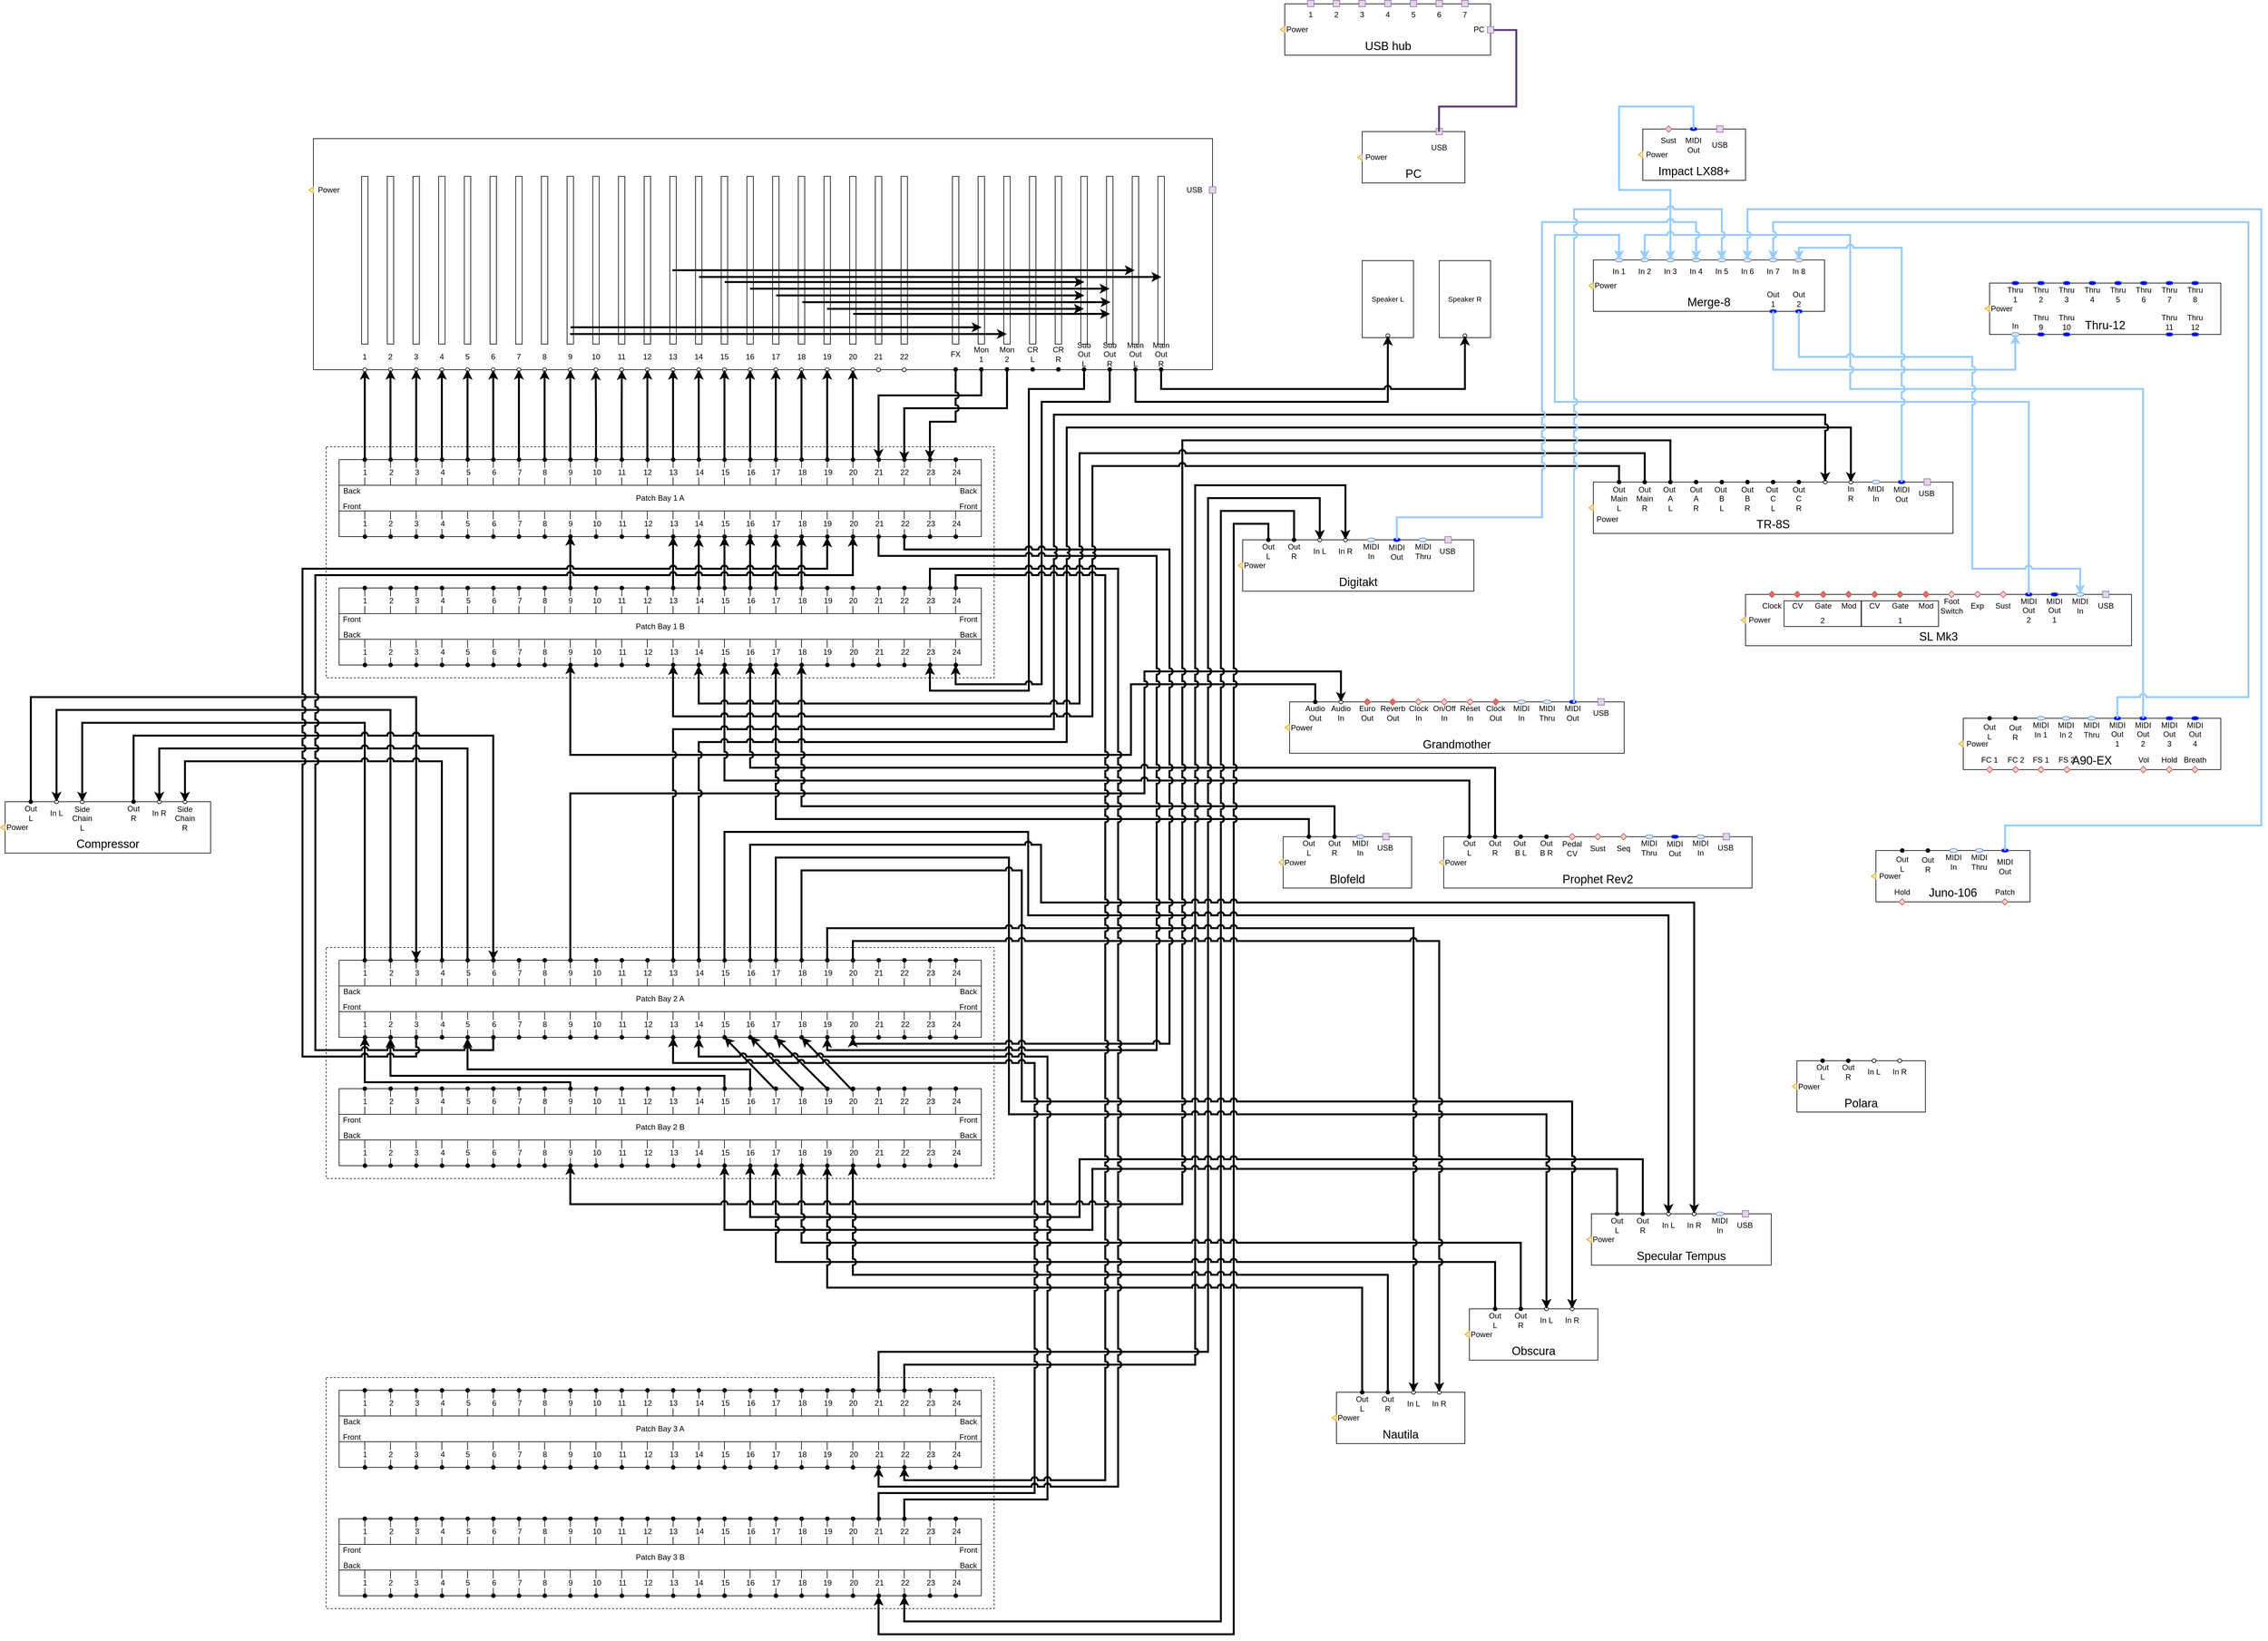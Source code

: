 <mxfile version="22.1.16" type="github">
  <diagram name="Page-1" id="099fd60b-425b-db50-ffb0-6b813814b670">
    <mxGraphModel dx="1160" dy="874" grid="1" gridSize="10" guides="1" tooltips="1" connect="1" arrows="1" fold="1" page="1" pageScale="1" pageWidth="3300" pageHeight="4681" background="none" math="0" shadow="0">
      <root>
        <mxCell id="0" />
        <mxCell id="1" parent="0" />
        <mxCell id="DIVmNxzl7p2DdEzpk0Qv-972" value="" style="group;rounded=0;strokeColor=none;align=center;verticalAlign=middle;fontFamily=Helvetica;fontSize=12;fontColor=default;fillColor=default;html=1;movable=1;resizable=1;rotatable=1;deletable=1;editable=1;locked=0;connectable=1;" parent="1" vertex="1" connectable="0">
          <mxGeometry x="587.0" y="1170" width="1040" height="360" as="geometry" />
        </mxCell>
        <mxCell id="DIVmNxzl7p2DdEzpk0Qv-1309" value="" style="group" parent="DIVmNxzl7p2DdEzpk0Qv-972" vertex="1" connectable="0">
          <mxGeometry width="1040" height="360" as="geometry" />
        </mxCell>
        <mxCell id="DIVmNxzl7p2DdEzpk0Qv-973" value="" style="rounded=0;whiteSpace=wrap;html=1;strokeColor=default;align=center;verticalAlign=middle;fontFamily=Helvetica;fontSize=12;fontColor=default;fillColor=none;connectable=0;dashed=1;" parent="DIVmNxzl7p2DdEzpk0Qv-1309" vertex="1">
          <mxGeometry width="1040" height="360" as="geometry" />
        </mxCell>
        <mxCell id="DIVmNxzl7p2DdEzpk0Qv-974" value="" style="group;rounded=0;strokeColor=default;align=center;verticalAlign=middle;fontFamily=Helvetica;fontSize=12;fontColor=default;fillColor=default;html=1;" parent="DIVmNxzl7p2DdEzpk0Qv-1309" vertex="1" connectable="0">
          <mxGeometry x="20" y="20" width="1000" height="120" as="geometry" />
        </mxCell>
        <mxCell id="DIVmNxzl7p2DdEzpk0Qv-975" value="" style="rounded=0;whiteSpace=wrap;html=1;points=[[0.04,0,0,0,0],[0.04,0.99,0,0,0],[0.08,0,0,0,0],[0.08,1,0,0,1],[0.12,0,0,0,0],[0.12,1,0,0,1],[0.16,0,0,0,0],[0.16,1,0,0,0],[0.2,0,0,0,0],[0.2,1,0,0,1],[0.24,0,0,0,0],[0.24,1,0,0,0],[0.28,0,0,0,0],[0.28,1,0,0,0],[0.32,0,0,0,-1],[0.32,1,0,0,1],[0.36,0,0,0,-1],[0.36,0.99,0,0,0],[0.4,0,0,0,0],[0.4,1,0,0,0],[0.44,0.02,0,0,0],[0.44,1,0,0,0],[0.48,0.03,0,0,0],[0.48,1,0,0,0],[0.52,0.02,0,0,0],[0.52,1,0,0,0],[0.56,0,0,0,0],[0.56,1,0,0,1],[0.6,0,0,0,0],[0.6,1,0,0,0],[0.64,0,0,0,0],[0.64,0.99,0,0,0],[0.68,0.02,0,0,0],[0.68,1,0,0,1],[0.72,0,0,0,0],[0.72,1,0,0,0],[0.76,0,0,0,0],[0.76,1,0,0,1],[0.8,0.03,0,0,0],[0.8,1,0,0,0],[0.84,0,0,0,-1],[0.84,1,0,0,0],[0.88,0.02,0,0,0],[0.88,1,0,0,0],[0.92,0,0,0,0],[0.92,1,0,0,0],[0.96,0,0,0,0],[0.96,1,0,0,0]];movable=1;resizable=1;rotatable=1;deletable=1;editable=1;locked=0;connectable=1;container=0;fillColor=none;strokeColor=default;align=center;verticalAlign=middle;fontFamily=Helvetica;fontSize=12;fontColor=default;" parent="DIVmNxzl7p2DdEzpk0Qv-974" vertex="1">
          <mxGeometry width="1000" height="120" as="geometry" />
        </mxCell>
        <mxCell id="DIVmNxzl7p2DdEzpk0Qv-976" value="2" style="edgeStyle=orthogonalEdgeStyle;rounded=0;orthogonalLoop=1;jettySize=auto;html=1;exitX=0.08;exitY=0;exitDx=0;exitDy=0;exitPerimeter=0;fontFamily=Helvetica;fontSize=12;fontColor=default;endArrow=oval;endFill=1;movable=1;resizable=1;rotatable=1;deletable=1;editable=1;locked=0;connectable=1;labelBackgroundColor=default;strokeColor=default;align=center;verticalAlign=middle;shape=connector;" parent="DIVmNxzl7p2DdEzpk0Qv-974" source="DIVmNxzl7p2DdEzpk0Qv-1023" edge="1">
          <mxGeometry relative="1" as="geometry">
            <mxPoint x="80.261" as="targetPoint" />
          </mxGeometry>
        </mxCell>
        <mxCell id="DIVmNxzl7p2DdEzpk0Qv-977" value="3" style="edgeStyle=orthogonalEdgeStyle;rounded=0;orthogonalLoop=1;jettySize=auto;html=1;exitX=0.12;exitY=0;exitDx=0;exitDy=0;exitPerimeter=0;fontFamily=Helvetica;fontSize=12;fontColor=default;endArrow=oval;endFill=1;movable=1;resizable=1;rotatable=1;deletable=1;editable=1;locked=0;connectable=1;labelBackgroundColor=default;strokeColor=default;align=center;verticalAlign=middle;shape=connector;" parent="DIVmNxzl7p2DdEzpk0Qv-974" source="DIVmNxzl7p2DdEzpk0Qv-1023" edge="1">
          <mxGeometry relative="1" as="geometry">
            <mxPoint x="120.261" as="targetPoint" />
          </mxGeometry>
        </mxCell>
        <mxCell id="DIVmNxzl7p2DdEzpk0Qv-978" value="4" style="edgeStyle=orthogonalEdgeStyle;rounded=0;orthogonalLoop=1;jettySize=auto;html=1;exitX=0.16;exitY=0;exitDx=0;exitDy=0;exitPerimeter=0;fontFamily=Helvetica;fontSize=12;fontColor=default;endArrow=oval;endFill=1;movable=1;resizable=1;rotatable=1;deletable=1;editable=1;locked=0;connectable=1;labelBackgroundColor=default;strokeColor=default;align=center;verticalAlign=middle;shape=connector;" parent="DIVmNxzl7p2DdEzpk0Qv-974" source="DIVmNxzl7p2DdEzpk0Qv-1023" edge="1">
          <mxGeometry relative="1" as="geometry">
            <mxPoint x="160.261" as="targetPoint" />
          </mxGeometry>
        </mxCell>
        <mxCell id="DIVmNxzl7p2DdEzpk0Qv-979" value="5" style="edgeStyle=orthogonalEdgeStyle;rounded=0;orthogonalLoop=1;jettySize=auto;html=1;exitX=0.2;exitY=0;exitDx=0;exitDy=0;exitPerimeter=0;fontFamily=Helvetica;fontSize=12;fontColor=default;endArrow=oval;endFill=1;movable=1;resizable=1;rotatable=1;deletable=1;editable=1;locked=0;connectable=1;labelBackgroundColor=default;strokeColor=default;align=center;verticalAlign=middle;shape=connector;" parent="DIVmNxzl7p2DdEzpk0Qv-974" source="DIVmNxzl7p2DdEzpk0Qv-1023" edge="1">
          <mxGeometry relative="1" as="geometry">
            <mxPoint x="200.261" as="targetPoint" />
          </mxGeometry>
        </mxCell>
        <mxCell id="DIVmNxzl7p2DdEzpk0Qv-980" value="6" style="edgeStyle=orthogonalEdgeStyle;rounded=0;orthogonalLoop=1;jettySize=auto;html=1;exitX=0.24;exitY=0;exitDx=0;exitDy=0;exitPerimeter=0;fontFamily=Helvetica;fontSize=12;fontColor=default;endArrow=oval;endFill=1;movable=1;resizable=1;rotatable=1;deletable=1;editable=1;locked=0;connectable=1;labelBackgroundColor=default;strokeColor=default;align=center;verticalAlign=middle;shape=connector;" parent="DIVmNxzl7p2DdEzpk0Qv-974" source="DIVmNxzl7p2DdEzpk0Qv-1023" edge="1">
          <mxGeometry relative="1" as="geometry">
            <mxPoint x="240.261" as="targetPoint" />
          </mxGeometry>
        </mxCell>
        <mxCell id="DIVmNxzl7p2DdEzpk0Qv-981" value="7" style="edgeStyle=orthogonalEdgeStyle;rounded=0;orthogonalLoop=1;jettySize=auto;html=1;exitX=0.28;exitY=0;exitDx=0;exitDy=0;exitPerimeter=0;fontFamily=Helvetica;fontSize=12;fontColor=default;endArrow=oval;endFill=1;movable=1;resizable=1;rotatable=1;deletable=1;editable=1;locked=0;connectable=1;labelBackgroundColor=default;strokeColor=default;align=center;verticalAlign=middle;shape=connector;" parent="DIVmNxzl7p2DdEzpk0Qv-974" source="DIVmNxzl7p2DdEzpk0Qv-1023" edge="1">
          <mxGeometry relative="1" as="geometry">
            <mxPoint x="280.261" as="targetPoint" />
          </mxGeometry>
        </mxCell>
        <mxCell id="DIVmNxzl7p2DdEzpk0Qv-982" value="8" style="edgeStyle=orthogonalEdgeStyle;rounded=0;orthogonalLoop=1;jettySize=auto;html=1;exitX=0.32;exitY=0;exitDx=0;exitDy=-1;exitPerimeter=0;fontFamily=Helvetica;fontSize=12;fontColor=default;endArrow=oval;endFill=1;movable=1;resizable=1;rotatable=1;deletable=1;editable=1;locked=0;connectable=1;labelBackgroundColor=default;strokeColor=default;align=center;verticalAlign=middle;shape=connector;" parent="DIVmNxzl7p2DdEzpk0Qv-974" source="DIVmNxzl7p2DdEzpk0Qv-1023" edge="1">
          <mxGeometry relative="1" as="geometry">
            <mxPoint x="320.261" as="targetPoint" />
          </mxGeometry>
        </mxCell>
        <mxCell id="DIVmNxzl7p2DdEzpk0Qv-983" value="9" style="edgeStyle=orthogonalEdgeStyle;rounded=0;orthogonalLoop=1;jettySize=auto;html=1;exitX=0.36;exitY=0;exitDx=0;exitDy=-1;exitPerimeter=0;fontFamily=Helvetica;fontSize=12;fontColor=default;endArrow=oval;endFill=1;movable=1;resizable=1;rotatable=1;deletable=1;editable=1;locked=0;connectable=1;labelBackgroundColor=default;strokeColor=default;align=center;verticalAlign=middle;shape=connector;" parent="DIVmNxzl7p2DdEzpk0Qv-974" source="DIVmNxzl7p2DdEzpk0Qv-1023" edge="1">
          <mxGeometry relative="1" as="geometry">
            <mxPoint x="360.261" as="targetPoint" />
          </mxGeometry>
        </mxCell>
        <mxCell id="DIVmNxzl7p2DdEzpk0Qv-984" value="10" style="edgeStyle=orthogonalEdgeStyle;rounded=0;orthogonalLoop=1;jettySize=auto;html=1;exitX=0.4;exitY=0;exitDx=0;exitDy=0;exitPerimeter=0;fontFamily=Helvetica;fontSize=12;fontColor=default;endArrow=oval;endFill=1;movable=1;resizable=1;rotatable=1;deletable=1;editable=1;locked=0;connectable=1;labelBackgroundColor=default;strokeColor=default;align=center;verticalAlign=middle;shape=connector;" parent="DIVmNxzl7p2DdEzpk0Qv-974" source="DIVmNxzl7p2DdEzpk0Qv-1023" edge="1">
          <mxGeometry relative="1" as="geometry">
            <mxPoint x="400.261" as="targetPoint" />
          </mxGeometry>
        </mxCell>
        <mxCell id="DIVmNxzl7p2DdEzpk0Qv-985" value="11" style="edgeStyle=orthogonalEdgeStyle;rounded=0;orthogonalLoop=1;jettySize=auto;html=1;exitX=0.44;exitY=0.02;exitDx=0;exitDy=0;exitPerimeter=0;fontFamily=Helvetica;fontSize=12;fontColor=default;endArrow=oval;endFill=1;movable=1;resizable=1;rotatable=1;deletable=1;editable=1;locked=0;connectable=1;labelBackgroundColor=default;strokeColor=default;align=center;verticalAlign=middle;shape=connector;" parent="DIVmNxzl7p2DdEzpk0Qv-974" source="DIVmNxzl7p2DdEzpk0Qv-1023" edge="1">
          <mxGeometry relative="1" as="geometry">
            <mxPoint x="440.261" as="targetPoint" />
          </mxGeometry>
        </mxCell>
        <mxCell id="DIVmNxzl7p2DdEzpk0Qv-986" value="12" style="edgeStyle=orthogonalEdgeStyle;rounded=0;orthogonalLoop=1;jettySize=auto;html=1;exitX=0.48;exitY=0.03;exitDx=0;exitDy=0;exitPerimeter=0;fontFamily=Helvetica;fontSize=12;fontColor=default;endArrow=oval;endFill=1;movable=1;resizable=1;rotatable=1;deletable=1;editable=1;locked=0;connectable=1;labelBackgroundColor=default;strokeColor=default;align=center;verticalAlign=middle;shape=connector;" parent="DIVmNxzl7p2DdEzpk0Qv-974" source="DIVmNxzl7p2DdEzpk0Qv-1023" edge="1">
          <mxGeometry relative="1" as="geometry">
            <mxPoint x="480.261" as="targetPoint" />
          </mxGeometry>
        </mxCell>
        <mxCell id="DIVmNxzl7p2DdEzpk0Qv-987" value="13" style="edgeStyle=orthogonalEdgeStyle;rounded=0;orthogonalLoop=1;jettySize=auto;html=1;exitX=0.52;exitY=0.02;exitDx=0;exitDy=0;exitPerimeter=0;fontFamily=Helvetica;fontSize=12;fontColor=default;endArrow=oval;endFill=1;movable=1;resizable=1;rotatable=1;deletable=1;editable=1;locked=0;connectable=1;labelBackgroundColor=default;strokeColor=default;align=center;verticalAlign=middle;shape=connector;" parent="DIVmNxzl7p2DdEzpk0Qv-974" source="DIVmNxzl7p2DdEzpk0Qv-1023" edge="1">
          <mxGeometry relative="1" as="geometry">
            <mxPoint x="520.261" as="targetPoint" />
          </mxGeometry>
        </mxCell>
        <mxCell id="DIVmNxzl7p2DdEzpk0Qv-988" value="14" style="edgeStyle=orthogonalEdgeStyle;rounded=0;orthogonalLoop=1;jettySize=auto;html=1;exitX=0.56;exitY=0;exitDx=0;exitDy=0;exitPerimeter=0;fontFamily=Helvetica;fontSize=12;fontColor=default;endArrow=oval;endFill=1;movable=1;resizable=1;rotatable=1;deletable=1;editable=1;locked=0;connectable=1;labelBackgroundColor=default;strokeColor=default;align=center;verticalAlign=middle;shape=connector;" parent="DIVmNxzl7p2DdEzpk0Qv-974" source="DIVmNxzl7p2DdEzpk0Qv-1023" edge="1">
          <mxGeometry relative="1" as="geometry">
            <mxPoint x="560.261" as="targetPoint" />
          </mxGeometry>
        </mxCell>
        <mxCell id="DIVmNxzl7p2DdEzpk0Qv-989" value="15" style="edgeStyle=orthogonalEdgeStyle;rounded=0;orthogonalLoop=1;jettySize=auto;html=1;exitX=0.6;exitY=0;exitDx=0;exitDy=0;exitPerimeter=0;fontFamily=Helvetica;fontSize=12;fontColor=default;endArrow=oval;endFill=1;movable=1;resizable=1;rotatable=1;deletable=1;editable=1;locked=0;connectable=1;labelBackgroundColor=default;strokeColor=default;align=center;verticalAlign=middle;shape=connector;" parent="DIVmNxzl7p2DdEzpk0Qv-974" source="DIVmNxzl7p2DdEzpk0Qv-1023" edge="1">
          <mxGeometry relative="1" as="geometry">
            <mxPoint x="600.261" as="targetPoint" />
          </mxGeometry>
        </mxCell>
        <mxCell id="DIVmNxzl7p2DdEzpk0Qv-990" value="16" style="edgeStyle=orthogonalEdgeStyle;rounded=0;orthogonalLoop=1;jettySize=auto;html=1;exitX=0.64;exitY=0;exitDx=0;exitDy=0;exitPerimeter=0;fontFamily=Helvetica;fontSize=12;fontColor=default;endArrow=oval;endFill=1;movable=1;resizable=1;rotatable=1;deletable=1;editable=1;locked=0;connectable=1;labelBackgroundColor=default;strokeColor=default;align=center;verticalAlign=middle;shape=connector;" parent="DIVmNxzl7p2DdEzpk0Qv-974" source="DIVmNxzl7p2DdEzpk0Qv-1023" edge="1">
          <mxGeometry relative="1" as="geometry">
            <mxPoint x="640.261" as="targetPoint" />
          </mxGeometry>
        </mxCell>
        <mxCell id="DIVmNxzl7p2DdEzpk0Qv-991" value="17" style="edgeStyle=orthogonalEdgeStyle;rounded=0;orthogonalLoop=1;jettySize=auto;html=1;exitX=0.68;exitY=0.02;exitDx=0;exitDy=0;exitPerimeter=0;fontFamily=Helvetica;fontSize=12;fontColor=default;endArrow=oval;endFill=1;movable=1;resizable=1;rotatable=1;deletable=1;editable=1;locked=0;connectable=1;labelBackgroundColor=default;strokeColor=default;align=center;verticalAlign=middle;shape=connector;" parent="DIVmNxzl7p2DdEzpk0Qv-974" source="DIVmNxzl7p2DdEzpk0Qv-1023" edge="1">
          <mxGeometry relative="1" as="geometry">
            <mxPoint x="680.261" as="targetPoint" />
          </mxGeometry>
        </mxCell>
        <mxCell id="DIVmNxzl7p2DdEzpk0Qv-992" value="18" style="edgeStyle=orthogonalEdgeStyle;rounded=0;orthogonalLoop=1;jettySize=auto;html=1;exitX=0.72;exitY=0;exitDx=0;exitDy=0;exitPerimeter=0;fontFamily=Helvetica;fontSize=12;fontColor=default;endArrow=oval;endFill=1;movable=1;resizable=1;rotatable=1;deletable=1;editable=1;locked=0;connectable=1;labelBackgroundColor=default;strokeColor=default;align=center;verticalAlign=middle;shape=connector;" parent="DIVmNxzl7p2DdEzpk0Qv-974" source="DIVmNxzl7p2DdEzpk0Qv-1023" edge="1">
          <mxGeometry relative="1" as="geometry">
            <mxPoint x="720.261" as="targetPoint" />
          </mxGeometry>
        </mxCell>
        <mxCell id="DIVmNxzl7p2DdEzpk0Qv-993" value="19" style="edgeStyle=orthogonalEdgeStyle;rounded=0;orthogonalLoop=1;jettySize=auto;html=1;exitX=0.76;exitY=0;exitDx=0;exitDy=0;exitPerimeter=0;fontFamily=Helvetica;fontSize=12;fontColor=default;endArrow=oval;endFill=1;movable=1;resizable=1;rotatable=1;deletable=1;editable=1;locked=0;connectable=1;labelBackgroundColor=default;strokeColor=default;align=center;verticalAlign=middle;shape=connector;" parent="DIVmNxzl7p2DdEzpk0Qv-974" source="DIVmNxzl7p2DdEzpk0Qv-1023" edge="1">
          <mxGeometry relative="1" as="geometry">
            <mxPoint x="760.261" as="targetPoint" />
          </mxGeometry>
        </mxCell>
        <mxCell id="DIVmNxzl7p2DdEzpk0Qv-994" value="20" style="edgeStyle=orthogonalEdgeStyle;rounded=0;orthogonalLoop=1;jettySize=auto;html=1;exitX=0.8;exitY=0.03;exitDx=0;exitDy=0;exitPerimeter=0;fontFamily=Helvetica;fontSize=12;fontColor=default;endArrow=oval;endFill=1;movable=1;resizable=1;rotatable=1;deletable=1;editable=1;locked=0;connectable=1;labelBackgroundColor=default;strokeColor=default;align=center;verticalAlign=middle;shape=connector;" parent="DIVmNxzl7p2DdEzpk0Qv-974" source="DIVmNxzl7p2DdEzpk0Qv-1023" edge="1">
          <mxGeometry relative="1" as="geometry">
            <mxPoint x="800.261" as="targetPoint" />
          </mxGeometry>
        </mxCell>
        <mxCell id="DIVmNxzl7p2DdEzpk0Qv-995" value="21" style="edgeStyle=orthogonalEdgeStyle;rounded=0;orthogonalLoop=1;jettySize=auto;html=1;exitX=0.84;exitY=0;exitDx=0;exitDy=-1;exitPerimeter=0;fontFamily=Helvetica;fontSize=12;fontColor=default;endArrow=oval;endFill=1;movable=1;resizable=1;rotatable=1;deletable=1;editable=1;locked=0;connectable=1;labelBackgroundColor=default;strokeColor=default;align=center;verticalAlign=middle;shape=connector;" parent="DIVmNxzl7p2DdEzpk0Qv-974" source="DIVmNxzl7p2DdEzpk0Qv-1023" edge="1">
          <mxGeometry relative="1" as="geometry">
            <mxPoint x="840.261" as="targetPoint" />
          </mxGeometry>
        </mxCell>
        <mxCell id="DIVmNxzl7p2DdEzpk0Qv-996" value="22" style="edgeStyle=orthogonalEdgeStyle;rounded=0;orthogonalLoop=1;jettySize=auto;html=1;exitX=0.88;exitY=0.02;exitDx=0;exitDy=0;exitPerimeter=0;fontFamily=Helvetica;fontSize=12;fontColor=default;endArrow=oval;endFill=1;movable=1;resizable=1;rotatable=1;deletable=1;editable=1;locked=0;connectable=1;labelBackgroundColor=default;strokeColor=default;align=center;verticalAlign=middle;shape=connector;" parent="DIVmNxzl7p2DdEzpk0Qv-974" source="DIVmNxzl7p2DdEzpk0Qv-1023" edge="1">
          <mxGeometry relative="1" as="geometry">
            <mxPoint x="880.261" as="targetPoint" />
          </mxGeometry>
        </mxCell>
        <mxCell id="DIVmNxzl7p2DdEzpk0Qv-997" value="23" style="edgeStyle=orthogonalEdgeStyle;rounded=0;orthogonalLoop=1;jettySize=auto;html=1;exitX=0.92;exitY=0;exitDx=0;exitDy=0;exitPerimeter=0;fontFamily=Helvetica;fontSize=12;fontColor=default;endArrow=oval;endFill=1;movable=1;resizable=1;rotatable=1;deletable=1;editable=1;locked=0;connectable=1;labelBackgroundColor=default;strokeColor=default;align=center;verticalAlign=middle;shape=connector;" parent="DIVmNxzl7p2DdEzpk0Qv-974" source="DIVmNxzl7p2DdEzpk0Qv-1023" edge="1">
          <mxGeometry relative="1" as="geometry">
            <mxPoint x="920.261" as="targetPoint" />
          </mxGeometry>
        </mxCell>
        <mxCell id="DIVmNxzl7p2DdEzpk0Qv-998" value="24" style="edgeStyle=orthogonalEdgeStyle;rounded=0;orthogonalLoop=1;jettySize=auto;html=1;exitX=0.96;exitY=0;exitDx=0;exitDy=0;exitPerimeter=0;fontFamily=Helvetica;fontSize=12;fontColor=default;endArrow=oval;endFill=1;movable=1;resizable=1;rotatable=1;deletable=1;editable=1;locked=0;connectable=1;anchorPointDirection=1;snapToPoint=0;labelBackgroundColor=default;strokeColor=default;align=center;verticalAlign=middle;shape=connector;" parent="DIVmNxzl7p2DdEzpk0Qv-974" source="DIVmNxzl7p2DdEzpk0Qv-1023" edge="1">
          <mxGeometry relative="1" as="geometry">
            <mxPoint x="960.261" as="targetPoint" />
          </mxGeometry>
        </mxCell>
        <mxCell id="DIVmNxzl7p2DdEzpk0Qv-999" value="2" style="edgeStyle=orthogonalEdgeStyle;shape=connector;rounded=0;orthogonalLoop=1;jettySize=auto;html=1;exitX=0.08;exitY=1;exitDx=0;exitDy=1;exitPerimeter=0;labelBackgroundColor=default;strokeColor=default;align=center;verticalAlign=middle;fontFamily=Helvetica;fontSize=12;fontColor=default;endArrow=oval;endFill=1;movable=1;resizable=1;rotatable=1;deletable=1;editable=1;locked=0;connectable=1;" parent="DIVmNxzl7p2DdEzpk0Qv-974" source="DIVmNxzl7p2DdEzpk0Qv-1023" edge="1">
          <mxGeometry relative="1" as="geometry">
            <mxPoint x="80.261" y="120" as="targetPoint" />
          </mxGeometry>
        </mxCell>
        <mxCell id="DIVmNxzl7p2DdEzpk0Qv-1000" value="1" style="edgeStyle=orthogonalEdgeStyle;shape=connector;rounded=0;orthogonalLoop=1;jettySize=auto;html=1;exitX=0.04;exitY=0.99;exitDx=0;exitDy=0;exitPerimeter=0;labelBackgroundColor=default;strokeColor=default;align=center;verticalAlign=middle;fontFamily=Helvetica;fontSize=12;fontColor=default;endArrow=oval;endFill=1;movable=1;resizable=1;rotatable=1;deletable=1;editable=1;locked=0;connectable=1;" parent="DIVmNxzl7p2DdEzpk0Qv-974" source="DIVmNxzl7p2DdEzpk0Qv-1023" edge="1">
          <mxGeometry relative="1" as="geometry">
            <mxPoint x="40.261" y="120" as="targetPoint" />
          </mxGeometry>
        </mxCell>
        <mxCell id="DIVmNxzl7p2DdEzpk0Qv-1001" value="3" style="edgeStyle=orthogonalEdgeStyle;shape=connector;rounded=0;orthogonalLoop=1;jettySize=auto;html=1;exitX=0.12;exitY=1;exitDx=0;exitDy=1;exitPerimeter=0;labelBackgroundColor=default;strokeColor=default;align=center;verticalAlign=middle;fontFamily=Helvetica;fontSize=12;fontColor=default;endArrow=oval;endFill=1;movable=1;resizable=1;rotatable=1;deletable=1;editable=1;locked=0;connectable=1;" parent="DIVmNxzl7p2DdEzpk0Qv-974" source="DIVmNxzl7p2DdEzpk0Qv-1023" edge="1">
          <mxGeometry relative="1" as="geometry">
            <mxPoint x="120.261" y="120" as="targetPoint" />
          </mxGeometry>
        </mxCell>
        <mxCell id="DIVmNxzl7p2DdEzpk0Qv-1002" value="4" style="edgeStyle=orthogonalEdgeStyle;shape=connector;rounded=0;orthogonalLoop=1;jettySize=auto;html=1;exitX=0.16;exitY=1;exitDx=0;exitDy=0;exitPerimeter=0;labelBackgroundColor=default;strokeColor=default;align=center;verticalAlign=middle;fontFamily=Helvetica;fontSize=12;fontColor=default;endArrow=oval;endFill=1;movable=1;resizable=1;rotatable=1;deletable=1;editable=1;locked=0;connectable=1;" parent="DIVmNxzl7p2DdEzpk0Qv-974" source="DIVmNxzl7p2DdEzpk0Qv-1023" edge="1">
          <mxGeometry relative="1" as="geometry">
            <mxPoint x="160.261" y="120" as="targetPoint" />
          </mxGeometry>
        </mxCell>
        <mxCell id="DIVmNxzl7p2DdEzpk0Qv-1003" value="5" style="edgeStyle=orthogonalEdgeStyle;shape=connector;rounded=0;orthogonalLoop=1;jettySize=auto;html=1;exitX=0.2;exitY=1;exitDx=0;exitDy=1;exitPerimeter=0;labelBackgroundColor=default;strokeColor=default;align=center;verticalAlign=middle;fontFamily=Helvetica;fontSize=12;fontColor=default;endArrow=oval;endFill=1;movable=1;resizable=1;rotatable=1;deletable=1;editable=1;locked=0;connectable=1;" parent="DIVmNxzl7p2DdEzpk0Qv-974" source="DIVmNxzl7p2DdEzpk0Qv-1023" edge="1">
          <mxGeometry relative="1" as="geometry">
            <mxPoint x="200.261" y="120" as="targetPoint" />
          </mxGeometry>
        </mxCell>
        <mxCell id="DIVmNxzl7p2DdEzpk0Qv-1004" value="6" style="edgeStyle=orthogonalEdgeStyle;shape=connector;rounded=0;orthogonalLoop=1;jettySize=auto;html=1;exitX=0.24;exitY=1;exitDx=0;exitDy=0;exitPerimeter=0;labelBackgroundColor=default;strokeColor=default;align=center;verticalAlign=middle;fontFamily=Helvetica;fontSize=12;fontColor=default;endArrow=oval;endFill=1;movable=1;resizable=1;rotatable=1;deletable=1;editable=1;locked=0;connectable=1;" parent="DIVmNxzl7p2DdEzpk0Qv-974" source="DIVmNxzl7p2DdEzpk0Qv-1023" edge="1">
          <mxGeometry relative="1" as="geometry">
            <mxPoint x="240.261" y="120" as="targetPoint" />
          </mxGeometry>
        </mxCell>
        <mxCell id="DIVmNxzl7p2DdEzpk0Qv-1005" value="7" style="edgeStyle=orthogonalEdgeStyle;shape=connector;rounded=0;orthogonalLoop=1;jettySize=auto;html=1;exitX=0.28;exitY=1;exitDx=0;exitDy=0;exitPerimeter=0;labelBackgroundColor=default;strokeColor=default;align=center;verticalAlign=middle;fontFamily=Helvetica;fontSize=12;fontColor=default;endArrow=oval;endFill=1;movable=1;resizable=1;rotatable=1;deletable=1;editable=1;locked=0;connectable=1;" parent="DIVmNxzl7p2DdEzpk0Qv-974" source="DIVmNxzl7p2DdEzpk0Qv-1023" edge="1">
          <mxGeometry relative="1" as="geometry">
            <mxPoint x="280.261" y="120" as="targetPoint" />
          </mxGeometry>
        </mxCell>
        <mxCell id="DIVmNxzl7p2DdEzpk0Qv-1006" value="8" style="edgeStyle=orthogonalEdgeStyle;shape=connector;rounded=0;orthogonalLoop=1;jettySize=auto;html=1;exitX=0.32;exitY=1;exitDx=0;exitDy=1;exitPerimeter=0;labelBackgroundColor=default;strokeColor=default;align=center;verticalAlign=middle;fontFamily=Helvetica;fontSize=12;fontColor=default;endArrow=oval;endFill=1;movable=1;resizable=1;rotatable=1;deletable=1;editable=1;locked=0;connectable=1;" parent="DIVmNxzl7p2DdEzpk0Qv-974" source="DIVmNxzl7p2DdEzpk0Qv-1023" edge="1">
          <mxGeometry relative="1" as="geometry">
            <mxPoint x="320.261" y="120" as="targetPoint" />
          </mxGeometry>
        </mxCell>
        <mxCell id="DIVmNxzl7p2DdEzpk0Qv-1007" value="9" style="edgeStyle=orthogonalEdgeStyle;shape=connector;rounded=0;orthogonalLoop=1;jettySize=auto;html=1;exitX=0.36;exitY=0.99;exitDx=0;exitDy=0;exitPerimeter=0;labelBackgroundColor=default;strokeColor=default;align=center;verticalAlign=middle;fontFamily=Helvetica;fontSize=12;fontColor=default;endArrow=oval;endFill=1;movable=1;resizable=1;rotatable=1;deletable=1;editable=1;locked=0;connectable=1;" parent="DIVmNxzl7p2DdEzpk0Qv-974" source="DIVmNxzl7p2DdEzpk0Qv-1023" edge="1">
          <mxGeometry relative="1" as="geometry">
            <mxPoint x="360.261" y="120" as="targetPoint" />
          </mxGeometry>
        </mxCell>
        <mxCell id="DIVmNxzl7p2DdEzpk0Qv-1008" value="10" style="edgeStyle=orthogonalEdgeStyle;shape=connector;rounded=0;orthogonalLoop=1;jettySize=auto;html=1;exitX=0.4;exitY=1;exitDx=0;exitDy=0;exitPerimeter=0;labelBackgroundColor=default;strokeColor=default;align=center;verticalAlign=middle;fontFamily=Helvetica;fontSize=12;fontColor=default;endArrow=oval;endFill=1;movable=1;resizable=1;rotatable=1;deletable=1;editable=1;locked=0;connectable=1;" parent="DIVmNxzl7p2DdEzpk0Qv-974" source="DIVmNxzl7p2DdEzpk0Qv-1023" edge="1">
          <mxGeometry relative="1" as="geometry">
            <mxPoint x="400.261" y="120" as="targetPoint" />
          </mxGeometry>
        </mxCell>
        <mxCell id="DIVmNxzl7p2DdEzpk0Qv-1009" value="11" style="edgeStyle=orthogonalEdgeStyle;shape=connector;rounded=0;orthogonalLoop=1;jettySize=auto;html=1;exitX=0.44;exitY=1;exitDx=0;exitDy=0;exitPerimeter=0;labelBackgroundColor=default;strokeColor=default;align=center;verticalAlign=middle;fontFamily=Helvetica;fontSize=12;fontColor=default;endArrow=oval;endFill=1;movable=1;resizable=1;rotatable=1;deletable=1;editable=1;locked=0;connectable=1;" parent="DIVmNxzl7p2DdEzpk0Qv-974" source="DIVmNxzl7p2DdEzpk0Qv-1023" edge="1">
          <mxGeometry relative="1" as="geometry">
            <mxPoint x="440.261" y="120" as="targetPoint" />
          </mxGeometry>
        </mxCell>
        <mxCell id="DIVmNxzl7p2DdEzpk0Qv-1010" value="12" style="edgeStyle=orthogonalEdgeStyle;shape=connector;rounded=0;orthogonalLoop=1;jettySize=auto;html=1;exitX=0.48;exitY=1;exitDx=0;exitDy=0;exitPerimeter=0;labelBackgroundColor=default;strokeColor=default;align=center;verticalAlign=middle;fontFamily=Helvetica;fontSize=12;fontColor=default;endArrow=oval;endFill=1;movable=1;resizable=1;rotatable=1;deletable=1;editable=1;locked=0;connectable=1;" parent="DIVmNxzl7p2DdEzpk0Qv-974" source="DIVmNxzl7p2DdEzpk0Qv-1023" edge="1">
          <mxGeometry relative="1" as="geometry">
            <mxPoint x="480.261" y="120" as="targetPoint" />
          </mxGeometry>
        </mxCell>
        <mxCell id="DIVmNxzl7p2DdEzpk0Qv-1011" value="13" style="edgeStyle=orthogonalEdgeStyle;shape=connector;rounded=0;orthogonalLoop=1;jettySize=auto;html=1;exitX=0.52;exitY=1;exitDx=0;exitDy=0;exitPerimeter=0;labelBackgroundColor=default;strokeColor=default;align=center;verticalAlign=middle;fontFamily=Helvetica;fontSize=12;fontColor=default;endArrow=oval;endFill=1;movable=1;resizable=1;rotatable=1;deletable=1;editable=1;locked=0;connectable=1;" parent="DIVmNxzl7p2DdEzpk0Qv-974" source="DIVmNxzl7p2DdEzpk0Qv-1023" edge="1">
          <mxGeometry relative="1" as="geometry">
            <mxPoint x="520.261" y="120" as="targetPoint" />
          </mxGeometry>
        </mxCell>
        <mxCell id="DIVmNxzl7p2DdEzpk0Qv-1012" value="14" style="edgeStyle=orthogonalEdgeStyle;shape=connector;rounded=0;orthogonalLoop=1;jettySize=auto;html=1;exitX=0.56;exitY=1;exitDx=0;exitDy=1;exitPerimeter=0;labelBackgroundColor=default;strokeColor=default;align=center;verticalAlign=middle;fontFamily=Helvetica;fontSize=12;fontColor=default;endArrow=oval;endFill=1;movable=1;resizable=1;rotatable=1;deletable=1;editable=1;locked=0;connectable=1;" parent="DIVmNxzl7p2DdEzpk0Qv-974" source="DIVmNxzl7p2DdEzpk0Qv-1023" edge="1">
          <mxGeometry relative="1" as="geometry">
            <mxPoint x="560.261" y="120" as="targetPoint" />
          </mxGeometry>
        </mxCell>
        <mxCell id="DIVmNxzl7p2DdEzpk0Qv-1013" value="15" style="edgeStyle=orthogonalEdgeStyle;shape=connector;rounded=0;orthogonalLoop=1;jettySize=auto;html=1;exitX=0.6;exitY=1;exitDx=0;exitDy=0;exitPerimeter=0;labelBackgroundColor=default;strokeColor=default;align=center;verticalAlign=middle;fontFamily=Helvetica;fontSize=12;fontColor=default;endArrow=oval;endFill=1;movable=1;resizable=1;rotatable=1;deletable=1;editable=1;locked=0;connectable=1;" parent="DIVmNxzl7p2DdEzpk0Qv-974" source="DIVmNxzl7p2DdEzpk0Qv-1023" edge="1">
          <mxGeometry relative="1" as="geometry">
            <mxPoint x="600.261" y="120" as="targetPoint" />
          </mxGeometry>
        </mxCell>
        <mxCell id="DIVmNxzl7p2DdEzpk0Qv-1014" value="16" style="edgeStyle=orthogonalEdgeStyle;shape=connector;rounded=0;orthogonalLoop=1;jettySize=auto;html=1;exitX=0.64;exitY=0.99;exitDx=0;exitDy=0;exitPerimeter=0;labelBackgroundColor=default;strokeColor=default;align=center;verticalAlign=middle;fontFamily=Helvetica;fontSize=12;fontColor=default;endArrow=oval;endFill=1;movable=1;resizable=1;rotatable=1;deletable=1;editable=1;locked=0;connectable=1;" parent="DIVmNxzl7p2DdEzpk0Qv-974" source="DIVmNxzl7p2DdEzpk0Qv-1023" edge="1">
          <mxGeometry relative="1" as="geometry">
            <mxPoint x="640.261" y="120" as="targetPoint" />
          </mxGeometry>
        </mxCell>
        <mxCell id="DIVmNxzl7p2DdEzpk0Qv-1015" value="17" style="edgeStyle=orthogonalEdgeStyle;shape=connector;rounded=0;orthogonalLoop=1;jettySize=auto;html=1;exitX=0.68;exitY=1;exitDx=0;exitDy=1;exitPerimeter=0;labelBackgroundColor=default;strokeColor=default;align=center;verticalAlign=middle;fontFamily=Helvetica;fontSize=12;fontColor=default;endArrow=oval;endFill=1;movable=1;resizable=1;rotatable=1;deletable=1;editable=1;locked=0;connectable=1;" parent="DIVmNxzl7p2DdEzpk0Qv-974" source="DIVmNxzl7p2DdEzpk0Qv-1023" edge="1">
          <mxGeometry relative="1" as="geometry">
            <mxPoint x="680.261" y="120" as="targetPoint" />
          </mxGeometry>
        </mxCell>
        <mxCell id="DIVmNxzl7p2DdEzpk0Qv-1016" value="18" style="edgeStyle=orthogonalEdgeStyle;shape=connector;rounded=0;orthogonalLoop=1;jettySize=auto;html=1;exitX=0.72;exitY=1;exitDx=0;exitDy=0;exitPerimeter=0;labelBackgroundColor=default;strokeColor=default;align=center;verticalAlign=middle;fontFamily=Helvetica;fontSize=12;fontColor=default;endArrow=oval;endFill=1;movable=1;resizable=1;rotatable=1;deletable=1;editable=1;locked=0;connectable=1;" parent="DIVmNxzl7p2DdEzpk0Qv-974" source="DIVmNxzl7p2DdEzpk0Qv-1023" edge="1">
          <mxGeometry relative="1" as="geometry">
            <mxPoint x="720.261" y="120" as="targetPoint" />
          </mxGeometry>
        </mxCell>
        <mxCell id="DIVmNxzl7p2DdEzpk0Qv-1017" value="19" style="edgeStyle=orthogonalEdgeStyle;shape=connector;rounded=0;orthogonalLoop=1;jettySize=auto;html=1;exitX=0.76;exitY=1;exitDx=0;exitDy=1;exitPerimeter=0;labelBackgroundColor=default;strokeColor=default;align=center;verticalAlign=middle;fontFamily=Helvetica;fontSize=12;fontColor=default;endArrow=oval;endFill=1;movable=1;resizable=1;rotatable=1;deletable=1;editable=1;locked=0;connectable=1;" parent="DIVmNxzl7p2DdEzpk0Qv-974" source="DIVmNxzl7p2DdEzpk0Qv-1023" edge="1">
          <mxGeometry relative="1" as="geometry">
            <mxPoint x="760.261" y="120" as="targetPoint" />
          </mxGeometry>
        </mxCell>
        <mxCell id="DIVmNxzl7p2DdEzpk0Qv-1018" value="20" style="edgeStyle=orthogonalEdgeStyle;shape=connector;rounded=0;orthogonalLoop=1;jettySize=auto;html=1;exitX=0.8;exitY=1;exitDx=0;exitDy=0;exitPerimeter=0;labelBackgroundColor=default;strokeColor=default;align=center;verticalAlign=middle;fontFamily=Helvetica;fontSize=12;fontColor=default;endArrow=oval;endFill=1;movable=1;resizable=1;rotatable=1;deletable=1;editable=1;locked=0;connectable=1;" parent="DIVmNxzl7p2DdEzpk0Qv-974" source="DIVmNxzl7p2DdEzpk0Qv-1023" edge="1">
          <mxGeometry relative="1" as="geometry">
            <mxPoint x="800.261" y="120" as="targetPoint" />
          </mxGeometry>
        </mxCell>
        <mxCell id="DIVmNxzl7p2DdEzpk0Qv-1019" value="21" style="edgeStyle=orthogonalEdgeStyle;shape=connector;rounded=0;orthogonalLoop=1;jettySize=auto;html=1;exitX=0.84;exitY=1;exitDx=0;exitDy=0;exitPerimeter=0;labelBackgroundColor=default;strokeColor=default;align=center;verticalAlign=middle;fontFamily=Helvetica;fontSize=12;fontColor=default;endArrow=oval;endFill=1;movable=1;resizable=1;rotatable=1;deletable=1;editable=1;locked=0;connectable=1;" parent="DIVmNxzl7p2DdEzpk0Qv-974" source="DIVmNxzl7p2DdEzpk0Qv-1023" edge="1">
          <mxGeometry relative="1" as="geometry">
            <mxPoint x="840.261" y="120" as="targetPoint" />
          </mxGeometry>
        </mxCell>
        <mxCell id="DIVmNxzl7p2DdEzpk0Qv-1020" value="22" style="edgeStyle=orthogonalEdgeStyle;shape=connector;rounded=0;orthogonalLoop=1;jettySize=auto;html=1;exitX=0.88;exitY=1;exitDx=0;exitDy=0;exitPerimeter=0;labelBackgroundColor=default;strokeColor=default;align=center;verticalAlign=middle;fontFamily=Helvetica;fontSize=12;fontColor=default;endArrow=oval;endFill=1;movable=1;resizable=1;rotatable=1;deletable=1;editable=1;locked=0;connectable=1;" parent="DIVmNxzl7p2DdEzpk0Qv-974" source="DIVmNxzl7p2DdEzpk0Qv-1023" edge="1">
          <mxGeometry relative="1" as="geometry">
            <mxPoint x="880.261" y="120" as="targetPoint" />
          </mxGeometry>
        </mxCell>
        <mxCell id="DIVmNxzl7p2DdEzpk0Qv-1021" value="23" style="edgeStyle=orthogonalEdgeStyle;shape=connector;rounded=0;orthogonalLoop=1;jettySize=auto;html=1;exitX=0.92;exitY=1;exitDx=0;exitDy=0;exitPerimeter=0;labelBackgroundColor=default;strokeColor=default;align=center;verticalAlign=middle;fontFamily=Helvetica;fontSize=12;fontColor=default;endArrow=oval;endFill=1;movable=1;resizable=1;rotatable=1;deletable=1;editable=1;locked=0;connectable=1;" parent="DIVmNxzl7p2DdEzpk0Qv-974" source="DIVmNxzl7p2DdEzpk0Qv-1023" edge="1">
          <mxGeometry relative="1" as="geometry">
            <mxPoint x="920.261" y="120" as="targetPoint" />
          </mxGeometry>
        </mxCell>
        <mxCell id="DIVmNxzl7p2DdEzpk0Qv-1022" value="24" style="edgeStyle=orthogonalEdgeStyle;shape=connector;rounded=0;orthogonalLoop=1;jettySize=auto;html=1;exitX=0.96;exitY=1;exitDx=0;exitDy=0;exitPerimeter=0;labelBackgroundColor=default;strokeColor=default;align=center;verticalAlign=middle;fontFamily=Helvetica;fontSize=12;fontColor=default;endArrow=oval;endFill=1;movable=1;resizable=1;rotatable=1;deletable=1;editable=1;locked=0;connectable=1;" parent="DIVmNxzl7p2DdEzpk0Qv-974" source="DIVmNxzl7p2DdEzpk0Qv-1023" edge="1">
          <mxGeometry relative="1" as="geometry">
            <mxPoint x="960.261" y="120" as="targetPoint" />
          </mxGeometry>
        </mxCell>
        <mxCell id="DIVmNxzl7p2DdEzpk0Qv-1023" value="Patch Bay 1 A" style="rounded=0;whiteSpace=wrap;html=1;points=[[0.04,0,0,0,0],[0.04,0.99,0,0,0],[0.08,0,0,0,0],[0.08,1,0,0,1],[0.12,0,0,0,0],[0.12,1,0,0,1],[0.16,0,0,0,0],[0.16,1,0,0,0],[0.2,0,0,0,0],[0.2,1,0,0,1],[0.24,0,0,0,0],[0.24,1,0,0,0],[0.28,0,0,0,0],[0.28,1,0,0,0],[0.32,0,0,0,-1],[0.32,1,0,0,1],[0.36,0,0,0,-1],[0.36,0.99,0,0,0],[0.4,0,0,0,0],[0.4,1,0,0,0],[0.44,0.02,0,0,0],[0.44,1,0,0,0],[0.48,0.03,0,0,0],[0.48,1,0,0,0],[0.52,0.02,0,0,0],[0.52,1,0,0,0],[0.56,0,0,0,0],[0.56,1,0,0,1],[0.6,0,0,0,0],[0.6,1,0,0,0],[0.64,0,0,0,0],[0.64,0.99,0,0,0],[0.68,0.02,0,0,0],[0.68,1,0,0,1],[0.72,0,0,0,0],[0.72,1,0,0,0],[0.76,0,0,0,0],[0.76,1,0,0,1],[0.8,0.03,0,0,0],[0.8,1,0,0,0],[0.84,0,0,0,-1],[0.84,1,0,0,0],[0.88,0.02,0,0,0],[0.88,1,0,0,0],[0.92,0,0,0,0],[0.92,1,0,0,0],[0.96,0,0,0,0],[0.96,1,0,0,0]];movable=1;resizable=1;rotatable=1;deletable=1;editable=1;locked=0;connectable=0;container=0;strokeColor=default;align=center;verticalAlign=middle;fontFamily=Helvetica;fontSize=12;fontColor=default;fillColor=default;" parent="DIVmNxzl7p2DdEzpk0Qv-974" vertex="1">
          <mxGeometry y="40" width="1000" height="40" as="geometry" />
        </mxCell>
        <mxCell id="DIVmNxzl7p2DdEzpk0Qv-1024" value="1" style="endArrow=oval;html=1;rounded=0;fontFamily=Helvetica;fontSize=12;fontColor=default;exitX=0.04;exitY=0;exitDx=0;exitDy=0;exitPerimeter=0;endFill=1;movable=1;resizable=1;rotatable=1;deletable=1;editable=1;locked=0;connectable=1;edgeStyle=orthogonalEdgeStyle;labelBackgroundColor=default;strokeColor=default;align=center;verticalAlign=middle;shape=connector;" parent="DIVmNxzl7p2DdEzpk0Qv-974" source="DIVmNxzl7p2DdEzpk0Qv-1023" edge="1">
          <mxGeometry width="50" height="50" relative="1" as="geometry">
            <mxPoint x="20" y="10" as="sourcePoint" />
            <mxPoint x="40" as="targetPoint" />
          </mxGeometry>
        </mxCell>
        <mxCell id="DIVmNxzl7p2DdEzpk0Qv-1025" value="Back" style="text;html=1;strokeColor=none;fillColor=none;align=center;verticalAlign=middle;whiteSpace=wrap;rounded=0;fontSize=12;fontFamily=Helvetica;fontColor=default;movable=1;resizable=1;rotatable=1;deletable=1;editable=1;locked=0;connectable=0;container=0;" parent="DIVmNxzl7p2DdEzpk0Qv-974" vertex="1">
          <mxGeometry x="960" y="34" width="40" height="30" as="geometry" />
        </mxCell>
        <mxCell id="DIVmNxzl7p2DdEzpk0Qv-1026" value="Back" style="text;html=1;strokeColor=none;fillColor=none;align=center;verticalAlign=middle;whiteSpace=wrap;rounded=0;fontSize=12;fontFamily=Helvetica;fontColor=default;movable=1;resizable=1;rotatable=1;deletable=1;editable=1;locked=0;connectable=0;container=0;" parent="DIVmNxzl7p2DdEzpk0Qv-974" vertex="1">
          <mxGeometry y="34" width="40" height="30" as="geometry" />
        </mxCell>
        <mxCell id="DIVmNxzl7p2DdEzpk0Qv-1027" value="Front" style="text;html=1;strokeColor=none;fillColor=none;align=center;verticalAlign=middle;whiteSpace=wrap;rounded=0;fontSize=12;fontFamily=Helvetica;fontColor=default;movable=1;resizable=1;rotatable=1;deletable=1;editable=1;locked=0;connectable=0;container=0;" parent="DIVmNxzl7p2DdEzpk0Qv-974" vertex="1">
          <mxGeometry x="960" y="58" width="40" height="30" as="geometry" />
        </mxCell>
        <mxCell id="DIVmNxzl7p2DdEzpk0Qv-1028" value="Front" style="text;html=1;strokeColor=none;fillColor=none;align=center;verticalAlign=middle;whiteSpace=wrap;rounded=0;fontSize=12;fontFamily=Helvetica;fontColor=default;movable=1;resizable=1;rotatable=1;deletable=1;editable=1;locked=0;connectable=0;container=0;" parent="DIVmNxzl7p2DdEzpk0Qv-974" vertex="1">
          <mxGeometry y="58" width="40" height="30" as="geometry" />
        </mxCell>
        <mxCell id="DIVmNxzl7p2DdEzpk0Qv-1029" value="" style="group;rounded=0;strokeColor=default;align=center;verticalAlign=middle;fontFamily=Helvetica;fontSize=12;fontColor=default;fillColor=default;html=1;" parent="DIVmNxzl7p2DdEzpk0Qv-1309" vertex="1" connectable="0">
          <mxGeometry x="20" y="220" width="1000" height="120" as="geometry" />
        </mxCell>
        <mxCell id="DIVmNxzl7p2DdEzpk0Qv-1030" value="" style="rounded=0;whiteSpace=wrap;html=1;points=[[0.04,0,0,0,0],[0.04,0.99,0,0,0],[0.08,0,0,0,0],[0.08,1,0,0,1],[0.12,0,0,0,0],[0.12,1,0,0,1],[0.16,0,0,0,0],[0.16,1,0,0,0],[0.2,0,0,0,0],[0.2,1,0,0,1],[0.24,0,0,0,0],[0.24,1,0,0,0],[0.28,0,0,0,0],[0.28,1,0,0,0],[0.32,0,0,0,-1],[0.32,1,0,0,1],[0.36,0,0,0,-1],[0.36,0.99,0,0,0],[0.4,0,0,0,0],[0.4,1,0,0,0],[0.44,0.02,0,0,0],[0.44,1,0,0,0],[0.48,0.03,0,0,0],[0.48,1,0,0,0],[0.52,0.02,0,0,0],[0.52,1,0,0,0],[0.56,0,0,0,0],[0.56,1,0,0,1],[0.6,0,0,0,0],[0.6,1,0,0,0],[0.64,0,0,0,0],[0.64,0.99,0,0,0],[0.68,0.02,0,0,0],[0.68,1,0,0,1],[0.72,0,0,0,0],[0.72,1,0,0,0],[0.76,0,0,0,0],[0.76,1,0,0,1],[0.8,0.03,0,0,0],[0.8,1,0,0,0],[0.84,0,0,0,-1],[0.84,1,0,0,0],[0.88,0.02,0,0,0],[0.88,1,0,0,0],[0.92,0,0,0,0],[0.92,1,0,0,0],[0.96,0,0,0,0],[0.96,1,0,0,0]];movable=1;resizable=1;rotatable=1;deletable=1;editable=1;locked=0;connectable=1;container=0;fillColor=none;strokeColor=default;align=center;verticalAlign=middle;fontFamily=Helvetica;fontSize=12;fontColor=default;" parent="DIVmNxzl7p2DdEzpk0Qv-1029" vertex="1">
          <mxGeometry width="1000" height="120" as="geometry" />
        </mxCell>
        <mxCell id="DIVmNxzl7p2DdEzpk0Qv-1031" value="2" style="edgeStyle=orthogonalEdgeStyle;rounded=0;orthogonalLoop=1;jettySize=auto;html=1;exitX=0.08;exitY=0;exitDx=0;exitDy=0;exitPerimeter=0;fontFamily=Helvetica;fontSize=12;fontColor=default;endArrow=oval;endFill=1;movable=1;resizable=1;rotatable=1;deletable=1;editable=1;locked=0;connectable=1;labelBackgroundColor=default;strokeColor=default;align=center;verticalAlign=middle;shape=connector;" parent="DIVmNxzl7p2DdEzpk0Qv-1029" source="DIVmNxzl7p2DdEzpk0Qv-1078" edge="1">
          <mxGeometry relative="1" as="geometry">
            <mxPoint x="80.261" as="targetPoint" />
          </mxGeometry>
        </mxCell>
        <mxCell id="DIVmNxzl7p2DdEzpk0Qv-1032" value="3" style="edgeStyle=orthogonalEdgeStyle;rounded=0;orthogonalLoop=1;jettySize=auto;html=1;exitX=0.12;exitY=0;exitDx=0;exitDy=0;exitPerimeter=0;fontFamily=Helvetica;fontSize=12;fontColor=default;endArrow=oval;endFill=1;movable=1;resizable=1;rotatable=1;deletable=1;editable=1;locked=0;connectable=1;labelBackgroundColor=default;strokeColor=default;align=center;verticalAlign=middle;shape=connector;" parent="DIVmNxzl7p2DdEzpk0Qv-1029" source="DIVmNxzl7p2DdEzpk0Qv-1078" edge="1">
          <mxGeometry relative="1" as="geometry">
            <mxPoint x="120.261" as="targetPoint" />
          </mxGeometry>
        </mxCell>
        <mxCell id="DIVmNxzl7p2DdEzpk0Qv-1033" value="4" style="edgeStyle=orthogonalEdgeStyle;rounded=0;orthogonalLoop=1;jettySize=auto;html=1;exitX=0.16;exitY=0;exitDx=0;exitDy=0;exitPerimeter=0;fontFamily=Helvetica;fontSize=12;fontColor=default;endArrow=oval;endFill=1;movable=1;resizable=1;rotatable=1;deletable=1;editable=1;locked=0;connectable=1;labelBackgroundColor=default;strokeColor=default;align=center;verticalAlign=middle;shape=connector;" parent="DIVmNxzl7p2DdEzpk0Qv-1029" source="DIVmNxzl7p2DdEzpk0Qv-1078" edge="1">
          <mxGeometry relative="1" as="geometry">
            <mxPoint x="160.261" as="targetPoint" />
          </mxGeometry>
        </mxCell>
        <mxCell id="DIVmNxzl7p2DdEzpk0Qv-1034" value="5" style="edgeStyle=orthogonalEdgeStyle;rounded=0;orthogonalLoop=1;jettySize=auto;html=1;exitX=0.2;exitY=0;exitDx=0;exitDy=0;exitPerimeter=0;fontFamily=Helvetica;fontSize=12;fontColor=default;endArrow=oval;endFill=1;movable=1;resizable=1;rotatable=1;deletable=1;editable=1;locked=0;connectable=1;labelBackgroundColor=default;strokeColor=default;align=center;verticalAlign=middle;shape=connector;" parent="DIVmNxzl7p2DdEzpk0Qv-1029" source="DIVmNxzl7p2DdEzpk0Qv-1078" edge="1">
          <mxGeometry relative="1" as="geometry">
            <mxPoint x="200.261" as="targetPoint" />
          </mxGeometry>
        </mxCell>
        <mxCell id="DIVmNxzl7p2DdEzpk0Qv-1035" value="6" style="edgeStyle=orthogonalEdgeStyle;rounded=0;orthogonalLoop=1;jettySize=auto;html=1;exitX=0.24;exitY=0;exitDx=0;exitDy=0;exitPerimeter=0;fontFamily=Helvetica;fontSize=12;fontColor=default;endArrow=oval;endFill=1;movable=1;resizable=1;rotatable=1;deletable=1;editable=1;locked=0;connectable=1;labelBackgroundColor=default;strokeColor=default;align=center;verticalAlign=middle;shape=connector;" parent="DIVmNxzl7p2DdEzpk0Qv-1029" source="DIVmNxzl7p2DdEzpk0Qv-1078" edge="1">
          <mxGeometry relative="1" as="geometry">
            <mxPoint x="240.261" as="targetPoint" />
          </mxGeometry>
        </mxCell>
        <mxCell id="DIVmNxzl7p2DdEzpk0Qv-1036" value="7" style="edgeStyle=orthogonalEdgeStyle;rounded=0;orthogonalLoop=1;jettySize=auto;html=1;exitX=0.28;exitY=0;exitDx=0;exitDy=0;exitPerimeter=0;fontFamily=Helvetica;fontSize=12;fontColor=default;endArrow=oval;endFill=1;movable=1;resizable=1;rotatable=1;deletable=1;editable=1;locked=0;connectable=1;labelBackgroundColor=default;strokeColor=default;align=center;verticalAlign=middle;shape=connector;" parent="DIVmNxzl7p2DdEzpk0Qv-1029" source="DIVmNxzl7p2DdEzpk0Qv-1078" edge="1">
          <mxGeometry relative="1" as="geometry">
            <mxPoint x="280.261" as="targetPoint" />
          </mxGeometry>
        </mxCell>
        <mxCell id="DIVmNxzl7p2DdEzpk0Qv-1037" value="8" style="edgeStyle=orthogonalEdgeStyle;rounded=0;orthogonalLoop=1;jettySize=auto;html=1;exitX=0.32;exitY=0;exitDx=0;exitDy=-1;exitPerimeter=0;fontFamily=Helvetica;fontSize=12;fontColor=default;endArrow=oval;endFill=1;movable=1;resizable=1;rotatable=1;deletable=1;editable=1;locked=0;connectable=1;labelBackgroundColor=default;strokeColor=default;align=center;verticalAlign=middle;shape=connector;" parent="DIVmNxzl7p2DdEzpk0Qv-1029" source="DIVmNxzl7p2DdEzpk0Qv-1078" edge="1">
          <mxGeometry relative="1" as="geometry">
            <mxPoint x="320.261" as="targetPoint" />
          </mxGeometry>
        </mxCell>
        <mxCell id="DIVmNxzl7p2DdEzpk0Qv-1038" value="9" style="edgeStyle=orthogonalEdgeStyle;rounded=0;orthogonalLoop=1;jettySize=auto;html=1;exitX=0.36;exitY=0;exitDx=0;exitDy=-1;exitPerimeter=0;fontFamily=Helvetica;fontSize=12;fontColor=default;endArrow=oval;endFill=1;movable=1;resizable=1;rotatable=1;deletable=1;editable=1;locked=0;connectable=1;labelBackgroundColor=default;strokeColor=default;align=center;verticalAlign=middle;shape=connector;" parent="DIVmNxzl7p2DdEzpk0Qv-1029" source="DIVmNxzl7p2DdEzpk0Qv-1078" edge="1">
          <mxGeometry relative="1" as="geometry">
            <mxPoint x="360.261" as="targetPoint" />
          </mxGeometry>
        </mxCell>
        <mxCell id="DIVmNxzl7p2DdEzpk0Qv-1039" value="10" style="edgeStyle=orthogonalEdgeStyle;rounded=0;orthogonalLoop=1;jettySize=auto;html=1;exitX=0.4;exitY=0;exitDx=0;exitDy=0;exitPerimeter=0;fontFamily=Helvetica;fontSize=12;fontColor=default;endArrow=oval;endFill=1;movable=1;resizable=1;rotatable=1;deletable=1;editable=1;locked=0;connectable=1;labelBackgroundColor=default;strokeColor=default;align=center;verticalAlign=middle;shape=connector;" parent="DIVmNxzl7p2DdEzpk0Qv-1029" source="DIVmNxzl7p2DdEzpk0Qv-1078" edge="1">
          <mxGeometry relative="1" as="geometry">
            <mxPoint x="400.261" as="targetPoint" />
          </mxGeometry>
        </mxCell>
        <mxCell id="DIVmNxzl7p2DdEzpk0Qv-1040" value="11" style="edgeStyle=orthogonalEdgeStyle;rounded=0;orthogonalLoop=1;jettySize=auto;html=1;exitX=0.44;exitY=0.02;exitDx=0;exitDy=0;exitPerimeter=0;fontFamily=Helvetica;fontSize=12;fontColor=default;endArrow=oval;endFill=1;movable=1;resizable=1;rotatable=1;deletable=1;editable=1;locked=0;connectable=1;labelBackgroundColor=default;strokeColor=default;align=center;verticalAlign=middle;shape=connector;" parent="DIVmNxzl7p2DdEzpk0Qv-1029" source="DIVmNxzl7p2DdEzpk0Qv-1078" edge="1">
          <mxGeometry relative="1" as="geometry">
            <mxPoint x="440.261" as="targetPoint" />
          </mxGeometry>
        </mxCell>
        <mxCell id="DIVmNxzl7p2DdEzpk0Qv-1041" value="12" style="edgeStyle=orthogonalEdgeStyle;rounded=0;orthogonalLoop=1;jettySize=auto;html=1;exitX=0.48;exitY=0.03;exitDx=0;exitDy=0;exitPerimeter=0;fontFamily=Helvetica;fontSize=12;fontColor=default;endArrow=oval;endFill=1;movable=1;resizable=1;rotatable=1;deletable=1;editable=1;locked=0;connectable=1;labelBackgroundColor=default;strokeColor=default;align=center;verticalAlign=middle;shape=connector;" parent="DIVmNxzl7p2DdEzpk0Qv-1029" source="DIVmNxzl7p2DdEzpk0Qv-1078" edge="1">
          <mxGeometry relative="1" as="geometry">
            <mxPoint x="480.261" as="targetPoint" />
          </mxGeometry>
        </mxCell>
        <mxCell id="DIVmNxzl7p2DdEzpk0Qv-1042" value="13" style="edgeStyle=orthogonalEdgeStyle;rounded=0;orthogonalLoop=1;jettySize=auto;html=1;exitX=0.52;exitY=0.02;exitDx=0;exitDy=0;exitPerimeter=0;fontFamily=Helvetica;fontSize=12;fontColor=default;endArrow=oval;endFill=1;movable=1;resizable=1;rotatable=1;deletable=1;editable=1;locked=0;connectable=1;labelBackgroundColor=default;strokeColor=default;align=center;verticalAlign=middle;shape=connector;" parent="DIVmNxzl7p2DdEzpk0Qv-1029" source="DIVmNxzl7p2DdEzpk0Qv-1078" edge="1">
          <mxGeometry relative="1" as="geometry">
            <mxPoint x="520.261" as="targetPoint" />
          </mxGeometry>
        </mxCell>
        <mxCell id="DIVmNxzl7p2DdEzpk0Qv-1043" value="14" style="edgeStyle=orthogonalEdgeStyle;rounded=0;orthogonalLoop=1;jettySize=auto;html=1;exitX=0.56;exitY=0;exitDx=0;exitDy=0;exitPerimeter=0;fontFamily=Helvetica;fontSize=12;fontColor=default;endArrow=oval;endFill=1;movable=1;resizable=1;rotatable=1;deletable=1;editable=1;locked=0;connectable=1;labelBackgroundColor=default;strokeColor=default;align=center;verticalAlign=middle;shape=connector;" parent="DIVmNxzl7p2DdEzpk0Qv-1029" source="DIVmNxzl7p2DdEzpk0Qv-1078" edge="1">
          <mxGeometry relative="1" as="geometry">
            <mxPoint x="560.261" as="targetPoint" />
          </mxGeometry>
        </mxCell>
        <mxCell id="DIVmNxzl7p2DdEzpk0Qv-1044" value="15" style="edgeStyle=orthogonalEdgeStyle;rounded=0;orthogonalLoop=1;jettySize=auto;html=1;exitX=0.6;exitY=0;exitDx=0;exitDy=0;exitPerimeter=0;fontFamily=Helvetica;fontSize=12;fontColor=default;endArrow=oval;endFill=1;movable=1;resizable=1;rotatable=1;deletable=1;editable=1;locked=0;connectable=1;labelBackgroundColor=default;strokeColor=default;align=center;verticalAlign=middle;shape=connector;" parent="DIVmNxzl7p2DdEzpk0Qv-1029" source="DIVmNxzl7p2DdEzpk0Qv-1078" edge="1">
          <mxGeometry relative="1" as="geometry">
            <mxPoint x="600.261" as="targetPoint" />
          </mxGeometry>
        </mxCell>
        <mxCell id="DIVmNxzl7p2DdEzpk0Qv-1045" value="16" style="edgeStyle=orthogonalEdgeStyle;rounded=0;orthogonalLoop=1;jettySize=auto;html=1;exitX=0.64;exitY=0;exitDx=0;exitDy=0;exitPerimeter=0;fontFamily=Helvetica;fontSize=12;fontColor=default;endArrow=oval;endFill=1;movable=1;resizable=1;rotatable=1;deletable=1;editable=1;locked=0;connectable=1;labelBackgroundColor=default;strokeColor=default;align=center;verticalAlign=middle;shape=connector;" parent="DIVmNxzl7p2DdEzpk0Qv-1029" source="DIVmNxzl7p2DdEzpk0Qv-1078" edge="1">
          <mxGeometry relative="1" as="geometry">
            <mxPoint x="640.261" as="targetPoint" />
          </mxGeometry>
        </mxCell>
        <mxCell id="DIVmNxzl7p2DdEzpk0Qv-1046" value="17" style="edgeStyle=orthogonalEdgeStyle;rounded=0;orthogonalLoop=1;jettySize=auto;html=1;exitX=0.68;exitY=0.02;exitDx=0;exitDy=0;exitPerimeter=0;fontFamily=Helvetica;fontSize=12;fontColor=default;endArrow=oval;endFill=1;movable=1;resizable=1;rotatable=1;deletable=1;editable=1;locked=0;connectable=1;labelBackgroundColor=default;strokeColor=default;align=center;verticalAlign=middle;shape=connector;" parent="DIVmNxzl7p2DdEzpk0Qv-1029" source="DIVmNxzl7p2DdEzpk0Qv-1078" edge="1">
          <mxGeometry relative="1" as="geometry">
            <mxPoint x="680.261" as="targetPoint" />
          </mxGeometry>
        </mxCell>
        <mxCell id="DIVmNxzl7p2DdEzpk0Qv-1047" value="18" style="edgeStyle=orthogonalEdgeStyle;rounded=0;orthogonalLoop=1;jettySize=auto;html=1;exitX=0.72;exitY=0;exitDx=0;exitDy=0;exitPerimeter=0;fontFamily=Helvetica;fontSize=12;fontColor=default;endArrow=oval;endFill=1;movable=1;resizable=1;rotatable=1;deletable=1;editable=1;locked=0;connectable=1;labelBackgroundColor=default;strokeColor=default;align=center;verticalAlign=middle;shape=connector;" parent="DIVmNxzl7p2DdEzpk0Qv-1029" source="DIVmNxzl7p2DdEzpk0Qv-1078" edge="1">
          <mxGeometry relative="1" as="geometry">
            <mxPoint x="720.261" as="targetPoint" />
          </mxGeometry>
        </mxCell>
        <mxCell id="DIVmNxzl7p2DdEzpk0Qv-1048" value="19" style="edgeStyle=orthogonalEdgeStyle;rounded=0;orthogonalLoop=1;jettySize=auto;html=1;exitX=0.76;exitY=0;exitDx=0;exitDy=0;exitPerimeter=0;fontFamily=Helvetica;fontSize=12;fontColor=default;endArrow=oval;endFill=1;movable=1;resizable=1;rotatable=1;deletable=1;editable=1;locked=0;connectable=1;labelBackgroundColor=default;strokeColor=default;align=center;verticalAlign=middle;shape=connector;" parent="DIVmNxzl7p2DdEzpk0Qv-1029" source="DIVmNxzl7p2DdEzpk0Qv-1078" edge="1">
          <mxGeometry relative="1" as="geometry">
            <mxPoint x="760.261" as="targetPoint" />
          </mxGeometry>
        </mxCell>
        <mxCell id="DIVmNxzl7p2DdEzpk0Qv-1049" value="20" style="edgeStyle=orthogonalEdgeStyle;rounded=0;orthogonalLoop=1;jettySize=auto;html=1;exitX=0.8;exitY=0.03;exitDx=0;exitDy=0;exitPerimeter=0;fontFamily=Helvetica;fontSize=12;fontColor=default;endArrow=oval;endFill=1;movable=1;resizable=1;rotatable=1;deletable=1;editable=1;locked=0;connectable=1;labelBackgroundColor=default;strokeColor=default;align=center;verticalAlign=middle;shape=connector;" parent="DIVmNxzl7p2DdEzpk0Qv-1029" source="DIVmNxzl7p2DdEzpk0Qv-1078" edge="1">
          <mxGeometry relative="1" as="geometry">
            <mxPoint x="800.261" as="targetPoint" />
          </mxGeometry>
        </mxCell>
        <mxCell id="DIVmNxzl7p2DdEzpk0Qv-1050" value="21" style="edgeStyle=orthogonalEdgeStyle;rounded=0;orthogonalLoop=1;jettySize=auto;html=1;exitX=0.84;exitY=0;exitDx=0;exitDy=-1;exitPerimeter=0;fontFamily=Helvetica;fontSize=12;fontColor=default;endArrow=oval;endFill=1;movable=1;resizable=1;rotatable=1;deletable=1;editable=1;locked=0;connectable=1;labelBackgroundColor=default;strokeColor=default;align=center;verticalAlign=middle;shape=connector;" parent="DIVmNxzl7p2DdEzpk0Qv-1029" source="DIVmNxzl7p2DdEzpk0Qv-1078" edge="1">
          <mxGeometry relative="1" as="geometry">
            <mxPoint x="840.261" as="targetPoint" />
          </mxGeometry>
        </mxCell>
        <mxCell id="DIVmNxzl7p2DdEzpk0Qv-1051" value="22" style="edgeStyle=orthogonalEdgeStyle;rounded=0;orthogonalLoop=1;jettySize=auto;html=1;exitX=0.88;exitY=0.02;exitDx=0;exitDy=0;exitPerimeter=0;fontFamily=Helvetica;fontSize=12;fontColor=default;endArrow=oval;endFill=1;movable=1;resizable=1;rotatable=1;deletable=1;editable=1;locked=0;connectable=1;labelBackgroundColor=default;strokeColor=default;align=center;verticalAlign=middle;shape=connector;" parent="DIVmNxzl7p2DdEzpk0Qv-1029" source="DIVmNxzl7p2DdEzpk0Qv-1078" edge="1">
          <mxGeometry relative="1" as="geometry">
            <mxPoint x="880.261" as="targetPoint" />
          </mxGeometry>
        </mxCell>
        <mxCell id="DIVmNxzl7p2DdEzpk0Qv-1052" value="23" style="edgeStyle=orthogonalEdgeStyle;rounded=0;orthogonalLoop=1;jettySize=auto;html=1;exitX=0.92;exitY=0;exitDx=0;exitDy=0;exitPerimeter=0;fontFamily=Helvetica;fontSize=12;fontColor=default;endArrow=oval;endFill=1;movable=1;resizable=1;rotatable=1;deletable=1;editable=1;locked=0;connectable=1;labelBackgroundColor=default;strokeColor=default;align=center;verticalAlign=middle;shape=connector;" parent="DIVmNxzl7p2DdEzpk0Qv-1029" source="DIVmNxzl7p2DdEzpk0Qv-1078" edge="1">
          <mxGeometry relative="1" as="geometry">
            <mxPoint x="920.261" as="targetPoint" />
          </mxGeometry>
        </mxCell>
        <mxCell id="DIVmNxzl7p2DdEzpk0Qv-1053" value="24" style="edgeStyle=orthogonalEdgeStyle;rounded=0;orthogonalLoop=1;jettySize=auto;html=1;exitX=0.96;exitY=0;exitDx=0;exitDy=0;exitPerimeter=0;fontFamily=Helvetica;fontSize=12;fontColor=default;endArrow=oval;endFill=1;movable=1;resizable=1;rotatable=1;deletable=1;editable=1;locked=0;connectable=1;anchorPointDirection=1;snapToPoint=0;labelBackgroundColor=default;strokeColor=default;align=center;verticalAlign=middle;shape=connector;" parent="DIVmNxzl7p2DdEzpk0Qv-1029" source="DIVmNxzl7p2DdEzpk0Qv-1078" edge="1">
          <mxGeometry relative="1" as="geometry">
            <mxPoint x="960.261" as="targetPoint" />
          </mxGeometry>
        </mxCell>
        <mxCell id="DIVmNxzl7p2DdEzpk0Qv-1054" value="2" style="edgeStyle=orthogonalEdgeStyle;shape=connector;rounded=0;orthogonalLoop=1;jettySize=auto;html=1;exitX=0.08;exitY=1;exitDx=0;exitDy=1;exitPerimeter=0;labelBackgroundColor=default;strokeColor=default;align=center;verticalAlign=middle;fontFamily=Helvetica;fontSize=12;fontColor=default;endArrow=oval;endFill=1;movable=1;resizable=1;rotatable=1;deletable=1;editable=1;locked=0;connectable=1;" parent="DIVmNxzl7p2DdEzpk0Qv-1029" source="DIVmNxzl7p2DdEzpk0Qv-1078" edge="1">
          <mxGeometry relative="1" as="geometry">
            <mxPoint x="80.261" y="120" as="targetPoint" />
          </mxGeometry>
        </mxCell>
        <mxCell id="DIVmNxzl7p2DdEzpk0Qv-1055" value="1" style="edgeStyle=orthogonalEdgeStyle;shape=connector;rounded=0;orthogonalLoop=1;jettySize=auto;html=1;exitX=0.04;exitY=0.99;exitDx=0;exitDy=0;exitPerimeter=0;labelBackgroundColor=default;strokeColor=default;align=center;verticalAlign=middle;fontFamily=Helvetica;fontSize=12;fontColor=default;endArrow=oval;endFill=1;movable=1;resizable=1;rotatable=1;deletable=1;editable=1;locked=0;connectable=1;" parent="DIVmNxzl7p2DdEzpk0Qv-1029" source="DIVmNxzl7p2DdEzpk0Qv-1078" edge="1">
          <mxGeometry relative="1" as="geometry">
            <mxPoint x="40.261" y="120" as="targetPoint" />
          </mxGeometry>
        </mxCell>
        <mxCell id="DIVmNxzl7p2DdEzpk0Qv-1056" value="3" style="edgeStyle=orthogonalEdgeStyle;shape=connector;rounded=0;orthogonalLoop=1;jettySize=auto;html=1;exitX=0.12;exitY=1;exitDx=0;exitDy=1;exitPerimeter=0;labelBackgroundColor=default;strokeColor=default;align=center;verticalAlign=middle;fontFamily=Helvetica;fontSize=12;fontColor=default;endArrow=oval;endFill=1;movable=1;resizable=1;rotatable=1;deletable=1;editable=1;locked=0;connectable=1;" parent="DIVmNxzl7p2DdEzpk0Qv-1029" source="DIVmNxzl7p2DdEzpk0Qv-1078" edge="1">
          <mxGeometry relative="1" as="geometry">
            <mxPoint x="120.261" y="120" as="targetPoint" />
          </mxGeometry>
        </mxCell>
        <mxCell id="DIVmNxzl7p2DdEzpk0Qv-1057" value="4" style="edgeStyle=orthogonalEdgeStyle;shape=connector;rounded=0;orthogonalLoop=1;jettySize=auto;html=1;exitX=0.16;exitY=1;exitDx=0;exitDy=0;exitPerimeter=0;labelBackgroundColor=default;strokeColor=default;align=center;verticalAlign=middle;fontFamily=Helvetica;fontSize=12;fontColor=default;endArrow=oval;endFill=1;movable=1;resizable=1;rotatable=1;deletable=1;editable=1;locked=0;connectable=1;" parent="DIVmNxzl7p2DdEzpk0Qv-1029" source="DIVmNxzl7p2DdEzpk0Qv-1078" edge="1">
          <mxGeometry relative="1" as="geometry">
            <mxPoint x="160.261" y="120" as="targetPoint" />
          </mxGeometry>
        </mxCell>
        <mxCell id="DIVmNxzl7p2DdEzpk0Qv-1058" value="5" style="edgeStyle=orthogonalEdgeStyle;shape=connector;rounded=0;orthogonalLoop=1;jettySize=auto;html=1;exitX=0.2;exitY=1;exitDx=0;exitDy=1;exitPerimeter=0;labelBackgroundColor=default;strokeColor=default;align=center;verticalAlign=middle;fontFamily=Helvetica;fontSize=12;fontColor=default;endArrow=oval;endFill=1;movable=1;resizable=1;rotatable=1;deletable=1;editable=1;locked=0;connectable=1;" parent="DIVmNxzl7p2DdEzpk0Qv-1029" source="DIVmNxzl7p2DdEzpk0Qv-1078" edge="1">
          <mxGeometry relative="1" as="geometry">
            <mxPoint x="200.261" y="120" as="targetPoint" />
          </mxGeometry>
        </mxCell>
        <mxCell id="DIVmNxzl7p2DdEzpk0Qv-1059" value="6" style="edgeStyle=orthogonalEdgeStyle;shape=connector;rounded=0;orthogonalLoop=1;jettySize=auto;html=1;exitX=0.24;exitY=1;exitDx=0;exitDy=0;exitPerimeter=0;labelBackgroundColor=default;strokeColor=default;align=center;verticalAlign=middle;fontFamily=Helvetica;fontSize=12;fontColor=default;endArrow=oval;endFill=1;movable=1;resizable=1;rotatable=1;deletable=1;editable=1;locked=0;connectable=1;" parent="DIVmNxzl7p2DdEzpk0Qv-1029" source="DIVmNxzl7p2DdEzpk0Qv-1078" edge="1">
          <mxGeometry relative="1" as="geometry">
            <mxPoint x="240.261" y="120" as="targetPoint" />
          </mxGeometry>
        </mxCell>
        <mxCell id="DIVmNxzl7p2DdEzpk0Qv-1060" value="7" style="edgeStyle=orthogonalEdgeStyle;shape=connector;rounded=0;orthogonalLoop=1;jettySize=auto;html=1;exitX=0.28;exitY=1;exitDx=0;exitDy=0;exitPerimeter=0;labelBackgroundColor=default;strokeColor=default;align=center;verticalAlign=middle;fontFamily=Helvetica;fontSize=12;fontColor=default;endArrow=oval;endFill=1;movable=1;resizable=1;rotatable=1;deletable=1;editable=1;locked=0;connectable=1;" parent="DIVmNxzl7p2DdEzpk0Qv-1029" source="DIVmNxzl7p2DdEzpk0Qv-1078" edge="1">
          <mxGeometry relative="1" as="geometry">
            <mxPoint x="280.261" y="120" as="targetPoint" />
          </mxGeometry>
        </mxCell>
        <mxCell id="DIVmNxzl7p2DdEzpk0Qv-1061" value="8" style="edgeStyle=orthogonalEdgeStyle;shape=connector;rounded=0;orthogonalLoop=1;jettySize=auto;html=1;exitX=0.32;exitY=1;exitDx=0;exitDy=1;exitPerimeter=0;labelBackgroundColor=default;strokeColor=default;align=center;verticalAlign=middle;fontFamily=Helvetica;fontSize=12;fontColor=default;endArrow=oval;endFill=1;movable=1;resizable=1;rotatable=1;deletable=1;editable=1;locked=0;connectable=1;" parent="DIVmNxzl7p2DdEzpk0Qv-1029" source="DIVmNxzl7p2DdEzpk0Qv-1078" edge="1">
          <mxGeometry relative="1" as="geometry">
            <mxPoint x="320.261" y="120" as="targetPoint" />
          </mxGeometry>
        </mxCell>
        <mxCell id="DIVmNxzl7p2DdEzpk0Qv-1062" value="9" style="edgeStyle=orthogonalEdgeStyle;shape=connector;rounded=0;orthogonalLoop=1;jettySize=auto;html=1;exitX=0.36;exitY=0.99;exitDx=0;exitDy=0;exitPerimeter=0;labelBackgroundColor=default;strokeColor=default;align=center;verticalAlign=middle;fontFamily=Helvetica;fontSize=12;fontColor=default;endArrow=oval;endFill=1;movable=1;resizable=1;rotatable=1;deletable=1;editable=1;locked=0;connectable=1;" parent="DIVmNxzl7p2DdEzpk0Qv-1029" source="DIVmNxzl7p2DdEzpk0Qv-1078" edge="1">
          <mxGeometry relative="1" as="geometry">
            <mxPoint x="360.261" y="120" as="targetPoint" />
          </mxGeometry>
        </mxCell>
        <mxCell id="DIVmNxzl7p2DdEzpk0Qv-1063" value="10" style="edgeStyle=orthogonalEdgeStyle;shape=connector;rounded=0;orthogonalLoop=1;jettySize=auto;html=1;exitX=0.4;exitY=1;exitDx=0;exitDy=0;exitPerimeter=0;labelBackgroundColor=default;strokeColor=default;align=center;verticalAlign=middle;fontFamily=Helvetica;fontSize=12;fontColor=default;endArrow=oval;endFill=1;movable=1;resizable=1;rotatable=1;deletable=1;editable=1;locked=0;connectable=1;" parent="DIVmNxzl7p2DdEzpk0Qv-1029" source="DIVmNxzl7p2DdEzpk0Qv-1078" edge="1">
          <mxGeometry relative="1" as="geometry">
            <mxPoint x="400.261" y="120" as="targetPoint" />
          </mxGeometry>
        </mxCell>
        <mxCell id="DIVmNxzl7p2DdEzpk0Qv-1064" value="11" style="edgeStyle=orthogonalEdgeStyle;shape=connector;rounded=0;orthogonalLoop=1;jettySize=auto;html=1;exitX=0.44;exitY=1;exitDx=0;exitDy=0;exitPerimeter=0;labelBackgroundColor=default;strokeColor=default;align=center;verticalAlign=middle;fontFamily=Helvetica;fontSize=12;fontColor=default;endArrow=oval;endFill=1;movable=1;resizable=1;rotatable=1;deletable=1;editable=1;locked=0;connectable=1;" parent="DIVmNxzl7p2DdEzpk0Qv-1029" source="DIVmNxzl7p2DdEzpk0Qv-1078" edge="1">
          <mxGeometry relative="1" as="geometry">
            <mxPoint x="440.261" y="120" as="targetPoint" />
          </mxGeometry>
        </mxCell>
        <mxCell id="DIVmNxzl7p2DdEzpk0Qv-1065" value="12" style="edgeStyle=orthogonalEdgeStyle;shape=connector;rounded=0;orthogonalLoop=1;jettySize=auto;html=1;exitX=0.48;exitY=1;exitDx=0;exitDy=0;exitPerimeter=0;labelBackgroundColor=default;strokeColor=default;align=center;verticalAlign=middle;fontFamily=Helvetica;fontSize=12;fontColor=default;endArrow=oval;endFill=1;movable=1;resizable=1;rotatable=1;deletable=1;editable=1;locked=0;connectable=1;" parent="DIVmNxzl7p2DdEzpk0Qv-1029" source="DIVmNxzl7p2DdEzpk0Qv-1078" edge="1">
          <mxGeometry relative="1" as="geometry">
            <mxPoint x="480.261" y="120" as="targetPoint" />
          </mxGeometry>
        </mxCell>
        <mxCell id="DIVmNxzl7p2DdEzpk0Qv-1066" value="13" style="edgeStyle=orthogonalEdgeStyle;shape=connector;rounded=0;orthogonalLoop=1;jettySize=auto;html=1;exitX=0.52;exitY=1;exitDx=0;exitDy=0;exitPerimeter=0;labelBackgroundColor=default;strokeColor=default;align=center;verticalAlign=middle;fontFamily=Helvetica;fontSize=12;fontColor=default;endArrow=oval;endFill=1;movable=1;resizable=1;rotatable=1;deletable=1;editable=1;locked=0;connectable=1;" parent="DIVmNxzl7p2DdEzpk0Qv-1029" source="DIVmNxzl7p2DdEzpk0Qv-1078" edge="1">
          <mxGeometry relative="1" as="geometry">
            <mxPoint x="520.261" y="120" as="targetPoint" />
          </mxGeometry>
        </mxCell>
        <mxCell id="DIVmNxzl7p2DdEzpk0Qv-1067" value="14" style="edgeStyle=orthogonalEdgeStyle;shape=connector;rounded=0;orthogonalLoop=1;jettySize=auto;html=1;exitX=0.56;exitY=1;exitDx=0;exitDy=1;exitPerimeter=0;labelBackgroundColor=default;strokeColor=default;align=center;verticalAlign=middle;fontFamily=Helvetica;fontSize=12;fontColor=default;endArrow=oval;endFill=1;movable=1;resizable=1;rotatable=1;deletable=1;editable=1;locked=0;connectable=1;" parent="DIVmNxzl7p2DdEzpk0Qv-1029" source="DIVmNxzl7p2DdEzpk0Qv-1078" edge="1">
          <mxGeometry relative="1" as="geometry">
            <mxPoint x="560.261" y="120" as="targetPoint" />
          </mxGeometry>
        </mxCell>
        <mxCell id="DIVmNxzl7p2DdEzpk0Qv-1068" value="15" style="edgeStyle=orthogonalEdgeStyle;shape=connector;rounded=0;orthogonalLoop=1;jettySize=auto;html=1;exitX=0.6;exitY=1;exitDx=0;exitDy=0;exitPerimeter=0;labelBackgroundColor=default;strokeColor=default;align=center;verticalAlign=middle;fontFamily=Helvetica;fontSize=12;fontColor=default;endArrow=oval;endFill=1;movable=1;resizable=1;rotatable=1;deletable=1;editable=1;locked=0;connectable=1;" parent="DIVmNxzl7p2DdEzpk0Qv-1029" source="DIVmNxzl7p2DdEzpk0Qv-1078" edge="1">
          <mxGeometry relative="1" as="geometry">
            <mxPoint x="600.261" y="120" as="targetPoint" />
          </mxGeometry>
        </mxCell>
        <mxCell id="DIVmNxzl7p2DdEzpk0Qv-1069" value="16" style="edgeStyle=orthogonalEdgeStyle;shape=connector;rounded=0;orthogonalLoop=1;jettySize=auto;html=1;exitX=0.64;exitY=0.99;exitDx=0;exitDy=0;exitPerimeter=0;labelBackgroundColor=default;strokeColor=default;align=center;verticalAlign=middle;fontFamily=Helvetica;fontSize=12;fontColor=default;endArrow=oval;endFill=1;movable=1;resizable=1;rotatable=1;deletable=1;editable=1;locked=0;connectable=1;" parent="DIVmNxzl7p2DdEzpk0Qv-1029" source="DIVmNxzl7p2DdEzpk0Qv-1078" edge="1">
          <mxGeometry relative="1" as="geometry">
            <mxPoint x="640.261" y="120" as="targetPoint" />
          </mxGeometry>
        </mxCell>
        <mxCell id="DIVmNxzl7p2DdEzpk0Qv-1070" value="17" style="edgeStyle=orthogonalEdgeStyle;shape=connector;rounded=0;orthogonalLoop=1;jettySize=auto;html=1;exitX=0.68;exitY=1;exitDx=0;exitDy=1;exitPerimeter=0;labelBackgroundColor=default;strokeColor=default;align=center;verticalAlign=middle;fontFamily=Helvetica;fontSize=12;fontColor=default;endArrow=oval;endFill=1;movable=1;resizable=1;rotatable=1;deletable=1;editable=1;locked=0;connectable=1;" parent="DIVmNxzl7p2DdEzpk0Qv-1029" source="DIVmNxzl7p2DdEzpk0Qv-1078" edge="1">
          <mxGeometry relative="1" as="geometry">
            <mxPoint x="680.261" y="120" as="targetPoint" />
          </mxGeometry>
        </mxCell>
        <mxCell id="DIVmNxzl7p2DdEzpk0Qv-1071" value="18" style="edgeStyle=orthogonalEdgeStyle;shape=connector;rounded=0;orthogonalLoop=1;jettySize=auto;html=1;exitX=0.72;exitY=1;exitDx=0;exitDy=0;exitPerimeter=0;labelBackgroundColor=default;strokeColor=default;align=center;verticalAlign=middle;fontFamily=Helvetica;fontSize=12;fontColor=default;endArrow=oval;endFill=1;movable=1;resizable=1;rotatable=1;deletable=1;editable=1;locked=0;connectable=1;" parent="DIVmNxzl7p2DdEzpk0Qv-1029" source="DIVmNxzl7p2DdEzpk0Qv-1078" edge="1">
          <mxGeometry relative="1" as="geometry">
            <mxPoint x="720.261" y="120" as="targetPoint" />
          </mxGeometry>
        </mxCell>
        <mxCell id="DIVmNxzl7p2DdEzpk0Qv-1072" value="19" style="edgeStyle=orthogonalEdgeStyle;shape=connector;rounded=0;orthogonalLoop=1;jettySize=auto;html=1;exitX=0.76;exitY=1;exitDx=0;exitDy=1;exitPerimeter=0;labelBackgroundColor=default;strokeColor=default;align=center;verticalAlign=middle;fontFamily=Helvetica;fontSize=12;fontColor=default;endArrow=oval;endFill=1;movable=1;resizable=1;rotatable=1;deletable=1;editable=1;locked=0;connectable=1;" parent="DIVmNxzl7p2DdEzpk0Qv-1029" source="DIVmNxzl7p2DdEzpk0Qv-1078" edge="1">
          <mxGeometry relative="1" as="geometry">
            <mxPoint x="760.261" y="120" as="targetPoint" />
          </mxGeometry>
        </mxCell>
        <mxCell id="DIVmNxzl7p2DdEzpk0Qv-1073" value="20" style="edgeStyle=orthogonalEdgeStyle;shape=connector;rounded=0;orthogonalLoop=1;jettySize=auto;html=1;exitX=0.8;exitY=1;exitDx=0;exitDy=0;exitPerimeter=0;labelBackgroundColor=default;strokeColor=default;align=center;verticalAlign=middle;fontFamily=Helvetica;fontSize=12;fontColor=default;endArrow=oval;endFill=1;movable=1;resizable=1;rotatable=1;deletable=1;editable=1;locked=0;connectable=1;" parent="DIVmNxzl7p2DdEzpk0Qv-1029" source="DIVmNxzl7p2DdEzpk0Qv-1078" edge="1">
          <mxGeometry relative="1" as="geometry">
            <mxPoint x="800.261" y="120" as="targetPoint" />
          </mxGeometry>
        </mxCell>
        <mxCell id="DIVmNxzl7p2DdEzpk0Qv-1074" value="21" style="edgeStyle=orthogonalEdgeStyle;shape=connector;rounded=0;orthogonalLoop=1;jettySize=auto;html=1;exitX=0.84;exitY=1;exitDx=0;exitDy=0;exitPerimeter=0;labelBackgroundColor=default;strokeColor=default;align=center;verticalAlign=middle;fontFamily=Helvetica;fontSize=12;fontColor=default;endArrow=oval;endFill=1;movable=1;resizable=1;rotatable=1;deletable=1;editable=1;locked=0;connectable=1;" parent="DIVmNxzl7p2DdEzpk0Qv-1029" source="DIVmNxzl7p2DdEzpk0Qv-1078" edge="1">
          <mxGeometry relative="1" as="geometry">
            <mxPoint x="840.261" y="120" as="targetPoint" />
          </mxGeometry>
        </mxCell>
        <mxCell id="DIVmNxzl7p2DdEzpk0Qv-1075" value="22" style="edgeStyle=orthogonalEdgeStyle;shape=connector;rounded=0;orthogonalLoop=1;jettySize=auto;html=1;exitX=0.88;exitY=1;exitDx=0;exitDy=0;exitPerimeter=0;labelBackgroundColor=default;strokeColor=default;align=center;verticalAlign=middle;fontFamily=Helvetica;fontSize=12;fontColor=default;endArrow=oval;endFill=1;movable=1;resizable=1;rotatable=1;deletable=1;editable=1;locked=0;connectable=1;" parent="DIVmNxzl7p2DdEzpk0Qv-1029" source="DIVmNxzl7p2DdEzpk0Qv-1078" edge="1">
          <mxGeometry relative="1" as="geometry">
            <mxPoint x="880.261" y="120" as="targetPoint" />
          </mxGeometry>
        </mxCell>
        <mxCell id="DIVmNxzl7p2DdEzpk0Qv-1076" value="23" style="edgeStyle=orthogonalEdgeStyle;shape=connector;rounded=0;orthogonalLoop=1;jettySize=auto;html=1;exitX=0.92;exitY=1;exitDx=0;exitDy=0;exitPerimeter=0;labelBackgroundColor=default;strokeColor=default;align=center;verticalAlign=middle;fontFamily=Helvetica;fontSize=12;fontColor=default;endArrow=oval;endFill=1;movable=1;resizable=1;rotatable=1;deletable=1;editable=1;locked=0;connectable=1;" parent="DIVmNxzl7p2DdEzpk0Qv-1029" source="DIVmNxzl7p2DdEzpk0Qv-1078" edge="1">
          <mxGeometry relative="1" as="geometry">
            <mxPoint x="920.261" y="120" as="targetPoint" />
          </mxGeometry>
        </mxCell>
        <mxCell id="DIVmNxzl7p2DdEzpk0Qv-1077" value="24" style="edgeStyle=orthogonalEdgeStyle;shape=connector;rounded=0;orthogonalLoop=1;jettySize=auto;html=1;exitX=0.96;exitY=1;exitDx=0;exitDy=0;exitPerimeter=0;labelBackgroundColor=default;strokeColor=default;align=center;verticalAlign=middle;fontFamily=Helvetica;fontSize=12;fontColor=default;endArrow=oval;endFill=1;movable=1;resizable=1;rotatable=1;deletable=1;editable=1;locked=0;connectable=1;" parent="DIVmNxzl7p2DdEzpk0Qv-1029" source="DIVmNxzl7p2DdEzpk0Qv-1078" edge="1">
          <mxGeometry relative="1" as="geometry">
            <mxPoint x="960.261" y="120" as="targetPoint" />
          </mxGeometry>
        </mxCell>
        <mxCell id="DIVmNxzl7p2DdEzpk0Qv-1078" value="Patch Bay 1 B" style="rounded=0;whiteSpace=wrap;html=1;points=[[0.04,0,0,0,0],[0.04,0.99,0,0,0],[0.08,0,0,0,0],[0.08,1,0,0,1],[0.12,0,0,0,0],[0.12,1,0,0,1],[0.16,0,0,0,0],[0.16,1,0,0,0],[0.2,0,0,0,0],[0.2,1,0,0,1],[0.24,0,0,0,0],[0.24,1,0,0,0],[0.28,0,0,0,0],[0.28,1,0,0,0],[0.32,0,0,0,-1],[0.32,1,0,0,1],[0.36,0,0,0,-1],[0.36,0.99,0,0,0],[0.4,0,0,0,0],[0.4,1,0,0,0],[0.44,0.02,0,0,0],[0.44,1,0,0,0],[0.48,0.03,0,0,0],[0.48,1,0,0,0],[0.52,0.02,0,0,0],[0.52,1,0,0,0],[0.56,0,0,0,0],[0.56,1,0,0,1],[0.6,0,0,0,0],[0.6,1,0,0,0],[0.64,0,0,0,0],[0.64,0.99,0,0,0],[0.68,0.02,0,0,0],[0.68,1,0,0,1],[0.72,0,0,0,0],[0.72,1,0,0,0],[0.76,0,0,0,0],[0.76,1,0,0,1],[0.8,0.03,0,0,0],[0.8,1,0,0,0],[0.84,0,0,0,-1],[0.84,1,0,0,0],[0.88,0.02,0,0,0],[0.88,1,0,0,0],[0.92,0,0,0,0],[0.92,1,0,0,0],[0.96,0,0,0,0],[0.96,1,0,0,0]];movable=1;resizable=1;rotatable=1;deletable=1;editable=1;locked=0;connectable=0;container=0;strokeColor=default;align=center;verticalAlign=middle;fontFamily=Helvetica;fontSize=12;fontColor=default;fillColor=default;" parent="DIVmNxzl7p2DdEzpk0Qv-1029" vertex="1">
          <mxGeometry y="40" width="1000" height="40" as="geometry" />
        </mxCell>
        <mxCell id="DIVmNxzl7p2DdEzpk0Qv-1079" value="1" style="endArrow=oval;html=1;rounded=0;fontFamily=Helvetica;fontSize=12;fontColor=default;exitX=0.04;exitY=0;exitDx=0;exitDy=0;exitPerimeter=0;endFill=1;movable=1;resizable=1;rotatable=1;deletable=1;editable=1;locked=0;connectable=1;edgeStyle=orthogonalEdgeStyle;labelBackgroundColor=default;strokeColor=default;align=center;verticalAlign=middle;shape=connector;" parent="DIVmNxzl7p2DdEzpk0Qv-1029" source="DIVmNxzl7p2DdEzpk0Qv-1078" edge="1">
          <mxGeometry width="50" height="50" relative="1" as="geometry">
            <mxPoint x="20" y="10" as="sourcePoint" />
            <mxPoint x="40" as="targetPoint" />
          </mxGeometry>
        </mxCell>
        <mxCell id="DIVmNxzl7p2DdEzpk0Qv-1080" value="Front" style="text;html=1;strokeColor=none;fillColor=none;align=center;verticalAlign=middle;whiteSpace=wrap;rounded=0;fontSize=12;fontFamily=Helvetica;fontColor=default;movable=1;resizable=1;rotatable=1;deletable=1;editable=1;locked=0;connectable=0;container=0;" parent="DIVmNxzl7p2DdEzpk0Qv-1029" vertex="1">
          <mxGeometry x="960" y="34" width="40" height="30" as="geometry" />
        </mxCell>
        <mxCell id="DIVmNxzl7p2DdEzpk0Qv-1081" value="Front" style="text;html=1;strokeColor=none;fillColor=none;align=center;verticalAlign=middle;whiteSpace=wrap;rounded=0;fontSize=12;fontFamily=Helvetica;fontColor=default;movable=1;resizable=1;rotatable=1;deletable=1;editable=1;locked=0;connectable=0;container=0;" parent="DIVmNxzl7p2DdEzpk0Qv-1029" vertex="1">
          <mxGeometry y="34" width="40" height="30" as="geometry" />
        </mxCell>
        <mxCell id="DIVmNxzl7p2DdEzpk0Qv-1082" value="Back" style="text;html=1;strokeColor=none;fillColor=none;align=center;verticalAlign=middle;whiteSpace=wrap;rounded=0;fontSize=12;fontFamily=Helvetica;fontColor=default;movable=1;resizable=1;rotatable=1;deletable=1;editable=1;locked=0;connectable=0;container=0;" parent="DIVmNxzl7p2DdEzpk0Qv-1029" vertex="1">
          <mxGeometry x="960" y="58" width="40" height="30" as="geometry" />
        </mxCell>
        <mxCell id="DIVmNxzl7p2DdEzpk0Qv-1083" value="Back" style="text;html=1;strokeColor=none;fillColor=none;align=center;verticalAlign=middle;whiteSpace=wrap;rounded=0;fontSize=12;fontFamily=Helvetica;fontColor=default;movable=1;resizable=1;rotatable=1;deletable=1;editable=1;locked=0;connectable=0;container=0;" parent="DIVmNxzl7p2DdEzpk0Qv-1029" vertex="1">
          <mxGeometry y="58" width="40" height="30" as="geometry" />
        </mxCell>
        <mxCell id="cv-w5mTH7SRgUhucrglD-37" style="edgeStyle=orthogonalEdgeStyle;shape=connector;rounded=0;jumpStyle=arc;orthogonalLoop=1;jettySize=auto;html=1;exitX=0.36;exitY=0;exitDx=0;exitDy=-1;exitPerimeter=0;entryX=0.36;entryY=0.99;entryDx=0;entryDy=0;entryPerimeter=0;labelBackgroundColor=default;strokeColor=default;strokeWidth=3;align=center;verticalAlign=middle;fontFamily=Helvetica;fontSize=11;fontColor=default;endArrow=classic;" parent="DIVmNxzl7p2DdEzpk0Qv-1309" source="DIVmNxzl7p2DdEzpk0Qv-1030" target="DIVmNxzl7p2DdEzpk0Qv-975" edge="1">
          <mxGeometry relative="1" as="geometry" />
        </mxCell>
        <mxCell id="cv-w5mTH7SRgUhucrglD-38" style="edgeStyle=orthogonalEdgeStyle;shape=connector;rounded=0;jumpStyle=arc;orthogonalLoop=1;jettySize=auto;html=1;exitX=0.6;exitY=0;exitDx=0;exitDy=0;exitPerimeter=0;entryX=0.6;entryY=1;entryDx=0;entryDy=0;entryPerimeter=0;labelBackgroundColor=default;strokeColor=default;strokeWidth=3;align=center;verticalAlign=middle;fontFamily=Helvetica;fontSize=11;fontColor=default;endArrow=classic;" parent="DIVmNxzl7p2DdEzpk0Qv-1309" source="DIVmNxzl7p2DdEzpk0Qv-1030" target="DIVmNxzl7p2DdEzpk0Qv-975" edge="1">
          <mxGeometry relative="1" as="geometry" />
        </mxCell>
        <mxCell id="cv-w5mTH7SRgUhucrglD-39" style="edgeStyle=orthogonalEdgeStyle;shape=connector;rounded=0;jumpStyle=arc;orthogonalLoop=1;jettySize=auto;html=1;exitX=0.64;exitY=0;exitDx=0;exitDy=0;exitPerimeter=0;entryX=0.64;entryY=0.99;entryDx=0;entryDy=0;entryPerimeter=0;labelBackgroundColor=default;strokeColor=default;strokeWidth=3;align=center;verticalAlign=middle;fontFamily=Helvetica;fontSize=11;fontColor=default;endArrow=classic;" parent="DIVmNxzl7p2DdEzpk0Qv-1309" source="DIVmNxzl7p2DdEzpk0Qv-1030" target="DIVmNxzl7p2DdEzpk0Qv-975" edge="1">
          <mxGeometry relative="1" as="geometry" />
        </mxCell>
        <mxCell id="cv-w5mTH7SRgUhucrglD-40" style="edgeStyle=orthogonalEdgeStyle;shape=connector;rounded=0;jumpStyle=arc;orthogonalLoop=1;jettySize=auto;html=1;exitX=0.68;exitY=0.02;exitDx=0;exitDy=0;exitPerimeter=0;entryX=0.68;entryY=1;entryDx=0;entryDy=1;entryPerimeter=0;labelBackgroundColor=default;strokeColor=default;strokeWidth=3;align=center;verticalAlign=middle;fontFamily=Helvetica;fontSize=11;fontColor=default;endArrow=classic;" parent="DIVmNxzl7p2DdEzpk0Qv-1309" source="DIVmNxzl7p2DdEzpk0Qv-1030" target="DIVmNxzl7p2DdEzpk0Qv-975" edge="1">
          <mxGeometry relative="1" as="geometry" />
        </mxCell>
        <mxCell id="cv-w5mTH7SRgUhucrglD-41" style="edgeStyle=orthogonalEdgeStyle;shape=connector;rounded=0;jumpStyle=arc;orthogonalLoop=1;jettySize=auto;html=1;exitX=0.72;exitY=0;exitDx=0;exitDy=0;exitPerimeter=0;entryX=0.72;entryY=1;entryDx=0;entryDy=0;entryPerimeter=0;labelBackgroundColor=default;strokeColor=default;strokeWidth=3;align=center;verticalAlign=middle;fontFamily=Helvetica;fontSize=11;fontColor=default;endArrow=classic;" parent="DIVmNxzl7p2DdEzpk0Qv-1309" source="DIVmNxzl7p2DdEzpk0Qv-1030" target="DIVmNxzl7p2DdEzpk0Qv-975" edge="1">
          <mxGeometry relative="1" as="geometry" />
        </mxCell>
        <mxCell id="cv-w5mTH7SRgUhucrglD-100" style="edgeStyle=orthogonalEdgeStyle;shape=connector;rounded=0;jumpStyle=arc;orthogonalLoop=1;jettySize=auto;html=1;exitX=0.52;exitY=0.02;exitDx=0;exitDy=0;exitPerimeter=0;entryX=0.52;entryY=1;entryDx=0;entryDy=0;entryPerimeter=0;labelBackgroundColor=default;strokeColor=default;strokeWidth=3;align=center;verticalAlign=middle;fontFamily=Helvetica;fontSize=11;fontColor=default;endArrow=classic;" parent="DIVmNxzl7p2DdEzpk0Qv-1309" source="DIVmNxzl7p2DdEzpk0Qv-1030" target="DIVmNxzl7p2DdEzpk0Qv-975" edge="1">
          <mxGeometry relative="1" as="geometry" />
        </mxCell>
        <mxCell id="cv-w5mTH7SRgUhucrglD-101" style="edgeStyle=orthogonalEdgeStyle;shape=connector;rounded=0;jumpStyle=arc;orthogonalLoop=1;jettySize=auto;html=1;exitX=0.56;exitY=0;exitDx=0;exitDy=0;exitPerimeter=0;entryX=0.56;entryY=1;entryDx=0;entryDy=1;entryPerimeter=0;labelBackgroundColor=default;strokeColor=default;strokeWidth=3;align=center;verticalAlign=middle;fontFamily=Helvetica;fontSize=11;fontColor=default;endArrow=classic;" parent="DIVmNxzl7p2DdEzpk0Qv-1309" source="DIVmNxzl7p2DdEzpk0Qv-1030" target="DIVmNxzl7p2DdEzpk0Qv-975" edge="1">
          <mxGeometry relative="1" as="geometry" />
        </mxCell>
        <mxCell id="DIVmNxzl7p2DdEzpk0Qv-1619" style="edgeStyle=orthogonalEdgeStyle;shape=connector;rounded=0;orthogonalLoop=1;jettySize=auto;html=1;exitX=0.04;exitY=0;exitDx=0;exitDy=0;exitPerimeter=0;labelBackgroundColor=default;strokeColor=default;align=center;verticalAlign=middle;fontFamily=Helvetica;fontSize=12;fontColor=default;endArrow=classic;endFill=1;entryX=0.5;entryY=0;entryDx=0;entryDy=3;entryPerimeter=0;strokeWidth=3;" parent="1" source="DIVmNxzl7p2DdEzpk0Qv-975" target="DIVmNxzl7p2DdEzpk0Qv-1481" edge="1">
          <mxGeometry relative="1" as="geometry">
            <mxPoint x="647.25" y="1160" as="targetPoint" />
          </mxGeometry>
        </mxCell>
        <mxCell id="DIVmNxzl7p2DdEzpk0Qv-1620" value="" style="group;strokeColor=none;movable=1;resizable=1;rotatable=1;deletable=1;editable=1;locked=0;connectable=1;" parent="1" vertex="1" connectable="0">
          <mxGeometry x="560" y="690" width="1412" height="363" as="geometry" />
        </mxCell>
        <mxCell id="DIVmNxzl7p2DdEzpk0Qv-1479" value="" style="rounded=0;whiteSpace=wrap;html=1;points=[];connectable=1;container=0;strokeColor=default;align=center;verticalAlign=middle;fontFamily=Helvetica;fontSize=12;fontColor=default;fillColor=none;movable=1;resizable=1;rotatable=1;deletable=1;editable=1;locked=0;" parent="DIVmNxzl7p2DdEzpk0Qv-1620" vertex="1">
          <mxGeometry x="7" width="1400" height="360" as="geometry" />
        </mxCell>
        <mxCell id="DIVmNxzl7p2DdEzpk0Qv-1481" value="" style="ellipse;whiteSpace=wrap;html=1;rounded=0;strokeColor=default;align=center;verticalAlign=middle;fontFamily=Helvetica;fontSize=12;fontColor=default;fillColor=default;points=[[0.5,0,0,0,3]];allowArrows=0;direction=north;resizable=0;snapToPoint=0;rotatable=0;container=0;" parent="DIVmNxzl7p2DdEzpk0Qv-1620" vertex="1">
          <mxGeometry x="84" y="357" width="6" height="6" as="geometry" />
        </mxCell>
        <mxCell id="DIVmNxzl7p2DdEzpk0Qv-1484" value="" style="whiteSpace=wrap;html=1;aspect=fixed;rounded=0;strokeColor=#9673a6;align=center;verticalAlign=middle;fontFamily=Helvetica;fontSize=12;fillColor=#e1d5e7;points=[[0.47,0.52,0,0,0]];allowArrows=0;resizable=0;rotatable=0;container=0;fontColor=default;" parent="DIVmNxzl7p2DdEzpk0Qv-1620" vertex="1">
          <mxGeometry x="1402" y="75" width="10" height="10" as="geometry" />
        </mxCell>
        <mxCell id="DIVmNxzl7p2DdEzpk0Qv-1487" value="" style="triangle;whiteSpace=wrap;html=1;rounded=0;strokeColor=#d79b00;align=center;verticalAlign=middle;fontFamily=Helvetica;fontSize=12;fillColor=#ffe6cc;rotation=-180;allowArrows=0;resizable=0;rotatable=0;points=[[0.57,0.5,0,0,0]];container=0;fontColor=default;" parent="DIVmNxzl7p2DdEzpk0Qv-1620" vertex="1">
          <mxGeometry y="75" width="7" height="10" as="geometry" />
        </mxCell>
        <mxCell id="DIVmNxzl7p2DdEzpk0Qv-1489" value="1" style="text;html=1;strokeColor=none;fillColor=none;align=center;verticalAlign=middle;whiteSpace=wrap;rounded=0;fontSize=12;fontFamily=Helvetica;fontColor=default;container=0;connectable=0;allowArrows=0;" parent="DIVmNxzl7p2DdEzpk0Qv-1620" vertex="1">
          <mxGeometry x="72" y="327" width="30" height="25" as="geometry" />
        </mxCell>
        <mxCell id="DIVmNxzl7p2DdEzpk0Qv-1490" value="Power" style="text;html=1;strokeColor=none;fillColor=none;align=center;verticalAlign=middle;whiteSpace=wrap;rounded=0;fontSize=12;fontFamily=Helvetica;fontColor=default;container=0;connectable=0;allowArrows=0;" parent="DIVmNxzl7p2DdEzpk0Qv-1620" vertex="1">
          <mxGeometry x="16" y="67.5" width="30" height="25" as="geometry" />
        </mxCell>
        <mxCell id="DIVmNxzl7p2DdEzpk0Qv-1493" value="USB" style="text;html=1;strokeColor=none;fillColor=none;align=center;verticalAlign=middle;whiteSpace=wrap;rounded=0;fontSize=12;fontFamily=Helvetica;fontColor=default;container=0;connectable=0;allowArrows=0;" parent="DIVmNxzl7p2DdEzpk0Qv-1620" vertex="1">
          <mxGeometry x="1364" y="67.5" width="30" height="25" as="geometry" />
        </mxCell>
        <mxCell id="DIVmNxzl7p2DdEzpk0Qv-1498" value="" style="ellipse;whiteSpace=wrap;html=1;rounded=0;strokeColor=default;align=center;verticalAlign=middle;fontFamily=Helvetica;fontSize=12;fontColor=default;fillColor=default;points=[[0.5,0,0,0,3]];allowArrows=0;direction=north;resizable=0;snapToPoint=0;rotatable=0;container=0;" parent="DIVmNxzl7p2DdEzpk0Qv-1620" vertex="1">
          <mxGeometry x="124" y="357" width="6" height="6" as="geometry" />
        </mxCell>
        <mxCell id="DIVmNxzl7p2DdEzpk0Qv-1499" value="2" style="text;html=1;strokeColor=none;fillColor=none;align=center;verticalAlign=middle;whiteSpace=wrap;rounded=0;fontSize=12;fontFamily=Helvetica;fontColor=default;container=0;connectable=0;allowArrows=0;" parent="DIVmNxzl7p2DdEzpk0Qv-1620" vertex="1">
          <mxGeometry x="112" y="327" width="30" height="25" as="geometry" />
        </mxCell>
        <mxCell id="DIVmNxzl7p2DdEzpk0Qv-1503" value="" style="ellipse;whiteSpace=wrap;html=1;rounded=0;strokeColor=default;align=center;verticalAlign=middle;fontFamily=Helvetica;fontSize=12;fontColor=default;fillColor=default;points=[[0.5,0,0,0,3]];allowArrows=0;direction=north;resizable=0;snapToPoint=0;rotatable=0;container=0;" parent="DIVmNxzl7p2DdEzpk0Qv-1620" vertex="1">
          <mxGeometry x="164" y="357" width="6" height="6" as="geometry" />
        </mxCell>
        <mxCell id="DIVmNxzl7p2DdEzpk0Qv-1504" value="3" style="text;html=1;strokeColor=none;fillColor=none;align=center;verticalAlign=middle;whiteSpace=wrap;rounded=0;fontSize=12;fontFamily=Helvetica;fontColor=default;container=0;connectable=0;allowArrows=0;" parent="DIVmNxzl7p2DdEzpk0Qv-1620" vertex="1">
          <mxGeometry x="152" y="327" width="30" height="25" as="geometry" />
        </mxCell>
        <mxCell id="DIVmNxzl7p2DdEzpk0Qv-1505" value="" style="ellipse;whiteSpace=wrap;html=1;rounded=0;strokeColor=default;align=center;verticalAlign=middle;fontFamily=Helvetica;fontSize=12;fontColor=default;fillColor=default;points=[[0.5,0,0,0,3]];allowArrows=0;direction=north;resizable=0;snapToPoint=0;rotatable=0;container=0;" parent="DIVmNxzl7p2DdEzpk0Qv-1620" vertex="1">
          <mxGeometry x="204" y="357" width="6" height="6" as="geometry" />
        </mxCell>
        <mxCell id="DIVmNxzl7p2DdEzpk0Qv-1506" value="4" style="text;html=1;strokeColor=none;fillColor=none;align=center;verticalAlign=middle;whiteSpace=wrap;rounded=0;fontSize=12;fontFamily=Helvetica;fontColor=default;container=0;connectable=0;allowArrows=0;" parent="DIVmNxzl7p2DdEzpk0Qv-1620" vertex="1">
          <mxGeometry x="192" y="327" width="30" height="25" as="geometry" />
        </mxCell>
        <mxCell id="DIVmNxzl7p2DdEzpk0Qv-1507" value="" style="ellipse;whiteSpace=wrap;html=1;rounded=0;strokeColor=default;align=center;verticalAlign=middle;fontFamily=Helvetica;fontSize=12;fontColor=default;fillColor=default;points=[[0.5,0,0,0,3]];allowArrows=0;direction=north;resizable=0;snapToPoint=0;rotatable=0;container=0;" parent="DIVmNxzl7p2DdEzpk0Qv-1620" vertex="1">
          <mxGeometry x="244" y="357" width="6" height="6" as="geometry" />
        </mxCell>
        <mxCell id="DIVmNxzl7p2DdEzpk0Qv-1508" value="5" style="text;html=1;strokeColor=none;fillColor=none;align=center;verticalAlign=middle;whiteSpace=wrap;rounded=0;fontSize=12;fontFamily=Helvetica;fontColor=default;container=0;connectable=0;allowArrows=0;" parent="DIVmNxzl7p2DdEzpk0Qv-1620" vertex="1">
          <mxGeometry x="232" y="327" width="30" height="25" as="geometry" />
        </mxCell>
        <mxCell id="DIVmNxzl7p2DdEzpk0Qv-1509" value="" style="ellipse;whiteSpace=wrap;html=1;rounded=0;strokeColor=default;align=center;verticalAlign=middle;fontFamily=Helvetica;fontSize=12;fontColor=default;fillColor=default;points=[[0.5,0,0,0,3]];allowArrows=0;direction=north;resizable=0;snapToPoint=0;rotatable=0;container=0;" parent="DIVmNxzl7p2DdEzpk0Qv-1620" vertex="1">
          <mxGeometry x="284" y="357" width="6" height="6" as="geometry" />
        </mxCell>
        <mxCell id="DIVmNxzl7p2DdEzpk0Qv-1510" value="6" style="text;html=1;strokeColor=none;fillColor=none;align=center;verticalAlign=middle;whiteSpace=wrap;rounded=0;fontSize=12;fontFamily=Helvetica;fontColor=default;container=0;connectable=0;allowArrows=0;" parent="DIVmNxzl7p2DdEzpk0Qv-1620" vertex="1">
          <mxGeometry x="272" y="327" width="30" height="25" as="geometry" />
        </mxCell>
        <mxCell id="DIVmNxzl7p2DdEzpk0Qv-1511" value="" style="ellipse;whiteSpace=wrap;html=1;rounded=0;strokeColor=default;align=center;verticalAlign=middle;fontFamily=Helvetica;fontSize=12;fontColor=default;fillColor=default;points=[[0.5,0,0,0,3]];allowArrows=0;direction=north;resizable=0;snapToPoint=0;rotatable=0;container=0;" parent="DIVmNxzl7p2DdEzpk0Qv-1620" vertex="1">
          <mxGeometry x="324" y="357" width="6" height="6" as="geometry" />
        </mxCell>
        <mxCell id="DIVmNxzl7p2DdEzpk0Qv-1512" value="7" style="text;html=1;strokeColor=none;fillColor=none;align=center;verticalAlign=middle;whiteSpace=wrap;rounded=0;fontSize=12;fontFamily=Helvetica;fontColor=default;container=0;connectable=0;allowArrows=0;" parent="DIVmNxzl7p2DdEzpk0Qv-1620" vertex="1">
          <mxGeometry x="312" y="327" width="30" height="25" as="geometry" />
        </mxCell>
        <mxCell id="DIVmNxzl7p2DdEzpk0Qv-1513" value="" style="ellipse;whiteSpace=wrap;html=1;rounded=0;strokeColor=default;align=center;verticalAlign=middle;fontFamily=Helvetica;fontSize=12;fontColor=default;fillColor=default;points=[[0.5,0,0,0,3]];allowArrows=0;direction=north;resizable=0;snapToPoint=0;rotatable=0;container=0;" parent="DIVmNxzl7p2DdEzpk0Qv-1620" vertex="1">
          <mxGeometry x="364" y="357" width="6" height="6" as="geometry" />
        </mxCell>
        <mxCell id="DIVmNxzl7p2DdEzpk0Qv-1514" value="8" style="text;html=1;strokeColor=none;fillColor=none;align=center;verticalAlign=middle;whiteSpace=wrap;rounded=0;fontSize=12;fontFamily=Helvetica;fontColor=default;container=0;connectable=0;allowArrows=0;" parent="DIVmNxzl7p2DdEzpk0Qv-1620" vertex="1">
          <mxGeometry x="352" y="327" width="30" height="25" as="geometry" />
        </mxCell>
        <mxCell id="DIVmNxzl7p2DdEzpk0Qv-1515" value="" style="ellipse;whiteSpace=wrap;html=1;rounded=0;strokeColor=default;align=center;verticalAlign=middle;fontFamily=Helvetica;fontSize=12;fontColor=default;fillColor=default;points=[[0.5,0,0,0,3]];allowArrows=0;direction=north;resizable=0;snapToPoint=0;rotatable=0;container=0;" parent="DIVmNxzl7p2DdEzpk0Qv-1620" vertex="1">
          <mxGeometry x="404" y="357" width="6" height="6" as="geometry" />
        </mxCell>
        <mxCell id="DIVmNxzl7p2DdEzpk0Qv-1516" value="9" style="text;html=1;strokeColor=none;fillColor=none;align=center;verticalAlign=middle;whiteSpace=wrap;rounded=0;fontSize=12;fontFamily=Helvetica;fontColor=default;container=0;connectable=0;allowArrows=0;" parent="DIVmNxzl7p2DdEzpk0Qv-1620" vertex="1">
          <mxGeometry x="392" y="327" width="30" height="25" as="geometry" />
        </mxCell>
        <mxCell id="DIVmNxzl7p2DdEzpk0Qv-1517" value="" style="ellipse;whiteSpace=wrap;html=1;rounded=0;strokeColor=default;align=center;verticalAlign=middle;fontFamily=Helvetica;fontSize=12;fontColor=default;fillColor=default;points=[[0.5,0,0,0,3]];allowArrows=0;direction=north;resizable=0;snapToPoint=0;rotatable=0;container=0;" parent="DIVmNxzl7p2DdEzpk0Qv-1620" vertex="1">
          <mxGeometry x="444" y="357" width="6" height="6" as="geometry" />
        </mxCell>
        <mxCell id="DIVmNxzl7p2DdEzpk0Qv-1518" value="10" style="text;html=1;strokeColor=none;fillColor=none;align=center;verticalAlign=middle;whiteSpace=wrap;rounded=0;fontSize=12;fontFamily=Helvetica;fontColor=default;container=0;connectable=0;allowArrows=0;" parent="DIVmNxzl7p2DdEzpk0Qv-1620" vertex="1">
          <mxGeometry x="432" y="327" width="30" height="25" as="geometry" />
        </mxCell>
        <mxCell id="DIVmNxzl7p2DdEzpk0Qv-1519" value="" style="ellipse;whiteSpace=wrap;html=1;rounded=0;strokeColor=default;align=center;verticalAlign=middle;fontFamily=Helvetica;fontSize=12;fontColor=default;fillColor=default;points=[[0.5,0,0,0,3]];allowArrows=0;direction=north;resizable=0;snapToPoint=0;rotatable=0;container=0;" parent="DIVmNxzl7p2DdEzpk0Qv-1620" vertex="1">
          <mxGeometry x="484" y="357" width="6" height="6" as="geometry" />
        </mxCell>
        <mxCell id="DIVmNxzl7p2DdEzpk0Qv-1520" value="11" style="text;html=1;strokeColor=none;fillColor=none;align=center;verticalAlign=middle;whiteSpace=wrap;rounded=0;fontSize=12;fontFamily=Helvetica;fontColor=default;container=0;connectable=0;allowArrows=0;" parent="DIVmNxzl7p2DdEzpk0Qv-1620" vertex="1">
          <mxGeometry x="472" y="327" width="30" height="25" as="geometry" />
        </mxCell>
        <mxCell id="DIVmNxzl7p2DdEzpk0Qv-1521" value="" style="ellipse;whiteSpace=wrap;html=1;rounded=0;strokeColor=default;align=center;verticalAlign=middle;fontFamily=Helvetica;fontSize=12;fontColor=default;fillColor=default;points=[[0.5,0,0,0,3]];allowArrows=0;direction=north;resizable=0;snapToPoint=0;rotatable=0;container=0;" parent="DIVmNxzl7p2DdEzpk0Qv-1620" vertex="1">
          <mxGeometry x="524" y="357" width="6" height="6" as="geometry" />
        </mxCell>
        <mxCell id="DIVmNxzl7p2DdEzpk0Qv-1522" value="12" style="text;html=1;strokeColor=none;fillColor=none;align=center;verticalAlign=middle;whiteSpace=wrap;rounded=0;fontSize=12;fontFamily=Helvetica;fontColor=default;container=0;connectable=0;allowArrows=0;" parent="DIVmNxzl7p2DdEzpk0Qv-1620" vertex="1">
          <mxGeometry x="512" y="327" width="30" height="25" as="geometry" />
        </mxCell>
        <mxCell id="DIVmNxzl7p2DdEzpk0Qv-1480" value="" style="ellipse;whiteSpace=wrap;html=1;rounded=0;strokeColor=default;align=center;verticalAlign=middle;fontFamily=Helvetica;fontSize=12;fontColor=default;fillColor=#000000;points=[[0.5,0,0,0,3]];allowArrows=0;direction=north;portConstraint=none;resizable=0;rotatable=0;container=0;" parent="DIVmNxzl7p2DdEzpk0Qv-1620" vertex="1">
          <mxGeometry x="1284" y="356.5" width="6" height="6" as="geometry" />
        </mxCell>
        <mxCell id="DIVmNxzl7p2DdEzpk0Qv-1488" value="Main Out L" style="text;html=1;strokeColor=none;fillColor=none;align=center;verticalAlign=middle;whiteSpace=wrap;rounded=0;fontSize=12;fontFamily=Helvetica;fontColor=default;container=0;connectable=0;allowArrows=0;" parent="DIVmNxzl7p2DdEzpk0Qv-1620" vertex="1">
          <mxGeometry x="1272" y="323.5" width="30" height="25" as="geometry" />
        </mxCell>
        <mxCell id="DIVmNxzl7p2DdEzpk0Qv-1496" value="" style="ellipse;whiteSpace=wrap;html=1;rounded=0;strokeColor=default;align=center;verticalAlign=middle;fontFamily=Helvetica;fontSize=12;fontColor=default;fillColor=#000000;points=[[0.5,0,0,0,3]];allowArrows=0;direction=north;portConstraint=none;resizable=0;rotatable=0;container=0;" parent="DIVmNxzl7p2DdEzpk0Qv-1620" vertex="1">
          <mxGeometry x="1324" y="356.5" width="6" height="6" as="geometry" />
        </mxCell>
        <mxCell id="DIVmNxzl7p2DdEzpk0Qv-1497" value="Main Out R" style="text;html=1;strokeColor=none;fillColor=none;align=center;verticalAlign=middle;whiteSpace=wrap;rounded=0;fontSize=12;fontFamily=Helvetica;fontColor=default;container=0;connectable=0;allowArrows=0;" parent="DIVmNxzl7p2DdEzpk0Qv-1620" vertex="1">
          <mxGeometry x="1312" y="323.5" width="30" height="25" as="geometry" />
        </mxCell>
        <mxCell id="DIVmNxzl7p2DdEzpk0Qv-1523" value="" style="ellipse;whiteSpace=wrap;html=1;rounded=0;strokeColor=default;align=center;verticalAlign=middle;fontFamily=Helvetica;fontSize=12;fontColor=default;fillColor=default;points=[[0.5,0,0,0,3]];allowArrows=0;direction=north;resizable=0;snapToPoint=0;rotatable=0;container=0;" parent="DIVmNxzl7p2DdEzpk0Qv-1620" vertex="1">
          <mxGeometry x="564" y="357" width="6" height="6" as="geometry" />
        </mxCell>
        <mxCell id="DIVmNxzl7p2DdEzpk0Qv-1524" value="13" style="text;html=1;strokeColor=none;fillColor=none;align=center;verticalAlign=middle;whiteSpace=wrap;rounded=0;fontSize=12;fontFamily=Helvetica;fontColor=default;container=0;connectable=0;allowArrows=0;" parent="DIVmNxzl7p2DdEzpk0Qv-1620" vertex="1">
          <mxGeometry x="552" y="327" width="30" height="25" as="geometry" />
        </mxCell>
        <mxCell id="DIVmNxzl7p2DdEzpk0Qv-1525" value="" style="ellipse;whiteSpace=wrap;html=1;rounded=0;strokeColor=default;align=center;verticalAlign=middle;fontFamily=Helvetica;fontSize=12;fontColor=default;fillColor=default;points=[[0.5,0,0,0,3]];allowArrows=0;direction=north;resizable=0;snapToPoint=0;rotatable=0;container=0;" parent="DIVmNxzl7p2DdEzpk0Qv-1620" vertex="1">
          <mxGeometry x="604" y="357" width="6" height="6" as="geometry" />
        </mxCell>
        <mxCell id="DIVmNxzl7p2DdEzpk0Qv-1526" value="14" style="text;html=1;strokeColor=none;fillColor=none;align=center;verticalAlign=middle;whiteSpace=wrap;rounded=0;fontSize=12;fontFamily=Helvetica;fontColor=default;container=0;connectable=0;allowArrows=0;" parent="DIVmNxzl7p2DdEzpk0Qv-1620" vertex="1">
          <mxGeometry x="592" y="327" width="30" height="25" as="geometry" />
        </mxCell>
        <mxCell id="DIVmNxzl7p2DdEzpk0Qv-1527" value="" style="ellipse;whiteSpace=wrap;html=1;rounded=0;strokeColor=default;align=center;verticalAlign=middle;fontFamily=Helvetica;fontSize=12;fontColor=default;fillColor=default;points=[[0.5,0,0,0,3]];allowArrows=0;direction=north;resizable=0;snapToPoint=0;rotatable=0;container=0;" parent="DIVmNxzl7p2DdEzpk0Qv-1620" vertex="1">
          <mxGeometry x="644" y="357" width="6" height="6" as="geometry" />
        </mxCell>
        <mxCell id="DIVmNxzl7p2DdEzpk0Qv-1528" value="15" style="text;html=1;strokeColor=none;fillColor=none;align=center;verticalAlign=middle;whiteSpace=wrap;rounded=0;fontSize=12;fontFamily=Helvetica;fontColor=default;container=0;connectable=0;allowArrows=0;" parent="DIVmNxzl7p2DdEzpk0Qv-1620" vertex="1">
          <mxGeometry x="632" y="327" width="30" height="25" as="geometry" />
        </mxCell>
        <mxCell id="DIVmNxzl7p2DdEzpk0Qv-1529" value="" style="ellipse;whiteSpace=wrap;html=1;rounded=0;strokeColor=default;align=center;verticalAlign=middle;fontFamily=Helvetica;fontSize=12;fontColor=default;fillColor=default;points=[[0.5,0,0,0,3]];allowArrows=0;direction=north;resizable=0;snapToPoint=0;rotatable=0;container=0;" parent="DIVmNxzl7p2DdEzpk0Qv-1620" vertex="1">
          <mxGeometry x="684" y="357" width="6" height="6" as="geometry" />
        </mxCell>
        <mxCell id="DIVmNxzl7p2DdEzpk0Qv-1530" value="16" style="text;html=1;strokeColor=none;fillColor=none;align=center;verticalAlign=middle;whiteSpace=wrap;rounded=0;fontSize=12;fontFamily=Helvetica;fontColor=default;container=0;connectable=0;allowArrows=0;" parent="DIVmNxzl7p2DdEzpk0Qv-1620" vertex="1">
          <mxGeometry x="672" y="327" width="30" height="25" as="geometry" />
        </mxCell>
        <mxCell id="DIVmNxzl7p2DdEzpk0Qv-1531" value="" style="ellipse;whiteSpace=wrap;html=1;rounded=0;strokeColor=default;align=center;verticalAlign=middle;fontFamily=Helvetica;fontSize=12;fontColor=default;fillColor=default;points=[[0.5,0,0,0,3]];allowArrows=0;direction=north;resizable=0;snapToPoint=0;rotatable=0;container=0;" parent="DIVmNxzl7p2DdEzpk0Qv-1620" vertex="1">
          <mxGeometry x="724" y="357" width="6" height="6" as="geometry" />
        </mxCell>
        <mxCell id="DIVmNxzl7p2DdEzpk0Qv-1532" value="17" style="text;html=1;strokeColor=none;fillColor=none;align=center;verticalAlign=middle;whiteSpace=wrap;rounded=0;fontSize=12;fontFamily=Helvetica;fontColor=default;container=0;connectable=0;allowArrows=0;" parent="DIVmNxzl7p2DdEzpk0Qv-1620" vertex="1">
          <mxGeometry x="712" y="327" width="30" height="25" as="geometry" />
        </mxCell>
        <mxCell id="DIVmNxzl7p2DdEzpk0Qv-1533" value="" style="ellipse;whiteSpace=wrap;html=1;rounded=0;strokeColor=default;align=center;verticalAlign=middle;fontFamily=Helvetica;fontSize=12;fontColor=default;fillColor=default;points=[[0.5,0,0,0,3]];allowArrows=0;direction=north;resizable=0;snapToPoint=0;rotatable=0;container=0;" parent="DIVmNxzl7p2DdEzpk0Qv-1620" vertex="1">
          <mxGeometry x="764" y="357" width="6" height="6" as="geometry" />
        </mxCell>
        <mxCell id="DIVmNxzl7p2DdEzpk0Qv-1534" value="18" style="text;html=1;strokeColor=none;fillColor=none;align=center;verticalAlign=middle;whiteSpace=wrap;rounded=0;fontSize=12;fontFamily=Helvetica;fontColor=default;container=0;connectable=0;allowArrows=0;" parent="DIVmNxzl7p2DdEzpk0Qv-1620" vertex="1">
          <mxGeometry x="752" y="327" width="30" height="25" as="geometry" />
        </mxCell>
        <mxCell id="DIVmNxzl7p2DdEzpk0Qv-1535" value="" style="ellipse;whiteSpace=wrap;html=1;rounded=0;strokeColor=default;align=center;verticalAlign=middle;fontFamily=Helvetica;fontSize=12;fontColor=default;fillColor=default;points=[[0.5,0,0,0,3]];allowArrows=0;direction=north;resizable=0;snapToPoint=0;rotatable=0;container=0;" parent="DIVmNxzl7p2DdEzpk0Qv-1620" vertex="1">
          <mxGeometry x="804" y="357" width="6" height="6" as="geometry" />
        </mxCell>
        <mxCell id="DIVmNxzl7p2DdEzpk0Qv-1536" value="19" style="text;html=1;strokeColor=none;fillColor=none;align=center;verticalAlign=middle;whiteSpace=wrap;rounded=0;fontSize=12;fontFamily=Helvetica;fontColor=default;container=0;connectable=0;allowArrows=0;" parent="DIVmNxzl7p2DdEzpk0Qv-1620" vertex="1">
          <mxGeometry x="792" y="327" width="30" height="25" as="geometry" />
        </mxCell>
        <mxCell id="DIVmNxzl7p2DdEzpk0Qv-1537" value="" style="ellipse;whiteSpace=wrap;html=1;rounded=0;strokeColor=default;align=center;verticalAlign=middle;fontFamily=Helvetica;fontSize=12;fontColor=default;fillColor=default;points=[[0.5,0,0,0,3]];allowArrows=0;direction=north;resizable=0;snapToPoint=0;rotatable=0;container=0;" parent="DIVmNxzl7p2DdEzpk0Qv-1620" vertex="1">
          <mxGeometry x="844" y="357" width="6" height="6" as="geometry" />
        </mxCell>
        <mxCell id="DIVmNxzl7p2DdEzpk0Qv-1538" value="20" style="text;html=1;strokeColor=none;fillColor=none;align=center;verticalAlign=middle;whiteSpace=wrap;rounded=0;fontSize=12;fontFamily=Helvetica;fontColor=default;container=0;connectable=0;allowArrows=0;" parent="DIVmNxzl7p2DdEzpk0Qv-1620" vertex="1">
          <mxGeometry x="832" y="327" width="30" height="25" as="geometry" />
        </mxCell>
        <mxCell id="DIVmNxzl7p2DdEzpk0Qv-1539" value="" style="ellipse;whiteSpace=wrap;html=1;rounded=0;strokeColor=default;align=center;verticalAlign=middle;fontFamily=Helvetica;fontSize=12;fontColor=default;fillColor=default;points=[[0.5,0,0,0,3]];allowArrows=0;direction=north;resizable=0;snapToPoint=0;rotatable=0;container=0;" parent="DIVmNxzl7p2DdEzpk0Qv-1620" vertex="1">
          <mxGeometry x="884" y="357" width="6" height="6" as="geometry" />
        </mxCell>
        <mxCell id="DIVmNxzl7p2DdEzpk0Qv-1540" value="21" style="text;html=1;strokeColor=none;fillColor=none;align=center;verticalAlign=middle;whiteSpace=wrap;rounded=0;fontSize=12;fontFamily=Helvetica;fontColor=default;container=0;connectable=0;allowArrows=0;" parent="DIVmNxzl7p2DdEzpk0Qv-1620" vertex="1">
          <mxGeometry x="872" y="327" width="30" height="25" as="geometry" />
        </mxCell>
        <mxCell id="DIVmNxzl7p2DdEzpk0Qv-1541" value="" style="ellipse;whiteSpace=wrap;html=1;rounded=0;strokeColor=default;align=center;verticalAlign=middle;fontFamily=Helvetica;fontSize=12;fontColor=default;fillColor=default;points=[[0.5,0,0,0,3]];allowArrows=0;direction=north;resizable=0;snapToPoint=0;rotatable=0;container=0;" parent="DIVmNxzl7p2DdEzpk0Qv-1620" vertex="1">
          <mxGeometry x="924" y="357" width="6" height="6" as="geometry" />
        </mxCell>
        <mxCell id="DIVmNxzl7p2DdEzpk0Qv-1542" value="22" style="text;html=1;strokeColor=none;fillColor=none;align=center;verticalAlign=middle;whiteSpace=wrap;rounded=0;fontSize=12;fontFamily=Helvetica;fontColor=default;container=0;connectable=0;allowArrows=0;" parent="DIVmNxzl7p2DdEzpk0Qv-1620" vertex="1">
          <mxGeometry x="912" y="327" width="30" height="25" as="geometry" />
        </mxCell>
        <mxCell id="DIVmNxzl7p2DdEzpk0Qv-1543" value="" style="ellipse;whiteSpace=wrap;html=1;rounded=0;strokeColor=default;align=center;verticalAlign=middle;fontFamily=Helvetica;fontSize=12;fontColor=default;fillColor=#000000;points=[[0.5,0,0,0,3]];allowArrows=0;direction=north;portConstraint=none;resizable=0;rotatable=0;container=0;" parent="DIVmNxzl7p2DdEzpk0Qv-1620" vertex="1">
          <mxGeometry x="1204" y="356.5" width="6" height="6" as="geometry" />
        </mxCell>
        <mxCell id="DIVmNxzl7p2DdEzpk0Qv-1544" value="Sub Out L" style="text;html=1;strokeColor=none;fillColor=none;align=center;verticalAlign=middle;whiteSpace=wrap;rounded=0;fontSize=12;fontFamily=Helvetica;fontColor=default;container=0;connectable=0;allowArrows=0;" parent="DIVmNxzl7p2DdEzpk0Qv-1620" vertex="1">
          <mxGeometry x="1192" y="323.5" width="30" height="25" as="geometry" />
        </mxCell>
        <mxCell id="DIVmNxzl7p2DdEzpk0Qv-1545" value="" style="ellipse;whiteSpace=wrap;html=1;rounded=0;strokeColor=default;align=center;verticalAlign=middle;fontFamily=Helvetica;fontSize=12;fontColor=default;fillColor=#000000;points=[[0.5,0,0,0,3]];allowArrows=0;direction=north;portConstraint=none;resizable=0;rotatable=0;container=0;" parent="DIVmNxzl7p2DdEzpk0Qv-1620" vertex="1">
          <mxGeometry x="1244" y="356.5" width="6" height="6" as="geometry" />
        </mxCell>
        <mxCell id="DIVmNxzl7p2DdEzpk0Qv-1546" value="Sub Out R" style="text;html=1;strokeColor=none;fillColor=none;align=center;verticalAlign=middle;whiteSpace=wrap;rounded=0;fontSize=12;fontFamily=Helvetica;fontColor=default;container=0;connectable=0;allowArrows=0;" parent="DIVmNxzl7p2DdEzpk0Qv-1620" vertex="1">
          <mxGeometry x="1232" y="323.5" width="30" height="25" as="geometry" />
        </mxCell>
        <mxCell id="DIVmNxzl7p2DdEzpk0Qv-1547" value="" style="ellipse;whiteSpace=wrap;html=1;rounded=0;strokeColor=default;align=center;verticalAlign=middle;fontFamily=Helvetica;fontSize=12;fontColor=default;fillColor=#000000;points=[[0.5,0,0,0,3]];allowArrows=0;direction=north;portConstraint=none;resizable=0;rotatable=0;container=0;" parent="DIVmNxzl7p2DdEzpk0Qv-1620" vertex="1">
          <mxGeometry x="1124" y="356.5" width="6" height="6" as="geometry" />
        </mxCell>
        <mxCell id="DIVmNxzl7p2DdEzpk0Qv-1548" value="CR&lt;br&gt;L" style="text;html=1;strokeColor=none;fillColor=none;align=center;verticalAlign=middle;whiteSpace=wrap;rounded=0;fontSize=12;fontFamily=Helvetica;fontColor=default;container=0;connectable=0;allowArrows=0;" parent="DIVmNxzl7p2DdEzpk0Qv-1620" vertex="1">
          <mxGeometry x="1112" y="323.5" width="30" height="25" as="geometry" />
        </mxCell>
        <mxCell id="DIVmNxzl7p2DdEzpk0Qv-1549" value="" style="ellipse;whiteSpace=wrap;html=1;rounded=0;strokeColor=default;align=center;verticalAlign=middle;fontFamily=Helvetica;fontSize=12;fontColor=default;fillColor=#000000;points=[[0.5,0,0,0,3]];allowArrows=0;direction=north;portConstraint=none;resizable=0;rotatable=0;container=0;" parent="DIVmNxzl7p2DdEzpk0Qv-1620" vertex="1">
          <mxGeometry x="1164" y="356.5" width="6" height="6" as="geometry" />
        </mxCell>
        <mxCell id="DIVmNxzl7p2DdEzpk0Qv-1550" value="CR R" style="text;html=1;strokeColor=none;fillColor=none;align=center;verticalAlign=middle;whiteSpace=wrap;rounded=0;fontSize=12;fontFamily=Helvetica;fontColor=default;container=0;connectable=0;allowArrows=0;" parent="DIVmNxzl7p2DdEzpk0Qv-1620" vertex="1">
          <mxGeometry x="1152" y="323.5" width="30" height="25" as="geometry" />
        </mxCell>
        <mxCell id="DIVmNxzl7p2DdEzpk0Qv-1551" value="" style="ellipse;whiteSpace=wrap;html=1;rounded=0;strokeColor=default;align=center;verticalAlign=middle;fontFamily=Helvetica;fontSize=12;fontColor=default;fillColor=#000000;points=[[0.5,0,0,0,3]];allowArrows=0;direction=north;portConstraint=none;resizable=0;rotatable=0;container=0;" parent="DIVmNxzl7p2DdEzpk0Qv-1620" vertex="1">
          <mxGeometry x="1044" y="356.5" width="6" height="6" as="geometry" />
        </mxCell>
        <mxCell id="DIVmNxzl7p2DdEzpk0Qv-1553" value="" style="ellipse;whiteSpace=wrap;html=1;rounded=0;strokeColor=default;align=center;verticalAlign=middle;fontFamily=Helvetica;fontSize=12;fontColor=default;fillColor=#000000;points=[[0.5,0,0,0,3]];allowArrows=0;direction=north;portConstraint=none;resizable=0;rotatable=0;container=0;" parent="DIVmNxzl7p2DdEzpk0Qv-1620" vertex="1">
          <mxGeometry x="1084" y="356.5" width="6" height="6" as="geometry" />
        </mxCell>
        <mxCell id="DIVmNxzl7p2DdEzpk0Qv-1554" value="Mon 2" style="text;html=1;strokeColor=none;fillColor=none;align=center;verticalAlign=middle;whiteSpace=wrap;rounded=0;fontSize=12;fontFamily=Helvetica;fontColor=default;container=0;connectable=0;allowArrows=0;" parent="DIVmNxzl7p2DdEzpk0Qv-1620" vertex="1">
          <mxGeometry x="1072" y="323.5" width="30" height="25" as="geometry" />
        </mxCell>
        <mxCell id="DIVmNxzl7p2DdEzpk0Qv-1555" value="" style="ellipse;whiteSpace=wrap;html=1;rounded=0;strokeColor=default;align=center;verticalAlign=middle;fontFamily=Helvetica;fontSize=12;fontColor=default;fillColor=#000000;points=[[0.5,0,0,0,3]];allowArrows=0;direction=north;portConstraint=none;resizable=0;rotatable=0;container=0;" parent="DIVmNxzl7p2DdEzpk0Qv-1620" vertex="1">
          <mxGeometry x="1004" y="356.5" width="6" height="6" as="geometry" />
        </mxCell>
        <mxCell id="DIVmNxzl7p2DdEzpk0Qv-1556" value="FX" style="text;html=1;strokeColor=none;fillColor=none;align=center;verticalAlign=middle;whiteSpace=wrap;rounded=0;fontSize=12;fontFamily=Helvetica;fontColor=default;container=0;connectable=0;allowArrows=0;" parent="DIVmNxzl7p2DdEzpk0Qv-1620" vertex="1">
          <mxGeometry x="992" y="323.5" width="30" height="25" as="geometry" />
        </mxCell>
        <mxCell id="DIVmNxzl7p2DdEzpk0Qv-1557" value="Mon 1" style="text;html=1;strokeColor=none;fillColor=none;align=center;verticalAlign=middle;whiteSpace=wrap;rounded=0;fontSize=12;fontFamily=Helvetica;fontColor=default;container=0;connectable=0;allowArrows=0;" parent="DIVmNxzl7p2DdEzpk0Qv-1620" vertex="1">
          <mxGeometry x="1032" y="323.5" width="30" height="25" as="geometry" />
        </mxCell>
        <mxCell id="DIVmNxzl7p2DdEzpk0Qv-1579" value="" style="rounded=0;whiteSpace=wrap;html=1;strokeColor=default;align=center;verticalAlign=middle;fontFamily=Helvetica;fontSize=12;fontColor=default;fillColor=default;rotation=90;points=[[0.02,0.53,0,0,0],[0.06,0.45,0,0,0],[0.09,0.61,0,0,0],[0.14,0.53,0,0,0],[0.17,0.53,0,0,0],[0.2,0.37,0,0,0],[0.25,0.53,0,0,0],[0.29,0.61,0,0,0],[0.33,0.45,0,0,0],[0.36,0.45,0,0,0],[0.4,0.45,0,0,0],[0.44,0.53,0,0,0],[0.48,0.61,0,0,0],[0.51,0.45,0,0,0],[0.56,0.61,0,0,0],[0.6,0.45,0,0,0],[0.63,0.45,0,0,0],[0.67,0.53,0,0,0],[0.71,0.45,0,0,0],[0.75,0.37,0,0,0],[0.79,0.53,0,0,0],[0.82,0.45,0,0,0],[0.86,0.45,0,0,0],[0.9,0.45,0,0,0],[0.94,0.53,0,0,0],[0.97,0.61,0,0,0]];" parent="DIVmNxzl7p2DdEzpk0Qv-1620" vertex="1">
          <mxGeometry x="-43.62" y="184.38" width="261.25" height="10" as="geometry" />
        </mxCell>
        <mxCell id="DIVmNxzl7p2DdEzpk0Qv-1580" value="" style="rounded=0;whiteSpace=wrap;html=1;strokeColor=default;align=center;verticalAlign=middle;fontFamily=Helvetica;fontSize=12;fontColor=default;fillColor=default;rotation=90;points=[[0.02,0.53,0,0,0],[0.06,0.45,0,0,0],[0.09,0.61,0,0,0],[0.14,0.53,0,0,0],[0.17,0.53,0,0,0],[0.2,0.37,0,0,0],[0.25,0.53,0,0,0],[0.29,0.61,0,0,0],[0.33,0.45,0,0,0],[0.36,0.45,0,0,0],[0.4,0.45,0,0,0],[0.44,0.53,0,0,0],[0.48,0.61,0,0,0],[0.51,0.45,0,0,0],[0.56,0.61,0,0,0],[0.6,0.45,0,0,0],[0.63,0.45,0,0,0],[0.67,0.53,0,0,0],[0.71,0.45,0,0,0],[0.75,0.37,0,0,0],[0.79,0.53,0,0,0],[0.82,0.45,0,0,0],[0.86,0.45,0,0,0],[0.9,0.45,0,0,0],[0.94,0.53,0,0,0],[0.97,0.61,0,0,0]];" parent="DIVmNxzl7p2DdEzpk0Qv-1620" vertex="1">
          <mxGeometry x="-3.62" y="184.38" width="261.25" height="10" as="geometry" />
        </mxCell>
        <mxCell id="DIVmNxzl7p2DdEzpk0Qv-1582" value="" style="rounded=0;whiteSpace=wrap;html=1;strokeColor=default;align=center;verticalAlign=middle;fontFamily=Helvetica;fontSize=12;fontColor=default;fillColor=default;rotation=90;points=[[0.02,0.53,0,0,0],[0.06,0.45,0,0,0],[0.09,0.61,0,0,0],[0.14,0.53,0,0,0],[0.17,0.53,0,0,0],[0.2,0.37,0,0,0],[0.25,0.53,0,0,0],[0.29,0.61,0,0,0],[0.33,0.45,0,0,0],[0.36,0.45,0,0,0],[0.4,0.45,0,0,0],[0.44,0.53,0,0,0],[0.48,0.61,0,0,0],[0.51,0.45,0,0,0],[0.56,0.61,0,0,0],[0.6,0.45,0,0,0],[0.63,0.45,0,0,0],[0.67,0.53,0,0,0],[0.71,0.45,0,0,0],[0.75,0.37,0,0,0],[0.79,0.53,0,0,0],[0.82,0.45,0,0,0],[0.86,0.45,0,0,0],[0.9,0.45,0,0,0],[0.94,0.53,0,0,0],[0.97,0.61,0,0,0]];" parent="DIVmNxzl7p2DdEzpk0Qv-1620" vertex="1">
          <mxGeometry x="36.37" y="184.38" width="261.25" height="10" as="geometry" />
        </mxCell>
        <mxCell id="DIVmNxzl7p2DdEzpk0Qv-1583" value="" style="rounded=0;whiteSpace=wrap;html=1;strokeColor=default;align=center;verticalAlign=middle;fontFamily=Helvetica;fontSize=12;fontColor=default;fillColor=default;rotation=90;points=[[0.02,0.53,0,0,0],[0.06,0.45,0,0,0],[0.09,0.61,0,0,0],[0.14,0.53,0,0,0],[0.17,0.53,0,0,0],[0.2,0.37,0,0,0],[0.25,0.53,0,0,0],[0.29,0.61,0,0,0],[0.33,0.45,0,0,0],[0.36,0.45,0,0,0],[0.4,0.45,0,0,0],[0.44,0.53,0,0,0],[0.48,0.61,0,0,0],[0.51,0.45,0,0,0],[0.56,0.61,0,0,0],[0.6,0.45,0,0,0],[0.63,0.45,0,0,0],[0.67,0.53,0,0,0],[0.71,0.45,0,0,0],[0.75,0.37,0,0,0],[0.79,0.53,0,0,0],[0.82,0.45,0,0,0],[0.86,0.45,0,0,0],[0.9,0.45,0,0,0],[0.94,0.53,0,0,0],[0.97,0.61,0,0,0]];" parent="DIVmNxzl7p2DdEzpk0Qv-1620" vertex="1">
          <mxGeometry x="76.37" y="184.38" width="261.25" height="10" as="geometry" />
        </mxCell>
        <mxCell id="DIVmNxzl7p2DdEzpk0Qv-1584" value="" style="rounded=0;whiteSpace=wrap;html=1;strokeColor=default;align=center;verticalAlign=middle;fontFamily=Helvetica;fontSize=12;fontColor=default;fillColor=default;rotation=90;points=[[0.02,0.53,0,0,0],[0.06,0.45,0,0,0],[0.09,0.61,0,0,0],[0.14,0.53,0,0,0],[0.17,0.53,0,0,0],[0.2,0.37,0,0,0],[0.25,0.53,0,0,0],[0.29,0.61,0,0,0],[0.33,0.45,0,0,0],[0.36,0.45,0,0,0],[0.4,0.45,0,0,0],[0.44,0.53,0,0,0],[0.48,0.61,0,0,0],[0.51,0.45,0,0,0],[0.56,0.61,0,0,0],[0.6,0.45,0,0,0],[0.63,0.45,0,0,0],[0.67,0.53,0,0,0],[0.71,0.45,0,0,0],[0.75,0.37,0,0,0],[0.79,0.53,0,0,0],[0.82,0.45,0,0,0],[0.86,0.45,0,0,0],[0.9,0.45,0,0,0],[0.94,0.53,0,0,0],[0.97,0.61,0,0,0]];" parent="DIVmNxzl7p2DdEzpk0Qv-1620" vertex="1">
          <mxGeometry x="116.38" y="184.38" width="261.25" height="10" as="geometry" />
        </mxCell>
        <mxCell id="DIVmNxzl7p2DdEzpk0Qv-1585" value="" style="rounded=0;whiteSpace=wrap;html=1;strokeColor=default;align=center;verticalAlign=middle;fontFamily=Helvetica;fontSize=12;fontColor=default;fillColor=default;rotation=90;points=[[0.02,0.53,0,0,0],[0.06,0.45,0,0,0],[0.09,0.61,0,0,0],[0.14,0.53,0,0,0],[0.17,0.53,0,0,0],[0.2,0.37,0,0,0],[0.25,0.53,0,0,0],[0.29,0.61,0,0,0],[0.33,0.45,0,0,0],[0.36,0.45,0,0,0],[0.4,0.45,0,0,0],[0.44,0.53,0,0,0],[0.48,0.61,0,0,0],[0.51,0.45,0,0,0],[0.56,0.61,0,0,0],[0.6,0.45,0,0,0],[0.63,0.45,0,0,0],[0.67,0.53,0,0,0],[0.71,0.45,0,0,0],[0.75,0.37,0,0,0],[0.79,0.53,0,0,0],[0.82,0.45,0,0,0],[0.86,0.45,0,0,0],[0.9,0.45,0,0,0],[0.94,0.53,0,0,0],[0.97,0.61,0,0,0]];" parent="DIVmNxzl7p2DdEzpk0Qv-1620" vertex="1">
          <mxGeometry x="156.38" y="184.38" width="261.25" height="10" as="geometry" />
        </mxCell>
        <mxCell id="DIVmNxzl7p2DdEzpk0Qv-1586" value="" style="rounded=0;whiteSpace=wrap;html=1;strokeColor=default;align=center;verticalAlign=middle;fontFamily=Helvetica;fontSize=12;fontColor=default;fillColor=default;rotation=90;points=[[0.02,0.53,0,0,0],[0.06,0.45,0,0,0],[0.09,0.61,0,0,0],[0.14,0.53,0,0,0],[0.17,0.53,0,0,0],[0.2,0.37,0,0,0],[0.25,0.53,0,0,0],[0.29,0.61,0,0,0],[0.33,0.45,0,0,0],[0.36,0.45,0,0,0],[0.4,0.45,0,0,0],[0.44,0.53,0,0,0],[0.48,0.61,0,0,0],[0.51,0.45,0,0,0],[0.56,0.61,0,0,0],[0.6,0.45,0,0,0],[0.63,0.45,0,0,0],[0.67,0.53,0,0,0],[0.71,0.45,0,0,0],[0.75,0.37,0,0,0],[0.79,0.53,0,0,0],[0.82,0.45,0,0,0],[0.86,0.45,0,0,0],[0.9,0.45,0,0,0],[0.94,0.53,0,0,0],[0.97,0.61,0,0,0]];" parent="DIVmNxzl7p2DdEzpk0Qv-1620" vertex="1">
          <mxGeometry x="196.38" y="184.38" width="261.25" height="10" as="geometry" />
        </mxCell>
        <mxCell id="DIVmNxzl7p2DdEzpk0Qv-1587" value="" style="rounded=0;whiteSpace=wrap;html=1;strokeColor=default;align=center;verticalAlign=middle;fontFamily=Helvetica;fontSize=12;fontColor=default;fillColor=default;rotation=90;points=[[0.02,0.53,0,0,0],[0.06,0.45,0,0,0],[0.09,0.61,0,0,0],[0.14,0.53,0,0,0],[0.17,0.53,0,0,0],[0.2,0.37,0,0,0],[0.25,0.53,0,0,0],[0.29,0.61,0,0,0],[0.33,0.45,0,0,0],[0.36,0.45,0,0,0],[0.4,0.45,0,0,0],[0.44,0.53,0,0,0],[0.48,0.61,0,0,0],[0.51,0.45,0,0,0],[0.56,0.61,0,0,0],[0.6,0.45,0,0,0],[0.63,0.45,0,0,0],[0.67,0.53,0,0,0],[0.71,0.45,0,0,0],[0.75,0.37,0,0,0],[0.79,0.53,0,0,0],[0.82,0.45,0,0,0],[0.86,0.45,0,0,0],[0.9,0.45,0,0,0],[0.94,0.53,0,0,0],[0.97,0.61,0,0,0]];" parent="DIVmNxzl7p2DdEzpk0Qv-1620" vertex="1">
          <mxGeometry x="236.38" y="184.38" width="261.25" height="10" as="geometry" />
        </mxCell>
        <mxCell id="DIVmNxzl7p2DdEzpk0Qv-1588" value="" style="rounded=0;whiteSpace=wrap;html=1;strokeColor=default;align=center;verticalAlign=middle;fontFamily=Helvetica;fontSize=12;fontColor=default;fillColor=default;rotation=90;points=[[0.02,0.53,0,0,0],[0.06,0.45,0,0,0],[0.09,0.61,0,0,0],[0.14,0.53,0,0,0],[0.17,0.53,0,0,0],[0.2,0.37,0,0,0],[0.25,0.53,0,0,0],[0.29,0.61,0,0,0],[0.33,0.45,0,0,0],[0.36,0.45,0,0,0],[0.4,0.45,0,0,0],[0.44,0.53,0,0,0],[0.48,0.61,0,0,0],[0.51,0.45,0,0,0],[0.56,0.61,0,0,0],[0.6,0.45,0,0,0],[0.63,0.45,0,0,0],[0.67,0.53,0,0,0],[0.71,0.45,0,0,0],[0.75,0.37,0,0,0],[0.79,0.53,0,0,0],[0.82,0.45,0,0,0],[0.86,0.45,0,0,0],[0.9,0.45,0,0,0],[0.94,0.53,0,0,0],[0.97,0.61,0,0,0]];" parent="DIVmNxzl7p2DdEzpk0Qv-1620" vertex="1">
          <mxGeometry x="276.38" y="184.38" width="261.25" height="10" as="geometry" />
        </mxCell>
        <mxCell id="DIVmNxzl7p2DdEzpk0Qv-1589" value="" style="rounded=0;whiteSpace=wrap;html=1;strokeColor=default;align=center;verticalAlign=middle;fontFamily=Helvetica;fontSize=12;fontColor=default;fillColor=default;rotation=90;points=[[0.02,0.53,0,0,0],[0.06,0.45,0,0,0],[0.09,0.61,0,0,0],[0.14,0.53,0,0,0],[0.17,0.53,0,0,0],[0.2,0.37,0,0,0],[0.25,0.53,0,0,0],[0.29,0.61,0,0,0],[0.33,0.45,0,0,0],[0.36,0.45,0,0,0],[0.4,0.45,0,0,0],[0.44,0.53,0,0,0],[0.48,0.61,0,0,0],[0.51,0.45,0,0,0],[0.56,0.61,0,0,0],[0.6,0.45,0,0,0],[0.63,0.45,0,0,0],[0.67,0.53,0,0,0],[0.71,0.45,0,0,0],[0.75,0.37,0,0,0],[0.79,0.53,0,0,0],[0.82,0.45,0,0,0],[0.86,0.45,0,0,0],[0.9,0.45,0,0,0],[0.94,0.53,0,0,0],[0.97,0.61,0,0,0]];" parent="DIVmNxzl7p2DdEzpk0Qv-1620" vertex="1">
          <mxGeometry x="316.38" y="184.38" width="261.25" height="10" as="geometry" />
        </mxCell>
        <mxCell id="DIVmNxzl7p2DdEzpk0Qv-1590" value="" style="rounded=0;whiteSpace=wrap;html=1;strokeColor=default;align=center;verticalAlign=middle;fontFamily=Helvetica;fontSize=12;fontColor=default;fillColor=default;rotation=90;points=[[0.02,0.53,0,0,0],[0.06,0.45,0,0,0],[0.09,0.61,0,0,0],[0.14,0.53,0,0,0],[0.17,0.53,0,0,0],[0.2,0.37,0,0,0],[0.25,0.53,0,0,0],[0.29,0.61,0,0,0],[0.33,0.45,0,0,0],[0.36,0.45,0,0,0],[0.4,0.45,0,0,0],[0.44,0.53,0,0,0],[0.48,0.61,0,0,0],[0.51,0.45,0,0,0],[0.56,0.61,0,0,0],[0.6,0.45,0,0,0],[0.63,0.45,0,0,0],[0.67,0.53,0,0,0],[0.71,0.45,0,0,0],[0.75,0.37,0,0,0],[0.79,0.53,0,0,0],[0.82,0.45,0,0,0],[0.86,0.45,0,0,0],[0.9,0.45,0,0,0],[0.94,0.53,0,0,0],[0.97,0.61,0,0,0]];" parent="DIVmNxzl7p2DdEzpk0Qv-1620" vertex="1">
          <mxGeometry x="356.38" y="184.38" width="261.25" height="10" as="geometry" />
        </mxCell>
        <mxCell id="DIVmNxzl7p2DdEzpk0Qv-1591" value="" style="rounded=0;whiteSpace=wrap;html=1;strokeColor=default;align=center;verticalAlign=middle;fontFamily=Helvetica;fontSize=12;fontColor=default;fillColor=default;rotation=90;points=[[0.02,0.53,0,0,0],[0.06,0.45,0,0,0],[0.09,0.61,0,0,0],[0.14,0.53,0,0,0],[0.17,0.53,0,0,0],[0.2,0.37,0,0,0],[0.25,0.53,0,0,0],[0.29,0.61,0,0,0],[0.33,0.45,0,0,0],[0.36,0.45,0,0,0],[0.4,0.45,0,0,0],[0.44,0.53,0,0,0],[0.48,0.61,0,0,0],[0.51,0.45,0,0,0],[0.56,0.61,0,0,0],[0.6,0.45,0,0,0],[0.63,0.45,0,0,0],[0.67,0.53,0,0,0],[0.71,0.45,0,0,0],[0.75,0.37,0,0,0],[0.79,0.53,0,0,0],[0.82,0.45,0,0,0],[0.86,0.45,0,0,0],[0.9,0.45,0,0,0],[0.94,0.53,0,0,0],[0.97,0.61,0,0,0]];" parent="DIVmNxzl7p2DdEzpk0Qv-1620" vertex="1">
          <mxGeometry x="396.38" y="184.38" width="261.25" height="10" as="geometry" />
        </mxCell>
        <mxCell id="DIVmNxzl7p2DdEzpk0Qv-1592" value="" style="rounded=0;whiteSpace=wrap;html=1;strokeColor=default;align=center;verticalAlign=middle;fontFamily=Helvetica;fontSize=12;fontColor=default;fillColor=default;rotation=90;points=[[0.02,0.53,0,0,0],[0.06,0.45,0,0,0],[0.09,0.61,0,0,0],[0.14,0.53,0,0,0],[0.17,0.53,0,0,0],[0.2,0.37,0,0,0],[0.25,0.53,0,0,0],[0.29,0.61,0,0,0],[0.33,0.45,0,0,0],[0.36,0.45,0,0,0],[0.4,0.45,0,0,0],[0.44,0.53,0,0,0],[0.48,0.61,0,0,0],[0.51,0.45,0,0,0],[0.56,0.61,0,0,0],[0.6,0.45,0,0,0],[0.63,0.45,0,0,0],[0.67,0.53,0,0,0],[0.71,0.45,0,0,0],[0.75,0.37,0,0,0],[0.79,0.53,0,0,0],[0.82,0.45,0,0,0],[0.86,0.45,0,0,0],[0.9,0.45,0,0,0],[0.94,0.53,0,0,0],[0.97,0.61,0,0,0]];" parent="DIVmNxzl7p2DdEzpk0Qv-1620" vertex="1">
          <mxGeometry x="436.38" y="184.38" width="261.25" height="10" as="geometry" />
        </mxCell>
        <mxCell id="DIVmNxzl7p2DdEzpk0Qv-1593" value="" style="rounded=0;whiteSpace=wrap;html=1;strokeColor=default;align=center;verticalAlign=middle;fontFamily=Helvetica;fontSize=12;fontColor=default;fillColor=default;rotation=90;points=[[0.02,0.53,0,0,0],[0.06,0.45,0,0,0],[0.09,0.61,0,0,0],[0.14,0.53,0,0,0],[0.17,0.53,0,0,0],[0.2,0.37,0,0,0],[0.25,0.53,0,0,0],[0.29,0.61,0,0,0],[0.33,0.45,0,0,0],[0.36,0.45,0,0,0],[0.4,0.45,0,0,0],[0.44,0.53,0,0,0],[0.48,0.61,0,0,0],[0.51,0.45,0,0,0],[0.56,0.61,0,0,0],[0.6,0.45,0,0,0],[0.63,0.45,0,0,0],[0.67,0.53,0,0,0],[0.71,0.45,0,0,0],[0.75,0.37,0,0,0],[0.79,0.53,0,0,0],[0.82,0.45,0,0,0],[0.86,0.45,0,0,0],[0.9,0.45,0,0,0],[0.94,0.53,0,0,0],[0.97,0.61,0,0,0]];" parent="DIVmNxzl7p2DdEzpk0Qv-1620" vertex="1">
          <mxGeometry x="476.38" y="184.38" width="261.25" height="10" as="geometry" />
        </mxCell>
        <mxCell id="DIVmNxzl7p2DdEzpk0Qv-1594" value="" style="rounded=0;whiteSpace=wrap;html=1;strokeColor=default;align=center;verticalAlign=middle;fontFamily=Helvetica;fontSize=12;fontColor=default;fillColor=default;rotation=90;points=[[0.02,0.53,0,0,0],[0.06,0.45,0,0,0],[0.09,0.61,0,0,0],[0.14,0.53,0,0,0],[0.17,0.53,0,0,0],[0.2,0.37,0,0,0],[0.25,0.53,0,0,0],[0.29,0.61,0,0,0],[0.33,0.45,0,0,0],[0.36,0.45,0,0,0],[0.4,0.45,0,0,0],[0.44,0.53,0,0,0],[0.48,0.61,0,0,0],[0.51,0.45,0,0,0],[0.56,0.61,0,0,0],[0.6,0.45,0,0,0],[0.63,0.45,0,0,0],[0.67,0.53,0,0,0],[0.71,0.45,0,0,0],[0.75,0.37,0,0,0],[0.79,0.53,0,0,0],[0.82,0.45,0,0,0],[0.86,0.45,0,0,0],[0.9,0.45,0,0,0],[0.94,0.53,0,0,0],[0.97,0.61,0,0,0]];" parent="DIVmNxzl7p2DdEzpk0Qv-1620" vertex="1">
          <mxGeometry x="516.38" y="184.38" width="261.25" height="10" as="geometry" />
        </mxCell>
        <mxCell id="DIVmNxzl7p2DdEzpk0Qv-1595" value="" style="rounded=0;whiteSpace=wrap;html=1;strokeColor=default;align=center;verticalAlign=middle;fontFamily=Helvetica;fontSize=12;fontColor=default;fillColor=default;rotation=90;points=[[0.02,0.53,0,0,0],[0.06,0.45,0,0,0],[0.09,0.61,0,0,0],[0.14,0.53,0,0,0],[0.17,0.53,0,0,0],[0.2,0.37,0,0,0],[0.25,0.53,0,0,0],[0.29,0.61,0,0,0],[0.33,0.45,0,0,0],[0.36,0.45,0,0,0],[0.4,0.45,0,0,0],[0.44,0.53,0,0,0],[0.48,0.61,0,0,0],[0.51,0.45,0,0,0],[0.56,0.61,0,0,0],[0.6,0.45,0,0,0],[0.63,0.45,0,0,0],[0.67,0.53,0,0,0],[0.71,0.45,0,0,0],[0.75,0.37,0,0,0],[0.79,0.53,0,0,0],[0.82,0.45,0,0,0],[0.86,0.45,0,0,0],[0.9,0.45,0,0,0],[0.94,0.53,0,0,0],[0.97,0.61,0,0,0]];" parent="DIVmNxzl7p2DdEzpk0Qv-1620" vertex="1">
          <mxGeometry x="556.38" y="184.38" width="261.25" height="10" as="geometry" />
        </mxCell>
        <mxCell id="DIVmNxzl7p2DdEzpk0Qv-1596" value="" style="rounded=0;whiteSpace=wrap;html=1;strokeColor=default;align=center;verticalAlign=middle;fontFamily=Helvetica;fontSize=12;fontColor=default;fillColor=default;rotation=90;points=[[0.02,0.53,0,0,0],[0.06,0.45,0,0,0],[0.09,0.61,0,0,0],[0.14,0.53,0,0,0],[0.17,0.53,0,0,0],[0.2,0.37,0,0,0],[0.25,0.53,0,0,0],[0.29,0.61,0,0,0],[0.33,0.45,0,0,0],[0.36,0.45,0,0,0],[0.4,0.45,0,0,0],[0.44,0.53,0,0,0],[0.48,0.61,0,0,0],[0.51,0.45,0,0,0],[0.56,0.61,0,0,0],[0.6,0.45,0,0,0],[0.63,0.45,0,0,0],[0.67,0.53,0,0,0],[0.71,0.45,0,0,0],[0.75,0.37,0,0,0],[0.79,0.53,0,0,0],[0.82,0.45,0,0,0],[0.86,0.45,0,0,0],[0.9,0.45,0,0,0],[0.94,0.53,0,0,0],[0.97,0.61,0,0,0]];" parent="DIVmNxzl7p2DdEzpk0Qv-1620" vertex="1">
          <mxGeometry x="596.38" y="184.38" width="261.25" height="10" as="geometry" />
        </mxCell>
        <mxCell id="DIVmNxzl7p2DdEzpk0Qv-1597" value="" style="rounded=0;whiteSpace=wrap;html=1;strokeColor=default;align=center;verticalAlign=middle;fontFamily=Helvetica;fontSize=12;fontColor=default;fillColor=default;rotation=90;points=[[0.02,0.53,0,0,0],[0.06,0.45,0,0,0],[0.09,0.61,0,0,0],[0.14,0.53,0,0,0],[0.17,0.53,0,0,0],[0.2,0.37,0,0,0],[0.25,0.53,0,0,0],[0.29,0.61,0,0,0],[0.33,0.45,0,0,0],[0.36,0.45,0,0,0],[0.4,0.45,0,0,0],[0.44,0.53,0,0,0],[0.48,0.61,0,0,0],[0.51,0.45,0,0,0],[0.56,0.61,0,0,0],[0.6,0.45,0,0,0],[0.63,0.45,0,0,0],[0.67,0.53,0,0,0],[0.71,0.45,0,0,0],[0.75,0.37,0,0,0],[0.79,0.53,0,0,0],[0.82,0.45,0,0,0],[0.86,0.45,0,0,0],[0.9,0.45,0,0,0],[0.94,0.53,0,0,0],[0.97,0.61,0,0,0]];" parent="DIVmNxzl7p2DdEzpk0Qv-1620" vertex="1">
          <mxGeometry x="636.38" y="184.38" width="261.25" height="10" as="geometry" />
        </mxCell>
        <mxCell id="DIVmNxzl7p2DdEzpk0Qv-1598" value="" style="rounded=0;whiteSpace=wrap;html=1;strokeColor=default;align=center;verticalAlign=middle;fontFamily=Helvetica;fontSize=12;fontColor=default;fillColor=default;rotation=90;points=[[0.02,0.53,0,0,0],[0.06,0.45,0,0,0],[0.09,0.61,0,0,0],[0.14,0.53,0,0,0],[0.17,0.53,0,0,0],[0.2,0.37,0,0,0],[0.25,0.53,0,0,0],[0.29,0.61,0,0,0],[0.33,0.45,0,0,0],[0.36,0.45,0,0,0],[0.4,0.45,0,0,0],[0.44,0.53,0,0,0],[0.48,0.61,0,0,0],[0.51,0.45,0,0,0],[0.56,0.61,0,0,0],[0.6,0.45,0,0,0],[0.63,0.45,0,0,0],[0.67,0.53,0,0,0],[0.71,0.45,0,0,0],[0.75,0.37,0,0,0],[0.79,0.53,0,0,0],[0.82,0.45,0,0,0],[0.86,0.45,0,0,0],[0.9,0.45,0,0,0],[0.94,0.53,0,0,0],[0.97,0.61,0,0,0]];" parent="DIVmNxzl7p2DdEzpk0Qv-1620" vertex="1">
          <mxGeometry x="676.38" y="184.38" width="261.25" height="10" as="geometry" />
        </mxCell>
        <mxCell id="DIVmNxzl7p2DdEzpk0Qv-1599" value="" style="rounded=0;whiteSpace=wrap;html=1;strokeColor=default;align=center;verticalAlign=middle;fontFamily=Helvetica;fontSize=12;fontColor=default;fillColor=default;rotation=90;points=[[0.02,0.53,0,0,0],[0.06,0.45,0,0,0],[0.09,0.61,0,0,0],[0.14,0.53,0,0,0],[0.17,0.53,0,0,0],[0.2,0.37,0,0,0],[0.25,0.53,0,0,0],[0.29,0.61,0,0,0],[0.33,0.45,0,0,0],[0.36,0.45,0,0,0],[0.4,0.45,0,0,0],[0.44,0.53,0,0,0],[0.48,0.61,0,0,0],[0.51,0.45,0,0,0],[0.56,0.61,0,0,0],[0.6,0.45,0,0,0],[0.63,0.45,0,0,0],[0.67,0.53,0,0,0],[0.71,0.45,0,0,0],[0.75,0.37,0,0,0],[0.79,0.53,0,0,0],[0.82,0.45,0,0,0],[0.86,0.45,0,0,0],[0.9,0.45,0,0,0],[0.94,0.53,0,0,0],[0.97,0.61,0,0,0]];" parent="DIVmNxzl7p2DdEzpk0Qv-1620" vertex="1">
          <mxGeometry x="716.38" y="184.38" width="261.25" height="10" as="geometry" />
        </mxCell>
        <mxCell id="DIVmNxzl7p2DdEzpk0Qv-1600" value="" style="rounded=0;whiteSpace=wrap;html=1;strokeColor=default;align=center;verticalAlign=middle;fontFamily=Helvetica;fontSize=12;fontColor=default;fillColor=default;rotation=90;points=[[0.02,0.53,0,0,0],[0.06,0.45,0,0,0],[0.09,0.61,0,0,0],[0.14,0.53,0,0,0],[0.17,0.53,0,0,0],[0.2,0.37,0,0,0],[0.25,0.53,0,0,0],[0.29,0.61,0,0,0],[0.33,0.45,0,0,0],[0.36,0.45,0,0,0],[0.4,0.45,0,0,0],[0.44,0.53,0,0,0],[0.48,0.61,0,0,0],[0.51,0.45,0,0,0],[0.56,0.61,0,0,0],[0.6,0.45,0,0,0],[0.63,0.45,0,0,0],[0.67,0.53,0,0,0],[0.71,0.45,0,0,0],[0.75,0.37,0,0,0],[0.79,0.53,0,0,0],[0.82,0.45,0,0,0],[0.86,0.45,0,0,0],[0.9,0.45,0,0,0],[0.94,0.53,0,0,0],[0.97,0.61,0,0,0]];" parent="DIVmNxzl7p2DdEzpk0Qv-1620" vertex="1">
          <mxGeometry x="756.38" y="184.38" width="261.25" height="10" as="geometry" />
        </mxCell>
        <mxCell id="DIVmNxzl7p2DdEzpk0Qv-1606" value="" style="rounded=0;whiteSpace=wrap;html=1;strokeColor=default;align=center;verticalAlign=middle;fontFamily=Helvetica;fontSize=12;fontColor=default;fillColor=default;rotation=90;points=[[0.02,0.53,0,0,0],[0.06,0.45,0,0,0],[0.09,0.61,0,0,0],[0.14,0.53,0,0,0],[0.17,0.53,0,0,0],[0.2,0.37,0,0,0],[0.25,0.53,0,0,0],[0.29,0.61,0,0,0],[0.33,0.45,0,0,0],[0.36,0.45,0,0,0],[0.4,0.45,0,0,0],[0.44,0.53,0,0,0],[0.48,0.61,0,0,0],[0.51,0.45,0,0,0],[0.56,0.61,0,0,0],[0.6,0.45,0,0,0],[0.63,0.45,0,0,0],[0.67,0.53,0,0,0],[0.71,0.45,0,0,0],[0.75,0.37,0,0,0],[0.79,0.53,0,0,0],[0.82,0.45,0,0,0],[0.86,0.45,0,0,0],[0.9,0.45,0,0,0],[0.94,0.53,0,0,0],[0.97,0.61,0,0,0]];" parent="DIVmNxzl7p2DdEzpk0Qv-1620" vertex="1">
          <mxGeometry x="796.37" y="184.38" width="261.25" height="10" as="geometry" />
        </mxCell>
        <mxCell id="DIVmNxzl7p2DdEzpk0Qv-1607" value="" style="rounded=0;whiteSpace=wrap;html=1;strokeColor=default;align=center;verticalAlign=middle;fontFamily=Helvetica;fontSize=12;fontColor=default;fillColor=default;rotation=90;points=[[0.02,0.53,0,0,0],[0.06,0.45,0,0,0],[0.09,0.61,0,0,0],[0.14,0.53,0,0,0],[0.17,0.53,0,0,0],[0.2,0.37,0,0,0],[0.25,0.53,0,0,0],[0.29,0.61,0,0,0],[0.33,0.45,0,0,0],[0.36,0.45,0,0,0],[0.4,0.45,0,0,0],[0.44,0.53,0,0,0],[0.48,0.61,0,0,0],[0.51,0.45,0,0,0],[0.56,0.61,0,0,0],[0.6,0.45,0,0,0],[0.63,0.45,0,0,0],[0.67,0.53,0,0,0],[0.71,0.45,0,0,0],[0.75,0.37,0,0,0],[0.79,0.53,0,0,0],[0.82,0.45,0,0,0],[0.86,0.45,0,0,0],[0.9,0.45,0,0,0],[0.94,0.53,0,0,0],[0.97,0.61,0,0,0]];" parent="DIVmNxzl7p2DdEzpk0Qv-1620" vertex="1">
          <mxGeometry x="876.38" y="184.38" width="261.25" height="10" as="geometry" />
        </mxCell>
        <mxCell id="DIVmNxzl7p2DdEzpk0Qv-1608" value="" style="rounded=0;whiteSpace=wrap;html=1;strokeColor=default;align=center;verticalAlign=middle;fontFamily=Helvetica;fontSize=12;fontColor=default;fillColor=default;rotation=90;points=[[0.02,0.53,0,0,0],[0.06,0.45,0,0,0],[0.09,0.61,0,0,0],[0.14,0.53,0,0,0],[0.17,0.53,0,0,0],[0.2,0.37,0,0,0],[0.25,0.53,0,0,0],[0.29,0.61,0,0,0],[0.33,0.45,0,0,0],[0.36,0.45,0,0,0],[0.4,0.45,0,0,0],[0.44,0.53,0,0,0],[0.48,0.61,0,0,0],[0.51,0.45,0,0,0],[0.56,0.61,0,0,0],[0.6,0.45,0,0,0],[0.63,0.45,0,0,0],[0.67,0.53,0,0,0],[0.71,0.45,0,0,0],[0.75,0.37,0,0,0],[0.79,0.53,0,0,0],[0.82,0.45,0,0,0],[0.86,0.45,0,0,0],[0.9,0.45,0,0,0],[0.94,0.53,0,0,0],[0.97,0.61,0,0,0]];" parent="DIVmNxzl7p2DdEzpk0Qv-1620" vertex="1">
          <mxGeometry x="916.38" y="184.38" width="261.25" height="10" as="geometry" />
        </mxCell>
        <mxCell id="DIVmNxzl7p2DdEzpk0Qv-1609" value="" style="rounded=0;whiteSpace=wrap;html=1;strokeColor=default;align=center;verticalAlign=middle;fontFamily=Helvetica;fontSize=12;fontColor=default;fillColor=default;rotation=90;points=[[0.02,0.53,0,0,0],[0.06,0.45,0,0,0],[0.09,0.61,0,0,0],[0.14,0.53,0,0,0],[0.17,0.53,0,0,0],[0.2,0.37,0,0,0],[0.25,0.53,0,0,0],[0.29,0.61,0,0,0],[0.33,0.45,0,0,0],[0.36,0.45,0,0,0],[0.4,0.45,0,0,0],[0.44,0.53,0,0,0],[0.48,0.61,0,0,0],[0.51,0.45,0,0,0],[0.56,0.61,0,0,0],[0.6,0.45,0,0,0],[0.63,0.45,0,0,0],[0.67,0.53,0,0,0],[0.71,0.45,0,0,0],[0.75,0.37,0,0,0],[0.79,0.53,0,0,0],[0.82,0.45,0,0,0],[0.86,0.45,0,0,0],[0.9,0.45,0,0,0],[0.94,0.53,0,0,0],[0.97,0.61,0,0,0]];" parent="DIVmNxzl7p2DdEzpk0Qv-1620" vertex="1">
          <mxGeometry x="956.38" y="184.38" width="261.25" height="10" as="geometry" />
        </mxCell>
        <mxCell id="DIVmNxzl7p2DdEzpk0Qv-1610" value="" style="rounded=0;whiteSpace=wrap;html=1;strokeColor=default;align=center;verticalAlign=middle;fontFamily=Helvetica;fontSize=12;fontColor=default;fillColor=default;rotation=90;points=[[0.02,0.53,0,0,0],[0.06,0.45,0,0,0],[0.09,0.61,0,0,0],[0.14,0.53,0,0,0],[0.17,0.53,0,0,0],[0.2,0.37,0,0,0],[0.25,0.53,0,0,0],[0.29,0.61,0,0,0],[0.33,0.45,0,0,0],[0.36,0.45,0,0,0],[0.4,0.45,0,0,0],[0.44,0.53,0,0,0],[0.48,0.61,0,0,0],[0.51,0.45,0,0,0],[0.56,0.61,0,0,0],[0.6,0.45,0,0,0],[0.63,0.45,0,0,0],[0.67,0.53,0,0,0],[0.71,0.45,0,0,0],[0.75,0.37,0,0,0],[0.79,0.53,0,0,0],[0.82,0.45,0,0,0],[0.86,0.45,0,0,0],[0.9,0.45,0,0,0],[0.94,0.53,0,0,0],[0.97,0.61,0,0,0]];" parent="DIVmNxzl7p2DdEzpk0Qv-1620" vertex="1">
          <mxGeometry x="996.38" y="184.38" width="261.25" height="10" as="geometry" />
        </mxCell>
        <mxCell id="DIVmNxzl7p2DdEzpk0Qv-1611" value="" style="rounded=0;whiteSpace=wrap;html=1;strokeColor=default;align=center;verticalAlign=middle;fontFamily=Helvetica;fontSize=12;fontColor=default;fillColor=default;rotation=90;points=[[0.02,0.53,0,0,0],[0.06,0.45,0,0,0],[0.09,0.61,0,0,0],[0.14,0.53,0,0,0],[0.17,0.53,0,0,0],[0.2,0.37,0,0,0],[0.25,0.53,0,0,0],[0.29,0.61,0,0,0],[0.33,0.45,0,0,0],[0.36,0.45,0,0,0],[0.4,0.45,0,0,0],[0.44,0.53,0,0,0],[0.48,0.61,0,0,0],[0.51,0.45,0,0,0],[0.56,0.61,0,0,0],[0.6,0.45,0,0,0],[0.63,0.45,0,0,0],[0.67,0.53,0,0,0],[0.71,0.45,0,0,0],[0.75,0.37,0,0,0],[0.79,0.53,0,0,0],[0.82,0.45,0,0,0],[0.86,0.45,0,0,0],[0.9,0.45,0,0,0],[0.94,0.53,0,0,0],[0.97,0.61,0,0,0]];" parent="DIVmNxzl7p2DdEzpk0Qv-1620" vertex="1">
          <mxGeometry x="1036.38" y="184.38" width="261.25" height="10" as="geometry" />
        </mxCell>
        <mxCell id="DIVmNxzl7p2DdEzpk0Qv-1612" value="" style="rounded=0;whiteSpace=wrap;html=1;strokeColor=default;align=center;verticalAlign=middle;fontFamily=Helvetica;fontSize=12;fontColor=default;fillColor=default;rotation=90;points=[[0.02,0.53,0,0,0],[0.06,0.45,0,0,0],[0.09,0.61,0,0,0],[0.14,0.53,0,0,0],[0.17,0.53,0,0,0],[0.2,0.37,0,0,0],[0.25,0.53,0,0,0],[0.29,0.61,0,0,0],[0.33,0.45,0,0,0],[0.36,0.45,0,0,0],[0.4,0.45,0,0,0],[0.44,0.53,0,0,0],[0.48,0.61,0,0,0],[0.51,0.45,0,0,0],[0.56,0.61,0,0,0],[0.6,0.45,0,0,0],[0.63,0.45,0,0,0],[0.67,0.53,0,0,0],[0.71,0.45,0,0,0],[0.75,0.37,0,0,0],[0.79,0.53,0,0,0],[0.82,0.45,0,0,0],[0.86,0.45,0,0,0],[0.9,0.45,0,0,0],[0.94,0.53,0,0,0],[0.97,0.61,0,0,0]];" parent="DIVmNxzl7p2DdEzpk0Qv-1620" vertex="1">
          <mxGeometry x="1076.37" y="184.38" width="261.25" height="10" as="geometry" />
        </mxCell>
        <mxCell id="DIVmNxzl7p2DdEzpk0Qv-1613" value="" style="rounded=0;whiteSpace=wrap;html=1;strokeColor=default;align=center;verticalAlign=middle;fontFamily=Helvetica;fontSize=12;fontColor=default;fillColor=default;rotation=90;points=[[0.02,0.53,0,0,0],[0.06,0.45,0,0,0],[0.09,0.61,0,0,0],[0.14,0.53,0,0,0],[0.17,0.53,0,0,0],[0.2,0.37,0,0,0],[0.25,0.53,0,0,0],[0.29,0.61,0,0,0],[0.33,0.45,0,0,0],[0.36,0.45,0,0,0],[0.4,0.45,0,0,0],[0.44,0.53,0,0,0],[0.48,0.61,0,0,0],[0.51,0.45,0,0,0],[0.56,0.61,0,0,0],[0.6,0.45,0,0,0],[0.63,0.45,0,0,0],[0.67,0.53,0,0,0],[0.71,0.45,0,0,0],[0.75,0.37,0,0,0],[0.79,0.53,0,0,0],[0.82,0.45,0,0,0],[0.86,0.45,0,0,0],[0.9,0.45,0,0,0],[0.94,0.53,0,0,0],[0.97,0.61,0,0,0]];" parent="DIVmNxzl7p2DdEzpk0Qv-1620" vertex="1">
          <mxGeometry x="1116.37" y="184.38" width="261.25" height="10" as="geometry" />
        </mxCell>
        <mxCell id="DIVmNxzl7p2DdEzpk0Qv-1614" value="" style="rounded=0;whiteSpace=wrap;html=1;strokeColor=default;align=center;verticalAlign=middle;fontFamily=Helvetica;fontSize=12;fontColor=default;fillColor=default;rotation=90;points=[[0.02,0.53,0,0,0],[0.06,0.45,0,0,0],[0.09,0.61,0,0,0],[0.14,0.53,0,0,0],[0.17,0.53,0,0,0],[0.2,0.37,0,0,0],[0.25,0.53,0,0,0],[0.29,0.61,0,0,0],[0.33,0.45,0,0,0],[0.36,0.45,0,0,0],[0.4,0.45,0,0,0],[0.44,0.53,0,0,0],[0.48,0.61,0,0,0],[0.51,0.45,0,0,0],[0.56,0.61,0,0,0],[0.6,0.45,0,0,0],[0.63,0.45,0,0,0],[0.67,0.53,0,0,0],[0.71,0.45,0,0,0],[0.75,0.37,0,0,0],[0.79,0.53,0,0,0],[0.82,0.45,0,0,0],[0.86,0.45,0,0,0],[0.9,0.45,0,0,0],[0.94,0.53,0,0,0],[0.97,0.61,0,0,0]];" parent="DIVmNxzl7p2DdEzpk0Qv-1620" vertex="1">
          <mxGeometry x="1156.37" y="184.38" width="261.25" height="10" as="geometry" />
        </mxCell>
        <mxCell id="DIVmNxzl7p2DdEzpk0Qv-1615" value="" style="rounded=0;whiteSpace=wrap;html=1;strokeColor=default;align=center;verticalAlign=middle;fontFamily=Helvetica;fontSize=12;fontColor=default;fillColor=default;rotation=90;points=[[0.02,0.53,0,0,0],[0.06,0.45,0,0,0],[0.09,0.61,0,0,0],[0.14,0.53,0,0,0],[0.17,0.53,0,0,0],[0.2,0.37,0,0,0],[0.25,0.53,0,0,0],[0.29,0.61,0,0,0],[0.33,0.45,0,0,0],[0.36,0.45,0,0,0],[0.4,0.45,0,0,0],[0.44,0.53,0,0,0],[0.48,0.61,0,0,0],[0.51,0.45,0,0,0],[0.56,0.61,0,0,0],[0.6,0.45,0,0,0],[0.63,0.45,0,0,0],[0.67,0.53,0,0,0],[0.71,0.45,0,0,0],[0.75,0.37,0,0,0],[0.79,0.53,0,0,0],[0.82,0.45,0,0,0],[0.86,0.45,0,0,0],[0.9,0.45,0,0,0],[0.94,0.53,0,0,0],[0.97,0.61,0,0,0]];" parent="DIVmNxzl7p2DdEzpk0Qv-1620" vertex="1">
          <mxGeometry x="1196.38" y="184.38" width="261.25" height="10" as="geometry" />
        </mxCell>
        <mxCell id="cv-w5mTH7SRgUhucrglD-104" style="edgeStyle=orthogonalEdgeStyle;shape=connector;rounded=0;jumpStyle=arc;orthogonalLoop=1;jettySize=auto;html=1;exitX=0.9;exitY=0.45;exitDx=0;exitDy=0;exitPerimeter=0;entryX=0.9;entryY=0.45;entryDx=0;entryDy=0;entryPerimeter=0;labelBackgroundColor=default;strokeColor=default;strokeWidth=3;align=center;verticalAlign=middle;fontFamily=Helvetica;fontSize=11;fontColor=default;endArrow=classic;" parent="DIVmNxzl7p2DdEzpk0Qv-1620" source="DIVmNxzl7p2DdEzpk0Qv-1588" target="DIVmNxzl7p2DdEzpk0Qv-1608" edge="1">
          <mxGeometry relative="1" as="geometry" />
        </mxCell>
        <mxCell id="cv-w5mTH7SRgUhucrglD-106" style="edgeStyle=orthogonalEdgeStyle;shape=connector;rounded=0;jumpStyle=arc;orthogonalLoop=1;jettySize=auto;html=1;exitX=0.94;exitY=0.53;exitDx=0;exitDy=0;exitPerimeter=0;entryX=0.94;entryY=0.53;entryDx=0;entryDy=0;entryPerimeter=0;labelBackgroundColor=default;strokeColor=default;strokeWidth=3;align=center;verticalAlign=middle;fontFamily=Helvetica;fontSize=11;fontColor=default;endArrow=classic;" parent="DIVmNxzl7p2DdEzpk0Qv-1620" source="DIVmNxzl7p2DdEzpk0Qv-1588" target="DIVmNxzl7p2DdEzpk0Qv-1609" edge="1">
          <mxGeometry relative="1" as="geometry" />
        </mxCell>
        <mxCell id="cv-w5mTH7SRgUhucrglD-107" style="edgeStyle=orthogonalEdgeStyle;shape=connector;rounded=0;jumpStyle=arc;orthogonalLoop=1;jettySize=auto;html=1;exitX=0.82;exitY=0.45;exitDx=0;exitDy=0;exitPerimeter=0;entryX=0.82;entryY=0.45;entryDx=0;entryDy=0;entryPerimeter=0;labelBackgroundColor=default;strokeColor=default;strokeWidth=3;align=center;verticalAlign=middle;fontFamily=Helvetica;fontSize=11;fontColor=default;endArrow=classic;" parent="DIVmNxzl7p2DdEzpk0Qv-1620" source="DIVmNxzl7p2DdEzpk0Qv-1599" target="DIVmNxzl7p2DdEzpk0Qv-1613" edge="1">
          <mxGeometry relative="1" as="geometry" />
        </mxCell>
        <mxCell id="cv-w5mTH7SRgUhucrglD-109" style="edgeStyle=orthogonalEdgeStyle;shape=connector;rounded=0;jumpStyle=arc;orthogonalLoop=1;jettySize=auto;html=1;exitX=0.79;exitY=0.53;exitDx=0;exitDy=0;exitPerimeter=0;entryX=0.79;entryY=0.53;entryDx=0;entryDy=0;entryPerimeter=0;labelBackgroundColor=default;strokeColor=default;strokeWidth=3;align=center;verticalAlign=middle;fontFamily=Helvetica;fontSize=11;fontColor=default;endArrow=classic;" parent="DIVmNxzl7p2DdEzpk0Qv-1620" source="DIVmNxzl7p2DdEzpk0Qv-1598" target="DIVmNxzl7p2DdEzpk0Qv-1612" edge="1">
          <mxGeometry relative="1" as="geometry" />
        </mxCell>
        <mxCell id="cv-w5mTH7SRgUhucrglD-110" style="edgeStyle=orthogonalEdgeStyle;shape=connector;rounded=0;jumpStyle=arc;orthogonalLoop=1;jettySize=auto;html=1;exitX=0.75;exitY=0.37;exitDx=0;exitDy=0;exitPerimeter=0;entryX=0.75;entryY=0.37;entryDx=0;entryDy=0;entryPerimeter=0;labelBackgroundColor=default;strokeColor=default;strokeWidth=3;align=center;verticalAlign=middle;fontFamily=Helvetica;fontSize=11;fontColor=default;endArrow=classic;" parent="DIVmNxzl7p2DdEzpk0Qv-1620" source="DIVmNxzl7p2DdEzpk0Qv-1597" target="DIVmNxzl7p2DdEzpk0Qv-1613" edge="1">
          <mxGeometry relative="1" as="geometry" />
        </mxCell>
        <mxCell id="cv-w5mTH7SRgUhucrglD-111" style="edgeStyle=orthogonalEdgeStyle;shape=connector;rounded=0;jumpStyle=arc;orthogonalLoop=1;jettySize=auto;html=1;exitX=0.71;exitY=0.45;exitDx=0;exitDy=0;exitPerimeter=0;entryX=0.71;entryY=0.45;entryDx=0;entryDy=0;entryPerimeter=0;labelBackgroundColor=default;strokeColor=default;strokeWidth=3;align=center;verticalAlign=middle;fontFamily=Helvetica;fontSize=11;fontColor=default;endArrow=classic;" parent="DIVmNxzl7p2DdEzpk0Qv-1620" source="DIVmNxzl7p2DdEzpk0Qv-1596" target="DIVmNxzl7p2DdEzpk0Qv-1612" edge="1">
          <mxGeometry relative="1" as="geometry" />
        </mxCell>
        <mxCell id="cv-w5mTH7SRgUhucrglD-112" style="edgeStyle=orthogonalEdgeStyle;shape=connector;rounded=0;jumpStyle=arc;orthogonalLoop=1;jettySize=auto;html=1;exitX=0.67;exitY=0.53;exitDx=0;exitDy=0;exitPerimeter=0;entryX=0.67;entryY=0.53;entryDx=0;entryDy=0;entryPerimeter=0;labelBackgroundColor=default;strokeColor=default;strokeWidth=3;align=center;verticalAlign=middle;fontFamily=Helvetica;fontSize=11;fontColor=default;endArrow=classic;" parent="DIVmNxzl7p2DdEzpk0Qv-1620" source="DIVmNxzl7p2DdEzpk0Qv-1595" target="DIVmNxzl7p2DdEzpk0Qv-1613" edge="1">
          <mxGeometry relative="1" as="geometry" />
        </mxCell>
        <mxCell id="cv-w5mTH7SRgUhucrglD-113" style="edgeStyle=orthogonalEdgeStyle;shape=connector;rounded=0;jumpStyle=arc;orthogonalLoop=1;jettySize=auto;html=1;exitX=0.63;exitY=0.45;exitDx=0;exitDy=0;exitPerimeter=0;entryX=0.63;entryY=0.45;entryDx=0;entryDy=0;entryPerimeter=0;labelBackgroundColor=default;strokeColor=default;strokeWidth=3;align=center;verticalAlign=middle;fontFamily=Helvetica;fontSize=11;fontColor=default;endArrow=classic;" parent="DIVmNxzl7p2DdEzpk0Qv-1620" source="DIVmNxzl7p2DdEzpk0Qv-1594" target="DIVmNxzl7p2DdEzpk0Qv-1612" edge="1">
          <mxGeometry relative="1" as="geometry" />
        </mxCell>
        <mxCell id="cv-w5mTH7SRgUhucrglD-114" style="edgeStyle=orthogonalEdgeStyle;shape=connector;rounded=0;jumpStyle=arc;orthogonalLoop=1;jettySize=auto;html=1;exitX=0.6;exitY=0.45;exitDx=0;exitDy=0;exitPerimeter=0;entryX=0.6;entryY=0.45;entryDx=0;entryDy=0;entryPerimeter=0;labelBackgroundColor=default;strokeColor=default;strokeWidth=3;align=center;verticalAlign=middle;fontFamily=Helvetica;fontSize=11;fontColor=default;endArrow=classic;" parent="DIVmNxzl7p2DdEzpk0Qv-1620" source="DIVmNxzl7p2DdEzpk0Qv-1593" target="DIVmNxzl7p2DdEzpk0Qv-1615" edge="1">
          <mxGeometry relative="1" as="geometry" />
        </mxCell>
        <mxCell id="cv-w5mTH7SRgUhucrglD-115" style="edgeStyle=orthogonalEdgeStyle;shape=connector;rounded=0;jumpStyle=arc;orthogonalLoop=1;jettySize=auto;html=1;exitX=0.56;exitY=0.61;exitDx=0;exitDy=0;exitPerimeter=0;entryX=0.56;entryY=0.61;entryDx=0;entryDy=0;entryPerimeter=0;labelBackgroundColor=default;strokeColor=default;strokeWidth=3;align=center;verticalAlign=middle;fontFamily=Helvetica;fontSize=11;fontColor=default;endArrow=classic;" parent="DIVmNxzl7p2DdEzpk0Qv-1620" source="DIVmNxzl7p2DdEzpk0Qv-1592" target="DIVmNxzl7p2DdEzpk0Qv-1614" edge="1">
          <mxGeometry relative="1" as="geometry" />
        </mxCell>
        <mxCell id="DIVmNxzl7p2DdEzpk0Qv-1621" style="edgeStyle=orthogonalEdgeStyle;shape=connector;rounded=0;orthogonalLoop=1;jettySize=auto;html=1;exitX=0.08;exitY=0;exitDx=0;exitDy=0;exitPerimeter=0;entryX=0.5;entryY=0;entryDx=0;entryDy=3;entryPerimeter=0;labelBackgroundColor=default;strokeColor=default;align=center;verticalAlign=middle;fontFamily=Helvetica;fontSize=12;fontColor=default;endArrow=classic;endFill=1;strokeWidth=3;" parent="1" source="DIVmNxzl7p2DdEzpk0Qv-975" target="DIVmNxzl7p2DdEzpk0Qv-1498" edge="1">
          <mxGeometry relative="1" as="geometry" />
        </mxCell>
        <mxCell id="DIVmNxzl7p2DdEzpk0Qv-1622" style="edgeStyle=orthogonalEdgeStyle;shape=connector;rounded=0;orthogonalLoop=1;jettySize=auto;html=1;exitX=0.12;exitY=0;exitDx=0;exitDy=0;exitPerimeter=0;entryX=0.5;entryY=0;entryDx=0;entryDy=3;entryPerimeter=0;labelBackgroundColor=default;strokeColor=default;align=center;verticalAlign=middle;fontFamily=Helvetica;fontSize=12;fontColor=default;endArrow=classic;endFill=1;strokeWidth=3;" parent="1" source="DIVmNxzl7p2DdEzpk0Qv-975" target="DIVmNxzl7p2DdEzpk0Qv-1503" edge="1">
          <mxGeometry relative="1" as="geometry" />
        </mxCell>
        <mxCell id="DIVmNxzl7p2DdEzpk0Qv-1623" style="edgeStyle=orthogonalEdgeStyle;shape=connector;rounded=0;orthogonalLoop=1;jettySize=auto;html=1;exitX=0.16;exitY=0;exitDx=0;exitDy=0;exitPerimeter=0;entryX=0.5;entryY=0;entryDx=0;entryDy=3;entryPerimeter=0;labelBackgroundColor=default;strokeColor=default;align=center;verticalAlign=middle;fontFamily=Helvetica;fontSize=12;fontColor=default;endArrow=classic;endFill=1;strokeWidth=3;" parent="1" source="DIVmNxzl7p2DdEzpk0Qv-975" target="DIVmNxzl7p2DdEzpk0Qv-1505" edge="1">
          <mxGeometry relative="1" as="geometry" />
        </mxCell>
        <mxCell id="DIVmNxzl7p2DdEzpk0Qv-1624" style="edgeStyle=orthogonalEdgeStyle;shape=connector;rounded=0;orthogonalLoop=1;jettySize=auto;html=1;exitX=0.2;exitY=0;exitDx=0;exitDy=0;exitPerimeter=0;entryX=0.5;entryY=0;entryDx=0;entryDy=3;entryPerimeter=0;labelBackgroundColor=default;strokeColor=default;align=center;verticalAlign=middle;fontFamily=Helvetica;fontSize=12;fontColor=default;endArrow=classic;endFill=1;strokeWidth=3;" parent="1" source="DIVmNxzl7p2DdEzpk0Qv-975" target="DIVmNxzl7p2DdEzpk0Qv-1507" edge="1">
          <mxGeometry relative="1" as="geometry" />
        </mxCell>
        <mxCell id="DIVmNxzl7p2DdEzpk0Qv-1625" style="edgeStyle=orthogonalEdgeStyle;shape=connector;rounded=0;orthogonalLoop=1;jettySize=auto;html=1;exitX=0.24;exitY=0;exitDx=0;exitDy=0;exitPerimeter=0;entryX=0.5;entryY=0;entryDx=0;entryDy=3;entryPerimeter=0;labelBackgroundColor=default;strokeColor=default;align=center;verticalAlign=middle;fontFamily=Helvetica;fontSize=12;fontColor=default;endArrow=classic;endFill=1;strokeWidth=3;" parent="1" source="DIVmNxzl7p2DdEzpk0Qv-975" target="DIVmNxzl7p2DdEzpk0Qv-1509" edge="1">
          <mxGeometry relative="1" as="geometry" />
        </mxCell>
        <mxCell id="DIVmNxzl7p2DdEzpk0Qv-1626" style="edgeStyle=orthogonalEdgeStyle;shape=connector;rounded=0;orthogonalLoop=1;jettySize=auto;html=1;exitX=0.28;exitY=0;exitDx=0;exitDy=0;exitPerimeter=0;entryX=0.5;entryY=0;entryDx=0;entryDy=3;entryPerimeter=0;labelBackgroundColor=default;strokeColor=default;align=center;verticalAlign=middle;fontFamily=Helvetica;fontSize=12;fontColor=default;endArrow=classic;endFill=1;strokeWidth=3;" parent="1" source="DIVmNxzl7p2DdEzpk0Qv-975" target="DIVmNxzl7p2DdEzpk0Qv-1511" edge="1">
          <mxGeometry relative="1" as="geometry" />
        </mxCell>
        <mxCell id="DIVmNxzl7p2DdEzpk0Qv-1627" style="edgeStyle=orthogonalEdgeStyle;shape=connector;rounded=0;orthogonalLoop=1;jettySize=auto;html=1;exitX=0.32;exitY=0;exitDx=0;exitDy=-1;exitPerimeter=0;entryX=0.5;entryY=0;entryDx=0;entryDy=3;entryPerimeter=0;labelBackgroundColor=default;strokeColor=default;align=center;verticalAlign=middle;fontFamily=Helvetica;fontSize=12;fontColor=default;endArrow=classic;endFill=1;strokeWidth=3;" parent="1" source="DIVmNxzl7p2DdEzpk0Qv-975" target="DIVmNxzl7p2DdEzpk0Qv-1513" edge="1">
          <mxGeometry relative="1" as="geometry" />
        </mxCell>
        <mxCell id="DIVmNxzl7p2DdEzpk0Qv-1628" style="edgeStyle=orthogonalEdgeStyle;shape=connector;rounded=0;orthogonalLoop=1;jettySize=auto;html=1;exitX=0.36;exitY=0;exitDx=0;exitDy=-1;exitPerimeter=0;labelBackgroundColor=default;strokeColor=default;align=center;verticalAlign=middle;fontFamily=Helvetica;fontSize=12;fontColor=default;endArrow=classic;endFill=1;entryX=0.5;entryY=0;entryDx=0;entryDy=3;entryPerimeter=0;strokeWidth=3;" parent="1" source="DIVmNxzl7p2DdEzpk0Qv-975" target="DIVmNxzl7p2DdEzpk0Qv-1515" edge="1">
          <mxGeometry relative="1" as="geometry">
            <mxPoint x="1007" y="1090" as="targetPoint" />
          </mxGeometry>
        </mxCell>
        <mxCell id="DIVmNxzl7p2DdEzpk0Qv-1629" style="edgeStyle=orthogonalEdgeStyle;shape=connector;rounded=0;orthogonalLoop=1;jettySize=auto;html=1;exitX=0.4;exitY=0;exitDx=0;exitDy=0;exitPerimeter=0;entryX=0.314;entryY=1.003;entryDx=0;entryDy=0;entryPerimeter=0;labelBackgroundColor=default;strokeColor=default;align=center;verticalAlign=middle;fontFamily=Helvetica;fontSize=12;fontColor=default;endArrow=classic;endFill=1;strokeWidth=3;" parent="1" source="DIVmNxzl7p2DdEzpk0Qv-975" target="DIVmNxzl7p2DdEzpk0Qv-1479" edge="1">
          <mxGeometry relative="1" as="geometry" />
        </mxCell>
        <mxCell id="DIVmNxzl7p2DdEzpk0Qv-1630" style="edgeStyle=orthogonalEdgeStyle;shape=connector;rounded=0;orthogonalLoop=1;jettySize=auto;html=1;exitX=0.44;exitY=0.02;exitDx=0;exitDy=0;exitPerimeter=0;entryX=0.343;entryY=1.002;entryDx=0;entryDy=0;entryPerimeter=0;labelBackgroundColor=default;strokeColor=default;align=center;verticalAlign=middle;fontFamily=Helvetica;fontSize=12;fontColor=default;endArrow=classic;endFill=1;strokeWidth=3;" parent="1" source="DIVmNxzl7p2DdEzpk0Qv-975" target="DIVmNxzl7p2DdEzpk0Qv-1479" edge="1">
          <mxGeometry relative="1" as="geometry" />
        </mxCell>
        <mxCell id="DIVmNxzl7p2DdEzpk0Qv-1631" style="edgeStyle=orthogonalEdgeStyle;shape=connector;rounded=0;orthogonalLoop=1;jettySize=auto;html=1;exitX=0.48;exitY=0.03;exitDx=0;exitDy=0;exitPerimeter=0;entryX=0.5;entryY=0;entryDx=0;entryDy=3;entryPerimeter=0;labelBackgroundColor=default;strokeColor=default;align=center;verticalAlign=middle;fontFamily=Helvetica;fontSize=12;fontColor=default;endArrow=classic;endFill=1;strokeWidth=3;" parent="1" source="DIVmNxzl7p2DdEzpk0Qv-975" target="DIVmNxzl7p2DdEzpk0Qv-1521" edge="1">
          <mxGeometry relative="1" as="geometry" />
        </mxCell>
        <mxCell id="DIVmNxzl7p2DdEzpk0Qv-1632" style="edgeStyle=orthogonalEdgeStyle;shape=connector;rounded=0;orthogonalLoop=1;jettySize=auto;html=1;exitX=0.52;exitY=0.02;exitDx=0;exitDy=0;exitPerimeter=0;entryX=0.5;entryY=0;entryDx=0;entryDy=3;entryPerimeter=0;labelBackgroundColor=default;strokeColor=default;align=center;verticalAlign=middle;fontFamily=Helvetica;fontSize=12;fontColor=default;endArrow=classic;endFill=1;strokeWidth=3;" parent="1" source="DIVmNxzl7p2DdEzpk0Qv-975" target="DIVmNxzl7p2DdEzpk0Qv-1523" edge="1">
          <mxGeometry relative="1" as="geometry" />
        </mxCell>
        <mxCell id="DIVmNxzl7p2DdEzpk0Qv-1633" style="edgeStyle=orthogonalEdgeStyle;shape=connector;rounded=0;orthogonalLoop=1;jettySize=auto;html=1;exitX=0.56;exitY=0;exitDx=0;exitDy=0;exitPerimeter=0;entryX=0.5;entryY=0;entryDx=0;entryDy=3;entryPerimeter=0;labelBackgroundColor=default;strokeColor=default;align=center;verticalAlign=middle;fontFamily=Helvetica;fontSize=12;fontColor=default;endArrow=classic;endFill=1;strokeWidth=3;" parent="1" source="DIVmNxzl7p2DdEzpk0Qv-975" target="DIVmNxzl7p2DdEzpk0Qv-1525" edge="1">
          <mxGeometry relative="1" as="geometry" />
        </mxCell>
        <mxCell id="DIVmNxzl7p2DdEzpk0Qv-1634" style="edgeStyle=orthogonalEdgeStyle;shape=connector;rounded=0;orthogonalLoop=1;jettySize=auto;html=1;exitX=0.6;exitY=0;exitDx=0;exitDy=0;exitPerimeter=0;entryX=0.5;entryY=0;entryDx=0;entryDy=3;entryPerimeter=0;labelBackgroundColor=default;strokeColor=default;align=center;verticalAlign=middle;fontFamily=Helvetica;fontSize=12;fontColor=default;endArrow=classic;endFill=1;strokeWidth=3;" parent="1" source="DIVmNxzl7p2DdEzpk0Qv-975" target="DIVmNxzl7p2DdEzpk0Qv-1527" edge="1">
          <mxGeometry relative="1" as="geometry" />
        </mxCell>
        <mxCell id="DIVmNxzl7p2DdEzpk0Qv-1635" style="edgeStyle=orthogonalEdgeStyle;shape=connector;rounded=0;orthogonalLoop=1;jettySize=auto;html=1;exitX=0.64;exitY=0;exitDx=0;exitDy=0;exitPerimeter=0;entryX=0.5;entryY=0;entryDx=0;entryDy=3;entryPerimeter=0;labelBackgroundColor=default;strokeColor=default;align=center;verticalAlign=middle;fontFamily=Helvetica;fontSize=12;fontColor=default;endArrow=classic;endFill=1;strokeWidth=3;" parent="1" source="DIVmNxzl7p2DdEzpk0Qv-975" target="DIVmNxzl7p2DdEzpk0Qv-1529" edge="1">
          <mxGeometry relative="1" as="geometry" />
        </mxCell>
        <mxCell id="DIVmNxzl7p2DdEzpk0Qv-1636" style="edgeStyle=orthogonalEdgeStyle;shape=connector;rounded=0;orthogonalLoop=1;jettySize=auto;html=1;exitX=0.68;exitY=0.02;exitDx=0;exitDy=0;exitPerimeter=0;entryX=0.5;entryY=0;entryDx=0;entryDy=3;entryPerimeter=0;labelBackgroundColor=default;strokeColor=default;align=center;verticalAlign=middle;fontFamily=Helvetica;fontSize=12;fontColor=default;endArrow=classic;endFill=1;strokeWidth=3;" parent="1" source="DIVmNxzl7p2DdEzpk0Qv-975" target="DIVmNxzl7p2DdEzpk0Qv-1531" edge="1">
          <mxGeometry relative="1" as="geometry" />
        </mxCell>
        <mxCell id="DIVmNxzl7p2DdEzpk0Qv-1637" style="edgeStyle=orthogonalEdgeStyle;shape=connector;rounded=0;orthogonalLoop=1;jettySize=auto;html=1;exitX=0.72;exitY=0;exitDx=0;exitDy=0;exitPerimeter=0;entryX=0.5;entryY=0;entryDx=0;entryDy=3;entryPerimeter=0;labelBackgroundColor=default;strokeColor=default;align=center;verticalAlign=middle;fontFamily=Helvetica;fontSize=12;fontColor=default;endArrow=classic;endFill=1;strokeWidth=3;" parent="1" source="DIVmNxzl7p2DdEzpk0Qv-975" target="DIVmNxzl7p2DdEzpk0Qv-1533" edge="1">
          <mxGeometry relative="1" as="geometry" />
        </mxCell>
        <mxCell id="DIVmNxzl7p2DdEzpk0Qv-1638" style="edgeStyle=orthogonalEdgeStyle;shape=connector;rounded=0;orthogonalLoop=1;jettySize=auto;html=1;exitX=0.76;exitY=0;exitDx=0;exitDy=0;exitPerimeter=0;entryX=0.5;entryY=0;entryDx=0;entryDy=3;entryPerimeter=0;labelBackgroundColor=default;strokeColor=default;align=center;verticalAlign=middle;fontFamily=Helvetica;fontSize=12;fontColor=default;endArrow=classic;endFill=1;strokeWidth=3;" parent="1" source="DIVmNxzl7p2DdEzpk0Qv-975" target="DIVmNxzl7p2DdEzpk0Qv-1535" edge="1">
          <mxGeometry relative="1" as="geometry" />
        </mxCell>
        <mxCell id="DIVmNxzl7p2DdEzpk0Qv-1639" style="edgeStyle=orthogonalEdgeStyle;shape=connector;rounded=0;orthogonalLoop=1;jettySize=auto;html=1;exitX=0.8;exitY=0.03;exitDx=0;exitDy=0;exitPerimeter=0;entryX=0.5;entryY=0;entryDx=0;entryDy=3;entryPerimeter=0;labelBackgroundColor=default;strokeColor=default;align=center;verticalAlign=middle;fontFamily=Helvetica;fontSize=12;fontColor=default;endArrow=classic;endFill=1;strokeWidth=3;" parent="1" source="DIVmNxzl7p2DdEzpk0Qv-975" target="DIVmNxzl7p2DdEzpk0Qv-1537" edge="1">
          <mxGeometry relative="1" as="geometry" />
        </mxCell>
        <mxCell id="DIVmNxzl7p2DdEzpk0Qv-1679" value="" style="group;strokeColor=none;" parent="1" vertex="1" connectable="0">
          <mxGeometry x="2320" y="1772.5" width="487" height="85" as="geometry" />
        </mxCell>
        <mxCell id="DIVmNxzl7p2DdEzpk0Qv-1644" value="Prophet Rev2" style="rounded=0;whiteSpace=wrap;html=1;points=[];connectable=0;container=0;strokeColor=default;align=center;verticalAlign=bottom;fontFamily=Helvetica;fontSize=18;fontColor=default;fillColor=default;" parent="DIVmNxzl7p2DdEzpk0Qv-1679" vertex="1">
          <mxGeometry x="7" y="5" width="480" height="80" as="geometry" />
        </mxCell>
        <mxCell id="DIVmNxzl7p2DdEzpk0Qv-1645" value="" style="ellipse;whiteSpace=wrap;html=1;rounded=0;strokeColor=default;align=center;verticalAlign=middle;fontFamily=Helvetica;fontSize=12;fontColor=default;fillColor=#000000;points=[[0.5,0,0,0,3]];allowArrows=0;direction=north;portConstraint=none;resizable=0;rotatable=0;container=0;" parent="DIVmNxzl7p2DdEzpk0Qv-1679" vertex="1">
          <mxGeometry x="44" y="2" width="6" height="6" as="geometry" />
        </mxCell>
        <mxCell id="DIVmNxzl7p2DdEzpk0Qv-1647" value="" style="ellipse;whiteSpace=wrap;html=1;rounded=0;strokeColor=#6c8ebf;align=center;verticalAlign=middle;fontFamily=Helvetica;fontSize=12;fillColor=#0000FF;points=[[0.5,0,0,0,6]];allowArrows=0;direction=north;resizable=0;snapToPoint=0;rotatable=0;container=0;fontColor=default;" parent="DIVmNxzl7p2DdEzpk0Qv-1679" vertex="1">
          <mxGeometry x="361" y="2" width="12" height="6" as="geometry" />
        </mxCell>
        <mxCell id="DIVmNxzl7p2DdEzpk0Qv-1649" value="" style="whiteSpace=wrap;html=1;aspect=fixed;rounded=0;strokeColor=#9673a6;align=center;verticalAlign=middle;fontFamily=Helvetica;fontSize=12;fillColor=#e1d5e7;points=[[0.47,0.52,0,0,0]];allowArrows=0;resizable=0;rotatable=0;container=0;fontColor=default;" parent="DIVmNxzl7p2DdEzpk0Qv-1679" vertex="1">
          <mxGeometry x="442" width="10" height="10" as="geometry" />
        </mxCell>
        <mxCell id="DIVmNxzl7p2DdEzpk0Qv-1652" value="" style="triangle;whiteSpace=wrap;html=1;rounded=0;strokeColor=#d79b00;align=center;verticalAlign=middle;fontFamily=Helvetica;fontSize=12;fillColor=#ffe6cc;rotation=-180;allowArrows=0;resizable=0;rotatable=0;points=[[0.57,0.5,0,0,0]];container=0;fontColor=default;" parent="DIVmNxzl7p2DdEzpk0Qv-1679" vertex="1">
          <mxGeometry y="40" width="7" height="10" as="geometry" />
        </mxCell>
        <mxCell id="DIVmNxzl7p2DdEzpk0Qv-1653" value="Out L" style="text;html=1;strokeColor=none;fillColor=none;align=center;verticalAlign=middle;whiteSpace=wrap;rounded=0;fontSize=12;fontFamily=Helvetica;fontColor=default;container=0;connectable=0;allowArrows=0;" parent="DIVmNxzl7p2DdEzpk0Qv-1679" vertex="1">
          <mxGeometry x="32" y="10" width="30" height="25" as="geometry" />
        </mxCell>
        <mxCell id="DIVmNxzl7p2DdEzpk0Qv-1655" value="Power" style="text;html=1;strokeColor=none;fillColor=none;align=center;verticalAlign=middle;whiteSpace=wrap;rounded=0;fontSize=12;fontFamily=Helvetica;fontColor=default;container=0;connectable=0;allowArrows=0;" parent="DIVmNxzl7p2DdEzpk0Qv-1679" vertex="1">
          <mxGeometry x="11" y="32.5" width="30" height="25" as="geometry" />
        </mxCell>
        <mxCell id="DIVmNxzl7p2DdEzpk0Qv-1656" value="MIDI Thru" style="text;html=1;strokeColor=none;fillColor=none;align=center;verticalAlign=middle;whiteSpace=wrap;rounded=0;fontSize=12;fontFamily=Helvetica;fontColor=default;container=0;connectable=0;allowArrows=0;" parent="DIVmNxzl7p2DdEzpk0Qv-1679" vertex="1">
          <mxGeometry x="312" y="10" width="30" height="25" as="geometry" />
        </mxCell>
        <mxCell id="DIVmNxzl7p2DdEzpk0Qv-1658" value="USB" style="text;html=1;strokeColor=none;fillColor=none;align=center;verticalAlign=middle;whiteSpace=wrap;rounded=0;fontSize=12;fontFamily=Helvetica;fontColor=default;container=0;connectable=0;allowArrows=0;" parent="DIVmNxzl7p2DdEzpk0Qv-1679" vertex="1">
          <mxGeometry x="431" y="10" width="30" height="25" as="geometry" />
        </mxCell>
        <mxCell id="DIVmNxzl7p2DdEzpk0Qv-1661" value="" style="ellipse;whiteSpace=wrap;html=1;rounded=0;strokeColor=default;align=center;verticalAlign=middle;fontFamily=Helvetica;fontSize=12;fontColor=default;fillColor=#000000;points=[[0.5,0,0,0,3]];allowArrows=0;direction=north;portConstraint=none;resizable=0;rotatable=0;container=0;" parent="DIVmNxzl7p2DdEzpk0Qv-1679" vertex="1">
          <mxGeometry x="84" y="2" width="6" height="6" as="geometry" />
        </mxCell>
        <mxCell id="DIVmNxzl7p2DdEzpk0Qv-1662" value="Out R" style="text;html=1;strokeColor=none;fillColor=none;align=center;verticalAlign=middle;whiteSpace=wrap;rounded=0;fontSize=12;fontFamily=Helvetica;fontColor=default;container=0;connectable=0;allowArrows=0;" parent="DIVmNxzl7p2DdEzpk0Qv-1679" vertex="1">
          <mxGeometry x="72" y="10" width="30" height="25" as="geometry" />
        </mxCell>
        <mxCell id="DIVmNxzl7p2DdEzpk0Qv-1665" value="" style="ellipse;whiteSpace=wrap;html=1;rounded=0;strokeColor=#6c8ebf;align=center;verticalAlign=middle;fontFamily=Helvetica;fontSize=12;fillColor=#dae8fc;points=[[0.5,0,0,0,6]];allowArrows=0;direction=north;resizable=0;snapToPoint=0;rotatable=0;container=0;fontColor=default;" parent="DIVmNxzl7p2DdEzpk0Qv-1679" vertex="1">
          <mxGeometry x="401" y="2" width="12" height="6" as="geometry" />
        </mxCell>
        <mxCell id="DIVmNxzl7p2DdEzpk0Qv-1666" value="MIDI&lt;br&gt;In" style="text;html=1;strokeColor=none;fillColor=none;align=center;verticalAlign=middle;whiteSpace=wrap;rounded=0;fontSize=12;fontFamily=Helvetica;fontColor=default;container=0;connectable=0;allowArrows=0;" parent="DIVmNxzl7p2DdEzpk0Qv-1679" vertex="1">
          <mxGeometry x="392" y="10" width="30" height="25" as="geometry" />
        </mxCell>
        <mxCell id="DIVmNxzl7p2DdEzpk0Qv-1667" value="" style="ellipse;whiteSpace=wrap;html=1;rounded=0;strokeColor=default;align=center;verticalAlign=middle;fontFamily=Helvetica;fontSize=12;fontColor=default;fillColor=#000000;points=[[0.5,0,0,0,3]];allowArrows=0;direction=north;portConstraint=none;resizable=0;rotatable=0;container=0;" parent="DIVmNxzl7p2DdEzpk0Qv-1679" vertex="1">
          <mxGeometry x="124" y="2" width="6" height="6" as="geometry" />
        </mxCell>
        <mxCell id="DIVmNxzl7p2DdEzpk0Qv-1668" value="" style="ellipse;whiteSpace=wrap;html=1;rounded=0;strokeColor=default;align=center;verticalAlign=middle;fontFamily=Helvetica;fontSize=12;fontColor=default;fillColor=#000000;points=[[0.5,0,0,0,3]];allowArrows=0;direction=north;portConstraint=none;resizable=0;rotatable=0;container=0;" parent="DIVmNxzl7p2DdEzpk0Qv-1679" vertex="1">
          <mxGeometry x="164" y="2" width="6" height="6" as="geometry" />
        </mxCell>
        <mxCell id="DIVmNxzl7p2DdEzpk0Qv-1669" value="Out B R" style="text;html=1;strokeColor=none;fillColor=none;align=center;verticalAlign=middle;whiteSpace=wrap;rounded=0;fontSize=12;fontFamily=Helvetica;fontColor=default;container=0;connectable=0;allowArrows=0;" parent="DIVmNxzl7p2DdEzpk0Qv-1679" vertex="1">
          <mxGeometry x="152" y="10" width="30" height="25" as="geometry" />
        </mxCell>
        <mxCell id="DIVmNxzl7p2DdEzpk0Qv-1670" value="Out&amp;nbsp; B L" style="text;html=1;strokeColor=none;fillColor=none;align=center;verticalAlign=middle;whiteSpace=wrap;rounded=0;fontSize=12;fontFamily=Helvetica;fontColor=default;container=0;connectable=0;allowArrows=0;" parent="DIVmNxzl7p2DdEzpk0Qv-1679" vertex="1">
          <mxGeometry x="112" y="10" width="30" height="25" as="geometry" />
        </mxCell>
        <mxCell id="DIVmNxzl7p2DdEzpk0Qv-1671" value="" style="rhombus;whiteSpace=wrap;html=1;rounded=0;strokeColor=#b85450;align=center;verticalAlign=middle;fontFamily=Helvetica;fontSize=12;fillColor=#f8cecc;points=[[0.5,0.5,0,0,0]];allowArrows=0;resizable=0;rotatable=0;container=0;fontColor=default;" parent="DIVmNxzl7p2DdEzpk0Qv-1679" vertex="1">
          <mxGeometry x="202" width="10" height="10" as="geometry" />
        </mxCell>
        <mxCell id="DIVmNxzl7p2DdEzpk0Qv-1672" value="Pedal CV" style="text;html=1;strokeColor=none;fillColor=none;align=center;verticalAlign=middle;whiteSpace=wrap;rounded=0;fontSize=12;fontFamily=Helvetica;fontColor=default;container=0;connectable=0;allowArrows=0;" parent="DIVmNxzl7p2DdEzpk0Qv-1679" vertex="1">
          <mxGeometry x="192" y="11" width="30" height="25" as="geometry" />
        </mxCell>
        <mxCell id="DIVmNxzl7p2DdEzpk0Qv-1673" value="Sust" style="text;html=1;strokeColor=none;fillColor=none;align=center;verticalAlign=middle;whiteSpace=wrap;rounded=0;fontSize=12;fontFamily=Helvetica;fontColor=default;container=0;connectable=0;allowArrows=0;" parent="DIVmNxzl7p2DdEzpk0Qv-1679" vertex="1">
          <mxGeometry x="232" y="11" width="30" height="25" as="geometry" />
        </mxCell>
        <mxCell id="DIVmNxzl7p2DdEzpk0Qv-1674" value="" style="rhombus;whiteSpace=wrap;html=1;rounded=0;strokeColor=#b85450;align=center;verticalAlign=middle;fontFamily=Helvetica;fontSize=12;fillColor=#f8cecc;points=[[0.5,0.5,0,0,0]];allowArrows=0;resizable=0;rotatable=0;container=0;fontColor=default;" parent="DIVmNxzl7p2DdEzpk0Qv-1679" vertex="1">
          <mxGeometry x="242" width="10" height="10" as="geometry" />
        </mxCell>
        <mxCell id="DIVmNxzl7p2DdEzpk0Qv-1675" value="" style="ellipse;whiteSpace=wrap;html=1;rounded=0;strokeColor=#6c8ebf;align=center;verticalAlign=middle;fontFamily=Helvetica;fontSize=12;fillColor=#dae8fc;points=[[0.5,0,0,0,6]];allowArrows=0;direction=north;resizable=0;snapToPoint=0;rotatable=0;container=0;fontColor=default;" parent="DIVmNxzl7p2DdEzpk0Qv-1679" vertex="1">
          <mxGeometry x="321" y="2" width="12" height="6" as="geometry" />
        </mxCell>
        <mxCell id="DIVmNxzl7p2DdEzpk0Qv-1676" value="MIDI Out" style="text;html=1;strokeColor=none;fillColor=none;align=center;verticalAlign=middle;whiteSpace=wrap;rounded=0;fontSize=12;fontFamily=Helvetica;fontColor=default;container=0;connectable=0;allowArrows=0;" parent="DIVmNxzl7p2DdEzpk0Qv-1679" vertex="1">
          <mxGeometry x="352" y="11" width="30" height="25" as="geometry" />
        </mxCell>
        <mxCell id="DIVmNxzl7p2DdEzpk0Qv-1677" value="Seq" style="text;html=1;strokeColor=none;fillColor=none;align=center;verticalAlign=middle;whiteSpace=wrap;rounded=0;fontSize=12;fontFamily=Helvetica;fontColor=default;container=0;connectable=0;allowArrows=0;" parent="DIVmNxzl7p2DdEzpk0Qv-1679" vertex="1">
          <mxGeometry x="272" y="11" width="30" height="25" as="geometry" />
        </mxCell>
        <mxCell id="DIVmNxzl7p2DdEzpk0Qv-1678" value="" style="rhombus;whiteSpace=wrap;html=1;rounded=0;strokeColor=#b85450;align=center;verticalAlign=middle;fontFamily=Helvetica;fontSize=12;fillColor=#f8cecc;points=[[0.5,0.5,0,0,0]];allowArrows=0;resizable=0;rotatable=0;container=0;fontColor=default;" parent="DIVmNxzl7p2DdEzpk0Qv-1679" vertex="1">
          <mxGeometry x="282" width="10" height="10" as="geometry" />
        </mxCell>
        <mxCell id="DIVmNxzl7p2DdEzpk0Qv-1704" value="" style="group;strokeColor=none;" parent="1" vertex="1" connectable="0">
          <mxGeometry x="2550" y="2360" width="287" height="85" as="geometry" />
        </mxCell>
        <mxCell id="DIVmNxzl7p2DdEzpk0Qv-1681" value="Specular Tempus" style="rounded=0;whiteSpace=wrap;html=1;points=[];connectable=0;container=0;strokeColor=default;align=center;verticalAlign=bottom;fontFamily=Helvetica;fontSize=18;fontColor=default;fillColor=default;" parent="DIVmNxzl7p2DdEzpk0Qv-1704" vertex="1">
          <mxGeometry x="7" y="5" width="280" height="80" as="geometry" />
        </mxCell>
        <mxCell id="DIVmNxzl7p2DdEzpk0Qv-1682" value="" style="ellipse;whiteSpace=wrap;html=1;rounded=0;strokeColor=default;align=center;verticalAlign=middle;fontFamily=Helvetica;fontSize=12;fontColor=default;fillColor=#000000;points=[[0.5,0,0,0,3]];allowArrows=0;direction=north;portConstraint=none;resizable=0;rotatable=0;container=0;" parent="DIVmNxzl7p2DdEzpk0Qv-1704" vertex="1">
          <mxGeometry x="44" y="2" width="6" height="6" as="geometry" />
        </mxCell>
        <mxCell id="DIVmNxzl7p2DdEzpk0Qv-1683" value="" style="ellipse;whiteSpace=wrap;html=1;rounded=0;strokeColor=default;align=center;verticalAlign=middle;fontFamily=Helvetica;fontSize=12;fontColor=default;fillColor=default;points=[[0.5,0,0,0,3]];allowArrows=0;direction=north;resizable=0;snapToPoint=0;rotatable=0;container=0;" parent="DIVmNxzl7p2DdEzpk0Qv-1704" vertex="1">
          <mxGeometry x="124" y="2" width="6" height="6" as="geometry" />
        </mxCell>
        <mxCell id="DIVmNxzl7p2DdEzpk0Qv-1686" value="" style="whiteSpace=wrap;html=1;aspect=fixed;rounded=0;strokeColor=#9673a6;align=center;verticalAlign=middle;fontFamily=Helvetica;fontSize=12;fillColor=#e1d5e7;points=[[0.47,0.52,0,0,0]];allowArrows=0;resizable=0;rotatable=0;container=0;fontColor=default;" parent="DIVmNxzl7p2DdEzpk0Qv-1704" vertex="1">
          <mxGeometry x="242" width="10" height="10" as="geometry" />
        </mxCell>
        <mxCell id="DIVmNxzl7p2DdEzpk0Qv-1689" value="" style="triangle;whiteSpace=wrap;html=1;rounded=0;strokeColor=#d79b00;align=center;verticalAlign=middle;fontFamily=Helvetica;fontSize=12;fillColor=#ffe6cc;rotation=-180;allowArrows=0;resizable=0;rotatable=0;points=[[0.57,0.5,0,0,0]];container=0;fontColor=default;" parent="DIVmNxzl7p2DdEzpk0Qv-1704" vertex="1">
          <mxGeometry y="40" width="7" height="10" as="geometry" />
        </mxCell>
        <mxCell id="DIVmNxzl7p2DdEzpk0Qv-1690" value="Out L" style="text;html=1;strokeColor=none;fillColor=none;align=center;verticalAlign=middle;whiteSpace=wrap;rounded=0;fontSize=12;fontFamily=Helvetica;fontColor=default;container=0;connectable=0;allowArrows=0;" parent="DIVmNxzl7p2DdEzpk0Qv-1704" vertex="1">
          <mxGeometry x="32" y="10" width="30" height="25" as="geometry" />
        </mxCell>
        <mxCell id="DIVmNxzl7p2DdEzpk0Qv-1691" value="In L" style="text;html=1;strokeColor=none;fillColor=none;align=center;verticalAlign=middle;whiteSpace=wrap;rounded=0;fontSize=12;fontFamily=Helvetica;fontColor=default;container=0;connectable=0;allowArrows=0;" parent="DIVmNxzl7p2DdEzpk0Qv-1704" vertex="1">
          <mxGeometry x="112" y="10" width="30" height="25" as="geometry" />
        </mxCell>
        <mxCell id="DIVmNxzl7p2DdEzpk0Qv-1692" value="Power" style="text;html=1;strokeColor=none;fillColor=none;align=center;verticalAlign=middle;whiteSpace=wrap;rounded=0;fontSize=12;fontFamily=Helvetica;fontColor=default;container=0;connectable=0;allowArrows=0;" parent="DIVmNxzl7p2DdEzpk0Qv-1704" vertex="1">
          <mxGeometry x="11" y="32.5" width="30" height="25" as="geometry" />
        </mxCell>
        <mxCell id="DIVmNxzl7p2DdEzpk0Qv-1695" value="USB" style="text;html=1;strokeColor=none;fillColor=none;align=center;verticalAlign=middle;whiteSpace=wrap;rounded=0;fontSize=12;fontFamily=Helvetica;fontColor=default;container=0;connectable=0;allowArrows=0;" parent="DIVmNxzl7p2DdEzpk0Qv-1704" vertex="1">
          <mxGeometry x="231" y="10" width="30" height="25" as="geometry" />
        </mxCell>
        <mxCell id="DIVmNxzl7p2DdEzpk0Qv-1698" value="" style="ellipse;whiteSpace=wrap;html=1;rounded=0;strokeColor=default;align=center;verticalAlign=middle;fontFamily=Helvetica;fontSize=12;fontColor=default;fillColor=#000000;points=[[0.5,0,0,0,3]];allowArrows=0;direction=north;portConstraint=none;resizable=0;rotatable=0;container=0;" parent="DIVmNxzl7p2DdEzpk0Qv-1704" vertex="1">
          <mxGeometry x="84" y="2" width="6" height="6" as="geometry" />
        </mxCell>
        <mxCell id="DIVmNxzl7p2DdEzpk0Qv-1699" value="Out R" style="text;html=1;strokeColor=none;fillColor=none;align=center;verticalAlign=middle;whiteSpace=wrap;rounded=0;fontSize=12;fontFamily=Helvetica;fontColor=default;container=0;connectable=0;allowArrows=0;" parent="DIVmNxzl7p2DdEzpk0Qv-1704" vertex="1">
          <mxGeometry x="72" y="10" width="30" height="25" as="geometry" />
        </mxCell>
        <mxCell id="DIVmNxzl7p2DdEzpk0Qv-1700" value="" style="ellipse;whiteSpace=wrap;html=1;rounded=0;strokeColor=default;align=center;verticalAlign=middle;fontFamily=Helvetica;fontSize=12;fontColor=default;fillColor=default;points=[[0.5,0,0,0,3]];allowArrows=0;direction=north;resizable=0;snapToPoint=0;rotatable=0;container=0;" parent="DIVmNxzl7p2DdEzpk0Qv-1704" vertex="1">
          <mxGeometry x="164" y="2" width="6" height="6" as="geometry" />
        </mxCell>
        <mxCell id="DIVmNxzl7p2DdEzpk0Qv-1701" value="In R" style="text;html=1;strokeColor=none;fillColor=none;align=center;verticalAlign=middle;whiteSpace=wrap;rounded=0;fontSize=12;fontFamily=Helvetica;fontColor=default;container=0;connectable=0;allowArrows=0;" parent="DIVmNxzl7p2DdEzpk0Qv-1704" vertex="1">
          <mxGeometry x="152" y="10" width="30" height="25" as="geometry" />
        </mxCell>
        <mxCell id="DIVmNxzl7p2DdEzpk0Qv-1702" value="" style="ellipse;whiteSpace=wrap;html=1;rounded=0;strokeColor=#6c8ebf;align=center;verticalAlign=middle;fontFamily=Helvetica;fontSize=12;fillColor=#dae8fc;points=[[0.5,0,0,0,6]];allowArrows=0;direction=north;resizable=0;snapToPoint=0;rotatable=0;container=0;fontColor=default;" parent="DIVmNxzl7p2DdEzpk0Qv-1704" vertex="1">
          <mxGeometry x="201" y="2" width="12" height="6" as="geometry" />
        </mxCell>
        <mxCell id="DIVmNxzl7p2DdEzpk0Qv-1703" value="MIDI&lt;br&gt;In" style="text;html=1;strokeColor=none;fillColor=none;align=center;verticalAlign=middle;whiteSpace=wrap;rounded=0;fontSize=12;fontFamily=Helvetica;fontColor=default;container=0;connectable=0;allowArrows=0;" parent="DIVmNxzl7p2DdEzpk0Qv-1704" vertex="1">
          <mxGeometry x="192" y="10" width="30" height="25" as="geometry" />
        </mxCell>
        <mxCell id="DIVmNxzl7p2DdEzpk0Qv-1721" value="" style="group;strokeColor=none;" parent="1" vertex="1" connectable="0">
          <mxGeometry x="2360" y="2510" width="207" height="83" as="geometry" />
        </mxCell>
        <mxCell id="DIVmNxzl7p2DdEzpk0Qv-1706" value="Obscura" style="rounded=0;whiteSpace=wrap;html=1;points=[];connectable=0;container=0;strokeColor=default;align=center;verticalAlign=bottom;fontFamily=Helvetica;fontSize=18;fontColor=default;fillColor=default;" parent="DIVmNxzl7p2DdEzpk0Qv-1721" vertex="1">
          <mxGeometry x="7" y="3" width="200" height="80" as="geometry" />
        </mxCell>
        <mxCell id="DIVmNxzl7p2DdEzpk0Qv-1707" value="" style="ellipse;whiteSpace=wrap;html=1;rounded=0;strokeColor=default;align=center;verticalAlign=middle;fontFamily=Helvetica;fontSize=12;fontColor=default;fillColor=#000000;points=[[0.5,0,0,0,3]];allowArrows=0;direction=north;portConstraint=none;resizable=0;rotatable=0;container=0;" parent="DIVmNxzl7p2DdEzpk0Qv-1721" vertex="1">
          <mxGeometry x="44" width="6" height="6" as="geometry" />
        </mxCell>
        <mxCell id="DIVmNxzl7p2DdEzpk0Qv-1708" value="" style="ellipse;whiteSpace=wrap;html=1;rounded=0;strokeColor=default;align=center;verticalAlign=middle;fontFamily=Helvetica;fontSize=12;fontColor=default;fillColor=default;points=[[0.5,0,0,0,3]];allowArrows=0;direction=north;resizable=0;snapToPoint=0;rotatable=0;container=0;" parent="DIVmNxzl7p2DdEzpk0Qv-1721" vertex="1">
          <mxGeometry x="124" width="6" height="6" as="geometry" />
        </mxCell>
        <mxCell id="DIVmNxzl7p2DdEzpk0Qv-1710" value="" style="triangle;whiteSpace=wrap;html=1;rounded=0;strokeColor=#d79b00;align=center;verticalAlign=middle;fontFamily=Helvetica;fontSize=12;fillColor=#ffe6cc;rotation=-180;allowArrows=0;resizable=0;rotatable=0;points=[[0.57,0.5,0,0,0]];container=0;fontColor=default;" parent="DIVmNxzl7p2DdEzpk0Qv-1721" vertex="1">
          <mxGeometry y="38" width="7" height="10" as="geometry" />
        </mxCell>
        <mxCell id="DIVmNxzl7p2DdEzpk0Qv-1711" value="Out L" style="text;html=1;strokeColor=none;fillColor=none;align=center;verticalAlign=middle;whiteSpace=wrap;rounded=0;fontSize=12;fontFamily=Helvetica;fontColor=default;container=0;connectable=0;allowArrows=0;" parent="DIVmNxzl7p2DdEzpk0Qv-1721" vertex="1">
          <mxGeometry x="32" y="8" width="30" height="25" as="geometry" />
        </mxCell>
        <mxCell id="DIVmNxzl7p2DdEzpk0Qv-1712" value="In L" style="text;html=1;strokeColor=none;fillColor=none;align=center;verticalAlign=middle;whiteSpace=wrap;rounded=0;fontSize=12;fontFamily=Helvetica;fontColor=default;container=0;connectable=0;allowArrows=0;" parent="DIVmNxzl7p2DdEzpk0Qv-1721" vertex="1">
          <mxGeometry x="112" y="8" width="30" height="25" as="geometry" />
        </mxCell>
        <mxCell id="DIVmNxzl7p2DdEzpk0Qv-1713" value="Power" style="text;html=1;strokeColor=none;fillColor=none;align=center;verticalAlign=middle;whiteSpace=wrap;rounded=0;fontSize=12;fontFamily=Helvetica;fontColor=default;container=0;connectable=0;allowArrows=0;" parent="DIVmNxzl7p2DdEzpk0Qv-1721" vertex="1">
          <mxGeometry x="11" y="30.5" width="30" height="25" as="geometry" />
        </mxCell>
        <mxCell id="DIVmNxzl7p2DdEzpk0Qv-1715" value="" style="ellipse;whiteSpace=wrap;html=1;rounded=0;strokeColor=default;align=center;verticalAlign=middle;fontFamily=Helvetica;fontSize=12;fontColor=default;fillColor=#000000;points=[[0.5,0,0,0,3]];allowArrows=0;direction=north;portConstraint=none;resizable=0;rotatable=0;container=0;" parent="DIVmNxzl7p2DdEzpk0Qv-1721" vertex="1">
          <mxGeometry x="84" width="6" height="6" as="geometry" />
        </mxCell>
        <mxCell id="DIVmNxzl7p2DdEzpk0Qv-1716" value="Out R" style="text;html=1;strokeColor=none;fillColor=none;align=center;verticalAlign=middle;whiteSpace=wrap;rounded=0;fontSize=12;fontFamily=Helvetica;fontColor=default;container=0;connectable=0;allowArrows=0;" parent="DIVmNxzl7p2DdEzpk0Qv-1721" vertex="1">
          <mxGeometry x="72" y="8" width="30" height="25" as="geometry" />
        </mxCell>
        <mxCell id="DIVmNxzl7p2DdEzpk0Qv-1717" value="" style="ellipse;whiteSpace=wrap;html=1;rounded=0;strokeColor=default;align=center;verticalAlign=middle;fontFamily=Helvetica;fontSize=12;fontColor=default;fillColor=default;points=[[0.5,0,0,0,3]];allowArrows=0;direction=north;resizable=0;snapToPoint=0;rotatable=0;container=0;" parent="DIVmNxzl7p2DdEzpk0Qv-1721" vertex="1">
          <mxGeometry x="164" width="6" height="6" as="geometry" />
        </mxCell>
        <mxCell id="DIVmNxzl7p2DdEzpk0Qv-1718" value="In R" style="text;html=1;strokeColor=none;fillColor=none;align=center;verticalAlign=middle;whiteSpace=wrap;rounded=0;fontSize=12;fontFamily=Helvetica;fontColor=default;container=0;connectable=0;allowArrows=0;" parent="DIVmNxzl7p2DdEzpk0Qv-1721" vertex="1">
          <mxGeometry x="152" y="8" width="30" height="25" as="geometry" />
        </mxCell>
        <mxCell id="DIVmNxzl7p2DdEzpk0Qv-1722" value="" style="group;strokeColor=none;" parent="1" vertex="1" connectable="0">
          <mxGeometry x="2153.0" y="2640" width="207" height="83" as="geometry" />
        </mxCell>
        <mxCell id="DIVmNxzl7p2DdEzpk0Qv-1723" value="Nautila" style="rounded=0;whiteSpace=wrap;html=1;points=[];connectable=0;container=0;strokeColor=default;align=center;verticalAlign=bottom;fontFamily=Helvetica;fontSize=18;fontColor=default;fillColor=default;" parent="DIVmNxzl7p2DdEzpk0Qv-1722" vertex="1">
          <mxGeometry x="7" y="3" width="200" height="80" as="geometry" />
        </mxCell>
        <mxCell id="DIVmNxzl7p2DdEzpk0Qv-1724" value="" style="ellipse;whiteSpace=wrap;html=1;rounded=0;strokeColor=default;align=center;verticalAlign=middle;fontFamily=Helvetica;fontSize=12;fontColor=default;fillColor=#000000;points=[[0.5,0,0,0,3]];allowArrows=0;direction=north;portConstraint=none;resizable=0;rotatable=0;container=0;" parent="DIVmNxzl7p2DdEzpk0Qv-1722" vertex="1">
          <mxGeometry x="44" width="6" height="6" as="geometry" />
        </mxCell>
        <mxCell id="DIVmNxzl7p2DdEzpk0Qv-1725" value="" style="ellipse;whiteSpace=wrap;html=1;rounded=0;strokeColor=default;align=center;verticalAlign=middle;fontFamily=Helvetica;fontSize=12;fontColor=default;fillColor=default;points=[[0.5,0,0,0,3]];allowArrows=0;direction=north;resizable=0;snapToPoint=0;rotatable=0;container=0;" parent="DIVmNxzl7p2DdEzpk0Qv-1722" vertex="1">
          <mxGeometry x="124" width="6" height="6" as="geometry" />
        </mxCell>
        <mxCell id="DIVmNxzl7p2DdEzpk0Qv-1726" value="" style="triangle;whiteSpace=wrap;html=1;rounded=0;strokeColor=#d79b00;align=center;verticalAlign=middle;fontFamily=Helvetica;fontSize=12;fillColor=#ffe6cc;rotation=-180;allowArrows=0;resizable=0;rotatable=0;points=[[0.57,0.5,0,0,0]];container=0;fontColor=default;" parent="DIVmNxzl7p2DdEzpk0Qv-1722" vertex="1">
          <mxGeometry y="38" width="7" height="10" as="geometry" />
        </mxCell>
        <mxCell id="DIVmNxzl7p2DdEzpk0Qv-1727" value="Out L" style="text;html=1;strokeColor=none;fillColor=none;align=center;verticalAlign=middle;whiteSpace=wrap;rounded=0;fontSize=12;fontFamily=Helvetica;fontColor=default;container=0;connectable=0;allowArrows=0;" parent="DIVmNxzl7p2DdEzpk0Qv-1722" vertex="1">
          <mxGeometry x="32" y="8" width="30" height="25" as="geometry" />
        </mxCell>
        <mxCell id="DIVmNxzl7p2DdEzpk0Qv-1728" value="In L" style="text;html=1;strokeColor=none;fillColor=none;align=center;verticalAlign=middle;whiteSpace=wrap;rounded=0;fontSize=12;fontFamily=Helvetica;fontColor=default;container=0;connectable=0;allowArrows=0;" parent="DIVmNxzl7p2DdEzpk0Qv-1722" vertex="1">
          <mxGeometry x="112" y="8" width="30" height="25" as="geometry" />
        </mxCell>
        <mxCell id="DIVmNxzl7p2DdEzpk0Qv-1729" value="Power" style="text;html=1;strokeColor=none;fillColor=none;align=center;verticalAlign=middle;whiteSpace=wrap;rounded=0;fontSize=12;fontFamily=Helvetica;fontColor=default;container=0;connectable=0;allowArrows=0;" parent="DIVmNxzl7p2DdEzpk0Qv-1722" vertex="1">
          <mxGeometry x="11" y="30.5" width="30" height="25" as="geometry" />
        </mxCell>
        <mxCell id="DIVmNxzl7p2DdEzpk0Qv-1730" value="" style="ellipse;whiteSpace=wrap;html=1;rounded=0;strokeColor=default;align=center;verticalAlign=middle;fontFamily=Helvetica;fontSize=12;fontColor=default;fillColor=#000000;points=[[0.5,0,0,0,3]];allowArrows=0;direction=north;portConstraint=none;resizable=0;rotatable=0;container=0;" parent="DIVmNxzl7p2DdEzpk0Qv-1722" vertex="1">
          <mxGeometry x="84" width="6" height="6" as="geometry" />
        </mxCell>
        <mxCell id="DIVmNxzl7p2DdEzpk0Qv-1731" value="Out R" style="text;html=1;strokeColor=none;fillColor=none;align=center;verticalAlign=middle;whiteSpace=wrap;rounded=0;fontSize=12;fontFamily=Helvetica;fontColor=default;container=0;connectable=0;allowArrows=0;" parent="DIVmNxzl7p2DdEzpk0Qv-1722" vertex="1">
          <mxGeometry x="72" y="8" width="30" height="25" as="geometry" />
        </mxCell>
        <mxCell id="DIVmNxzl7p2DdEzpk0Qv-1732" value="" style="ellipse;whiteSpace=wrap;html=1;rounded=0;strokeColor=default;align=center;verticalAlign=middle;fontFamily=Helvetica;fontSize=12;fontColor=default;fillColor=default;points=[[0.5,0,0,0,3]];allowArrows=0;direction=north;resizable=0;snapToPoint=0;rotatable=0;container=0;" parent="DIVmNxzl7p2DdEzpk0Qv-1722" vertex="1">
          <mxGeometry x="164" width="6" height="6" as="geometry" />
        </mxCell>
        <mxCell id="DIVmNxzl7p2DdEzpk0Qv-1733" value="In R" style="text;html=1;strokeColor=none;fillColor=none;align=center;verticalAlign=middle;whiteSpace=wrap;rounded=0;fontSize=12;fontFamily=Helvetica;fontColor=default;container=0;connectable=0;allowArrows=0;" parent="DIVmNxzl7p2DdEzpk0Qv-1722" vertex="1">
          <mxGeometry x="152" y="8" width="30" height="25" as="geometry" />
        </mxCell>
        <mxCell id="DIVmNxzl7p2DdEzpk0Qv-1734" value="" style="group;strokeColor=none;" parent="1" vertex="1" connectable="0">
          <mxGeometry x="2870.0" y="2123.5" width="207" height="83" as="geometry" />
        </mxCell>
        <mxCell id="DIVmNxzl7p2DdEzpk0Qv-1735" value="Polara" style="rounded=0;whiteSpace=wrap;html=1;points=[];connectable=0;container=0;strokeColor=default;align=center;verticalAlign=bottom;fontFamily=Helvetica;fontSize=18;fontColor=default;fillColor=default;" parent="DIVmNxzl7p2DdEzpk0Qv-1734" vertex="1">
          <mxGeometry x="7" y="3" width="200" height="80" as="geometry" />
        </mxCell>
        <mxCell id="DIVmNxzl7p2DdEzpk0Qv-1736" value="" style="ellipse;whiteSpace=wrap;html=1;rounded=0;strokeColor=default;align=center;verticalAlign=middle;fontFamily=Helvetica;fontSize=12;fontColor=default;fillColor=#000000;points=[[0.5,0,0,0,3]];allowArrows=0;direction=north;portConstraint=none;resizable=0;rotatable=0;container=0;" parent="DIVmNxzl7p2DdEzpk0Qv-1734" vertex="1">
          <mxGeometry x="44" width="6" height="6" as="geometry" />
        </mxCell>
        <mxCell id="DIVmNxzl7p2DdEzpk0Qv-1737" value="" style="ellipse;whiteSpace=wrap;html=1;rounded=0;strokeColor=default;align=center;verticalAlign=middle;fontFamily=Helvetica;fontSize=12;fontColor=default;fillColor=default;points=[[0.5,0,0,0,3]];allowArrows=0;direction=north;resizable=0;snapToPoint=0;rotatable=0;container=0;" parent="DIVmNxzl7p2DdEzpk0Qv-1734" vertex="1">
          <mxGeometry x="124" width="6" height="6" as="geometry" />
        </mxCell>
        <mxCell id="DIVmNxzl7p2DdEzpk0Qv-1738" value="" style="triangle;whiteSpace=wrap;html=1;rounded=0;strokeColor=#d79b00;align=center;verticalAlign=middle;fontFamily=Helvetica;fontSize=12;fillColor=#ffe6cc;rotation=-180;allowArrows=0;resizable=0;rotatable=0;points=[[0.57,0.5,0,0,0]];container=0;fontColor=default;" parent="DIVmNxzl7p2DdEzpk0Qv-1734" vertex="1">
          <mxGeometry y="38" width="7" height="10" as="geometry" />
        </mxCell>
        <mxCell id="DIVmNxzl7p2DdEzpk0Qv-1739" value="Out L" style="text;html=1;strokeColor=none;fillColor=none;align=center;verticalAlign=middle;whiteSpace=wrap;rounded=0;fontSize=12;fontFamily=Helvetica;fontColor=default;container=0;connectable=0;allowArrows=0;" parent="DIVmNxzl7p2DdEzpk0Qv-1734" vertex="1">
          <mxGeometry x="32" y="8" width="30" height="25" as="geometry" />
        </mxCell>
        <mxCell id="DIVmNxzl7p2DdEzpk0Qv-1740" value="In L" style="text;html=1;strokeColor=none;fillColor=none;align=center;verticalAlign=middle;whiteSpace=wrap;rounded=0;fontSize=12;fontFamily=Helvetica;fontColor=default;container=0;connectable=0;allowArrows=0;" parent="DIVmNxzl7p2DdEzpk0Qv-1734" vertex="1">
          <mxGeometry x="112" y="8" width="30" height="25" as="geometry" />
        </mxCell>
        <mxCell id="DIVmNxzl7p2DdEzpk0Qv-1741" value="Power" style="text;html=1;strokeColor=none;fillColor=none;align=center;verticalAlign=middle;whiteSpace=wrap;rounded=0;fontSize=12;fontFamily=Helvetica;fontColor=default;container=0;connectable=0;allowArrows=0;" parent="DIVmNxzl7p2DdEzpk0Qv-1734" vertex="1">
          <mxGeometry x="11" y="30.5" width="30" height="25" as="geometry" />
        </mxCell>
        <mxCell id="DIVmNxzl7p2DdEzpk0Qv-1742" value="" style="ellipse;whiteSpace=wrap;html=1;rounded=0;strokeColor=default;align=center;verticalAlign=middle;fontFamily=Helvetica;fontSize=12;fontColor=default;fillColor=#000000;points=[[0.5,0,0,0,3]];allowArrows=0;direction=north;portConstraint=none;resizable=0;rotatable=0;container=0;" parent="DIVmNxzl7p2DdEzpk0Qv-1734" vertex="1">
          <mxGeometry x="84" width="6" height="6" as="geometry" />
        </mxCell>
        <mxCell id="DIVmNxzl7p2DdEzpk0Qv-1743" value="Out R" style="text;html=1;strokeColor=none;fillColor=none;align=center;verticalAlign=middle;whiteSpace=wrap;rounded=0;fontSize=12;fontFamily=Helvetica;fontColor=default;container=0;connectable=0;allowArrows=0;" parent="DIVmNxzl7p2DdEzpk0Qv-1734" vertex="1">
          <mxGeometry x="72" y="8" width="30" height="25" as="geometry" />
        </mxCell>
        <mxCell id="DIVmNxzl7p2DdEzpk0Qv-1744" value="" style="ellipse;whiteSpace=wrap;html=1;rounded=0;strokeColor=default;align=center;verticalAlign=middle;fontFamily=Helvetica;fontSize=12;fontColor=default;fillColor=default;points=[[0.5,0,0,0,3]];allowArrows=0;direction=north;resizable=0;snapToPoint=0;rotatable=0;container=0;" parent="DIVmNxzl7p2DdEzpk0Qv-1734" vertex="1">
          <mxGeometry x="164" width="6" height="6" as="geometry" />
        </mxCell>
        <mxCell id="DIVmNxzl7p2DdEzpk0Qv-1745" value="In R" style="text;html=1;strokeColor=none;fillColor=none;align=center;verticalAlign=middle;whiteSpace=wrap;rounded=0;fontSize=12;fontFamily=Helvetica;fontColor=default;container=0;connectable=0;allowArrows=0;" parent="DIVmNxzl7p2DdEzpk0Qv-1734" vertex="1">
          <mxGeometry x="152" y="8" width="30" height="25" as="geometry" />
        </mxCell>
        <mxCell id="DIVmNxzl7p2DdEzpk0Qv-1778" value="" style="group;strokeColor=none;" parent="1" vertex="1" connectable="0">
          <mxGeometry x="2080" y="1562.5" width="528" height="85" as="geometry" />
        </mxCell>
        <mxCell id="DIVmNxzl7p2DdEzpk0Qv-1746" value="" style="group;strokeColor=none;rounded=0;align=center;verticalAlign=bottom;fontFamily=Helvetica;fontSize=12;fontColor=default;fillColor=default;html=1;container=0;" parent="DIVmNxzl7p2DdEzpk0Qv-1778" vertex="1" connectable="0">
          <mxGeometry width="327" height="85" as="geometry" />
        </mxCell>
        <mxCell id="DIVmNxzl7p2DdEzpk0Qv-1747" value="Grandmother" style="rounded=0;whiteSpace=wrap;html=1;points=[];connectable=0;container=0;strokeColor=default;align=center;verticalAlign=bottom;fontFamily=Helvetica;fontSize=18;fontColor=default;fillColor=default;" parent="DIVmNxzl7p2DdEzpk0Qv-1778" vertex="1">
          <mxGeometry x="7" y="5" width="521" height="80" as="geometry" />
        </mxCell>
        <mxCell id="DIVmNxzl7p2DdEzpk0Qv-1748" value="" style="ellipse;whiteSpace=wrap;html=1;rounded=0;strokeColor=default;align=center;verticalAlign=middle;fontFamily=Helvetica;fontSize=12;fontColor=default;fillColor=#000000;points=[[0.5,0,0,0,3]];allowArrows=0;direction=north;portConstraint=none;resizable=0;rotatable=0;container=0;" parent="DIVmNxzl7p2DdEzpk0Qv-1778" vertex="1">
          <mxGeometry x="44" y="2" width="6" height="6" as="geometry" />
        </mxCell>
        <mxCell id="DIVmNxzl7p2DdEzpk0Qv-1749" value="" style="ellipse;whiteSpace=wrap;html=1;rounded=0;strokeColor=default;align=center;verticalAlign=middle;fontFamily=Helvetica;fontSize=12;fontColor=default;fillColor=default;points=[[0.5,0,0,0,3]];allowArrows=0;direction=north;resizable=0;snapToPoint=0;rotatable=0;container=0;" parent="DIVmNxzl7p2DdEzpk0Qv-1778" vertex="1">
          <mxGeometry x="84" y="2" width="6" height="6" as="geometry" />
        </mxCell>
        <mxCell id="DIVmNxzl7p2DdEzpk0Qv-1750" value="" style="ellipse;whiteSpace=wrap;html=1;rounded=0;strokeColor=#6c8ebf;align=center;verticalAlign=middle;fontFamily=Helvetica;fontSize=12;fillColor=#0000FF;points=[[0.5,0,0,0,6]];allowArrows=0;direction=north;resizable=0;snapToPoint=0;rotatable=0;container=0;fontColor=default;" parent="DIVmNxzl7p2DdEzpk0Qv-1778" vertex="1">
          <mxGeometry x="442" y="2" width="12" height="6" as="geometry" />
        </mxCell>
        <mxCell id="DIVmNxzl7p2DdEzpk0Qv-1751" value="" style="ellipse;whiteSpace=wrap;html=1;rounded=0;strokeColor=#6c8ebf;align=center;verticalAlign=middle;fontFamily=Helvetica;fontSize=12;fillColor=#dae8fc;points=[[0.5,0,0,0,6]];allowArrows=0;direction=north;resizable=0;snapToPoint=0;rotatable=0;container=0;fontColor=default;" parent="DIVmNxzl7p2DdEzpk0Qv-1778" vertex="1">
          <mxGeometry x="362" y="2" width="12" height="6" as="geometry" />
        </mxCell>
        <mxCell id="DIVmNxzl7p2DdEzpk0Qv-1752" value="" style="whiteSpace=wrap;html=1;aspect=fixed;rounded=0;strokeColor=#9673a6;align=center;verticalAlign=middle;fontFamily=Helvetica;fontSize=12;fillColor=#e1d5e7;points=[[0.47,0.52,0,0,0]];allowArrows=0;resizable=0;rotatable=0;container=0;fontColor=default;" parent="DIVmNxzl7p2DdEzpk0Qv-1778" vertex="1">
          <mxGeometry x="487" width="10" height="10" as="geometry" />
        </mxCell>
        <mxCell id="DIVmNxzl7p2DdEzpk0Qv-1755" value="" style="triangle;whiteSpace=wrap;html=1;rounded=0;strokeColor=#d79b00;align=center;verticalAlign=middle;fontFamily=Helvetica;fontSize=12;fillColor=#ffe6cc;rotation=-180;allowArrows=0;resizable=0;rotatable=0;points=[[0.57,0.5,0,0,0]];container=0;fontColor=default;" parent="DIVmNxzl7p2DdEzpk0Qv-1778" vertex="1">
          <mxGeometry y="40" width="7" height="10" as="geometry" />
        </mxCell>
        <mxCell id="DIVmNxzl7p2DdEzpk0Qv-1756" value="Audio Out" style="text;html=1;strokeColor=none;fillColor=none;align=center;verticalAlign=middle;whiteSpace=wrap;rounded=0;fontSize=12;fontFamily=Helvetica;fontColor=default;container=0;connectable=0;allowArrows=0;" parent="DIVmNxzl7p2DdEzpk0Qv-1778" vertex="1">
          <mxGeometry x="32" y="10" width="30" height="25" as="geometry" />
        </mxCell>
        <mxCell id="DIVmNxzl7p2DdEzpk0Qv-1757" value="Audio In" style="text;html=1;strokeColor=none;fillColor=none;align=center;verticalAlign=middle;whiteSpace=wrap;rounded=0;fontSize=12;fontFamily=Helvetica;fontColor=default;container=0;connectable=0;allowArrows=0;" parent="DIVmNxzl7p2DdEzpk0Qv-1778" vertex="1">
          <mxGeometry x="72" y="10" width="30" height="25" as="geometry" />
        </mxCell>
        <mxCell id="DIVmNxzl7p2DdEzpk0Qv-1758" value="Power" style="text;html=1;strokeColor=none;fillColor=none;align=center;verticalAlign=middle;whiteSpace=wrap;rounded=0;fontSize=12;fontFamily=Helvetica;fontColor=default;container=0;connectable=0;allowArrows=0;" parent="DIVmNxzl7p2DdEzpk0Qv-1778" vertex="1">
          <mxGeometry x="11" y="32.5" width="30" height="25" as="geometry" />
        </mxCell>
        <mxCell id="DIVmNxzl7p2DdEzpk0Qv-1759" value="MIDI&lt;br&gt;In" style="text;html=1;strokeColor=none;fillColor=none;align=center;verticalAlign=middle;whiteSpace=wrap;rounded=0;fontSize=12;fontFamily=Helvetica;fontColor=default;container=0;connectable=0;allowArrows=0;" parent="DIVmNxzl7p2DdEzpk0Qv-1778" vertex="1">
          <mxGeometry x="353" y="10" width="30" height="25" as="geometry" />
        </mxCell>
        <mxCell id="DIVmNxzl7p2DdEzpk0Qv-1760" value="MIDI Out" style="text;html=1;strokeColor=none;fillColor=none;align=center;verticalAlign=middle;whiteSpace=wrap;rounded=0;fontSize=12;fontFamily=Helvetica;fontColor=default;container=0;connectable=0;allowArrows=0;" parent="DIVmNxzl7p2DdEzpk0Qv-1778" vertex="1">
          <mxGeometry x="433" y="10" width="30" height="25" as="geometry" />
        </mxCell>
        <mxCell id="DIVmNxzl7p2DdEzpk0Qv-1761" value="USB" style="text;html=1;strokeColor=none;fillColor=none;align=center;verticalAlign=middle;whiteSpace=wrap;rounded=0;fontSize=12;fontFamily=Helvetica;fontColor=default;container=0;connectable=0;allowArrows=0;" parent="DIVmNxzl7p2DdEzpk0Qv-1778" vertex="1">
          <mxGeometry x="477" y="10" width="30" height="25" as="geometry" />
        </mxCell>
        <mxCell id="DIVmNxzl7p2DdEzpk0Qv-1764" value="" style="rhombus;whiteSpace=wrap;html=1;rounded=0;strokeColor=#b85450;align=center;verticalAlign=middle;fontFamily=Helvetica;fontSize=12;fillColor=#EA6B66;points=[[0.5,0.5,0,0,0]];allowArrows=0;resizable=0;rotatable=0;container=0;fontColor=default;" parent="DIVmNxzl7p2DdEzpk0Qv-1778" vertex="1">
          <mxGeometry x="123" width="10" height="10" as="geometry" />
        </mxCell>
        <mxCell id="DIVmNxzl7p2DdEzpk0Qv-1765" value="Euro Out" style="text;html=1;strokeColor=none;fillColor=none;align=center;verticalAlign=middle;whiteSpace=wrap;rounded=0;fontSize=12;fontFamily=Helvetica;fontColor=default;container=0;connectable=0;allowArrows=0;" parent="DIVmNxzl7p2DdEzpk0Qv-1778" vertex="1">
          <mxGeometry x="113" y="10" width="30" height="25" as="geometry" />
        </mxCell>
        <mxCell id="DIVmNxzl7p2DdEzpk0Qv-1766" value="" style="rhombus;whiteSpace=wrap;html=1;rounded=0;strokeColor=#b85450;align=center;verticalAlign=middle;fontFamily=Helvetica;fontSize=12;fillColor=#EA6B66;points=[[0.5,0.5,0,0,0]];allowArrows=0;resizable=0;rotatable=0;container=0;fontColor=default;" parent="DIVmNxzl7p2DdEzpk0Qv-1778" vertex="1">
          <mxGeometry x="162.5" width="10" height="10" as="geometry" />
        </mxCell>
        <mxCell id="DIVmNxzl7p2DdEzpk0Qv-1767" value="Reverb Out" style="text;html=1;strokeColor=none;fillColor=none;align=center;verticalAlign=middle;whiteSpace=wrap;rounded=0;fontSize=12;fontFamily=Helvetica;fontColor=default;container=0;connectable=0;allowArrows=0;" parent="DIVmNxzl7p2DdEzpk0Qv-1778" vertex="1">
          <mxGeometry x="152.5" y="10" width="30" height="25" as="geometry" />
        </mxCell>
        <mxCell id="DIVmNxzl7p2DdEzpk0Qv-1768" value="" style="rhombus;whiteSpace=wrap;html=1;rounded=0;strokeColor=#b85450;align=center;verticalAlign=middle;fontFamily=Helvetica;fontSize=12;fillColor=#EA6B66;points=[[0.5,0.5,0,0,0]];allowArrows=0;resizable=0;rotatable=0;container=0;fontColor=default;" parent="DIVmNxzl7p2DdEzpk0Qv-1778" vertex="1">
          <mxGeometry x="323" width="10" height="10" as="geometry" />
        </mxCell>
        <mxCell id="DIVmNxzl7p2DdEzpk0Qv-1769" value="Clock&lt;br&gt;Out" style="text;html=1;strokeColor=none;fillColor=none;align=center;verticalAlign=middle;whiteSpace=wrap;rounded=0;fontSize=12;fontFamily=Helvetica;fontColor=default;container=0;connectable=0;allowArrows=0;" parent="DIVmNxzl7p2DdEzpk0Qv-1778" vertex="1">
          <mxGeometry x="313" y="10" width="30" height="25" as="geometry" />
        </mxCell>
        <mxCell id="DIVmNxzl7p2DdEzpk0Qv-1770" value="" style="rhombus;whiteSpace=wrap;html=1;rounded=0;strokeColor=#b85450;align=center;verticalAlign=middle;fontFamily=Helvetica;fontSize=12;fillColor=#f8cecc;points=[[0.5,0.5,0,0,0]];allowArrows=0;resizable=0;rotatable=0;container=0;fontColor=default;" parent="DIVmNxzl7p2DdEzpk0Qv-1778" vertex="1">
          <mxGeometry x="202.5" width="10" height="10" as="geometry" />
        </mxCell>
        <mxCell id="DIVmNxzl7p2DdEzpk0Qv-1771" value="Clock&lt;br&gt;In" style="text;html=1;strokeColor=none;fillColor=none;align=center;verticalAlign=middle;whiteSpace=wrap;rounded=0;fontSize=12;fontFamily=Helvetica;fontColor=default;container=0;connectable=0;allowArrows=0;" parent="DIVmNxzl7p2DdEzpk0Qv-1778" vertex="1">
          <mxGeometry x="192.5" y="10" width="30" height="25" as="geometry" />
        </mxCell>
        <mxCell id="DIVmNxzl7p2DdEzpk0Qv-1772" value="" style="rhombus;whiteSpace=wrap;html=1;rounded=0;strokeColor=#b85450;align=center;verticalAlign=middle;fontFamily=Helvetica;fontSize=12;fillColor=#f8cecc;points=[[0.5,0.5,0,0,0]];allowArrows=0;resizable=0;rotatable=0;container=0;fontColor=default;" parent="DIVmNxzl7p2DdEzpk0Qv-1778" vertex="1">
          <mxGeometry x="283" width="10" height="10" as="geometry" />
        </mxCell>
        <mxCell id="DIVmNxzl7p2DdEzpk0Qv-1773" value="Reset In" style="text;html=1;strokeColor=none;fillColor=none;align=center;verticalAlign=middle;whiteSpace=wrap;rounded=0;fontSize=12;fontFamily=Helvetica;fontColor=default;container=0;connectable=0;allowArrows=0;" parent="DIVmNxzl7p2DdEzpk0Qv-1778" vertex="1">
          <mxGeometry x="273" y="10" width="30" height="25" as="geometry" />
        </mxCell>
        <mxCell id="DIVmNxzl7p2DdEzpk0Qv-1774" value="" style="rhombus;whiteSpace=wrap;html=1;rounded=0;strokeColor=#b85450;align=center;verticalAlign=middle;fontFamily=Helvetica;fontSize=12;fillColor=#f8cecc;points=[[0.5,0.5,0,0,0]];allowArrows=0;resizable=0;rotatable=0;container=0;fontColor=default;" parent="DIVmNxzl7p2DdEzpk0Qv-1778" vertex="1">
          <mxGeometry x="243" width="10" height="10" as="geometry" />
        </mxCell>
        <mxCell id="DIVmNxzl7p2DdEzpk0Qv-1775" value="On/Off&lt;br&gt;In" style="text;html=1;strokeColor=none;fillColor=none;align=center;verticalAlign=middle;whiteSpace=wrap;rounded=0;fontSize=12;fontFamily=Helvetica;fontColor=default;container=0;connectable=0;allowArrows=0;" parent="DIVmNxzl7p2DdEzpk0Qv-1778" vertex="1">
          <mxGeometry x="233" y="10" width="30" height="25" as="geometry" />
        </mxCell>
        <mxCell id="DIVmNxzl7p2DdEzpk0Qv-1776" value="" style="ellipse;whiteSpace=wrap;html=1;rounded=0;strokeColor=#6c8ebf;align=center;verticalAlign=middle;fontFamily=Helvetica;fontSize=12;fillColor=#dae8fc;points=[[0.5,0,0,0,6]];allowArrows=0;direction=north;resizable=0;snapToPoint=0;rotatable=0;container=0;fontColor=default;" parent="DIVmNxzl7p2DdEzpk0Qv-1778" vertex="1">
          <mxGeometry x="402" y="2" width="12" height="6" as="geometry" />
        </mxCell>
        <mxCell id="DIVmNxzl7p2DdEzpk0Qv-1777" value="MIDI&lt;br&gt;Thru" style="text;html=1;strokeColor=none;fillColor=none;align=center;verticalAlign=middle;whiteSpace=wrap;rounded=0;fontSize=12;fontFamily=Helvetica;fontColor=default;container=0;connectable=0;allowArrows=0;" parent="DIVmNxzl7p2DdEzpk0Qv-1778" vertex="1">
          <mxGeometry x="393" y="10" width="30" height="25" as="geometry" />
        </mxCell>
        <mxCell id="DIVmNxzl7p2DdEzpk0Qv-1861" value="" style="group;strokeColor=none;" parent="1" vertex="1" connectable="0">
          <mxGeometry x="2007" y="1310" width="367" height="85" as="geometry" />
        </mxCell>
        <mxCell id="DIVmNxzl7p2DdEzpk0Qv-1809" value="Digitakt" style="rounded=0;whiteSpace=wrap;html=1;points=[];connectable=0;container=0;strokeColor=default;align=center;verticalAlign=bottom;fontFamily=Helvetica;fontSize=18;fontColor=default;fillColor=default;" parent="DIVmNxzl7p2DdEzpk0Qv-1861" vertex="1">
          <mxGeometry x="7" y="5" width="360" height="80" as="geometry" />
        </mxCell>
        <mxCell id="DIVmNxzl7p2DdEzpk0Qv-1810" value="" style="ellipse;whiteSpace=wrap;html=1;rounded=0;strokeColor=default;align=center;verticalAlign=middle;fontFamily=Helvetica;fontSize=12;fontColor=default;fillColor=#000000;points=[[0.5,0,0,0,3]];allowArrows=0;direction=north;portConstraint=none;resizable=0;rotatable=0;container=0;" parent="DIVmNxzl7p2DdEzpk0Qv-1861" vertex="1">
          <mxGeometry x="44" y="2" width="6" height="6" as="geometry" />
        </mxCell>
        <mxCell id="DIVmNxzl7p2DdEzpk0Qv-1811" value="" style="ellipse;whiteSpace=wrap;html=1;rounded=0;strokeColor=#6c8ebf;align=center;verticalAlign=middle;fontFamily=Helvetica;fontSize=12;fillColor=#0000FF;points=[[0.5,0,0,0,6]];allowArrows=0;direction=north;resizable=0;snapToPoint=0;rotatable=0;container=0;fontColor=default;" parent="DIVmNxzl7p2DdEzpk0Qv-1861" vertex="1">
          <mxGeometry x="241" y="2" width="12" height="6" as="geometry" />
        </mxCell>
        <mxCell id="DIVmNxzl7p2DdEzpk0Qv-1812" value="" style="whiteSpace=wrap;html=1;aspect=fixed;rounded=0;strokeColor=#9673a6;align=center;verticalAlign=middle;fontFamily=Helvetica;fontSize=12;fillColor=#e1d5e7;points=[[0.47,0.52,0,0,0]];allowArrows=0;resizable=0;rotatable=0;container=0;fontColor=default;" parent="DIVmNxzl7p2DdEzpk0Qv-1861" vertex="1">
          <mxGeometry x="322" width="10" height="10" as="geometry" />
        </mxCell>
        <mxCell id="DIVmNxzl7p2DdEzpk0Qv-1813" value="" style="triangle;whiteSpace=wrap;html=1;rounded=0;strokeColor=#d79b00;align=center;verticalAlign=middle;fontFamily=Helvetica;fontSize=12;fillColor=#ffe6cc;rotation=-180;allowArrows=0;resizable=0;rotatable=0;points=[[0.57,0.5,0,0,0]];container=0;fontColor=default;" parent="DIVmNxzl7p2DdEzpk0Qv-1861" vertex="1">
          <mxGeometry y="40" width="7" height="10" as="geometry" />
        </mxCell>
        <mxCell id="DIVmNxzl7p2DdEzpk0Qv-1814" value="Out L" style="text;html=1;strokeColor=none;fillColor=none;align=center;verticalAlign=middle;whiteSpace=wrap;rounded=0;fontSize=12;fontFamily=Helvetica;fontColor=default;container=0;connectable=0;allowArrows=0;" parent="DIVmNxzl7p2DdEzpk0Qv-1861" vertex="1">
          <mxGeometry x="32" y="10" width="30" height="25" as="geometry" />
        </mxCell>
        <mxCell id="DIVmNxzl7p2DdEzpk0Qv-1815" value="Power" style="text;html=1;strokeColor=none;fillColor=none;align=center;verticalAlign=middle;whiteSpace=wrap;rounded=0;fontSize=12;fontFamily=Helvetica;fontColor=default;container=0;connectable=0;allowArrows=0;" parent="DIVmNxzl7p2DdEzpk0Qv-1861" vertex="1">
          <mxGeometry x="11" y="32.5" width="30" height="25" as="geometry" />
        </mxCell>
        <mxCell id="DIVmNxzl7p2DdEzpk0Qv-1816" value="MIDI Thru" style="text;html=1;strokeColor=none;fillColor=none;align=center;verticalAlign=middle;whiteSpace=wrap;rounded=0;fontSize=12;fontFamily=Helvetica;fontColor=default;container=0;connectable=0;allowArrows=0;" parent="DIVmNxzl7p2DdEzpk0Qv-1861" vertex="1">
          <mxGeometry x="272.5" y="10" width="30" height="25" as="geometry" />
        </mxCell>
        <mxCell id="DIVmNxzl7p2DdEzpk0Qv-1817" value="USB" style="text;html=1;strokeColor=none;fillColor=none;align=center;verticalAlign=middle;whiteSpace=wrap;rounded=0;fontSize=12;fontFamily=Helvetica;fontColor=default;container=0;connectable=0;allowArrows=0;" parent="DIVmNxzl7p2DdEzpk0Qv-1861" vertex="1">
          <mxGeometry x="311" y="10" width="30" height="25" as="geometry" />
        </mxCell>
        <mxCell id="DIVmNxzl7p2DdEzpk0Qv-1818" value="" style="ellipse;whiteSpace=wrap;html=1;rounded=0;strokeColor=default;align=center;verticalAlign=middle;fontFamily=Helvetica;fontSize=12;fontColor=default;fillColor=#000000;points=[[0.5,0,0,0,3]];allowArrows=0;direction=north;portConstraint=none;resizable=0;rotatable=0;container=0;" parent="DIVmNxzl7p2DdEzpk0Qv-1861" vertex="1">
          <mxGeometry x="84" y="2" width="6" height="6" as="geometry" />
        </mxCell>
        <mxCell id="DIVmNxzl7p2DdEzpk0Qv-1819" value="Out R" style="text;html=1;strokeColor=none;fillColor=none;align=center;verticalAlign=middle;whiteSpace=wrap;rounded=0;fontSize=12;fontFamily=Helvetica;fontColor=default;container=0;connectable=0;allowArrows=0;" parent="DIVmNxzl7p2DdEzpk0Qv-1861" vertex="1">
          <mxGeometry x="72" y="10" width="30" height="25" as="geometry" />
        </mxCell>
        <mxCell id="DIVmNxzl7p2DdEzpk0Qv-1820" value="" style="ellipse;whiteSpace=wrap;html=1;rounded=0;strokeColor=#6c8ebf;align=center;verticalAlign=middle;fontFamily=Helvetica;fontSize=12;fillColor=#dae8fc;points=[[0.5,0,0,0,6]];allowArrows=0;direction=north;resizable=0;snapToPoint=0;rotatable=0;container=0;fontColor=default;" parent="DIVmNxzl7p2DdEzpk0Qv-1861" vertex="1">
          <mxGeometry x="201" y="2" width="12" height="6" as="geometry" />
        </mxCell>
        <mxCell id="DIVmNxzl7p2DdEzpk0Qv-1821" value="MIDI&lt;br&gt;In" style="text;html=1;strokeColor=none;fillColor=none;align=center;verticalAlign=middle;whiteSpace=wrap;rounded=0;fontSize=12;fontFamily=Helvetica;fontColor=default;container=0;connectable=0;allowArrows=0;" parent="DIVmNxzl7p2DdEzpk0Qv-1861" vertex="1">
          <mxGeometry x="192" y="10" width="30" height="25" as="geometry" />
        </mxCell>
        <mxCell id="DIVmNxzl7p2DdEzpk0Qv-1822" value="" style="ellipse;whiteSpace=wrap;html=1;rounded=0;align=center;verticalAlign=middle;fontFamily=Helvetica;fontSize=12;points=[[0.5,0,0,0,3]];allowArrows=0;direction=north;portConstraint=none;resizable=0;rotatable=0;container=0;" parent="DIVmNxzl7p2DdEzpk0Qv-1861" vertex="1">
          <mxGeometry x="124" y="2" width="6" height="6" as="geometry" />
        </mxCell>
        <mxCell id="DIVmNxzl7p2DdEzpk0Qv-1823" value="" style="ellipse;whiteSpace=wrap;html=1;rounded=0;align=center;verticalAlign=middle;fontFamily=Helvetica;fontSize=12;points=[[0.5,0,0,0,3]];allowArrows=0;direction=north;portConstraint=none;resizable=0;rotatable=0;container=0;" parent="DIVmNxzl7p2DdEzpk0Qv-1861" vertex="1">
          <mxGeometry x="164" y="2" width="6" height="6" as="geometry" />
        </mxCell>
        <mxCell id="DIVmNxzl7p2DdEzpk0Qv-1824" value="In R" style="text;html=1;strokeColor=none;fillColor=none;align=center;verticalAlign=middle;whiteSpace=wrap;rounded=0;fontSize=12;fontFamily=Helvetica;fontColor=default;container=0;connectable=0;allowArrows=0;" parent="DIVmNxzl7p2DdEzpk0Qv-1861" vertex="1">
          <mxGeometry x="152" y="10" width="30" height="25" as="geometry" />
        </mxCell>
        <mxCell id="DIVmNxzl7p2DdEzpk0Qv-1825" value="In L" style="text;html=1;strokeColor=none;fillColor=none;align=center;verticalAlign=middle;whiteSpace=wrap;rounded=0;fontSize=12;fontFamily=Helvetica;fontColor=default;container=0;connectable=0;allowArrows=0;" parent="DIVmNxzl7p2DdEzpk0Qv-1861" vertex="1">
          <mxGeometry x="112" y="10" width="30" height="25" as="geometry" />
        </mxCell>
        <mxCell id="DIVmNxzl7p2DdEzpk0Qv-1830" value="" style="ellipse;whiteSpace=wrap;html=1;rounded=0;strokeColor=#6c8ebf;align=center;verticalAlign=middle;fontFamily=Helvetica;fontSize=12;fillColor=#dae8fc;points=[[0.5,0,0,0,6]];allowArrows=0;direction=north;resizable=0;snapToPoint=0;rotatable=0;container=0;fontColor=default;" parent="DIVmNxzl7p2DdEzpk0Qv-1861" vertex="1">
          <mxGeometry x="281.5" y="2" width="12" height="6" as="geometry" />
        </mxCell>
        <mxCell id="DIVmNxzl7p2DdEzpk0Qv-1831" value="MIDI Out" style="text;html=1;strokeColor=none;fillColor=none;align=center;verticalAlign=middle;whiteSpace=wrap;rounded=0;fontSize=12;fontFamily=Helvetica;fontColor=default;container=0;connectable=0;allowArrows=0;" parent="DIVmNxzl7p2DdEzpk0Qv-1861" vertex="1">
          <mxGeometry x="232" y="11" width="30" height="25" as="geometry" />
        </mxCell>
        <mxCell id="DIVmNxzl7p2DdEzpk0Qv-1862" value="" style="group;strokeColor=none;" parent="1" vertex="1" connectable="0">
          <mxGeometry x="2070" y="1772.5" width="207" height="85" as="geometry" />
        </mxCell>
        <mxCell id="DIVmNxzl7p2DdEzpk0Qv-1836" value="Blofeld" style="rounded=0;whiteSpace=wrap;html=1;points=[];connectable=0;container=0;strokeColor=default;align=center;verticalAlign=bottom;fontFamily=Helvetica;fontSize=18;fontColor=default;fillColor=default;" parent="DIVmNxzl7p2DdEzpk0Qv-1862" vertex="1">
          <mxGeometry x="7" y="5" width="200" height="80" as="geometry" />
        </mxCell>
        <mxCell id="DIVmNxzl7p2DdEzpk0Qv-1837" value="" style="ellipse;whiteSpace=wrap;html=1;rounded=0;strokeColor=default;align=center;verticalAlign=middle;fontFamily=Helvetica;fontSize=12;fontColor=default;fillColor=#000000;points=[[0.5,0,0,0,3]];allowArrows=0;direction=north;portConstraint=none;resizable=0;rotatable=0;container=0;" parent="DIVmNxzl7p2DdEzpk0Qv-1862" vertex="1">
          <mxGeometry x="44" y="2" width="6" height="6" as="geometry" />
        </mxCell>
        <mxCell id="DIVmNxzl7p2DdEzpk0Qv-1839" value="" style="whiteSpace=wrap;html=1;aspect=fixed;rounded=0;strokeColor=#9673a6;align=center;verticalAlign=middle;fontFamily=Helvetica;fontSize=12;fillColor=#e1d5e7;points=[[0.47,0.52,0,0,0]];allowArrows=0;resizable=0;rotatable=0;container=0;fontColor=default;" parent="DIVmNxzl7p2DdEzpk0Qv-1862" vertex="1">
          <mxGeometry x="162" width="10" height="10" as="geometry" />
        </mxCell>
        <mxCell id="DIVmNxzl7p2DdEzpk0Qv-1840" value="" style="triangle;whiteSpace=wrap;html=1;rounded=0;strokeColor=#d79b00;align=center;verticalAlign=middle;fontFamily=Helvetica;fontSize=12;fillColor=#ffe6cc;rotation=-180;allowArrows=0;resizable=0;rotatable=0;points=[[0.57,0.5,0,0,0]];container=0;fontColor=default;" parent="DIVmNxzl7p2DdEzpk0Qv-1862" vertex="1">
          <mxGeometry y="40" width="7" height="10" as="geometry" />
        </mxCell>
        <mxCell id="DIVmNxzl7p2DdEzpk0Qv-1841" value="Out L" style="text;html=1;strokeColor=none;fillColor=none;align=center;verticalAlign=middle;whiteSpace=wrap;rounded=0;fontSize=12;fontFamily=Helvetica;fontColor=default;container=0;connectable=0;allowArrows=0;" parent="DIVmNxzl7p2DdEzpk0Qv-1862" vertex="1">
          <mxGeometry x="32" y="10" width="30" height="25" as="geometry" />
        </mxCell>
        <mxCell id="DIVmNxzl7p2DdEzpk0Qv-1842" value="Power" style="text;html=1;strokeColor=none;fillColor=none;align=center;verticalAlign=middle;whiteSpace=wrap;rounded=0;fontSize=12;fontFamily=Helvetica;fontColor=default;container=0;connectable=0;allowArrows=0;" parent="DIVmNxzl7p2DdEzpk0Qv-1862" vertex="1">
          <mxGeometry x="11" y="32.5" width="30" height="25" as="geometry" />
        </mxCell>
        <mxCell id="DIVmNxzl7p2DdEzpk0Qv-1844" value="USB" style="text;html=1;strokeColor=none;fillColor=none;align=center;verticalAlign=middle;whiteSpace=wrap;rounded=0;fontSize=12;fontFamily=Helvetica;fontColor=default;container=0;connectable=0;allowArrows=0;" parent="DIVmNxzl7p2DdEzpk0Qv-1862" vertex="1">
          <mxGeometry x="151" y="10" width="30" height="25" as="geometry" />
        </mxCell>
        <mxCell id="DIVmNxzl7p2DdEzpk0Qv-1845" value="" style="ellipse;whiteSpace=wrap;html=1;rounded=0;strokeColor=default;align=center;verticalAlign=middle;fontFamily=Helvetica;fontSize=12;fontColor=default;fillColor=#000000;points=[[0.5,0,0,0,3]];allowArrows=0;direction=north;portConstraint=none;resizable=0;rotatable=0;container=0;" parent="DIVmNxzl7p2DdEzpk0Qv-1862" vertex="1">
          <mxGeometry x="84" y="2" width="6" height="6" as="geometry" />
        </mxCell>
        <mxCell id="DIVmNxzl7p2DdEzpk0Qv-1846" value="Out R" style="text;html=1;strokeColor=none;fillColor=none;align=center;verticalAlign=middle;whiteSpace=wrap;rounded=0;fontSize=12;fontFamily=Helvetica;fontColor=default;container=0;connectable=0;allowArrows=0;" parent="DIVmNxzl7p2DdEzpk0Qv-1862" vertex="1">
          <mxGeometry x="72" y="10" width="30" height="25" as="geometry" />
        </mxCell>
        <mxCell id="DIVmNxzl7p2DdEzpk0Qv-1847" value="" style="ellipse;whiteSpace=wrap;html=1;rounded=0;strokeColor=#6c8ebf;align=center;verticalAlign=middle;fontFamily=Helvetica;fontSize=12;fillColor=#dae8fc;points=[[0.5,0,0,0,6]];allowArrows=0;direction=north;resizable=0;snapToPoint=0;rotatable=0;container=0;fontColor=default;" parent="DIVmNxzl7p2DdEzpk0Qv-1862" vertex="1">
          <mxGeometry x="121" y="2" width="12" height="6" as="geometry" />
        </mxCell>
        <mxCell id="DIVmNxzl7p2DdEzpk0Qv-1848" value="MIDI&lt;br&gt;In" style="text;html=1;strokeColor=none;fillColor=none;align=center;verticalAlign=middle;whiteSpace=wrap;rounded=0;fontSize=12;fontFamily=Helvetica;fontColor=default;container=0;connectable=0;allowArrows=0;" parent="DIVmNxzl7p2DdEzpk0Qv-1862" vertex="1">
          <mxGeometry x="112" y="10" width="30" height="25" as="geometry" />
        </mxCell>
        <mxCell id="DIVmNxzl7p2DdEzpk0Qv-1911" value="" style="group;strokeColor=none;" parent="1" vertex="1" connectable="0">
          <mxGeometry x="2790" y="1395" width="608" height="85" as="geometry" />
        </mxCell>
        <mxCell id="DIVmNxzl7p2DdEzpk0Qv-1864" value="" style="group;strokeColor=none;rounded=0;align=center;verticalAlign=bottom;fontFamily=Helvetica;fontSize=12;fontColor=default;fillColor=default;html=1;container=0;" parent="DIVmNxzl7p2DdEzpk0Qv-1911" vertex="1" connectable="0">
          <mxGeometry x="80" width="327" height="85" as="geometry" />
        </mxCell>
        <mxCell id="DIVmNxzl7p2DdEzpk0Qv-1865" value="SL Mk3" style="rounded=0;whiteSpace=wrap;html=1;points=[];connectable=0;container=0;strokeColor=default;align=center;verticalAlign=bottom;fontFamily=Helvetica;fontSize=18;fontColor=default;fillColor=default;" parent="DIVmNxzl7p2DdEzpk0Qv-1911" vertex="1">
          <mxGeometry x="7" y="5" width="601" height="80" as="geometry" />
        </mxCell>
        <mxCell id="DIVmNxzl7p2DdEzpk0Qv-1868" value="" style="ellipse;whiteSpace=wrap;html=1;rounded=0;strokeColor=#6c8ebf;align=center;verticalAlign=middle;fontFamily=Helvetica;fontSize=12;fillColor=#0000FF;points=[[0.5,0,0,0,6]];allowArrows=0;direction=north;resizable=0;snapToPoint=0;rotatable=0;container=0;fontColor=default;" parent="DIVmNxzl7p2DdEzpk0Qv-1911" vertex="1">
          <mxGeometry x="482" y="2" width="12" height="6" as="geometry" />
        </mxCell>
        <mxCell id="DIVmNxzl7p2DdEzpk0Qv-1870" value="" style="whiteSpace=wrap;html=1;aspect=fixed;rounded=0;strokeColor=#9673a6;align=center;verticalAlign=middle;fontFamily=Helvetica;fontSize=12;fillColor=#e1d5e7;points=[[0.47,0.52,0,0,0]];allowArrows=0;resizable=0;rotatable=0;container=0;fontColor=default;" parent="DIVmNxzl7p2DdEzpk0Qv-1911" vertex="1">
          <mxGeometry x="563" width="10" height="10" as="geometry" />
        </mxCell>
        <mxCell id="DIVmNxzl7p2DdEzpk0Qv-1871" value="" style="triangle;whiteSpace=wrap;html=1;rounded=0;strokeColor=#d79b00;align=center;verticalAlign=middle;fontFamily=Helvetica;fontSize=12;fillColor=#ffe6cc;rotation=-180;allowArrows=0;resizable=0;rotatable=0;points=[[0.57,0.5,0,0,0]];container=0;fontColor=default;" parent="DIVmNxzl7p2DdEzpk0Qv-1911" vertex="1">
          <mxGeometry y="40" width="7" height="10" as="geometry" />
        </mxCell>
        <mxCell id="DIVmNxzl7p2DdEzpk0Qv-1874" value="Power" style="text;html=1;strokeColor=none;fillColor=none;align=center;verticalAlign=middle;whiteSpace=wrap;rounded=0;fontSize=12;fontFamily=Helvetica;fontColor=default;container=0;connectable=0;allowArrows=0;" parent="DIVmNxzl7p2DdEzpk0Qv-1911" vertex="1">
          <mxGeometry x="14" y="32.5" width="30" height="25" as="geometry" />
        </mxCell>
        <mxCell id="DIVmNxzl7p2DdEzpk0Qv-1876" value="MIDI Out 1" style="text;html=1;strokeColor=none;fillColor=none;align=center;verticalAlign=middle;whiteSpace=wrap;rounded=0;fontSize=12;fontFamily=Helvetica;fontColor=default;container=0;connectable=0;allowArrows=0;" parent="DIVmNxzl7p2DdEzpk0Qv-1911" vertex="1">
          <mxGeometry x="473" y="17" width="30" height="25" as="geometry" />
        </mxCell>
        <mxCell id="DIVmNxzl7p2DdEzpk0Qv-1877" value="USB" style="text;html=1;strokeColor=none;fillColor=none;align=center;verticalAlign=middle;whiteSpace=wrap;rounded=0;fontSize=12;fontFamily=Helvetica;fontColor=default;container=0;connectable=0;allowArrows=0;" parent="DIVmNxzl7p2DdEzpk0Qv-1911" vertex="1">
          <mxGeometry x="553" y="10" width="30" height="25" as="geometry" />
        </mxCell>
        <mxCell id="DIVmNxzl7p2DdEzpk0Qv-1878" value="" style="rhombus;whiteSpace=wrap;html=1;rounded=0;strokeColor=#b85450;align=center;verticalAlign=middle;fontFamily=Helvetica;fontSize=12;fillColor=#EA6B66;points=[[0.5,0.5,0,0,0]];allowArrows=0;resizable=0;rotatable=0;container=0;fontColor=default;" parent="DIVmNxzl7p2DdEzpk0Qv-1911" vertex="1">
          <mxGeometry x="203" width="10" height="10" as="geometry" />
        </mxCell>
        <mxCell id="DIVmNxzl7p2DdEzpk0Qv-1879" value="CV" style="text;html=1;strokeColor=none;fillColor=none;align=center;verticalAlign=middle;whiteSpace=wrap;rounded=0;fontSize=12;fontFamily=Helvetica;fontColor=default;container=0;connectable=0;allowArrows=0;" parent="DIVmNxzl7p2DdEzpk0Qv-1911" vertex="1">
          <mxGeometry x="193" y="10" width="30" height="25" as="geometry" />
        </mxCell>
        <mxCell id="DIVmNxzl7p2DdEzpk0Qv-1880" value="" style="rhombus;whiteSpace=wrap;html=1;rounded=0;strokeColor=#b85450;align=center;verticalAlign=middle;fontFamily=Helvetica;fontSize=12;fillColor=#EA6B66;points=[[0.5,0.5,0,0,0]];allowArrows=0;resizable=0;rotatable=0;container=0;fontColor=default;" parent="DIVmNxzl7p2DdEzpk0Qv-1911" vertex="1">
          <mxGeometry x="242.5" width="10" height="10" as="geometry" />
        </mxCell>
        <mxCell id="DIVmNxzl7p2DdEzpk0Qv-1883" value="Sust" style="text;html=1;strokeColor=none;fillColor=none;align=center;verticalAlign=middle;whiteSpace=wrap;rounded=0;fontSize=12;fontFamily=Helvetica;fontColor=default;container=0;connectable=0;allowArrows=0;" parent="DIVmNxzl7p2DdEzpk0Qv-1911" vertex="1">
          <mxGeometry x="393" y="10" width="30" height="25" as="geometry" />
        </mxCell>
        <mxCell id="DIVmNxzl7p2DdEzpk0Qv-1885" value="Mod" style="text;html=1;strokeColor=none;fillColor=none;align=center;verticalAlign=middle;whiteSpace=wrap;rounded=0;fontSize=12;fontFamily=Helvetica;fontColor=default;container=0;connectable=0;allowArrows=0;" parent="DIVmNxzl7p2DdEzpk0Qv-1911" vertex="1">
          <mxGeometry x="272.5" y="10" width="30" height="25" as="geometry" />
        </mxCell>
        <mxCell id="DIVmNxzl7p2DdEzpk0Qv-1887" value="Exp" style="text;html=1;strokeColor=none;fillColor=none;align=center;verticalAlign=middle;whiteSpace=wrap;rounded=0;fontSize=12;fontFamily=Helvetica;fontColor=default;container=0;connectable=0;allowArrows=0;" parent="DIVmNxzl7p2DdEzpk0Qv-1911" vertex="1">
          <mxGeometry x="353" y="10" width="30" height="25" as="geometry" />
        </mxCell>
        <mxCell id="DIVmNxzl7p2DdEzpk0Qv-1889" value="Foot Switch" style="text;html=1;strokeColor=none;fillColor=none;align=center;verticalAlign=middle;whiteSpace=wrap;rounded=0;fontSize=12;fontFamily=Helvetica;fontColor=default;container=0;connectable=0;allowArrows=0;" parent="DIVmNxzl7p2DdEzpk0Qv-1911" vertex="1">
          <mxGeometry x="313" y="10" width="30" height="25" as="geometry" />
        </mxCell>
        <mxCell id="DIVmNxzl7p2DdEzpk0Qv-1890" value="" style="ellipse;whiteSpace=wrap;html=1;rounded=0;strokeColor=#6c8ebf;align=center;verticalAlign=middle;fontFamily=Helvetica;fontSize=12;fillColor=#dae8fc;points=[[0.5,0,0,0,6]];allowArrows=0;direction=north;resizable=0;snapToPoint=0;rotatable=0;container=0;fontColor=default;" parent="DIVmNxzl7p2DdEzpk0Qv-1911" vertex="1">
          <mxGeometry x="522" y="2" width="12" height="6" as="geometry" />
        </mxCell>
        <mxCell id="DIVmNxzl7p2DdEzpk0Qv-1891" value="MIDI&lt;br&gt;In" style="text;html=1;strokeColor=none;fillColor=none;align=center;verticalAlign=middle;whiteSpace=wrap;rounded=0;fontSize=12;fontFamily=Helvetica;fontColor=default;container=0;connectable=0;allowArrows=0;" parent="DIVmNxzl7p2DdEzpk0Qv-1911" vertex="1">
          <mxGeometry x="513" y="10" width="30" height="25" as="geometry" />
        </mxCell>
        <mxCell id="DIVmNxzl7p2DdEzpk0Qv-1892" value="" style="rhombus;whiteSpace=wrap;html=1;rounded=0;strokeColor=#b85450;align=center;verticalAlign=middle;fontFamily=Helvetica;fontSize=12;fillColor=#EA6B66;points=[[0.5,0.5,0,0,0]];allowArrows=0;resizable=0;rotatable=0;container=0;fontColor=default;" parent="DIVmNxzl7p2DdEzpk0Qv-1911" vertex="1">
          <mxGeometry x="123" width="10" height="10" as="geometry" />
        </mxCell>
        <mxCell id="DIVmNxzl7p2DdEzpk0Qv-1893" value="Gate" style="text;html=1;strokeColor=none;fillColor=none;align=center;verticalAlign=middle;whiteSpace=wrap;rounded=0;fontSize=12;fontFamily=Helvetica;fontColor=default;container=0;connectable=0;allowArrows=0;" parent="DIVmNxzl7p2DdEzpk0Qv-1911" vertex="1">
          <mxGeometry x="113" y="10" width="30" height="25" as="geometry" />
        </mxCell>
        <mxCell id="DIVmNxzl7p2DdEzpk0Qv-1894" value="" style="rhombus;whiteSpace=wrap;html=1;rounded=0;strokeColor=#b85450;align=center;verticalAlign=middle;fontFamily=Helvetica;fontSize=12;fillColor=#EA6B66;points=[[0.5,0.5,0,0,0]];allowArrows=0;resizable=0;rotatable=0;container=0;fontColor=default;" parent="DIVmNxzl7p2DdEzpk0Qv-1911" vertex="1">
          <mxGeometry x="162.5" width="10" height="10" as="geometry" />
        </mxCell>
        <mxCell id="DIVmNxzl7p2DdEzpk0Qv-1895" value="Mod" style="text;html=1;strokeColor=none;fillColor=none;align=center;verticalAlign=middle;whiteSpace=wrap;rounded=0;fontSize=12;fontFamily=Helvetica;fontColor=default;container=0;connectable=0;allowArrows=0;" parent="DIVmNxzl7p2DdEzpk0Qv-1911" vertex="1">
          <mxGeometry x="152.5" y="10" width="30" height="25" as="geometry" />
        </mxCell>
        <mxCell id="DIVmNxzl7p2DdEzpk0Qv-1896" value="" style="rhombus;whiteSpace=wrap;html=1;rounded=0;strokeColor=#b85450;align=center;verticalAlign=middle;fontFamily=Helvetica;fontSize=12;fillColor=#EA6B66;points=[[0.5,0.5,0,0,0]];allowArrows=0;resizable=0;rotatable=0;container=0;fontColor=default;" parent="DIVmNxzl7p2DdEzpk0Qv-1911" vertex="1">
          <mxGeometry x="43" width="10" height="10" as="geometry" />
        </mxCell>
        <mxCell id="DIVmNxzl7p2DdEzpk0Qv-1897" value="Clock" style="text;html=1;strokeColor=none;fillColor=none;align=center;verticalAlign=middle;whiteSpace=wrap;rounded=0;fontSize=12;fontFamily=Helvetica;fontColor=default;container=0;connectable=0;allowArrows=0;" parent="DIVmNxzl7p2DdEzpk0Qv-1911" vertex="1">
          <mxGeometry x="33" y="10" width="30" height="25" as="geometry" />
        </mxCell>
        <mxCell id="DIVmNxzl7p2DdEzpk0Qv-1898" value="" style="rhombus;whiteSpace=wrap;html=1;rounded=0;strokeColor=#b85450;align=center;verticalAlign=middle;fontFamily=Helvetica;fontSize=12;fillColor=#EA6B66;points=[[0.5,0.5,0,0,0]];allowArrows=0;resizable=0;rotatable=0;container=0;fontColor=default;" parent="DIVmNxzl7p2DdEzpk0Qv-1911" vertex="1">
          <mxGeometry x="82.5" width="10" height="10" as="geometry" />
        </mxCell>
        <mxCell id="DIVmNxzl7p2DdEzpk0Qv-1899" value="CV" style="text;html=1;strokeColor=none;fillColor=none;align=center;verticalAlign=middle;whiteSpace=wrap;rounded=0;fontSize=12;fontFamily=Helvetica;fontColor=default;container=0;connectable=0;allowArrows=0;" parent="DIVmNxzl7p2DdEzpk0Qv-1911" vertex="1">
          <mxGeometry x="72.5" y="10" width="30" height="25" as="geometry" />
        </mxCell>
        <mxCell id="DIVmNxzl7p2DdEzpk0Qv-1902" value="" style="rhombus;whiteSpace=wrap;html=1;rounded=0;strokeColor=#b85450;align=center;verticalAlign=middle;fontFamily=Helvetica;fontSize=12;fillColor=#EA6B66;points=[[0.5,0.5,0,0,0]];allowArrows=0;resizable=0;rotatable=0;container=0;fontColor=default;" parent="DIVmNxzl7p2DdEzpk0Qv-1911" vertex="1">
          <mxGeometry x="283" width="10" height="10" as="geometry" />
        </mxCell>
        <mxCell id="DIVmNxzl7p2DdEzpk0Qv-1903" value="Gate" style="text;html=1;strokeColor=none;fillColor=none;align=center;verticalAlign=middle;whiteSpace=wrap;rounded=0;fontSize=12;fontFamily=Helvetica;fontColor=default;container=0;connectable=0;allowArrows=0;" parent="DIVmNxzl7p2DdEzpk0Qv-1911" vertex="1">
          <mxGeometry x="232.5" y="10" width="30" height="25" as="geometry" />
        </mxCell>
        <mxCell id="DIVmNxzl7p2DdEzpk0Qv-1904" value="" style="ellipse;whiteSpace=wrap;html=1;rounded=0;strokeColor=#6c8ebf;align=center;verticalAlign=middle;fontFamily=Helvetica;fontSize=12;fillColor=#0000FF;points=[[0.5,0,0,0,6]];allowArrows=0;direction=north;resizable=0;snapToPoint=0;rotatable=0;container=0;fontColor=default;" parent="DIVmNxzl7p2DdEzpk0Qv-1911" vertex="1">
          <mxGeometry x="442" y="2" width="12" height="6" as="geometry" />
        </mxCell>
        <mxCell id="DIVmNxzl7p2DdEzpk0Qv-1905" value="MIDI Out 2" style="text;html=1;strokeColor=none;fillColor=none;align=center;verticalAlign=middle;whiteSpace=wrap;rounded=0;fontSize=12;fontFamily=Helvetica;fontColor=default;container=0;connectable=0;allowArrows=0;" parent="DIVmNxzl7p2DdEzpk0Qv-1911" vertex="1">
          <mxGeometry x="433" y="17" width="30" height="25" as="geometry" />
        </mxCell>
        <mxCell id="DIVmNxzl7p2DdEzpk0Qv-1906" value="" style="rhombus;whiteSpace=wrap;html=1;rounded=0;strokeColor=#b85450;align=center;verticalAlign=middle;fontFamily=Helvetica;fontSize=12;fillColor=#f8cecc;points=[[0.5,0.5,0,0,0]];allowArrows=0;resizable=0;rotatable=0;container=0;fontColor=default;" parent="DIVmNxzl7p2DdEzpk0Qv-1911" vertex="1">
          <mxGeometry x="322.75" width="10" height="10" as="geometry" />
        </mxCell>
        <mxCell id="DIVmNxzl7p2DdEzpk0Qv-1907" value="" style="rhombus;whiteSpace=wrap;html=1;rounded=0;strokeColor=#b85450;align=center;verticalAlign=middle;fontFamily=Helvetica;fontSize=12;fillColor=#f8cecc;points=[[0.5,0.5,0,0,0]];allowArrows=0;resizable=0;rotatable=0;container=0;fontColor=default;" parent="DIVmNxzl7p2DdEzpk0Qv-1911" vertex="1">
          <mxGeometry x="403.25" width="10" height="10" as="geometry" />
        </mxCell>
        <mxCell id="DIVmNxzl7p2DdEzpk0Qv-1908" value="" style="rhombus;whiteSpace=wrap;html=1;rounded=0;strokeColor=#b85450;align=center;verticalAlign=middle;fontFamily=Helvetica;fontSize=12;fillColor=#f8cecc;points=[[0.5,0.5,0,0,0]];allowArrows=0;resizable=0;rotatable=0;container=0;fontColor=default;" parent="DIVmNxzl7p2DdEzpk0Qv-1911" vertex="1">
          <mxGeometry x="363.25" width="10" height="10" as="geometry" />
        </mxCell>
        <mxCell id="DIVmNxzl7p2DdEzpk0Qv-1909" value="2" style="text;html=1;strokeColor=default;fillColor=none;align=center;verticalAlign=bottom;whiteSpace=wrap;rounded=0;fontSize=12;fontFamily=Helvetica;fontColor=default;strokeWidth=1;" parent="DIVmNxzl7p2DdEzpk0Qv-1911" vertex="1">
          <mxGeometry x="67" y="15" width="120" height="40" as="geometry" />
        </mxCell>
        <mxCell id="DIVmNxzl7p2DdEzpk0Qv-1910" value="1" style="text;html=1;strokeColor=default;fillColor=none;align=center;verticalAlign=bottom;whiteSpace=wrap;rounded=0;fontSize=12;fontFamily=Helvetica;fontColor=default;strokeWidth=1;" parent="DIVmNxzl7p2DdEzpk0Qv-1911" vertex="1">
          <mxGeometry x="187.5" y="15" width="120" height="40" as="geometry" />
        </mxCell>
        <mxCell id="DIVmNxzl7p2DdEzpk0Qv-1936" value="" style="group;strokeColor=none;" parent="1" vertex="1" connectable="0">
          <mxGeometry x="80" y="1720" width="327" height="83" as="geometry" />
        </mxCell>
        <mxCell id="DIVmNxzl7p2DdEzpk0Qv-1913" value="Compressor" style="rounded=0;whiteSpace=wrap;html=1;points=[];connectable=0;container=0;strokeColor=default;align=center;verticalAlign=bottom;fontFamily=Helvetica;fontSize=18;fontColor=default;fillColor=default;" parent="DIVmNxzl7p2DdEzpk0Qv-1936" vertex="1">
          <mxGeometry x="7" y="3" width="320" height="80" as="geometry" />
        </mxCell>
        <mxCell id="DIVmNxzl7p2DdEzpk0Qv-1914" value="" style="ellipse;whiteSpace=wrap;html=1;rounded=0;strokeColor=default;align=center;verticalAlign=middle;fontFamily=Helvetica;fontSize=12;fontColor=default;fillColor=#000000;points=[[0.5,0,0,0,3]];allowArrows=0;direction=north;portConstraint=none;resizable=0;rotatable=0;container=0;" parent="DIVmNxzl7p2DdEzpk0Qv-1936" vertex="1">
          <mxGeometry x="44" width="6" height="6" as="geometry" />
        </mxCell>
        <mxCell id="DIVmNxzl7p2DdEzpk0Qv-1917" value="" style="triangle;whiteSpace=wrap;html=1;rounded=0;strokeColor=#d79b00;align=center;verticalAlign=middle;fontFamily=Helvetica;fontSize=12;fillColor=#ffe6cc;rotation=-180;allowArrows=0;resizable=0;rotatable=0;points=[[0.57,0.5,0,0,0]];container=0;fontColor=default;" parent="DIVmNxzl7p2DdEzpk0Qv-1936" vertex="1">
          <mxGeometry y="38" width="7" height="10" as="geometry" />
        </mxCell>
        <mxCell id="DIVmNxzl7p2DdEzpk0Qv-1918" value="Out L" style="text;html=1;strokeColor=none;fillColor=none;align=center;verticalAlign=middle;whiteSpace=wrap;rounded=0;fontSize=12;fontFamily=Helvetica;fontColor=default;container=0;connectable=0;allowArrows=0;" parent="DIVmNxzl7p2DdEzpk0Qv-1936" vertex="1">
          <mxGeometry x="32" y="8" width="30" height="25" as="geometry" />
        </mxCell>
        <mxCell id="DIVmNxzl7p2DdEzpk0Qv-1919" value="Power" style="text;html=1;strokeColor=none;fillColor=none;align=center;verticalAlign=middle;whiteSpace=wrap;rounded=0;fontSize=12;fontFamily=Helvetica;fontColor=default;container=0;connectable=0;allowArrows=0;" parent="DIVmNxzl7p2DdEzpk0Qv-1936" vertex="1">
          <mxGeometry x="11" y="30.5" width="30" height="25" as="geometry" />
        </mxCell>
        <mxCell id="DIVmNxzl7p2DdEzpk0Qv-1922" value="" style="ellipse;whiteSpace=wrap;html=1;rounded=0;strokeColor=default;align=center;verticalAlign=middle;fontFamily=Helvetica;fontSize=12;fontColor=default;fillColor=#000000;points=[[0.5,0,0,0,3]];allowArrows=0;direction=north;portConstraint=none;resizable=0;rotatable=0;container=0;" parent="DIVmNxzl7p2DdEzpk0Qv-1936" vertex="1">
          <mxGeometry x="204" width="6" height="6" as="geometry" />
        </mxCell>
        <mxCell id="DIVmNxzl7p2DdEzpk0Qv-1923" value="Out R" style="text;html=1;strokeColor=none;fillColor=none;align=center;verticalAlign=middle;whiteSpace=wrap;rounded=0;fontSize=12;fontFamily=Helvetica;fontColor=default;container=0;connectable=0;allowArrows=0;" parent="DIVmNxzl7p2DdEzpk0Qv-1936" vertex="1">
          <mxGeometry x="192" y="8" width="30" height="25" as="geometry" />
        </mxCell>
        <mxCell id="DIVmNxzl7p2DdEzpk0Qv-1926" value="" style="ellipse;whiteSpace=wrap;html=1;rounded=0;align=center;verticalAlign=middle;fontFamily=Helvetica;fontSize=12;points=[[0.5,0,0,0,3]];allowArrows=0;direction=north;portConstraint=none;resizable=0;rotatable=0;container=0;" parent="DIVmNxzl7p2DdEzpk0Qv-1936" vertex="1">
          <mxGeometry x="84" width="6" height="6" as="geometry" />
        </mxCell>
        <mxCell id="DIVmNxzl7p2DdEzpk0Qv-1927" value="" style="ellipse;whiteSpace=wrap;html=1;rounded=0;align=center;verticalAlign=middle;fontFamily=Helvetica;fontSize=12;points=[[0.5,0,0,0,3]];allowArrows=0;direction=north;portConstraint=none;resizable=0;rotatable=0;container=0;" parent="DIVmNxzl7p2DdEzpk0Qv-1936" vertex="1">
          <mxGeometry x="244" width="6" height="6" as="geometry" />
        </mxCell>
        <mxCell id="DIVmNxzl7p2DdEzpk0Qv-1928" value="In R" style="text;html=1;strokeColor=none;fillColor=none;align=center;verticalAlign=middle;whiteSpace=wrap;rounded=0;fontSize=12;fontFamily=Helvetica;fontColor=default;container=0;connectable=0;allowArrows=0;" parent="DIVmNxzl7p2DdEzpk0Qv-1936" vertex="1">
          <mxGeometry x="232" y="8" width="30" height="25" as="geometry" />
        </mxCell>
        <mxCell id="DIVmNxzl7p2DdEzpk0Qv-1929" value="In L" style="text;html=1;strokeColor=none;fillColor=none;align=center;verticalAlign=middle;whiteSpace=wrap;rounded=0;fontSize=12;fontFamily=Helvetica;fontColor=default;container=0;connectable=0;allowArrows=0;" parent="DIVmNxzl7p2DdEzpk0Qv-1936" vertex="1">
          <mxGeometry x="72" y="8" width="30" height="25" as="geometry" />
        </mxCell>
        <mxCell id="DIVmNxzl7p2DdEzpk0Qv-1932" value="" style="ellipse;whiteSpace=wrap;html=1;rounded=0;align=center;verticalAlign=middle;fontFamily=Helvetica;fontSize=12;points=[[0.5,0,0,0,3]];allowArrows=0;direction=north;portConstraint=none;resizable=0;rotatable=0;container=0;" parent="DIVmNxzl7p2DdEzpk0Qv-1936" vertex="1">
          <mxGeometry x="124" width="6" height="6" as="geometry" />
        </mxCell>
        <mxCell id="DIVmNxzl7p2DdEzpk0Qv-1933" value="Side Chain L" style="text;html=1;strokeColor=none;fillColor=none;align=center;verticalAlign=middle;whiteSpace=wrap;rounded=0;fontSize=12;fontFamily=Helvetica;fontColor=default;container=0;connectable=0;allowArrows=0;" parent="DIVmNxzl7p2DdEzpk0Qv-1936" vertex="1">
          <mxGeometry x="112" y="16" width="30" height="25" as="geometry" />
        </mxCell>
        <mxCell id="DIVmNxzl7p2DdEzpk0Qv-1934" value="" style="ellipse;whiteSpace=wrap;html=1;rounded=0;align=center;verticalAlign=middle;fontFamily=Helvetica;fontSize=12;points=[[0.5,0,0,0,3]];allowArrows=0;direction=north;portConstraint=none;resizable=0;rotatable=0;container=0;" parent="DIVmNxzl7p2DdEzpk0Qv-1936" vertex="1">
          <mxGeometry x="284" width="6" height="6" as="geometry" />
        </mxCell>
        <mxCell id="DIVmNxzl7p2DdEzpk0Qv-1935" value="Side Chain R" style="text;html=1;strokeColor=none;fillColor=none;align=center;verticalAlign=middle;whiteSpace=wrap;rounded=0;fontSize=12;fontFamily=Helvetica;fontColor=default;container=0;connectable=0;allowArrows=0;" parent="DIVmNxzl7p2DdEzpk0Qv-1936" vertex="1">
          <mxGeometry x="272" y="16" width="30" height="25" as="geometry" />
        </mxCell>
        <mxCell id="DIVmNxzl7p2DdEzpk0Qv-1937" style="edgeStyle=orthogonalEdgeStyle;shape=connector;rounded=0;orthogonalLoop=1;jettySize=auto;html=1;exitX=0.5;exitY=0;exitDx=0;exitDy=3;exitPerimeter=0;entryX=0.84;entryY=0;entryDx=0;entryDy=-1;entryPerimeter=0;labelBackgroundColor=default;strokeColor=default;align=center;verticalAlign=middle;fontFamily=Helvetica;fontSize=12;fontColor=default;endArrow=classic;endFill=1;strokeWidth=3;" parent="1" source="DIVmNxzl7p2DdEzpk0Qv-1551" target="DIVmNxzl7p2DdEzpk0Qv-975" edge="1">
          <mxGeometry relative="1" as="geometry">
            <Array as="points">
              <mxPoint x="1607" y="1090" />
              <mxPoint x="1447" y="1090" />
            </Array>
          </mxGeometry>
        </mxCell>
        <mxCell id="DIVmNxzl7p2DdEzpk0Qv-1939" style="edgeStyle=orthogonalEdgeStyle;shape=connector;rounded=0;orthogonalLoop=1;jettySize=auto;html=1;exitX=0.5;exitY=0;exitDx=0;exitDy=3;exitPerimeter=0;entryX=0.88;entryY=0.02;entryDx=0;entryDy=0;entryPerimeter=0;labelBackgroundColor=default;strokeColor=default;strokeWidth=3;align=center;verticalAlign=middle;fontFamily=Helvetica;fontSize=12;fontColor=default;endArrow=classic;endFill=1;" parent="1" source="DIVmNxzl7p2DdEzpk0Qv-1553" target="DIVmNxzl7p2DdEzpk0Qv-975" edge="1">
          <mxGeometry relative="1" as="geometry">
            <mxPoint x="1731" y="1160.02" as="sourcePoint" />
            <mxPoint x="1571.0" y="1362.92" as="targetPoint" />
            <Array as="points">
              <mxPoint x="1647" y="1110" />
              <mxPoint x="1487" y="1110" />
            </Array>
          </mxGeometry>
        </mxCell>
        <mxCell id="DIVmNxzl7p2DdEzpk0Qv-1940" style="edgeStyle=orthogonalEdgeStyle;shape=connector;rounded=0;orthogonalLoop=1;jettySize=auto;html=1;exitX=0.5;exitY=0;exitDx=0;exitDy=3;exitPerimeter=0;entryX=0.92;entryY=0;entryDx=0;entryDy=0;entryPerimeter=0;labelBackgroundColor=default;strokeColor=default;strokeWidth=3;align=center;verticalAlign=middle;fontFamily=Helvetica;fontSize=12;fontColor=default;endArrow=classic;endFill=1;noJump=0;jumpStyle=arc;" parent="1" source="DIVmNxzl7p2DdEzpk0Qv-1555" target="DIVmNxzl7p2DdEzpk0Qv-975" edge="1">
          <mxGeometry relative="1" as="geometry">
            <Array as="points">
              <mxPoint x="1567" y="1131" />
              <mxPoint x="1527" y="1131" />
            </Array>
          </mxGeometry>
        </mxCell>
        <mxCell id="DIVmNxzl7p2DdEzpk0Qv-1941" value="" style="group;rounded=0;strokeColor=none;align=center;verticalAlign=middle;fontFamily=Helvetica;fontSize=12;fontColor=default;fillColor=default;html=1;movable=1;resizable=1;rotatable=1;deletable=1;editable=1;locked=0;connectable=1;" parent="1" vertex="1" connectable="0">
          <mxGeometry x="587" y="1950.0" width="1040" height="360" as="geometry" />
        </mxCell>
        <mxCell id="DIVmNxzl7p2DdEzpk0Qv-1942" value="" style="group" parent="DIVmNxzl7p2DdEzpk0Qv-1941" vertex="1" connectable="0">
          <mxGeometry width="1040" height="360" as="geometry" />
        </mxCell>
        <mxCell id="DIVmNxzl7p2DdEzpk0Qv-1943" value="" style="rounded=0;whiteSpace=wrap;html=1;strokeColor=default;align=center;verticalAlign=middle;fontFamily=Helvetica;fontSize=12;fontColor=default;fillColor=none;connectable=0;dashed=1;" parent="DIVmNxzl7p2DdEzpk0Qv-1942" vertex="1">
          <mxGeometry width="1040" height="360" as="geometry" />
        </mxCell>
        <mxCell id="DIVmNxzl7p2DdEzpk0Qv-1944" value="" style="group;rounded=0;strokeColor=default;align=center;verticalAlign=middle;fontFamily=Helvetica;fontSize=12;fontColor=default;fillColor=default;html=1;" parent="DIVmNxzl7p2DdEzpk0Qv-1942" vertex="1" connectable="0">
          <mxGeometry x="20" y="20" width="1000" height="120" as="geometry" />
        </mxCell>
        <mxCell id="DIVmNxzl7p2DdEzpk0Qv-1945" value="" style="rounded=0;whiteSpace=wrap;html=1;points=[[0.04,0,0,0,0],[0.04,0.99,0,0,0],[0.08,0,0,0,0],[0.08,1,0,0,1],[0.12,0,0,0,0],[0.12,1,0,0,1],[0.16,0,0,0,0],[0.16,1,0,0,0],[0.2,0,0,0,0],[0.2,1,0,0,1],[0.24,0,0,0,0],[0.24,1,0,0,0],[0.28,0,0,0,0],[0.28,1,0,0,0],[0.32,0,0,0,-1],[0.32,1,0,0,1],[0.36,0,0,0,-1],[0.36,0.99,0,0,0],[0.4,0,0,0,0],[0.4,1,0,0,0],[0.44,0.02,0,0,0],[0.44,1,0,0,0],[0.48,0.03,0,0,0],[0.48,1,0,0,0],[0.52,0.02,0,0,0],[0.52,1,0,0,0],[0.56,0,0,0,0],[0.56,1,0,0,1],[0.6,0,0,0,0],[0.6,1,0,0,0],[0.64,0,0,0,0],[0.64,0.99,0,0,0],[0.68,0.02,0,0,0],[0.68,1,0,0,1],[0.72,0,0,0,0],[0.72,1,0,0,0],[0.76,0,0,0,0],[0.76,1,0,0,1],[0.8,0.03,0,0,0],[0.8,1,0,0,0],[0.84,0,0,0,-1],[0.84,1,0,0,0],[0.88,0.02,0,0,0],[0.88,1,0,0,0],[0.92,0,0,0,0],[0.92,1,0,0,0],[0.96,0,0,0,0],[0.96,1,0,0,0]];movable=1;resizable=1;rotatable=1;deletable=1;editable=1;locked=0;connectable=1;container=0;fillColor=none;strokeColor=default;align=center;verticalAlign=middle;fontFamily=Helvetica;fontSize=12;fontColor=default;" parent="DIVmNxzl7p2DdEzpk0Qv-1944" vertex="1">
          <mxGeometry width="1000" height="120" as="geometry" />
        </mxCell>
        <mxCell id="DIVmNxzl7p2DdEzpk0Qv-1946" value="2" style="edgeStyle=orthogonalEdgeStyle;rounded=0;orthogonalLoop=1;jettySize=auto;html=1;exitX=0.08;exitY=0;exitDx=0;exitDy=0;exitPerimeter=0;fontFamily=Helvetica;fontSize=12;fontColor=default;endArrow=oval;endFill=1;movable=1;resizable=1;rotatable=1;deletable=1;editable=1;locked=0;connectable=1;labelBackgroundColor=default;strokeColor=default;align=center;verticalAlign=middle;shape=connector;" parent="DIVmNxzl7p2DdEzpk0Qv-1944" source="DIVmNxzl7p2DdEzpk0Qv-1993" edge="1">
          <mxGeometry relative="1" as="geometry">
            <mxPoint x="80.261" as="targetPoint" />
          </mxGeometry>
        </mxCell>
        <mxCell id="DIVmNxzl7p2DdEzpk0Qv-1947" value="3" style="edgeStyle=orthogonalEdgeStyle;rounded=0;orthogonalLoop=1;jettySize=auto;html=1;exitX=0.12;exitY=0;exitDx=0;exitDy=0;exitPerimeter=0;fontFamily=Helvetica;fontSize=12;fontColor=default;endArrow=oval;endFill=1;movable=1;resizable=1;rotatable=1;deletable=1;editable=1;locked=0;connectable=1;labelBackgroundColor=default;strokeColor=default;align=center;verticalAlign=middle;shape=connector;" parent="DIVmNxzl7p2DdEzpk0Qv-1944" source="DIVmNxzl7p2DdEzpk0Qv-1993" edge="1">
          <mxGeometry relative="1" as="geometry">
            <mxPoint x="120.261" as="targetPoint" />
          </mxGeometry>
        </mxCell>
        <mxCell id="DIVmNxzl7p2DdEzpk0Qv-1948" value="4" style="edgeStyle=orthogonalEdgeStyle;rounded=0;orthogonalLoop=1;jettySize=auto;html=1;exitX=0.16;exitY=0;exitDx=0;exitDy=0;exitPerimeter=0;fontFamily=Helvetica;fontSize=12;fontColor=default;endArrow=oval;endFill=1;movable=1;resizable=1;rotatable=1;deletable=1;editable=1;locked=0;connectable=1;labelBackgroundColor=default;strokeColor=default;align=center;verticalAlign=middle;shape=connector;" parent="DIVmNxzl7p2DdEzpk0Qv-1944" source="DIVmNxzl7p2DdEzpk0Qv-1993" edge="1">
          <mxGeometry relative="1" as="geometry">
            <mxPoint x="160.261" as="targetPoint" />
          </mxGeometry>
        </mxCell>
        <mxCell id="DIVmNxzl7p2DdEzpk0Qv-1949" value="5" style="edgeStyle=orthogonalEdgeStyle;rounded=0;orthogonalLoop=1;jettySize=auto;html=1;exitX=0.2;exitY=0;exitDx=0;exitDy=0;exitPerimeter=0;fontFamily=Helvetica;fontSize=12;fontColor=default;endArrow=oval;endFill=1;movable=1;resizable=1;rotatable=1;deletable=1;editable=1;locked=0;connectable=1;labelBackgroundColor=default;strokeColor=default;align=center;verticalAlign=middle;shape=connector;" parent="DIVmNxzl7p2DdEzpk0Qv-1944" source="DIVmNxzl7p2DdEzpk0Qv-1993" edge="1">
          <mxGeometry relative="1" as="geometry">
            <mxPoint x="200.261" as="targetPoint" />
          </mxGeometry>
        </mxCell>
        <mxCell id="DIVmNxzl7p2DdEzpk0Qv-1950" value="6" style="edgeStyle=orthogonalEdgeStyle;rounded=0;orthogonalLoop=1;jettySize=auto;html=1;exitX=0.24;exitY=0;exitDx=0;exitDy=0;exitPerimeter=0;fontFamily=Helvetica;fontSize=12;fontColor=default;endArrow=oval;endFill=1;movable=1;resizable=1;rotatable=1;deletable=1;editable=1;locked=0;connectable=1;labelBackgroundColor=default;strokeColor=default;align=center;verticalAlign=middle;shape=connector;" parent="DIVmNxzl7p2DdEzpk0Qv-1944" source="DIVmNxzl7p2DdEzpk0Qv-1993" edge="1">
          <mxGeometry relative="1" as="geometry">
            <mxPoint x="240.261" as="targetPoint" />
          </mxGeometry>
        </mxCell>
        <mxCell id="DIVmNxzl7p2DdEzpk0Qv-1951" value="7" style="edgeStyle=orthogonalEdgeStyle;rounded=0;orthogonalLoop=1;jettySize=auto;html=1;exitX=0.28;exitY=0;exitDx=0;exitDy=0;exitPerimeter=0;fontFamily=Helvetica;fontSize=12;fontColor=default;endArrow=oval;endFill=1;movable=1;resizable=1;rotatable=1;deletable=1;editable=1;locked=0;connectable=1;labelBackgroundColor=default;strokeColor=default;align=center;verticalAlign=middle;shape=connector;" parent="DIVmNxzl7p2DdEzpk0Qv-1944" source="DIVmNxzl7p2DdEzpk0Qv-1993" edge="1">
          <mxGeometry relative="1" as="geometry">
            <mxPoint x="280.261" as="targetPoint" />
          </mxGeometry>
        </mxCell>
        <mxCell id="DIVmNxzl7p2DdEzpk0Qv-1952" value="8" style="edgeStyle=orthogonalEdgeStyle;rounded=0;orthogonalLoop=1;jettySize=auto;html=1;exitX=0.32;exitY=0;exitDx=0;exitDy=-1;exitPerimeter=0;fontFamily=Helvetica;fontSize=12;fontColor=default;endArrow=oval;endFill=1;movable=1;resizable=1;rotatable=1;deletable=1;editable=1;locked=0;connectable=1;labelBackgroundColor=default;strokeColor=default;align=center;verticalAlign=middle;shape=connector;" parent="DIVmNxzl7p2DdEzpk0Qv-1944" source="DIVmNxzl7p2DdEzpk0Qv-1993" edge="1">
          <mxGeometry relative="1" as="geometry">
            <mxPoint x="320.261" as="targetPoint" />
          </mxGeometry>
        </mxCell>
        <mxCell id="DIVmNxzl7p2DdEzpk0Qv-1953" value="9" style="edgeStyle=orthogonalEdgeStyle;rounded=0;orthogonalLoop=1;jettySize=auto;html=1;exitX=0.36;exitY=0;exitDx=0;exitDy=-1;exitPerimeter=0;fontFamily=Helvetica;fontSize=12;fontColor=default;endArrow=oval;endFill=1;movable=1;resizable=1;rotatable=1;deletable=1;editable=1;locked=0;connectable=1;labelBackgroundColor=default;strokeColor=default;align=center;verticalAlign=middle;shape=connector;" parent="DIVmNxzl7p2DdEzpk0Qv-1944" source="DIVmNxzl7p2DdEzpk0Qv-1993" edge="1">
          <mxGeometry relative="1" as="geometry">
            <mxPoint x="360.261" as="targetPoint" />
          </mxGeometry>
        </mxCell>
        <mxCell id="DIVmNxzl7p2DdEzpk0Qv-1954" value="10" style="edgeStyle=orthogonalEdgeStyle;rounded=0;orthogonalLoop=1;jettySize=auto;html=1;exitX=0.4;exitY=0;exitDx=0;exitDy=0;exitPerimeter=0;fontFamily=Helvetica;fontSize=12;fontColor=default;endArrow=oval;endFill=1;movable=1;resizable=1;rotatable=1;deletable=1;editable=1;locked=0;connectable=1;labelBackgroundColor=default;strokeColor=default;align=center;verticalAlign=middle;shape=connector;" parent="DIVmNxzl7p2DdEzpk0Qv-1944" source="DIVmNxzl7p2DdEzpk0Qv-1993" edge="1">
          <mxGeometry relative="1" as="geometry">
            <mxPoint x="400.261" as="targetPoint" />
          </mxGeometry>
        </mxCell>
        <mxCell id="DIVmNxzl7p2DdEzpk0Qv-1955" value="11" style="edgeStyle=orthogonalEdgeStyle;rounded=0;orthogonalLoop=1;jettySize=auto;html=1;exitX=0.44;exitY=0.02;exitDx=0;exitDy=0;exitPerimeter=0;fontFamily=Helvetica;fontSize=12;fontColor=default;endArrow=oval;endFill=1;movable=1;resizable=1;rotatable=1;deletable=1;editable=1;locked=0;connectable=1;labelBackgroundColor=default;strokeColor=default;align=center;verticalAlign=middle;shape=connector;" parent="DIVmNxzl7p2DdEzpk0Qv-1944" source="DIVmNxzl7p2DdEzpk0Qv-1993" edge="1">
          <mxGeometry relative="1" as="geometry">
            <mxPoint x="440.261" as="targetPoint" />
          </mxGeometry>
        </mxCell>
        <mxCell id="DIVmNxzl7p2DdEzpk0Qv-1956" value="12" style="edgeStyle=orthogonalEdgeStyle;rounded=0;orthogonalLoop=1;jettySize=auto;html=1;exitX=0.48;exitY=0.03;exitDx=0;exitDy=0;exitPerimeter=0;fontFamily=Helvetica;fontSize=12;fontColor=default;endArrow=oval;endFill=1;movable=1;resizable=1;rotatable=1;deletable=1;editable=1;locked=0;connectable=1;labelBackgroundColor=default;strokeColor=default;align=center;verticalAlign=middle;shape=connector;" parent="DIVmNxzl7p2DdEzpk0Qv-1944" source="DIVmNxzl7p2DdEzpk0Qv-1993" edge="1">
          <mxGeometry relative="1" as="geometry">
            <mxPoint x="480.261" as="targetPoint" />
          </mxGeometry>
        </mxCell>
        <mxCell id="DIVmNxzl7p2DdEzpk0Qv-1957" value="13" style="edgeStyle=orthogonalEdgeStyle;rounded=0;orthogonalLoop=1;jettySize=auto;html=1;exitX=0.52;exitY=0.02;exitDx=0;exitDy=0;exitPerimeter=0;fontFamily=Helvetica;fontSize=12;fontColor=default;endArrow=oval;endFill=1;movable=1;resizable=1;rotatable=1;deletable=1;editable=1;locked=0;connectable=1;labelBackgroundColor=default;strokeColor=default;align=center;verticalAlign=middle;shape=connector;" parent="DIVmNxzl7p2DdEzpk0Qv-1944" source="DIVmNxzl7p2DdEzpk0Qv-1993" edge="1">
          <mxGeometry relative="1" as="geometry">
            <mxPoint x="520.261" as="targetPoint" />
          </mxGeometry>
        </mxCell>
        <mxCell id="DIVmNxzl7p2DdEzpk0Qv-1958" value="14" style="edgeStyle=orthogonalEdgeStyle;rounded=0;orthogonalLoop=1;jettySize=auto;html=1;exitX=0.56;exitY=0;exitDx=0;exitDy=0;exitPerimeter=0;fontFamily=Helvetica;fontSize=12;fontColor=default;endArrow=oval;endFill=1;movable=1;resizable=1;rotatable=1;deletable=1;editable=1;locked=0;connectable=1;labelBackgroundColor=default;strokeColor=default;align=center;verticalAlign=middle;shape=connector;" parent="DIVmNxzl7p2DdEzpk0Qv-1944" source="DIVmNxzl7p2DdEzpk0Qv-1993" edge="1">
          <mxGeometry relative="1" as="geometry">
            <mxPoint x="560.261" as="targetPoint" />
          </mxGeometry>
        </mxCell>
        <mxCell id="DIVmNxzl7p2DdEzpk0Qv-1959" value="15" style="edgeStyle=orthogonalEdgeStyle;rounded=0;orthogonalLoop=1;jettySize=auto;html=1;exitX=0.6;exitY=0;exitDx=0;exitDy=0;exitPerimeter=0;fontFamily=Helvetica;fontSize=12;fontColor=default;endArrow=oval;endFill=1;movable=1;resizable=1;rotatable=1;deletable=1;editable=1;locked=0;connectable=1;labelBackgroundColor=default;strokeColor=default;align=center;verticalAlign=middle;shape=connector;" parent="DIVmNxzl7p2DdEzpk0Qv-1944" source="DIVmNxzl7p2DdEzpk0Qv-1993" edge="1">
          <mxGeometry relative="1" as="geometry">
            <mxPoint x="600.261" as="targetPoint" />
          </mxGeometry>
        </mxCell>
        <mxCell id="DIVmNxzl7p2DdEzpk0Qv-1960" value="16" style="edgeStyle=orthogonalEdgeStyle;rounded=0;orthogonalLoop=1;jettySize=auto;html=1;exitX=0.64;exitY=0;exitDx=0;exitDy=0;exitPerimeter=0;fontFamily=Helvetica;fontSize=12;fontColor=default;endArrow=oval;endFill=1;movable=1;resizable=1;rotatable=1;deletable=1;editable=1;locked=0;connectable=1;labelBackgroundColor=default;strokeColor=default;align=center;verticalAlign=middle;shape=connector;" parent="DIVmNxzl7p2DdEzpk0Qv-1944" source="DIVmNxzl7p2DdEzpk0Qv-1993" edge="1">
          <mxGeometry relative="1" as="geometry">
            <mxPoint x="640.261" as="targetPoint" />
          </mxGeometry>
        </mxCell>
        <mxCell id="DIVmNxzl7p2DdEzpk0Qv-1961" value="17" style="edgeStyle=orthogonalEdgeStyle;rounded=0;orthogonalLoop=1;jettySize=auto;html=1;exitX=0.68;exitY=0.02;exitDx=0;exitDy=0;exitPerimeter=0;fontFamily=Helvetica;fontSize=12;fontColor=default;endArrow=oval;endFill=1;movable=1;resizable=1;rotatable=1;deletable=1;editable=1;locked=0;connectable=1;labelBackgroundColor=default;strokeColor=default;align=center;verticalAlign=middle;shape=connector;" parent="DIVmNxzl7p2DdEzpk0Qv-1944" source="DIVmNxzl7p2DdEzpk0Qv-1993" edge="1">
          <mxGeometry relative="1" as="geometry">
            <mxPoint x="680.261" as="targetPoint" />
          </mxGeometry>
        </mxCell>
        <mxCell id="DIVmNxzl7p2DdEzpk0Qv-1962" value="18" style="edgeStyle=orthogonalEdgeStyle;rounded=0;orthogonalLoop=1;jettySize=auto;html=1;exitX=0.72;exitY=0;exitDx=0;exitDy=0;exitPerimeter=0;fontFamily=Helvetica;fontSize=12;fontColor=default;endArrow=oval;endFill=1;movable=1;resizable=1;rotatable=1;deletable=1;editable=1;locked=0;connectable=1;labelBackgroundColor=default;strokeColor=default;align=center;verticalAlign=middle;shape=connector;" parent="DIVmNxzl7p2DdEzpk0Qv-1944" source="DIVmNxzl7p2DdEzpk0Qv-1993" edge="1">
          <mxGeometry relative="1" as="geometry">
            <mxPoint x="720.261" as="targetPoint" />
          </mxGeometry>
        </mxCell>
        <mxCell id="DIVmNxzl7p2DdEzpk0Qv-1963" value="19" style="edgeStyle=orthogonalEdgeStyle;rounded=0;orthogonalLoop=1;jettySize=auto;html=1;exitX=0.76;exitY=0;exitDx=0;exitDy=0;exitPerimeter=0;fontFamily=Helvetica;fontSize=12;fontColor=default;endArrow=oval;endFill=1;movable=1;resizable=1;rotatable=1;deletable=1;editable=1;locked=0;connectable=1;labelBackgroundColor=default;strokeColor=default;align=center;verticalAlign=middle;shape=connector;" parent="DIVmNxzl7p2DdEzpk0Qv-1944" source="DIVmNxzl7p2DdEzpk0Qv-1993" edge="1">
          <mxGeometry relative="1" as="geometry">
            <mxPoint x="760.261" as="targetPoint" />
          </mxGeometry>
        </mxCell>
        <mxCell id="DIVmNxzl7p2DdEzpk0Qv-1964" value="20" style="edgeStyle=orthogonalEdgeStyle;rounded=0;orthogonalLoop=1;jettySize=auto;html=1;exitX=0.8;exitY=0.03;exitDx=0;exitDy=0;exitPerimeter=0;fontFamily=Helvetica;fontSize=12;fontColor=default;endArrow=oval;endFill=1;movable=1;resizable=1;rotatable=1;deletable=1;editable=1;locked=0;connectable=1;labelBackgroundColor=default;strokeColor=default;align=center;verticalAlign=middle;shape=connector;" parent="DIVmNxzl7p2DdEzpk0Qv-1944" source="DIVmNxzl7p2DdEzpk0Qv-1993" edge="1">
          <mxGeometry relative="1" as="geometry">
            <mxPoint x="800.261" as="targetPoint" />
          </mxGeometry>
        </mxCell>
        <mxCell id="DIVmNxzl7p2DdEzpk0Qv-1965" value="21" style="edgeStyle=orthogonalEdgeStyle;rounded=0;orthogonalLoop=1;jettySize=auto;html=1;exitX=0.84;exitY=0;exitDx=0;exitDy=-1;exitPerimeter=0;fontFamily=Helvetica;fontSize=12;fontColor=default;endArrow=oval;endFill=1;movable=1;resizable=1;rotatable=1;deletable=1;editable=1;locked=0;connectable=1;labelBackgroundColor=default;strokeColor=default;align=center;verticalAlign=middle;shape=connector;" parent="DIVmNxzl7p2DdEzpk0Qv-1944" source="DIVmNxzl7p2DdEzpk0Qv-1993" edge="1">
          <mxGeometry relative="1" as="geometry">
            <mxPoint x="840.261" as="targetPoint" />
          </mxGeometry>
        </mxCell>
        <mxCell id="DIVmNxzl7p2DdEzpk0Qv-1966" value="22" style="edgeStyle=orthogonalEdgeStyle;rounded=0;orthogonalLoop=1;jettySize=auto;html=1;exitX=0.88;exitY=0.02;exitDx=0;exitDy=0;exitPerimeter=0;fontFamily=Helvetica;fontSize=12;fontColor=default;endArrow=oval;endFill=1;movable=1;resizable=1;rotatable=1;deletable=1;editable=1;locked=0;connectable=1;labelBackgroundColor=default;strokeColor=default;align=center;verticalAlign=middle;shape=connector;" parent="DIVmNxzl7p2DdEzpk0Qv-1944" source="DIVmNxzl7p2DdEzpk0Qv-1993" edge="1">
          <mxGeometry relative="1" as="geometry">
            <mxPoint x="880.261" as="targetPoint" />
          </mxGeometry>
        </mxCell>
        <mxCell id="DIVmNxzl7p2DdEzpk0Qv-1967" value="23" style="edgeStyle=orthogonalEdgeStyle;rounded=0;orthogonalLoop=1;jettySize=auto;html=1;exitX=0.92;exitY=0;exitDx=0;exitDy=0;exitPerimeter=0;fontFamily=Helvetica;fontSize=12;fontColor=default;endArrow=oval;endFill=1;movable=1;resizable=1;rotatable=1;deletable=1;editable=1;locked=0;connectable=1;labelBackgroundColor=default;strokeColor=default;align=center;verticalAlign=middle;shape=connector;" parent="DIVmNxzl7p2DdEzpk0Qv-1944" source="DIVmNxzl7p2DdEzpk0Qv-1993" edge="1">
          <mxGeometry relative="1" as="geometry">
            <mxPoint x="920.261" as="targetPoint" />
          </mxGeometry>
        </mxCell>
        <mxCell id="DIVmNxzl7p2DdEzpk0Qv-1968" value="24" style="edgeStyle=orthogonalEdgeStyle;rounded=0;orthogonalLoop=1;jettySize=auto;html=1;exitX=0.96;exitY=0;exitDx=0;exitDy=0;exitPerimeter=0;fontFamily=Helvetica;fontSize=12;fontColor=default;endArrow=oval;endFill=1;movable=1;resizable=1;rotatable=1;deletable=1;editable=1;locked=0;connectable=1;anchorPointDirection=1;snapToPoint=0;labelBackgroundColor=default;strokeColor=default;align=center;verticalAlign=middle;shape=connector;" parent="DIVmNxzl7p2DdEzpk0Qv-1944" source="DIVmNxzl7p2DdEzpk0Qv-1993" edge="1">
          <mxGeometry relative="1" as="geometry">
            <mxPoint x="960.261" as="targetPoint" />
          </mxGeometry>
        </mxCell>
        <mxCell id="DIVmNxzl7p2DdEzpk0Qv-1969" value="2" style="edgeStyle=orthogonalEdgeStyle;shape=connector;rounded=0;orthogonalLoop=1;jettySize=auto;html=1;exitX=0.08;exitY=1;exitDx=0;exitDy=1;exitPerimeter=0;labelBackgroundColor=default;strokeColor=default;align=center;verticalAlign=middle;fontFamily=Helvetica;fontSize=12;fontColor=default;endArrow=oval;endFill=1;movable=1;resizable=1;rotatable=1;deletable=1;editable=1;locked=0;connectable=1;" parent="DIVmNxzl7p2DdEzpk0Qv-1944" source="DIVmNxzl7p2DdEzpk0Qv-1993" edge="1">
          <mxGeometry relative="1" as="geometry">
            <mxPoint x="80.261" y="120" as="targetPoint" />
          </mxGeometry>
        </mxCell>
        <mxCell id="DIVmNxzl7p2DdEzpk0Qv-1970" value="1" style="edgeStyle=orthogonalEdgeStyle;shape=connector;rounded=0;orthogonalLoop=1;jettySize=auto;html=1;exitX=0.04;exitY=0.99;exitDx=0;exitDy=0;exitPerimeter=0;labelBackgroundColor=default;strokeColor=default;align=center;verticalAlign=middle;fontFamily=Helvetica;fontSize=12;fontColor=default;endArrow=oval;endFill=1;movable=1;resizable=1;rotatable=1;deletable=1;editable=1;locked=0;connectable=1;" parent="DIVmNxzl7p2DdEzpk0Qv-1944" source="DIVmNxzl7p2DdEzpk0Qv-1993" edge="1">
          <mxGeometry relative="1" as="geometry">
            <mxPoint x="40.261" y="120" as="targetPoint" />
          </mxGeometry>
        </mxCell>
        <mxCell id="DIVmNxzl7p2DdEzpk0Qv-1971" value="3" style="edgeStyle=orthogonalEdgeStyle;shape=connector;rounded=0;orthogonalLoop=1;jettySize=auto;html=1;exitX=0.12;exitY=1;exitDx=0;exitDy=1;exitPerimeter=0;labelBackgroundColor=default;strokeColor=default;align=center;verticalAlign=middle;fontFamily=Helvetica;fontSize=12;fontColor=default;endArrow=oval;endFill=1;movable=1;resizable=1;rotatable=1;deletable=1;editable=1;locked=0;connectable=1;" parent="DIVmNxzl7p2DdEzpk0Qv-1944" source="DIVmNxzl7p2DdEzpk0Qv-1993" edge="1">
          <mxGeometry relative="1" as="geometry">
            <mxPoint x="120.261" y="120" as="targetPoint" />
          </mxGeometry>
        </mxCell>
        <mxCell id="DIVmNxzl7p2DdEzpk0Qv-1972" value="4" style="edgeStyle=orthogonalEdgeStyle;shape=connector;rounded=0;orthogonalLoop=1;jettySize=auto;html=1;exitX=0.16;exitY=1;exitDx=0;exitDy=0;exitPerimeter=0;labelBackgroundColor=default;strokeColor=default;align=center;verticalAlign=middle;fontFamily=Helvetica;fontSize=12;fontColor=default;endArrow=oval;endFill=1;movable=1;resizable=1;rotatable=1;deletable=1;editable=1;locked=0;connectable=1;" parent="DIVmNxzl7p2DdEzpk0Qv-1944" source="DIVmNxzl7p2DdEzpk0Qv-1993" edge="1">
          <mxGeometry relative="1" as="geometry">
            <mxPoint x="160.261" y="120" as="targetPoint" />
          </mxGeometry>
        </mxCell>
        <mxCell id="DIVmNxzl7p2DdEzpk0Qv-1973" value="5" style="edgeStyle=orthogonalEdgeStyle;shape=connector;rounded=0;orthogonalLoop=1;jettySize=auto;html=1;exitX=0.2;exitY=1;exitDx=0;exitDy=1;exitPerimeter=0;labelBackgroundColor=default;strokeColor=default;align=center;verticalAlign=middle;fontFamily=Helvetica;fontSize=12;fontColor=default;endArrow=oval;endFill=1;movable=1;resizable=1;rotatable=1;deletable=1;editable=1;locked=0;connectable=1;" parent="DIVmNxzl7p2DdEzpk0Qv-1944" source="DIVmNxzl7p2DdEzpk0Qv-1993" edge="1">
          <mxGeometry relative="1" as="geometry">
            <mxPoint x="200.261" y="120" as="targetPoint" />
          </mxGeometry>
        </mxCell>
        <mxCell id="DIVmNxzl7p2DdEzpk0Qv-1974" value="6" style="edgeStyle=orthogonalEdgeStyle;shape=connector;rounded=0;orthogonalLoop=1;jettySize=auto;html=1;exitX=0.24;exitY=1;exitDx=0;exitDy=0;exitPerimeter=0;labelBackgroundColor=default;strokeColor=default;align=center;verticalAlign=middle;fontFamily=Helvetica;fontSize=12;fontColor=default;endArrow=oval;endFill=1;movable=1;resizable=1;rotatable=1;deletable=1;editable=1;locked=0;connectable=1;" parent="DIVmNxzl7p2DdEzpk0Qv-1944" source="DIVmNxzl7p2DdEzpk0Qv-1993" edge="1">
          <mxGeometry relative="1" as="geometry">
            <mxPoint x="240.261" y="120" as="targetPoint" />
          </mxGeometry>
        </mxCell>
        <mxCell id="DIVmNxzl7p2DdEzpk0Qv-1975" value="7" style="edgeStyle=orthogonalEdgeStyle;shape=connector;rounded=0;orthogonalLoop=1;jettySize=auto;html=1;exitX=0.28;exitY=1;exitDx=0;exitDy=0;exitPerimeter=0;labelBackgroundColor=default;strokeColor=default;align=center;verticalAlign=middle;fontFamily=Helvetica;fontSize=12;fontColor=default;endArrow=oval;endFill=1;movable=1;resizable=1;rotatable=1;deletable=1;editable=1;locked=0;connectable=1;" parent="DIVmNxzl7p2DdEzpk0Qv-1944" source="DIVmNxzl7p2DdEzpk0Qv-1993" edge="1">
          <mxGeometry relative="1" as="geometry">
            <mxPoint x="280.261" y="120" as="targetPoint" />
          </mxGeometry>
        </mxCell>
        <mxCell id="DIVmNxzl7p2DdEzpk0Qv-1976" value="8" style="edgeStyle=orthogonalEdgeStyle;shape=connector;rounded=0;orthogonalLoop=1;jettySize=auto;html=1;exitX=0.32;exitY=1;exitDx=0;exitDy=1;exitPerimeter=0;labelBackgroundColor=default;strokeColor=default;align=center;verticalAlign=middle;fontFamily=Helvetica;fontSize=12;fontColor=default;endArrow=oval;endFill=1;movable=1;resizable=1;rotatable=1;deletable=1;editable=1;locked=0;connectable=1;" parent="DIVmNxzl7p2DdEzpk0Qv-1944" source="DIVmNxzl7p2DdEzpk0Qv-1993" edge="1">
          <mxGeometry relative="1" as="geometry">
            <mxPoint x="320.261" y="120" as="targetPoint" />
          </mxGeometry>
        </mxCell>
        <mxCell id="DIVmNxzl7p2DdEzpk0Qv-1977" value="9" style="edgeStyle=orthogonalEdgeStyle;shape=connector;rounded=0;orthogonalLoop=1;jettySize=auto;html=1;exitX=0.36;exitY=0.99;exitDx=0;exitDy=0;exitPerimeter=0;labelBackgroundColor=default;strokeColor=default;align=center;verticalAlign=middle;fontFamily=Helvetica;fontSize=12;fontColor=default;endArrow=oval;endFill=1;movable=1;resizable=1;rotatable=1;deletable=1;editable=1;locked=0;connectable=1;" parent="DIVmNxzl7p2DdEzpk0Qv-1944" source="DIVmNxzl7p2DdEzpk0Qv-1993" edge="1">
          <mxGeometry relative="1" as="geometry">
            <mxPoint x="360.261" y="120" as="targetPoint" />
          </mxGeometry>
        </mxCell>
        <mxCell id="DIVmNxzl7p2DdEzpk0Qv-1978" value="10" style="edgeStyle=orthogonalEdgeStyle;shape=connector;rounded=0;orthogonalLoop=1;jettySize=auto;html=1;exitX=0.4;exitY=1;exitDx=0;exitDy=0;exitPerimeter=0;labelBackgroundColor=default;strokeColor=default;align=center;verticalAlign=middle;fontFamily=Helvetica;fontSize=12;fontColor=default;endArrow=oval;endFill=1;movable=1;resizable=1;rotatable=1;deletable=1;editable=1;locked=0;connectable=1;" parent="DIVmNxzl7p2DdEzpk0Qv-1944" source="DIVmNxzl7p2DdEzpk0Qv-1993" edge="1">
          <mxGeometry relative="1" as="geometry">
            <mxPoint x="400.261" y="120" as="targetPoint" />
          </mxGeometry>
        </mxCell>
        <mxCell id="DIVmNxzl7p2DdEzpk0Qv-1979" value="11" style="edgeStyle=orthogonalEdgeStyle;shape=connector;rounded=0;orthogonalLoop=1;jettySize=auto;html=1;exitX=0.44;exitY=1;exitDx=0;exitDy=0;exitPerimeter=0;labelBackgroundColor=default;strokeColor=default;align=center;verticalAlign=middle;fontFamily=Helvetica;fontSize=12;fontColor=default;endArrow=oval;endFill=1;movable=1;resizable=1;rotatable=1;deletable=1;editable=1;locked=0;connectable=1;" parent="DIVmNxzl7p2DdEzpk0Qv-1944" source="DIVmNxzl7p2DdEzpk0Qv-1993" edge="1">
          <mxGeometry relative="1" as="geometry">
            <mxPoint x="440.261" y="120" as="targetPoint" />
          </mxGeometry>
        </mxCell>
        <mxCell id="DIVmNxzl7p2DdEzpk0Qv-1980" value="12" style="edgeStyle=orthogonalEdgeStyle;shape=connector;rounded=0;orthogonalLoop=1;jettySize=auto;html=1;exitX=0.48;exitY=1;exitDx=0;exitDy=0;exitPerimeter=0;labelBackgroundColor=default;strokeColor=default;align=center;verticalAlign=middle;fontFamily=Helvetica;fontSize=12;fontColor=default;endArrow=oval;endFill=1;movable=1;resizable=1;rotatable=1;deletable=1;editable=1;locked=0;connectable=1;" parent="DIVmNxzl7p2DdEzpk0Qv-1944" source="DIVmNxzl7p2DdEzpk0Qv-1993" edge="1">
          <mxGeometry relative="1" as="geometry">
            <mxPoint x="480.261" y="120" as="targetPoint" />
          </mxGeometry>
        </mxCell>
        <mxCell id="DIVmNxzl7p2DdEzpk0Qv-1981" value="13" style="edgeStyle=orthogonalEdgeStyle;shape=connector;rounded=0;orthogonalLoop=1;jettySize=auto;html=1;exitX=0.52;exitY=1;exitDx=0;exitDy=0;exitPerimeter=0;labelBackgroundColor=default;strokeColor=default;align=center;verticalAlign=middle;fontFamily=Helvetica;fontSize=12;fontColor=default;endArrow=oval;endFill=1;movable=1;resizable=1;rotatable=1;deletable=1;editable=1;locked=0;connectable=1;" parent="DIVmNxzl7p2DdEzpk0Qv-1944" source="DIVmNxzl7p2DdEzpk0Qv-1993" edge="1">
          <mxGeometry relative="1" as="geometry">
            <mxPoint x="520.261" y="120" as="targetPoint" />
          </mxGeometry>
        </mxCell>
        <mxCell id="DIVmNxzl7p2DdEzpk0Qv-1982" value="14" style="edgeStyle=orthogonalEdgeStyle;shape=connector;rounded=0;orthogonalLoop=1;jettySize=auto;html=1;exitX=0.56;exitY=1;exitDx=0;exitDy=1;exitPerimeter=0;labelBackgroundColor=default;strokeColor=default;align=center;verticalAlign=middle;fontFamily=Helvetica;fontSize=12;fontColor=default;endArrow=oval;endFill=1;movable=1;resizable=1;rotatable=1;deletable=1;editable=1;locked=0;connectable=1;" parent="DIVmNxzl7p2DdEzpk0Qv-1944" source="DIVmNxzl7p2DdEzpk0Qv-1993" edge="1">
          <mxGeometry relative="1" as="geometry">
            <mxPoint x="560.261" y="120" as="targetPoint" />
          </mxGeometry>
        </mxCell>
        <mxCell id="DIVmNxzl7p2DdEzpk0Qv-1983" value="15" style="edgeStyle=orthogonalEdgeStyle;shape=connector;rounded=0;orthogonalLoop=1;jettySize=auto;html=1;exitX=0.6;exitY=1;exitDx=0;exitDy=0;exitPerimeter=0;labelBackgroundColor=default;strokeColor=default;align=center;verticalAlign=middle;fontFamily=Helvetica;fontSize=12;fontColor=default;endArrow=oval;endFill=1;movable=1;resizable=1;rotatable=1;deletable=1;editable=1;locked=0;connectable=1;" parent="DIVmNxzl7p2DdEzpk0Qv-1944" source="DIVmNxzl7p2DdEzpk0Qv-1993" edge="1">
          <mxGeometry relative="1" as="geometry">
            <mxPoint x="600.261" y="120" as="targetPoint" />
          </mxGeometry>
        </mxCell>
        <mxCell id="DIVmNxzl7p2DdEzpk0Qv-1984" value="16" style="edgeStyle=orthogonalEdgeStyle;shape=connector;rounded=0;orthogonalLoop=1;jettySize=auto;html=1;exitX=0.64;exitY=0.99;exitDx=0;exitDy=0;exitPerimeter=0;labelBackgroundColor=default;strokeColor=default;align=center;verticalAlign=middle;fontFamily=Helvetica;fontSize=12;fontColor=default;endArrow=oval;endFill=1;movable=1;resizable=1;rotatable=1;deletable=1;editable=1;locked=0;connectable=1;" parent="DIVmNxzl7p2DdEzpk0Qv-1944" source="DIVmNxzl7p2DdEzpk0Qv-1993" edge="1">
          <mxGeometry relative="1" as="geometry">
            <mxPoint x="640.261" y="120" as="targetPoint" />
          </mxGeometry>
        </mxCell>
        <mxCell id="DIVmNxzl7p2DdEzpk0Qv-1985" value="17" style="edgeStyle=orthogonalEdgeStyle;shape=connector;rounded=0;orthogonalLoop=1;jettySize=auto;html=1;exitX=0.68;exitY=1;exitDx=0;exitDy=1;exitPerimeter=0;labelBackgroundColor=default;strokeColor=default;align=center;verticalAlign=middle;fontFamily=Helvetica;fontSize=12;fontColor=default;endArrow=oval;endFill=1;movable=1;resizable=1;rotatable=1;deletable=1;editable=1;locked=0;connectable=1;" parent="DIVmNxzl7p2DdEzpk0Qv-1944" source="DIVmNxzl7p2DdEzpk0Qv-1993" edge="1">
          <mxGeometry relative="1" as="geometry">
            <mxPoint x="680.261" y="120" as="targetPoint" />
          </mxGeometry>
        </mxCell>
        <mxCell id="DIVmNxzl7p2DdEzpk0Qv-1986" value="18" style="edgeStyle=orthogonalEdgeStyle;shape=connector;rounded=0;orthogonalLoop=1;jettySize=auto;html=1;exitX=0.72;exitY=1;exitDx=0;exitDy=0;exitPerimeter=0;labelBackgroundColor=default;strokeColor=default;align=center;verticalAlign=middle;fontFamily=Helvetica;fontSize=12;fontColor=default;endArrow=oval;endFill=1;movable=1;resizable=1;rotatable=1;deletable=1;editable=1;locked=0;connectable=1;" parent="DIVmNxzl7p2DdEzpk0Qv-1944" source="DIVmNxzl7p2DdEzpk0Qv-1993" edge="1">
          <mxGeometry relative="1" as="geometry">
            <mxPoint x="720.261" y="120" as="targetPoint" />
          </mxGeometry>
        </mxCell>
        <mxCell id="DIVmNxzl7p2DdEzpk0Qv-1987" value="19" style="edgeStyle=orthogonalEdgeStyle;shape=connector;rounded=0;orthogonalLoop=1;jettySize=auto;html=1;exitX=0.76;exitY=1;exitDx=0;exitDy=1;exitPerimeter=0;labelBackgroundColor=default;strokeColor=default;align=center;verticalAlign=middle;fontFamily=Helvetica;fontSize=12;fontColor=default;endArrow=oval;endFill=1;movable=1;resizable=1;rotatable=1;deletable=1;editable=1;locked=0;connectable=1;" parent="DIVmNxzl7p2DdEzpk0Qv-1944" source="DIVmNxzl7p2DdEzpk0Qv-1993" edge="1">
          <mxGeometry relative="1" as="geometry">
            <mxPoint x="760.261" y="120" as="targetPoint" />
          </mxGeometry>
        </mxCell>
        <mxCell id="DIVmNxzl7p2DdEzpk0Qv-1988" value="20" style="edgeStyle=orthogonalEdgeStyle;shape=connector;rounded=0;orthogonalLoop=1;jettySize=auto;html=1;exitX=0.8;exitY=1;exitDx=0;exitDy=0;exitPerimeter=0;labelBackgroundColor=default;strokeColor=default;align=center;verticalAlign=middle;fontFamily=Helvetica;fontSize=12;fontColor=default;endArrow=oval;endFill=1;movable=1;resizable=1;rotatable=1;deletable=1;editable=1;locked=0;connectable=1;" parent="DIVmNxzl7p2DdEzpk0Qv-1944" source="DIVmNxzl7p2DdEzpk0Qv-1993" edge="1">
          <mxGeometry relative="1" as="geometry">
            <mxPoint x="800.261" y="120" as="targetPoint" />
          </mxGeometry>
        </mxCell>
        <mxCell id="DIVmNxzl7p2DdEzpk0Qv-1989" value="21" style="edgeStyle=orthogonalEdgeStyle;shape=connector;rounded=0;orthogonalLoop=1;jettySize=auto;html=1;exitX=0.84;exitY=1;exitDx=0;exitDy=0;exitPerimeter=0;labelBackgroundColor=default;strokeColor=default;align=center;verticalAlign=middle;fontFamily=Helvetica;fontSize=12;fontColor=default;endArrow=oval;endFill=1;movable=1;resizable=1;rotatable=1;deletable=1;editable=1;locked=0;connectable=1;" parent="DIVmNxzl7p2DdEzpk0Qv-1944" source="DIVmNxzl7p2DdEzpk0Qv-1993" edge="1">
          <mxGeometry relative="1" as="geometry">
            <mxPoint x="840.261" y="120" as="targetPoint" />
          </mxGeometry>
        </mxCell>
        <mxCell id="DIVmNxzl7p2DdEzpk0Qv-1990" value="22" style="edgeStyle=orthogonalEdgeStyle;shape=connector;rounded=0;orthogonalLoop=1;jettySize=auto;html=1;exitX=0.88;exitY=1;exitDx=0;exitDy=0;exitPerimeter=0;labelBackgroundColor=default;strokeColor=default;align=center;verticalAlign=middle;fontFamily=Helvetica;fontSize=12;fontColor=default;endArrow=oval;endFill=1;movable=1;resizable=1;rotatable=1;deletable=1;editable=1;locked=0;connectable=1;" parent="DIVmNxzl7p2DdEzpk0Qv-1944" source="DIVmNxzl7p2DdEzpk0Qv-1993" edge="1">
          <mxGeometry relative="1" as="geometry">
            <mxPoint x="880.261" y="120" as="targetPoint" />
          </mxGeometry>
        </mxCell>
        <mxCell id="DIVmNxzl7p2DdEzpk0Qv-1991" value="23" style="edgeStyle=orthogonalEdgeStyle;shape=connector;rounded=0;orthogonalLoop=1;jettySize=auto;html=1;exitX=0.92;exitY=1;exitDx=0;exitDy=0;exitPerimeter=0;labelBackgroundColor=default;strokeColor=default;align=center;verticalAlign=middle;fontFamily=Helvetica;fontSize=12;fontColor=default;endArrow=oval;endFill=1;movable=1;resizable=1;rotatable=1;deletable=1;editable=1;locked=0;connectable=1;" parent="DIVmNxzl7p2DdEzpk0Qv-1944" source="DIVmNxzl7p2DdEzpk0Qv-1993" edge="1">
          <mxGeometry relative="1" as="geometry">
            <mxPoint x="920.261" y="120" as="targetPoint" />
          </mxGeometry>
        </mxCell>
        <mxCell id="DIVmNxzl7p2DdEzpk0Qv-1992" value="24" style="edgeStyle=orthogonalEdgeStyle;shape=connector;rounded=0;orthogonalLoop=1;jettySize=auto;html=1;exitX=0.96;exitY=1;exitDx=0;exitDy=0;exitPerimeter=0;labelBackgroundColor=default;strokeColor=default;align=center;verticalAlign=middle;fontFamily=Helvetica;fontSize=12;fontColor=default;endArrow=oval;endFill=1;movable=1;resizable=1;rotatable=1;deletable=1;editable=1;locked=0;connectable=1;" parent="DIVmNxzl7p2DdEzpk0Qv-1944" source="DIVmNxzl7p2DdEzpk0Qv-1993" edge="1">
          <mxGeometry relative="1" as="geometry">
            <mxPoint x="960.261" y="120" as="targetPoint" />
          </mxGeometry>
        </mxCell>
        <mxCell id="DIVmNxzl7p2DdEzpk0Qv-1993" value="Patch Bay 2 A" style="rounded=0;whiteSpace=wrap;html=1;points=[[0.04,0,0,0,0],[0.04,0.99,0,0,0],[0.08,0,0,0,0],[0.08,1,0,0,1],[0.12,0,0,0,0],[0.12,1,0,0,1],[0.16,0,0,0,0],[0.16,1,0,0,0],[0.2,0,0,0,0],[0.2,1,0,0,1],[0.24,0,0,0,0],[0.24,1,0,0,0],[0.28,0,0,0,0],[0.28,1,0,0,0],[0.32,0,0,0,-1],[0.32,1,0,0,1],[0.36,0,0,0,-1],[0.36,0.99,0,0,0],[0.4,0,0,0,0],[0.4,1,0,0,0],[0.44,0.02,0,0,0],[0.44,1,0,0,0],[0.48,0.03,0,0,0],[0.48,1,0,0,0],[0.52,0.02,0,0,0],[0.52,1,0,0,0],[0.56,0,0,0,0],[0.56,1,0,0,1],[0.6,0,0,0,0],[0.6,1,0,0,0],[0.64,0,0,0,0],[0.64,0.99,0,0,0],[0.68,0.02,0,0,0],[0.68,1,0,0,1],[0.72,0,0,0,0],[0.72,1,0,0,0],[0.76,0,0,0,0],[0.76,1,0,0,1],[0.8,0.03,0,0,0],[0.8,1,0,0,0],[0.84,0,0,0,-1],[0.84,1,0,0,0],[0.88,0.02,0,0,0],[0.88,1,0,0,0],[0.92,0,0,0,0],[0.92,1,0,0,0],[0.96,0,0,0,0],[0.96,1,0,0,0]];movable=1;resizable=1;rotatable=1;deletable=1;editable=1;locked=0;connectable=0;container=0;strokeColor=default;align=center;verticalAlign=middle;fontFamily=Helvetica;fontSize=12;fontColor=default;fillColor=default;" parent="DIVmNxzl7p2DdEzpk0Qv-1944" vertex="1">
          <mxGeometry y="40" width="1000" height="40" as="geometry" />
        </mxCell>
        <mxCell id="DIVmNxzl7p2DdEzpk0Qv-1994" value="1" style="endArrow=oval;html=1;rounded=0;fontFamily=Helvetica;fontSize=12;fontColor=default;exitX=0.04;exitY=0;exitDx=0;exitDy=0;exitPerimeter=0;endFill=1;movable=1;resizable=1;rotatable=1;deletable=1;editable=1;locked=0;connectable=1;edgeStyle=orthogonalEdgeStyle;labelBackgroundColor=default;strokeColor=default;align=center;verticalAlign=middle;shape=connector;" parent="DIVmNxzl7p2DdEzpk0Qv-1944" source="DIVmNxzl7p2DdEzpk0Qv-1993" edge="1">
          <mxGeometry width="50" height="50" relative="1" as="geometry">
            <mxPoint x="20" y="10" as="sourcePoint" />
            <mxPoint x="40" as="targetPoint" />
          </mxGeometry>
        </mxCell>
        <mxCell id="DIVmNxzl7p2DdEzpk0Qv-1995" value="Back" style="text;html=1;strokeColor=none;fillColor=none;align=center;verticalAlign=middle;whiteSpace=wrap;rounded=0;fontSize=12;fontFamily=Helvetica;fontColor=default;movable=1;resizable=1;rotatable=1;deletable=1;editable=1;locked=0;connectable=0;container=0;" parent="DIVmNxzl7p2DdEzpk0Qv-1944" vertex="1">
          <mxGeometry x="960" y="34" width="40" height="30" as="geometry" />
        </mxCell>
        <mxCell id="DIVmNxzl7p2DdEzpk0Qv-1996" value="Back" style="text;html=1;strokeColor=none;fillColor=none;align=center;verticalAlign=middle;whiteSpace=wrap;rounded=0;fontSize=12;fontFamily=Helvetica;fontColor=default;movable=1;resizable=1;rotatable=1;deletable=1;editable=1;locked=0;connectable=0;container=0;" parent="DIVmNxzl7p2DdEzpk0Qv-1944" vertex="1">
          <mxGeometry y="34" width="40" height="30" as="geometry" />
        </mxCell>
        <mxCell id="DIVmNxzl7p2DdEzpk0Qv-1997" value="Front" style="text;html=1;strokeColor=none;fillColor=none;align=center;verticalAlign=middle;whiteSpace=wrap;rounded=0;fontSize=12;fontFamily=Helvetica;fontColor=default;movable=1;resizable=1;rotatable=1;deletable=1;editable=1;locked=0;connectable=0;container=0;" parent="DIVmNxzl7p2DdEzpk0Qv-1944" vertex="1">
          <mxGeometry x="960" y="58" width="40" height="30" as="geometry" />
        </mxCell>
        <mxCell id="DIVmNxzl7p2DdEzpk0Qv-1998" value="Front" style="text;html=1;strokeColor=none;fillColor=none;align=center;verticalAlign=middle;whiteSpace=wrap;rounded=0;fontSize=12;fontFamily=Helvetica;fontColor=default;movable=1;resizable=1;rotatable=1;deletable=1;editable=1;locked=0;connectable=0;container=0;" parent="DIVmNxzl7p2DdEzpk0Qv-1944" vertex="1">
          <mxGeometry y="58" width="40" height="30" as="geometry" />
        </mxCell>
        <mxCell id="DIVmNxzl7p2DdEzpk0Qv-1999" value="" style="group;rounded=0;strokeColor=default;align=center;verticalAlign=middle;fontFamily=Helvetica;fontSize=12;fontColor=default;fillColor=default;html=1;" parent="DIVmNxzl7p2DdEzpk0Qv-1942" vertex="1" connectable="0">
          <mxGeometry x="20" y="220" width="1000" height="120" as="geometry" />
        </mxCell>
        <mxCell id="DIVmNxzl7p2DdEzpk0Qv-2000" value="" style="rounded=0;whiteSpace=wrap;html=1;points=[[0.04,0,0,0,0],[0.04,0.99,0,0,0],[0.08,0,0,0,0],[0.08,1,0,0,1],[0.12,0,0,0,0],[0.12,1,0,0,1],[0.16,0,0,0,0],[0.16,1,0,0,0],[0.2,0,0,0,0],[0.2,1,0,0,1],[0.24,0,0,0,0],[0.24,1,0,0,0],[0.28,0,0,0,0],[0.28,1,0,0,0],[0.32,0,0,0,-1],[0.32,1,0,0,1],[0.36,0,0,0,-1],[0.36,0.99,0,0,0],[0.4,0,0,0,0],[0.4,1,0,0,0],[0.44,0.02,0,0,0],[0.44,1,0,0,0],[0.48,0.03,0,0,0],[0.48,1,0,0,0],[0.52,0.02,0,0,0],[0.52,1,0,0,0],[0.56,0,0,0,0],[0.56,1,0,0,1],[0.6,0,0,0,0],[0.6,1,0,0,0],[0.64,0,0,0,0],[0.64,0.99,0,0,0],[0.68,0.02,0,0,0],[0.68,1,0,0,1],[0.72,0,0,0,0],[0.72,1,0,0,0],[0.76,0,0,0,0],[0.76,1,0,0,1],[0.8,0.03,0,0,0],[0.8,1,0,0,0],[0.84,0,0,0,-1],[0.84,1,0,0,0],[0.88,0.02,0,0,0],[0.88,1,0,0,0],[0.92,0,0,0,0],[0.92,1,0,0,0],[0.96,0,0,0,0],[0.96,1,0,0,0]];movable=1;resizable=1;rotatable=1;deletable=1;editable=1;locked=0;connectable=1;container=0;fillColor=none;strokeColor=default;align=center;verticalAlign=middle;fontFamily=Helvetica;fontSize=12;fontColor=default;" parent="DIVmNxzl7p2DdEzpk0Qv-1999" vertex="1">
          <mxGeometry width="1000" height="120" as="geometry" />
        </mxCell>
        <mxCell id="DIVmNxzl7p2DdEzpk0Qv-2001" value="2" style="edgeStyle=orthogonalEdgeStyle;rounded=0;orthogonalLoop=1;jettySize=auto;html=1;exitX=0.08;exitY=0;exitDx=0;exitDy=0;exitPerimeter=0;fontFamily=Helvetica;fontSize=12;fontColor=default;endArrow=oval;endFill=1;movable=1;resizable=1;rotatable=1;deletable=1;editable=1;locked=0;connectable=1;labelBackgroundColor=default;strokeColor=default;align=center;verticalAlign=middle;shape=connector;" parent="DIVmNxzl7p2DdEzpk0Qv-1999" source="DIVmNxzl7p2DdEzpk0Qv-2048" edge="1">
          <mxGeometry relative="1" as="geometry">
            <mxPoint x="80.261" as="targetPoint" />
          </mxGeometry>
        </mxCell>
        <mxCell id="DIVmNxzl7p2DdEzpk0Qv-2002" value="3" style="edgeStyle=orthogonalEdgeStyle;rounded=0;orthogonalLoop=1;jettySize=auto;html=1;exitX=0.12;exitY=0;exitDx=0;exitDy=0;exitPerimeter=0;fontFamily=Helvetica;fontSize=12;fontColor=default;endArrow=oval;endFill=1;movable=1;resizable=1;rotatable=1;deletable=1;editable=1;locked=0;connectable=1;labelBackgroundColor=default;strokeColor=default;align=center;verticalAlign=middle;shape=connector;" parent="DIVmNxzl7p2DdEzpk0Qv-1999" source="DIVmNxzl7p2DdEzpk0Qv-2048" edge="1">
          <mxGeometry relative="1" as="geometry">
            <mxPoint x="120.261" as="targetPoint" />
          </mxGeometry>
        </mxCell>
        <mxCell id="DIVmNxzl7p2DdEzpk0Qv-2003" value="4" style="edgeStyle=orthogonalEdgeStyle;rounded=0;orthogonalLoop=1;jettySize=auto;html=1;exitX=0.16;exitY=0;exitDx=0;exitDy=0;exitPerimeter=0;fontFamily=Helvetica;fontSize=12;fontColor=default;endArrow=oval;endFill=1;movable=1;resizable=1;rotatable=1;deletable=1;editable=1;locked=0;connectable=1;labelBackgroundColor=default;strokeColor=default;align=center;verticalAlign=middle;shape=connector;" parent="DIVmNxzl7p2DdEzpk0Qv-1999" source="DIVmNxzl7p2DdEzpk0Qv-2048" edge="1">
          <mxGeometry relative="1" as="geometry">
            <mxPoint x="160.261" as="targetPoint" />
          </mxGeometry>
        </mxCell>
        <mxCell id="DIVmNxzl7p2DdEzpk0Qv-2004" value="5" style="edgeStyle=orthogonalEdgeStyle;rounded=0;orthogonalLoop=1;jettySize=auto;html=1;exitX=0.2;exitY=0;exitDx=0;exitDy=0;exitPerimeter=0;fontFamily=Helvetica;fontSize=12;fontColor=default;endArrow=oval;endFill=1;movable=1;resizable=1;rotatable=1;deletable=1;editable=1;locked=0;connectable=1;labelBackgroundColor=default;strokeColor=default;align=center;verticalAlign=middle;shape=connector;" parent="DIVmNxzl7p2DdEzpk0Qv-1999" source="DIVmNxzl7p2DdEzpk0Qv-2048" edge="1">
          <mxGeometry relative="1" as="geometry">
            <mxPoint x="200.261" as="targetPoint" />
          </mxGeometry>
        </mxCell>
        <mxCell id="DIVmNxzl7p2DdEzpk0Qv-2005" value="6" style="edgeStyle=orthogonalEdgeStyle;rounded=0;orthogonalLoop=1;jettySize=auto;html=1;exitX=0.24;exitY=0;exitDx=0;exitDy=0;exitPerimeter=0;fontFamily=Helvetica;fontSize=12;fontColor=default;endArrow=oval;endFill=1;movable=1;resizable=1;rotatable=1;deletable=1;editable=1;locked=0;connectable=1;labelBackgroundColor=default;strokeColor=default;align=center;verticalAlign=middle;shape=connector;" parent="DIVmNxzl7p2DdEzpk0Qv-1999" source="DIVmNxzl7p2DdEzpk0Qv-2048" edge="1">
          <mxGeometry relative="1" as="geometry">
            <mxPoint x="240.261" as="targetPoint" />
          </mxGeometry>
        </mxCell>
        <mxCell id="DIVmNxzl7p2DdEzpk0Qv-2006" value="7" style="edgeStyle=orthogonalEdgeStyle;rounded=0;orthogonalLoop=1;jettySize=auto;html=1;exitX=0.28;exitY=0;exitDx=0;exitDy=0;exitPerimeter=0;fontFamily=Helvetica;fontSize=12;fontColor=default;endArrow=oval;endFill=1;movable=1;resizable=1;rotatable=1;deletable=1;editable=1;locked=0;connectable=1;labelBackgroundColor=default;strokeColor=default;align=center;verticalAlign=middle;shape=connector;" parent="DIVmNxzl7p2DdEzpk0Qv-1999" source="DIVmNxzl7p2DdEzpk0Qv-2048" edge="1">
          <mxGeometry relative="1" as="geometry">
            <mxPoint x="280.261" as="targetPoint" />
          </mxGeometry>
        </mxCell>
        <mxCell id="DIVmNxzl7p2DdEzpk0Qv-2007" value="8" style="edgeStyle=orthogonalEdgeStyle;rounded=0;orthogonalLoop=1;jettySize=auto;html=1;exitX=0.32;exitY=0;exitDx=0;exitDy=-1;exitPerimeter=0;fontFamily=Helvetica;fontSize=12;fontColor=default;endArrow=oval;endFill=1;movable=1;resizable=1;rotatable=1;deletable=1;editable=1;locked=0;connectable=1;labelBackgroundColor=default;strokeColor=default;align=center;verticalAlign=middle;shape=connector;" parent="DIVmNxzl7p2DdEzpk0Qv-1999" source="DIVmNxzl7p2DdEzpk0Qv-2048" edge="1">
          <mxGeometry relative="1" as="geometry">
            <mxPoint x="320.261" as="targetPoint" />
          </mxGeometry>
        </mxCell>
        <mxCell id="DIVmNxzl7p2DdEzpk0Qv-2008" value="9" style="edgeStyle=orthogonalEdgeStyle;rounded=0;orthogonalLoop=1;jettySize=auto;html=1;exitX=0.36;exitY=0;exitDx=0;exitDy=-1;exitPerimeter=0;fontFamily=Helvetica;fontSize=12;fontColor=default;endArrow=oval;endFill=1;movable=1;resizable=1;rotatable=1;deletable=1;editable=1;locked=0;connectable=1;labelBackgroundColor=default;strokeColor=default;align=center;verticalAlign=middle;shape=connector;" parent="DIVmNxzl7p2DdEzpk0Qv-1999" source="DIVmNxzl7p2DdEzpk0Qv-2048" edge="1">
          <mxGeometry relative="1" as="geometry">
            <mxPoint x="360.261" as="targetPoint" />
          </mxGeometry>
        </mxCell>
        <mxCell id="DIVmNxzl7p2DdEzpk0Qv-2009" value="10" style="edgeStyle=orthogonalEdgeStyle;rounded=0;orthogonalLoop=1;jettySize=auto;html=1;exitX=0.4;exitY=0;exitDx=0;exitDy=0;exitPerimeter=0;fontFamily=Helvetica;fontSize=12;fontColor=default;endArrow=oval;endFill=1;movable=1;resizable=1;rotatable=1;deletable=1;editable=1;locked=0;connectable=1;labelBackgroundColor=default;strokeColor=default;align=center;verticalAlign=middle;shape=connector;" parent="DIVmNxzl7p2DdEzpk0Qv-1999" source="DIVmNxzl7p2DdEzpk0Qv-2048" edge="1">
          <mxGeometry relative="1" as="geometry">
            <mxPoint x="400.261" as="targetPoint" />
          </mxGeometry>
        </mxCell>
        <mxCell id="DIVmNxzl7p2DdEzpk0Qv-2010" value="11" style="edgeStyle=orthogonalEdgeStyle;rounded=0;orthogonalLoop=1;jettySize=auto;html=1;exitX=0.44;exitY=0.02;exitDx=0;exitDy=0;exitPerimeter=0;fontFamily=Helvetica;fontSize=12;fontColor=default;endArrow=oval;endFill=1;movable=1;resizable=1;rotatable=1;deletable=1;editable=1;locked=0;connectable=1;labelBackgroundColor=default;strokeColor=default;align=center;verticalAlign=middle;shape=connector;" parent="DIVmNxzl7p2DdEzpk0Qv-1999" source="DIVmNxzl7p2DdEzpk0Qv-2048" edge="1">
          <mxGeometry relative="1" as="geometry">
            <mxPoint x="440.261" as="targetPoint" />
          </mxGeometry>
        </mxCell>
        <mxCell id="DIVmNxzl7p2DdEzpk0Qv-2011" value="12" style="edgeStyle=orthogonalEdgeStyle;rounded=0;orthogonalLoop=1;jettySize=auto;html=1;exitX=0.48;exitY=0.03;exitDx=0;exitDy=0;exitPerimeter=0;fontFamily=Helvetica;fontSize=12;fontColor=default;endArrow=oval;endFill=1;movable=1;resizable=1;rotatable=1;deletable=1;editable=1;locked=0;connectable=1;labelBackgroundColor=default;strokeColor=default;align=center;verticalAlign=middle;shape=connector;" parent="DIVmNxzl7p2DdEzpk0Qv-1999" source="DIVmNxzl7p2DdEzpk0Qv-2048" edge="1">
          <mxGeometry relative="1" as="geometry">
            <mxPoint x="480.261" as="targetPoint" />
          </mxGeometry>
        </mxCell>
        <mxCell id="DIVmNxzl7p2DdEzpk0Qv-2012" value="13" style="edgeStyle=orthogonalEdgeStyle;rounded=0;orthogonalLoop=1;jettySize=auto;html=1;exitX=0.52;exitY=0.02;exitDx=0;exitDy=0;exitPerimeter=0;fontFamily=Helvetica;fontSize=12;fontColor=default;endArrow=oval;endFill=1;movable=1;resizable=1;rotatable=1;deletable=1;editable=1;locked=0;connectable=1;labelBackgroundColor=default;strokeColor=default;align=center;verticalAlign=middle;shape=connector;" parent="DIVmNxzl7p2DdEzpk0Qv-1999" source="DIVmNxzl7p2DdEzpk0Qv-2048" edge="1">
          <mxGeometry relative="1" as="geometry">
            <mxPoint x="520.261" as="targetPoint" />
          </mxGeometry>
        </mxCell>
        <mxCell id="DIVmNxzl7p2DdEzpk0Qv-2013" value="14" style="edgeStyle=orthogonalEdgeStyle;rounded=0;orthogonalLoop=1;jettySize=auto;html=1;exitX=0.56;exitY=0;exitDx=0;exitDy=0;exitPerimeter=0;fontFamily=Helvetica;fontSize=12;fontColor=default;endArrow=oval;endFill=1;movable=1;resizable=1;rotatable=1;deletable=1;editable=1;locked=0;connectable=1;labelBackgroundColor=default;strokeColor=default;align=center;verticalAlign=middle;shape=connector;" parent="DIVmNxzl7p2DdEzpk0Qv-1999" source="DIVmNxzl7p2DdEzpk0Qv-2048" edge="1">
          <mxGeometry relative="1" as="geometry">
            <mxPoint x="560.261" as="targetPoint" />
          </mxGeometry>
        </mxCell>
        <mxCell id="DIVmNxzl7p2DdEzpk0Qv-2014" value="15" style="edgeStyle=orthogonalEdgeStyle;rounded=0;orthogonalLoop=1;jettySize=auto;html=1;exitX=0.6;exitY=0;exitDx=0;exitDy=0;exitPerimeter=0;fontFamily=Helvetica;fontSize=12;fontColor=default;endArrow=oval;endFill=1;movable=1;resizable=1;rotatable=1;deletable=1;editable=1;locked=0;connectable=1;labelBackgroundColor=default;strokeColor=default;align=center;verticalAlign=middle;shape=connector;" parent="DIVmNxzl7p2DdEzpk0Qv-1999" source="DIVmNxzl7p2DdEzpk0Qv-2048" edge="1">
          <mxGeometry relative="1" as="geometry">
            <mxPoint x="600.261" as="targetPoint" />
          </mxGeometry>
        </mxCell>
        <mxCell id="DIVmNxzl7p2DdEzpk0Qv-2015" value="16" style="edgeStyle=orthogonalEdgeStyle;rounded=0;orthogonalLoop=1;jettySize=auto;html=1;exitX=0.64;exitY=0;exitDx=0;exitDy=0;exitPerimeter=0;fontFamily=Helvetica;fontSize=12;fontColor=default;endArrow=oval;endFill=1;movable=1;resizable=1;rotatable=1;deletable=1;editable=1;locked=0;connectable=1;labelBackgroundColor=default;strokeColor=default;align=center;verticalAlign=middle;shape=connector;" parent="DIVmNxzl7p2DdEzpk0Qv-1999" source="DIVmNxzl7p2DdEzpk0Qv-2048" edge="1">
          <mxGeometry relative="1" as="geometry">
            <mxPoint x="640.261" as="targetPoint" />
          </mxGeometry>
        </mxCell>
        <mxCell id="DIVmNxzl7p2DdEzpk0Qv-2016" value="17" style="edgeStyle=orthogonalEdgeStyle;rounded=0;orthogonalLoop=1;jettySize=auto;html=1;exitX=0.68;exitY=0.02;exitDx=0;exitDy=0;exitPerimeter=0;fontFamily=Helvetica;fontSize=12;fontColor=default;endArrow=oval;endFill=1;movable=1;resizable=1;rotatable=1;deletable=1;editable=1;locked=0;connectable=1;labelBackgroundColor=default;strokeColor=default;align=center;verticalAlign=middle;shape=connector;" parent="DIVmNxzl7p2DdEzpk0Qv-1999" source="DIVmNxzl7p2DdEzpk0Qv-2048" edge="1">
          <mxGeometry relative="1" as="geometry">
            <mxPoint x="680.261" as="targetPoint" />
          </mxGeometry>
        </mxCell>
        <mxCell id="DIVmNxzl7p2DdEzpk0Qv-2017" value="18" style="edgeStyle=orthogonalEdgeStyle;rounded=0;orthogonalLoop=1;jettySize=auto;html=1;exitX=0.72;exitY=0;exitDx=0;exitDy=0;exitPerimeter=0;fontFamily=Helvetica;fontSize=12;fontColor=default;endArrow=oval;endFill=1;movable=1;resizable=1;rotatable=1;deletable=1;editable=1;locked=0;connectable=1;labelBackgroundColor=default;strokeColor=default;align=center;verticalAlign=middle;shape=connector;" parent="DIVmNxzl7p2DdEzpk0Qv-1999" source="DIVmNxzl7p2DdEzpk0Qv-2048" edge="1">
          <mxGeometry relative="1" as="geometry">
            <mxPoint x="720.261" as="targetPoint" />
          </mxGeometry>
        </mxCell>
        <mxCell id="DIVmNxzl7p2DdEzpk0Qv-2018" value="19" style="edgeStyle=orthogonalEdgeStyle;rounded=0;orthogonalLoop=1;jettySize=auto;html=1;exitX=0.76;exitY=0;exitDx=0;exitDy=0;exitPerimeter=0;fontFamily=Helvetica;fontSize=12;fontColor=default;endArrow=oval;endFill=1;movable=1;resizable=1;rotatable=1;deletable=1;editable=1;locked=0;connectable=1;labelBackgroundColor=default;strokeColor=default;align=center;verticalAlign=middle;shape=connector;" parent="DIVmNxzl7p2DdEzpk0Qv-1999" source="DIVmNxzl7p2DdEzpk0Qv-2048" edge="1">
          <mxGeometry relative="1" as="geometry">
            <mxPoint x="760.261" as="targetPoint" />
          </mxGeometry>
        </mxCell>
        <mxCell id="DIVmNxzl7p2DdEzpk0Qv-2019" value="20" style="edgeStyle=orthogonalEdgeStyle;rounded=0;orthogonalLoop=1;jettySize=auto;html=1;exitX=0.8;exitY=0.03;exitDx=0;exitDy=0;exitPerimeter=0;fontFamily=Helvetica;fontSize=12;fontColor=default;endArrow=oval;endFill=1;movable=1;resizable=1;rotatable=1;deletable=1;editable=1;locked=0;connectable=1;labelBackgroundColor=default;strokeColor=default;align=center;verticalAlign=middle;shape=connector;" parent="DIVmNxzl7p2DdEzpk0Qv-1999" source="DIVmNxzl7p2DdEzpk0Qv-2048" edge="1">
          <mxGeometry relative="1" as="geometry">
            <mxPoint x="800.261" as="targetPoint" />
          </mxGeometry>
        </mxCell>
        <mxCell id="DIVmNxzl7p2DdEzpk0Qv-2020" value="21" style="edgeStyle=orthogonalEdgeStyle;rounded=0;orthogonalLoop=1;jettySize=auto;html=1;exitX=0.84;exitY=0;exitDx=0;exitDy=-1;exitPerimeter=0;fontFamily=Helvetica;fontSize=12;fontColor=default;endArrow=oval;endFill=1;movable=1;resizable=1;rotatable=1;deletable=1;editable=1;locked=0;connectable=1;labelBackgroundColor=default;strokeColor=default;align=center;verticalAlign=middle;shape=connector;" parent="DIVmNxzl7p2DdEzpk0Qv-1999" source="DIVmNxzl7p2DdEzpk0Qv-2048" edge="1">
          <mxGeometry relative="1" as="geometry">
            <mxPoint x="840.261" as="targetPoint" />
          </mxGeometry>
        </mxCell>
        <mxCell id="DIVmNxzl7p2DdEzpk0Qv-2021" value="22" style="edgeStyle=orthogonalEdgeStyle;rounded=0;orthogonalLoop=1;jettySize=auto;html=1;exitX=0.88;exitY=0.02;exitDx=0;exitDy=0;exitPerimeter=0;fontFamily=Helvetica;fontSize=12;fontColor=default;endArrow=oval;endFill=1;movable=1;resizable=1;rotatable=1;deletable=1;editable=1;locked=0;connectable=1;labelBackgroundColor=default;strokeColor=default;align=center;verticalAlign=middle;shape=connector;" parent="DIVmNxzl7p2DdEzpk0Qv-1999" source="DIVmNxzl7p2DdEzpk0Qv-2048" edge="1">
          <mxGeometry relative="1" as="geometry">
            <mxPoint x="880.261" as="targetPoint" />
          </mxGeometry>
        </mxCell>
        <mxCell id="DIVmNxzl7p2DdEzpk0Qv-2022" value="23" style="edgeStyle=orthogonalEdgeStyle;rounded=0;orthogonalLoop=1;jettySize=auto;html=1;exitX=0.92;exitY=0;exitDx=0;exitDy=0;exitPerimeter=0;fontFamily=Helvetica;fontSize=12;fontColor=default;endArrow=oval;endFill=1;movable=1;resizable=1;rotatable=1;deletable=1;editable=1;locked=0;connectable=1;labelBackgroundColor=default;strokeColor=default;align=center;verticalAlign=middle;shape=connector;" parent="DIVmNxzl7p2DdEzpk0Qv-1999" source="DIVmNxzl7p2DdEzpk0Qv-2048" edge="1">
          <mxGeometry relative="1" as="geometry">
            <mxPoint x="920.261" as="targetPoint" />
          </mxGeometry>
        </mxCell>
        <mxCell id="DIVmNxzl7p2DdEzpk0Qv-2023" value="24" style="edgeStyle=orthogonalEdgeStyle;rounded=0;orthogonalLoop=1;jettySize=auto;html=1;exitX=0.96;exitY=0;exitDx=0;exitDy=0;exitPerimeter=0;fontFamily=Helvetica;fontSize=12;fontColor=default;endArrow=oval;endFill=1;movable=1;resizable=1;rotatable=1;deletable=1;editable=1;locked=0;connectable=1;anchorPointDirection=1;snapToPoint=0;labelBackgroundColor=default;strokeColor=default;align=center;verticalAlign=middle;shape=connector;" parent="DIVmNxzl7p2DdEzpk0Qv-1999" source="DIVmNxzl7p2DdEzpk0Qv-2048" edge="1">
          <mxGeometry relative="1" as="geometry">
            <mxPoint x="960.261" as="targetPoint" />
          </mxGeometry>
        </mxCell>
        <mxCell id="DIVmNxzl7p2DdEzpk0Qv-2024" value="2" style="edgeStyle=orthogonalEdgeStyle;shape=connector;rounded=0;orthogonalLoop=1;jettySize=auto;html=1;exitX=0.08;exitY=1;exitDx=0;exitDy=1;exitPerimeter=0;labelBackgroundColor=default;strokeColor=default;align=center;verticalAlign=middle;fontFamily=Helvetica;fontSize=12;fontColor=default;endArrow=oval;endFill=1;movable=1;resizable=1;rotatable=1;deletable=1;editable=1;locked=0;connectable=1;" parent="DIVmNxzl7p2DdEzpk0Qv-1999" source="DIVmNxzl7p2DdEzpk0Qv-2048" edge="1">
          <mxGeometry relative="1" as="geometry">
            <mxPoint x="80.261" y="120" as="targetPoint" />
          </mxGeometry>
        </mxCell>
        <mxCell id="DIVmNxzl7p2DdEzpk0Qv-2025" value="1" style="edgeStyle=orthogonalEdgeStyle;shape=connector;rounded=0;orthogonalLoop=1;jettySize=auto;html=1;exitX=0.04;exitY=0.99;exitDx=0;exitDy=0;exitPerimeter=0;labelBackgroundColor=default;strokeColor=default;align=center;verticalAlign=middle;fontFamily=Helvetica;fontSize=12;fontColor=default;endArrow=oval;endFill=1;movable=1;resizable=1;rotatable=1;deletable=1;editable=1;locked=0;connectable=1;" parent="DIVmNxzl7p2DdEzpk0Qv-1999" source="DIVmNxzl7p2DdEzpk0Qv-2048" edge="1">
          <mxGeometry relative="1" as="geometry">
            <mxPoint x="40.261" y="120" as="targetPoint" />
          </mxGeometry>
        </mxCell>
        <mxCell id="DIVmNxzl7p2DdEzpk0Qv-2026" value="3" style="edgeStyle=orthogonalEdgeStyle;shape=connector;rounded=0;orthogonalLoop=1;jettySize=auto;html=1;exitX=0.12;exitY=1;exitDx=0;exitDy=1;exitPerimeter=0;labelBackgroundColor=default;strokeColor=default;align=center;verticalAlign=middle;fontFamily=Helvetica;fontSize=12;fontColor=default;endArrow=oval;endFill=1;movable=1;resizable=1;rotatable=1;deletable=1;editable=1;locked=0;connectable=1;" parent="DIVmNxzl7p2DdEzpk0Qv-1999" source="DIVmNxzl7p2DdEzpk0Qv-2048" edge="1">
          <mxGeometry relative="1" as="geometry">
            <mxPoint x="120.261" y="120" as="targetPoint" />
          </mxGeometry>
        </mxCell>
        <mxCell id="DIVmNxzl7p2DdEzpk0Qv-2027" value="4" style="edgeStyle=orthogonalEdgeStyle;shape=connector;rounded=0;orthogonalLoop=1;jettySize=auto;html=1;exitX=0.16;exitY=1;exitDx=0;exitDy=0;exitPerimeter=0;labelBackgroundColor=default;strokeColor=default;align=center;verticalAlign=middle;fontFamily=Helvetica;fontSize=12;fontColor=default;endArrow=oval;endFill=1;movable=1;resizable=1;rotatable=1;deletable=1;editable=1;locked=0;connectable=1;" parent="DIVmNxzl7p2DdEzpk0Qv-1999" source="DIVmNxzl7p2DdEzpk0Qv-2048" edge="1">
          <mxGeometry relative="1" as="geometry">
            <mxPoint x="160.261" y="120" as="targetPoint" />
          </mxGeometry>
        </mxCell>
        <mxCell id="DIVmNxzl7p2DdEzpk0Qv-2028" value="5" style="edgeStyle=orthogonalEdgeStyle;shape=connector;rounded=0;orthogonalLoop=1;jettySize=auto;html=1;exitX=0.2;exitY=1;exitDx=0;exitDy=1;exitPerimeter=0;labelBackgroundColor=default;strokeColor=default;align=center;verticalAlign=middle;fontFamily=Helvetica;fontSize=12;fontColor=default;endArrow=oval;endFill=1;movable=1;resizable=1;rotatable=1;deletable=1;editable=1;locked=0;connectable=1;" parent="DIVmNxzl7p2DdEzpk0Qv-1999" source="DIVmNxzl7p2DdEzpk0Qv-2048" edge="1">
          <mxGeometry relative="1" as="geometry">
            <mxPoint x="200.261" y="120" as="targetPoint" />
          </mxGeometry>
        </mxCell>
        <mxCell id="DIVmNxzl7p2DdEzpk0Qv-2029" value="6" style="edgeStyle=orthogonalEdgeStyle;shape=connector;rounded=0;orthogonalLoop=1;jettySize=auto;html=1;exitX=0.24;exitY=1;exitDx=0;exitDy=0;exitPerimeter=0;labelBackgroundColor=default;strokeColor=default;align=center;verticalAlign=middle;fontFamily=Helvetica;fontSize=12;fontColor=default;endArrow=oval;endFill=1;movable=1;resizable=1;rotatable=1;deletable=1;editable=1;locked=0;connectable=1;" parent="DIVmNxzl7p2DdEzpk0Qv-1999" source="DIVmNxzl7p2DdEzpk0Qv-2048" edge="1">
          <mxGeometry relative="1" as="geometry">
            <mxPoint x="240.261" y="120" as="targetPoint" />
          </mxGeometry>
        </mxCell>
        <mxCell id="DIVmNxzl7p2DdEzpk0Qv-2030" value="7" style="edgeStyle=orthogonalEdgeStyle;shape=connector;rounded=0;orthogonalLoop=1;jettySize=auto;html=1;exitX=0.28;exitY=1;exitDx=0;exitDy=0;exitPerimeter=0;labelBackgroundColor=default;strokeColor=default;align=center;verticalAlign=middle;fontFamily=Helvetica;fontSize=12;fontColor=default;endArrow=oval;endFill=1;movable=1;resizable=1;rotatable=1;deletable=1;editable=1;locked=0;connectable=1;" parent="DIVmNxzl7p2DdEzpk0Qv-1999" source="DIVmNxzl7p2DdEzpk0Qv-2048" edge="1">
          <mxGeometry relative="1" as="geometry">
            <mxPoint x="280.261" y="120" as="targetPoint" />
          </mxGeometry>
        </mxCell>
        <mxCell id="DIVmNxzl7p2DdEzpk0Qv-2031" value="8" style="edgeStyle=orthogonalEdgeStyle;shape=connector;rounded=0;orthogonalLoop=1;jettySize=auto;html=1;exitX=0.32;exitY=1;exitDx=0;exitDy=1;exitPerimeter=0;labelBackgroundColor=default;strokeColor=default;align=center;verticalAlign=middle;fontFamily=Helvetica;fontSize=12;fontColor=default;endArrow=oval;endFill=1;movable=1;resizable=1;rotatable=1;deletable=1;editable=1;locked=0;connectable=1;" parent="DIVmNxzl7p2DdEzpk0Qv-1999" source="DIVmNxzl7p2DdEzpk0Qv-2048" edge="1">
          <mxGeometry relative="1" as="geometry">
            <mxPoint x="320.261" y="120" as="targetPoint" />
          </mxGeometry>
        </mxCell>
        <mxCell id="DIVmNxzl7p2DdEzpk0Qv-2032" value="9" style="edgeStyle=orthogonalEdgeStyle;shape=connector;rounded=0;orthogonalLoop=1;jettySize=auto;html=1;exitX=0.36;exitY=0.99;exitDx=0;exitDy=0;exitPerimeter=0;labelBackgroundColor=default;strokeColor=default;align=center;verticalAlign=middle;fontFamily=Helvetica;fontSize=12;fontColor=default;endArrow=oval;endFill=1;movable=1;resizable=1;rotatable=1;deletable=1;editable=1;locked=0;connectable=1;" parent="DIVmNxzl7p2DdEzpk0Qv-1999" source="DIVmNxzl7p2DdEzpk0Qv-2048" edge="1">
          <mxGeometry relative="1" as="geometry">
            <mxPoint x="360.261" y="120" as="targetPoint" />
          </mxGeometry>
        </mxCell>
        <mxCell id="DIVmNxzl7p2DdEzpk0Qv-2033" value="10" style="edgeStyle=orthogonalEdgeStyle;shape=connector;rounded=0;orthogonalLoop=1;jettySize=auto;html=1;exitX=0.4;exitY=1;exitDx=0;exitDy=0;exitPerimeter=0;labelBackgroundColor=default;strokeColor=default;align=center;verticalAlign=middle;fontFamily=Helvetica;fontSize=12;fontColor=default;endArrow=oval;endFill=1;movable=1;resizable=1;rotatable=1;deletable=1;editable=1;locked=0;connectable=1;" parent="DIVmNxzl7p2DdEzpk0Qv-1999" source="DIVmNxzl7p2DdEzpk0Qv-2048" edge="1">
          <mxGeometry relative="1" as="geometry">
            <mxPoint x="400.261" y="120" as="targetPoint" />
          </mxGeometry>
        </mxCell>
        <mxCell id="DIVmNxzl7p2DdEzpk0Qv-2034" value="11" style="edgeStyle=orthogonalEdgeStyle;shape=connector;rounded=0;orthogonalLoop=1;jettySize=auto;html=1;exitX=0.44;exitY=1;exitDx=0;exitDy=0;exitPerimeter=0;labelBackgroundColor=default;strokeColor=default;align=center;verticalAlign=middle;fontFamily=Helvetica;fontSize=12;fontColor=default;endArrow=oval;endFill=1;movable=1;resizable=1;rotatable=1;deletable=1;editable=1;locked=0;connectable=1;" parent="DIVmNxzl7p2DdEzpk0Qv-1999" source="DIVmNxzl7p2DdEzpk0Qv-2048" edge="1">
          <mxGeometry relative="1" as="geometry">
            <mxPoint x="440.261" y="120" as="targetPoint" />
          </mxGeometry>
        </mxCell>
        <mxCell id="DIVmNxzl7p2DdEzpk0Qv-2035" value="12" style="edgeStyle=orthogonalEdgeStyle;shape=connector;rounded=0;orthogonalLoop=1;jettySize=auto;html=1;exitX=0.48;exitY=1;exitDx=0;exitDy=0;exitPerimeter=0;labelBackgroundColor=default;strokeColor=default;align=center;verticalAlign=middle;fontFamily=Helvetica;fontSize=12;fontColor=default;endArrow=oval;endFill=1;movable=1;resizable=1;rotatable=1;deletable=1;editable=1;locked=0;connectable=1;" parent="DIVmNxzl7p2DdEzpk0Qv-1999" source="DIVmNxzl7p2DdEzpk0Qv-2048" edge="1">
          <mxGeometry relative="1" as="geometry">
            <mxPoint x="480.261" y="120" as="targetPoint" />
          </mxGeometry>
        </mxCell>
        <mxCell id="DIVmNxzl7p2DdEzpk0Qv-2036" value="13" style="edgeStyle=orthogonalEdgeStyle;shape=connector;rounded=0;orthogonalLoop=1;jettySize=auto;html=1;exitX=0.52;exitY=1;exitDx=0;exitDy=0;exitPerimeter=0;labelBackgroundColor=default;strokeColor=default;align=center;verticalAlign=middle;fontFamily=Helvetica;fontSize=12;fontColor=default;endArrow=oval;endFill=1;movable=1;resizable=1;rotatable=1;deletable=1;editable=1;locked=0;connectable=1;" parent="DIVmNxzl7p2DdEzpk0Qv-1999" source="DIVmNxzl7p2DdEzpk0Qv-2048" edge="1">
          <mxGeometry relative="1" as="geometry">
            <mxPoint x="520.261" y="120" as="targetPoint" />
          </mxGeometry>
        </mxCell>
        <mxCell id="DIVmNxzl7p2DdEzpk0Qv-2037" value="14" style="edgeStyle=orthogonalEdgeStyle;shape=connector;rounded=0;orthogonalLoop=1;jettySize=auto;html=1;exitX=0.56;exitY=1;exitDx=0;exitDy=1;exitPerimeter=0;labelBackgroundColor=default;strokeColor=default;align=center;verticalAlign=middle;fontFamily=Helvetica;fontSize=12;fontColor=default;endArrow=oval;endFill=1;movable=1;resizable=1;rotatable=1;deletable=1;editable=1;locked=0;connectable=1;" parent="DIVmNxzl7p2DdEzpk0Qv-1999" source="DIVmNxzl7p2DdEzpk0Qv-2048" edge="1">
          <mxGeometry relative="1" as="geometry">
            <mxPoint x="560.261" y="120" as="targetPoint" />
          </mxGeometry>
        </mxCell>
        <mxCell id="DIVmNxzl7p2DdEzpk0Qv-2038" value="15" style="edgeStyle=orthogonalEdgeStyle;shape=connector;rounded=0;orthogonalLoop=1;jettySize=auto;html=1;exitX=0.6;exitY=1;exitDx=0;exitDy=0;exitPerimeter=0;labelBackgroundColor=default;strokeColor=default;align=center;verticalAlign=middle;fontFamily=Helvetica;fontSize=12;fontColor=default;endArrow=oval;endFill=1;movable=1;resizable=1;rotatable=1;deletable=1;editable=1;locked=0;connectable=1;" parent="DIVmNxzl7p2DdEzpk0Qv-1999" source="DIVmNxzl7p2DdEzpk0Qv-2048" edge="1">
          <mxGeometry relative="1" as="geometry">
            <mxPoint x="600.261" y="120" as="targetPoint" />
          </mxGeometry>
        </mxCell>
        <mxCell id="DIVmNxzl7p2DdEzpk0Qv-2039" value="16" style="edgeStyle=orthogonalEdgeStyle;shape=connector;rounded=0;orthogonalLoop=1;jettySize=auto;html=1;exitX=0.64;exitY=0.99;exitDx=0;exitDy=0;exitPerimeter=0;labelBackgroundColor=default;strokeColor=default;align=center;verticalAlign=middle;fontFamily=Helvetica;fontSize=12;fontColor=default;endArrow=oval;endFill=1;movable=1;resizable=1;rotatable=1;deletable=1;editable=1;locked=0;connectable=1;" parent="DIVmNxzl7p2DdEzpk0Qv-1999" source="DIVmNxzl7p2DdEzpk0Qv-2048" edge="1">
          <mxGeometry relative="1" as="geometry">
            <mxPoint x="640.261" y="120" as="targetPoint" />
          </mxGeometry>
        </mxCell>
        <mxCell id="DIVmNxzl7p2DdEzpk0Qv-2040" value="17" style="edgeStyle=orthogonalEdgeStyle;shape=connector;rounded=0;orthogonalLoop=1;jettySize=auto;html=1;exitX=0.68;exitY=1;exitDx=0;exitDy=1;exitPerimeter=0;labelBackgroundColor=default;strokeColor=default;align=center;verticalAlign=middle;fontFamily=Helvetica;fontSize=12;fontColor=default;endArrow=oval;endFill=1;movable=1;resizable=1;rotatable=1;deletable=1;editable=1;locked=0;connectable=1;" parent="DIVmNxzl7p2DdEzpk0Qv-1999" source="DIVmNxzl7p2DdEzpk0Qv-2048" edge="1">
          <mxGeometry relative="1" as="geometry">
            <mxPoint x="680.261" y="120" as="targetPoint" />
          </mxGeometry>
        </mxCell>
        <mxCell id="DIVmNxzl7p2DdEzpk0Qv-2041" value="18" style="edgeStyle=orthogonalEdgeStyle;shape=connector;rounded=0;orthogonalLoop=1;jettySize=auto;html=1;exitX=0.72;exitY=1;exitDx=0;exitDy=0;exitPerimeter=0;labelBackgroundColor=default;strokeColor=default;align=center;verticalAlign=middle;fontFamily=Helvetica;fontSize=12;fontColor=default;endArrow=oval;endFill=1;movable=1;resizable=1;rotatable=1;deletable=1;editable=1;locked=0;connectable=1;" parent="DIVmNxzl7p2DdEzpk0Qv-1999" source="DIVmNxzl7p2DdEzpk0Qv-2048" edge="1">
          <mxGeometry relative="1" as="geometry">
            <mxPoint x="720.261" y="120" as="targetPoint" />
          </mxGeometry>
        </mxCell>
        <mxCell id="DIVmNxzl7p2DdEzpk0Qv-2042" value="19" style="edgeStyle=orthogonalEdgeStyle;shape=connector;rounded=0;orthogonalLoop=1;jettySize=auto;html=1;exitX=0.76;exitY=1;exitDx=0;exitDy=1;exitPerimeter=0;labelBackgroundColor=default;strokeColor=default;align=center;verticalAlign=middle;fontFamily=Helvetica;fontSize=12;fontColor=default;endArrow=oval;endFill=1;movable=1;resizable=1;rotatable=1;deletable=1;editable=1;locked=0;connectable=1;" parent="DIVmNxzl7p2DdEzpk0Qv-1999" source="DIVmNxzl7p2DdEzpk0Qv-2048" edge="1">
          <mxGeometry relative="1" as="geometry">
            <mxPoint x="760.261" y="120" as="targetPoint" />
          </mxGeometry>
        </mxCell>
        <mxCell id="DIVmNxzl7p2DdEzpk0Qv-2043" value="20" style="edgeStyle=orthogonalEdgeStyle;shape=connector;rounded=0;orthogonalLoop=1;jettySize=auto;html=1;exitX=0.8;exitY=1;exitDx=0;exitDy=0;exitPerimeter=0;labelBackgroundColor=default;strokeColor=default;align=center;verticalAlign=middle;fontFamily=Helvetica;fontSize=12;fontColor=default;endArrow=oval;endFill=1;movable=1;resizable=1;rotatable=1;deletable=1;editable=1;locked=0;connectable=1;" parent="DIVmNxzl7p2DdEzpk0Qv-1999" source="DIVmNxzl7p2DdEzpk0Qv-2048" edge="1">
          <mxGeometry relative="1" as="geometry">
            <mxPoint x="800.261" y="120" as="targetPoint" />
          </mxGeometry>
        </mxCell>
        <mxCell id="DIVmNxzl7p2DdEzpk0Qv-2044" value="21" style="edgeStyle=orthogonalEdgeStyle;shape=connector;rounded=0;orthogonalLoop=1;jettySize=auto;html=1;exitX=0.84;exitY=1;exitDx=0;exitDy=0;exitPerimeter=0;labelBackgroundColor=default;strokeColor=default;align=center;verticalAlign=middle;fontFamily=Helvetica;fontSize=12;fontColor=default;endArrow=oval;endFill=1;movable=1;resizable=1;rotatable=1;deletable=1;editable=1;locked=0;connectable=1;" parent="DIVmNxzl7p2DdEzpk0Qv-1999" source="DIVmNxzl7p2DdEzpk0Qv-2048" edge="1">
          <mxGeometry relative="1" as="geometry">
            <mxPoint x="840.261" y="120" as="targetPoint" />
          </mxGeometry>
        </mxCell>
        <mxCell id="DIVmNxzl7p2DdEzpk0Qv-2045" value="22" style="edgeStyle=orthogonalEdgeStyle;shape=connector;rounded=0;orthogonalLoop=1;jettySize=auto;html=1;exitX=0.88;exitY=1;exitDx=0;exitDy=0;exitPerimeter=0;labelBackgroundColor=default;strokeColor=default;align=center;verticalAlign=middle;fontFamily=Helvetica;fontSize=12;fontColor=default;endArrow=oval;endFill=1;movable=1;resizable=1;rotatable=1;deletable=1;editable=1;locked=0;connectable=1;" parent="DIVmNxzl7p2DdEzpk0Qv-1999" source="DIVmNxzl7p2DdEzpk0Qv-2048" edge="1">
          <mxGeometry relative="1" as="geometry">
            <mxPoint x="880.261" y="120" as="targetPoint" />
          </mxGeometry>
        </mxCell>
        <mxCell id="DIVmNxzl7p2DdEzpk0Qv-2046" value="23" style="edgeStyle=orthogonalEdgeStyle;shape=connector;rounded=0;orthogonalLoop=1;jettySize=auto;html=1;exitX=0.92;exitY=1;exitDx=0;exitDy=0;exitPerimeter=0;labelBackgroundColor=default;strokeColor=default;align=center;verticalAlign=middle;fontFamily=Helvetica;fontSize=12;fontColor=default;endArrow=oval;endFill=1;movable=1;resizable=1;rotatable=1;deletable=1;editable=1;locked=0;connectable=1;" parent="DIVmNxzl7p2DdEzpk0Qv-1999" source="DIVmNxzl7p2DdEzpk0Qv-2048" edge="1">
          <mxGeometry relative="1" as="geometry">
            <mxPoint x="920.261" y="120" as="targetPoint" />
          </mxGeometry>
        </mxCell>
        <mxCell id="DIVmNxzl7p2DdEzpk0Qv-2047" value="24" style="edgeStyle=orthogonalEdgeStyle;shape=connector;rounded=0;orthogonalLoop=1;jettySize=auto;html=1;exitX=0.96;exitY=1;exitDx=0;exitDy=0;exitPerimeter=0;labelBackgroundColor=default;strokeColor=default;align=center;verticalAlign=middle;fontFamily=Helvetica;fontSize=12;fontColor=default;endArrow=oval;endFill=1;movable=1;resizable=1;rotatable=1;deletable=1;editable=1;locked=0;connectable=1;" parent="DIVmNxzl7p2DdEzpk0Qv-1999" source="DIVmNxzl7p2DdEzpk0Qv-2048" edge="1">
          <mxGeometry relative="1" as="geometry">
            <mxPoint x="960.261" y="120" as="targetPoint" />
          </mxGeometry>
        </mxCell>
        <mxCell id="DIVmNxzl7p2DdEzpk0Qv-2048" value="Patch Bay 2 B" style="rounded=0;whiteSpace=wrap;html=1;points=[[0.04,0,0,0,0],[0.04,0.99,0,0,0],[0.08,0,0,0,0],[0.08,1,0,0,1],[0.12,0,0,0,0],[0.12,1,0,0,1],[0.16,0,0,0,0],[0.16,1,0,0,0],[0.2,0,0,0,0],[0.2,1,0,0,1],[0.24,0,0,0,0],[0.24,1,0,0,0],[0.28,0,0,0,0],[0.28,1,0,0,0],[0.32,0,0,0,-1],[0.32,1,0,0,1],[0.36,0,0,0,-1],[0.36,0.99,0,0,0],[0.4,0,0,0,0],[0.4,1,0,0,0],[0.44,0.02,0,0,0],[0.44,1,0,0,0],[0.48,0.03,0,0,0],[0.48,1,0,0,0],[0.52,0.02,0,0,0],[0.52,1,0,0,0],[0.56,0,0,0,0],[0.56,1,0,0,1],[0.6,0,0,0,0],[0.6,1,0,0,0],[0.64,0,0,0,0],[0.64,0.99,0,0,0],[0.68,0.02,0,0,0],[0.68,1,0,0,1],[0.72,0,0,0,0],[0.72,1,0,0,0],[0.76,0,0,0,0],[0.76,1,0,0,1],[0.8,0.03,0,0,0],[0.8,1,0,0,0],[0.84,0,0,0,-1],[0.84,1,0,0,0],[0.88,0.02,0,0,0],[0.88,1,0,0,0],[0.92,0,0,0,0],[0.92,1,0,0,0],[0.96,0,0,0,0],[0.96,1,0,0,0]];movable=1;resizable=1;rotatable=1;deletable=1;editable=1;locked=0;connectable=0;container=0;strokeColor=default;align=center;verticalAlign=middle;fontFamily=Helvetica;fontSize=12;fontColor=default;fillColor=default;" parent="DIVmNxzl7p2DdEzpk0Qv-1999" vertex="1">
          <mxGeometry y="40" width="1000" height="40" as="geometry" />
        </mxCell>
        <mxCell id="DIVmNxzl7p2DdEzpk0Qv-2049" value="1" style="endArrow=oval;html=1;rounded=0;fontFamily=Helvetica;fontSize=12;fontColor=default;exitX=0.04;exitY=0;exitDx=0;exitDy=0;exitPerimeter=0;endFill=1;movable=1;resizable=1;rotatable=1;deletable=1;editable=1;locked=0;connectable=1;edgeStyle=orthogonalEdgeStyle;labelBackgroundColor=default;strokeColor=default;align=center;verticalAlign=middle;shape=connector;" parent="DIVmNxzl7p2DdEzpk0Qv-1999" source="DIVmNxzl7p2DdEzpk0Qv-2048" edge="1">
          <mxGeometry width="50" height="50" relative="1" as="geometry">
            <mxPoint x="20" y="10" as="sourcePoint" />
            <mxPoint x="40" as="targetPoint" />
          </mxGeometry>
        </mxCell>
        <mxCell id="DIVmNxzl7p2DdEzpk0Qv-2050" value="Front" style="text;html=1;strokeColor=none;fillColor=none;align=center;verticalAlign=middle;whiteSpace=wrap;rounded=0;fontSize=12;fontFamily=Helvetica;fontColor=default;movable=1;resizable=1;rotatable=1;deletable=1;editable=1;locked=0;connectable=0;container=0;" parent="DIVmNxzl7p2DdEzpk0Qv-1999" vertex="1">
          <mxGeometry x="960" y="34" width="40" height="30" as="geometry" />
        </mxCell>
        <mxCell id="DIVmNxzl7p2DdEzpk0Qv-2051" value="Front" style="text;html=1;strokeColor=none;fillColor=none;align=center;verticalAlign=middle;whiteSpace=wrap;rounded=0;fontSize=12;fontFamily=Helvetica;fontColor=default;movable=1;resizable=1;rotatable=1;deletable=1;editable=1;locked=0;connectable=0;container=0;" parent="DIVmNxzl7p2DdEzpk0Qv-1999" vertex="1">
          <mxGeometry y="34" width="40" height="30" as="geometry" />
        </mxCell>
        <mxCell id="DIVmNxzl7p2DdEzpk0Qv-2052" value="Back" style="text;html=1;strokeColor=none;fillColor=none;align=center;verticalAlign=middle;whiteSpace=wrap;rounded=0;fontSize=12;fontFamily=Helvetica;fontColor=default;movable=1;resizable=1;rotatable=1;deletable=1;editable=1;locked=0;connectable=0;container=0;" parent="DIVmNxzl7p2DdEzpk0Qv-1999" vertex="1">
          <mxGeometry x="960" y="58" width="40" height="30" as="geometry" />
        </mxCell>
        <mxCell id="DIVmNxzl7p2DdEzpk0Qv-2053" value="Back" style="text;html=1;strokeColor=none;fillColor=none;align=center;verticalAlign=middle;whiteSpace=wrap;rounded=0;fontSize=12;fontFamily=Helvetica;fontColor=default;movable=1;resizable=1;rotatable=1;deletable=1;editable=1;locked=0;connectable=0;container=0;" parent="DIVmNxzl7p2DdEzpk0Qv-1999" vertex="1">
          <mxGeometry y="58" width="40" height="30" as="geometry" />
        </mxCell>
        <mxCell id="cv-w5mTH7SRgUhucrglD-33" style="shape=connector;rounded=0;jumpStyle=arc;orthogonalLoop=1;jettySize=auto;html=1;exitX=0.8;exitY=0.03;exitDx=0;exitDy=0;exitPerimeter=0;entryX=0.72;entryY=1;entryDx=0;entryDy=0;entryPerimeter=0;labelBackgroundColor=default;strokeColor=default;strokeWidth=3;align=center;verticalAlign=middle;fontFamily=Helvetica;fontSize=11;fontColor=default;endArrow=classic;" parent="DIVmNxzl7p2DdEzpk0Qv-1942" source="DIVmNxzl7p2DdEzpk0Qv-2000" target="DIVmNxzl7p2DdEzpk0Qv-1945" edge="1">
          <mxGeometry relative="1" as="geometry" />
        </mxCell>
        <mxCell id="cv-w5mTH7SRgUhucrglD-34" style="shape=connector;rounded=0;jumpStyle=arc;orthogonalLoop=1;jettySize=auto;html=1;exitX=0.76;exitY=0;exitDx=0;exitDy=0;exitPerimeter=0;entryX=0.68;entryY=1;entryDx=0;entryDy=1;entryPerimeter=0;labelBackgroundColor=default;strokeColor=default;strokeWidth=3;align=center;verticalAlign=middle;fontFamily=Helvetica;fontSize=11;fontColor=default;endArrow=classic;" parent="DIVmNxzl7p2DdEzpk0Qv-1942" source="DIVmNxzl7p2DdEzpk0Qv-2000" target="DIVmNxzl7p2DdEzpk0Qv-1945" edge="1">
          <mxGeometry relative="1" as="geometry" />
        </mxCell>
        <mxCell id="cv-w5mTH7SRgUhucrglD-35" style="shape=connector;rounded=0;jumpStyle=arc;orthogonalLoop=1;jettySize=auto;html=1;exitX=0.72;exitY=0;exitDx=0;exitDy=0;exitPerimeter=0;entryX=0.64;entryY=0.99;entryDx=0;entryDy=0;entryPerimeter=0;labelBackgroundColor=default;strokeColor=default;strokeWidth=3;align=center;verticalAlign=middle;fontFamily=Helvetica;fontSize=11;fontColor=default;endArrow=classic;" parent="DIVmNxzl7p2DdEzpk0Qv-1942" source="DIVmNxzl7p2DdEzpk0Qv-2000" target="DIVmNxzl7p2DdEzpk0Qv-1945" edge="1">
          <mxGeometry relative="1" as="geometry" />
        </mxCell>
        <mxCell id="cv-w5mTH7SRgUhucrglD-36" style="shape=connector;rounded=0;jumpStyle=arc;orthogonalLoop=1;jettySize=auto;html=1;exitX=0.68;exitY=0.02;exitDx=0;exitDy=0;exitPerimeter=0;entryX=0.6;entryY=1;entryDx=0;entryDy=0;entryPerimeter=0;labelBackgroundColor=default;strokeColor=default;strokeWidth=3;align=center;verticalAlign=middle;fontFamily=Helvetica;fontSize=11;fontColor=default;endArrow=classic;" parent="DIVmNxzl7p2DdEzpk0Qv-1942" source="DIVmNxzl7p2DdEzpk0Qv-2000" target="DIVmNxzl7p2DdEzpk0Qv-1945" edge="1">
          <mxGeometry relative="1" as="geometry" />
        </mxCell>
        <mxCell id="cv-w5mTH7SRgUhucrglD-90" style="edgeStyle=orthogonalEdgeStyle;shape=connector;rounded=0;jumpStyle=arc;orthogonalLoop=1;jettySize=auto;html=1;exitX=0.6;exitY=0;exitDx=0;exitDy=0;exitPerimeter=0;entryX=0.08;entryY=1;entryDx=0;entryDy=1;entryPerimeter=0;labelBackgroundColor=default;strokeColor=default;strokeWidth=3;align=center;verticalAlign=middle;fontFamily=Helvetica;fontSize=11;fontColor=default;endArrow=classic;" parent="DIVmNxzl7p2DdEzpk0Qv-1942" source="DIVmNxzl7p2DdEzpk0Qv-2000" target="DIVmNxzl7p2DdEzpk0Qv-1945" edge="1">
          <mxGeometry relative="1" as="geometry">
            <Array as="points">
              <mxPoint x="620" y="200" />
              <mxPoint x="100" y="200" />
            </Array>
          </mxGeometry>
        </mxCell>
        <mxCell id="cv-w5mTH7SRgUhucrglD-91" style="edgeStyle=orthogonalEdgeStyle;shape=connector;rounded=0;jumpStyle=arc;orthogonalLoop=1;jettySize=auto;html=1;exitX=0.64;exitY=0;exitDx=0;exitDy=0;exitPerimeter=0;entryX=0.2;entryY=1;entryDx=0;entryDy=1;entryPerimeter=0;labelBackgroundColor=default;strokeColor=default;strokeWidth=3;align=center;verticalAlign=middle;fontFamily=Helvetica;fontSize=11;fontColor=default;endArrow=classic;" parent="DIVmNxzl7p2DdEzpk0Qv-1942" source="DIVmNxzl7p2DdEzpk0Qv-2000" target="DIVmNxzl7p2DdEzpk0Qv-1945" edge="1">
          <mxGeometry relative="1" as="geometry">
            <Array as="points">
              <mxPoint x="660" y="190" />
              <mxPoint x="220" y="190" />
            </Array>
          </mxGeometry>
        </mxCell>
        <mxCell id="cv-w5mTH7SRgUhucrglD-95" style="edgeStyle=orthogonalEdgeStyle;shape=connector;rounded=0;jumpStyle=arc;orthogonalLoop=1;jettySize=auto;html=1;exitX=0.36;exitY=0;exitDx=0;exitDy=-1;exitPerimeter=0;entryX=0.04;entryY=0.99;entryDx=0;entryDy=0;entryPerimeter=0;labelBackgroundColor=default;strokeColor=default;strokeWidth=3;align=center;verticalAlign=middle;fontFamily=Helvetica;fontSize=11;fontColor=default;endArrow=classic;" parent="DIVmNxzl7p2DdEzpk0Qv-1942" source="DIVmNxzl7p2DdEzpk0Qv-2000" target="DIVmNxzl7p2DdEzpk0Qv-1945" edge="1">
          <mxGeometry relative="1" as="geometry">
            <Array as="points">
              <mxPoint x="380" y="210" />
              <mxPoint x="60" y="210" />
            </Array>
          </mxGeometry>
        </mxCell>
        <mxCell id="DIVmNxzl7p2DdEzpk0Qv-2054" value="" style="group;rounded=0;strokeColor=none;align=center;verticalAlign=middle;fontFamily=Helvetica;fontSize=12;fontColor=default;fillColor=default;html=1;movable=1;resizable=1;rotatable=1;deletable=1;editable=1;locked=0;connectable=1;" parent="1" vertex="1" connectable="0">
          <mxGeometry x="587" y="2620" width="1040" height="360" as="geometry" />
        </mxCell>
        <mxCell id="DIVmNxzl7p2DdEzpk0Qv-2055" value="" style="group" parent="DIVmNxzl7p2DdEzpk0Qv-2054" vertex="1" connectable="0">
          <mxGeometry width="1040" height="360" as="geometry" />
        </mxCell>
        <mxCell id="DIVmNxzl7p2DdEzpk0Qv-2056" value="" style="rounded=0;whiteSpace=wrap;html=1;strokeColor=default;align=center;verticalAlign=middle;fontFamily=Helvetica;fontSize=12;fontColor=default;fillColor=none;connectable=0;dashed=1;" parent="DIVmNxzl7p2DdEzpk0Qv-2055" vertex="1">
          <mxGeometry width="1040" height="360" as="geometry" />
        </mxCell>
        <mxCell id="DIVmNxzl7p2DdEzpk0Qv-2057" value="" style="group;rounded=0;strokeColor=default;align=center;verticalAlign=middle;fontFamily=Helvetica;fontSize=12;fontColor=default;fillColor=default;html=1;" parent="DIVmNxzl7p2DdEzpk0Qv-2055" vertex="1" connectable="0">
          <mxGeometry x="20" y="20" width="1000" height="120" as="geometry" />
        </mxCell>
        <mxCell id="DIVmNxzl7p2DdEzpk0Qv-2058" value="" style="rounded=0;whiteSpace=wrap;html=1;points=[[0.04,0,0,0,0],[0.04,0.99,0,0,0],[0.08,0,0,0,0],[0.08,1,0,0,1],[0.12,0,0,0,0],[0.12,1,0,0,1],[0.16,0,0,0,0],[0.16,1,0,0,0],[0.2,0,0,0,0],[0.2,1,0,0,1],[0.24,0,0,0,0],[0.24,1,0,0,0],[0.28,0,0,0,0],[0.28,1,0,0,0],[0.32,0,0,0,-1],[0.32,1,0,0,1],[0.36,0,0,0,-1],[0.36,0.99,0,0,0],[0.4,0,0,0,0],[0.4,1,0,0,0],[0.44,0.02,0,0,0],[0.44,1,0,0,0],[0.48,0.03,0,0,0],[0.48,1,0,0,0],[0.52,0.02,0,0,0],[0.52,1,0,0,0],[0.56,0,0,0,0],[0.56,1,0,0,1],[0.6,0,0,0,0],[0.6,1,0,0,0],[0.64,0,0,0,0],[0.64,0.99,0,0,0],[0.68,0.02,0,0,0],[0.68,1,0,0,1],[0.72,0,0,0,0],[0.72,1,0,0,0],[0.76,0,0,0,0],[0.76,1,0,0,1],[0.8,0.03,0,0,0],[0.8,1,0,0,0],[0.84,0,0,0,-1],[0.84,1,0,0,0],[0.88,0.02,0,0,0],[0.88,1,0,0,0],[0.92,0,0,0,0],[0.92,1,0,0,0],[0.96,0,0,0,0],[0.96,1,0,0,0]];movable=1;resizable=1;rotatable=1;deletable=1;editable=1;locked=0;connectable=1;container=0;fillColor=none;strokeColor=default;align=center;verticalAlign=middle;fontFamily=Helvetica;fontSize=12;fontColor=default;" parent="DIVmNxzl7p2DdEzpk0Qv-2057" vertex="1">
          <mxGeometry width="1000" height="120" as="geometry" />
        </mxCell>
        <mxCell id="DIVmNxzl7p2DdEzpk0Qv-2059" value="2" style="edgeStyle=orthogonalEdgeStyle;rounded=0;orthogonalLoop=1;jettySize=auto;html=1;exitX=0.08;exitY=0;exitDx=0;exitDy=0;exitPerimeter=0;fontFamily=Helvetica;fontSize=12;fontColor=default;endArrow=oval;endFill=1;movable=1;resizable=1;rotatable=1;deletable=1;editable=1;locked=0;connectable=1;labelBackgroundColor=default;strokeColor=default;align=center;verticalAlign=middle;shape=connector;" parent="DIVmNxzl7p2DdEzpk0Qv-2057" source="DIVmNxzl7p2DdEzpk0Qv-2106" edge="1">
          <mxGeometry relative="1" as="geometry">
            <mxPoint x="80.261" as="targetPoint" />
          </mxGeometry>
        </mxCell>
        <mxCell id="DIVmNxzl7p2DdEzpk0Qv-2060" value="3" style="edgeStyle=orthogonalEdgeStyle;rounded=0;orthogonalLoop=1;jettySize=auto;html=1;exitX=0.12;exitY=0;exitDx=0;exitDy=0;exitPerimeter=0;fontFamily=Helvetica;fontSize=12;fontColor=default;endArrow=oval;endFill=1;movable=1;resizable=1;rotatable=1;deletable=1;editable=1;locked=0;connectable=1;labelBackgroundColor=default;strokeColor=default;align=center;verticalAlign=middle;shape=connector;" parent="DIVmNxzl7p2DdEzpk0Qv-2057" source="DIVmNxzl7p2DdEzpk0Qv-2106" edge="1">
          <mxGeometry relative="1" as="geometry">
            <mxPoint x="120.261" as="targetPoint" />
          </mxGeometry>
        </mxCell>
        <mxCell id="DIVmNxzl7p2DdEzpk0Qv-2061" value="4" style="edgeStyle=orthogonalEdgeStyle;rounded=0;orthogonalLoop=1;jettySize=auto;html=1;exitX=0.16;exitY=0;exitDx=0;exitDy=0;exitPerimeter=0;fontFamily=Helvetica;fontSize=12;fontColor=default;endArrow=oval;endFill=1;movable=1;resizable=1;rotatable=1;deletable=1;editable=1;locked=0;connectable=1;labelBackgroundColor=default;strokeColor=default;align=center;verticalAlign=middle;shape=connector;" parent="DIVmNxzl7p2DdEzpk0Qv-2057" source="DIVmNxzl7p2DdEzpk0Qv-2106" edge="1">
          <mxGeometry relative="1" as="geometry">
            <mxPoint x="160.261" as="targetPoint" />
          </mxGeometry>
        </mxCell>
        <mxCell id="DIVmNxzl7p2DdEzpk0Qv-2062" value="5" style="edgeStyle=orthogonalEdgeStyle;rounded=0;orthogonalLoop=1;jettySize=auto;html=1;exitX=0.2;exitY=0;exitDx=0;exitDy=0;exitPerimeter=0;fontFamily=Helvetica;fontSize=12;fontColor=default;endArrow=oval;endFill=1;movable=1;resizable=1;rotatable=1;deletable=1;editable=1;locked=0;connectable=1;labelBackgroundColor=default;strokeColor=default;align=center;verticalAlign=middle;shape=connector;" parent="DIVmNxzl7p2DdEzpk0Qv-2057" source="DIVmNxzl7p2DdEzpk0Qv-2106" edge="1">
          <mxGeometry relative="1" as="geometry">
            <mxPoint x="200.261" as="targetPoint" />
          </mxGeometry>
        </mxCell>
        <mxCell id="DIVmNxzl7p2DdEzpk0Qv-2063" value="6" style="edgeStyle=orthogonalEdgeStyle;rounded=0;orthogonalLoop=1;jettySize=auto;html=1;exitX=0.24;exitY=0;exitDx=0;exitDy=0;exitPerimeter=0;fontFamily=Helvetica;fontSize=12;fontColor=default;endArrow=oval;endFill=1;movable=1;resizable=1;rotatable=1;deletable=1;editable=1;locked=0;connectable=1;labelBackgroundColor=default;strokeColor=default;align=center;verticalAlign=middle;shape=connector;" parent="DIVmNxzl7p2DdEzpk0Qv-2057" source="DIVmNxzl7p2DdEzpk0Qv-2106" edge="1">
          <mxGeometry relative="1" as="geometry">
            <mxPoint x="240.261" as="targetPoint" />
          </mxGeometry>
        </mxCell>
        <mxCell id="DIVmNxzl7p2DdEzpk0Qv-2064" value="7" style="edgeStyle=orthogonalEdgeStyle;rounded=0;orthogonalLoop=1;jettySize=auto;html=1;exitX=0.28;exitY=0;exitDx=0;exitDy=0;exitPerimeter=0;fontFamily=Helvetica;fontSize=12;fontColor=default;endArrow=oval;endFill=1;movable=1;resizable=1;rotatable=1;deletable=1;editable=1;locked=0;connectable=1;labelBackgroundColor=default;strokeColor=default;align=center;verticalAlign=middle;shape=connector;" parent="DIVmNxzl7p2DdEzpk0Qv-2057" source="DIVmNxzl7p2DdEzpk0Qv-2106" edge="1">
          <mxGeometry relative="1" as="geometry">
            <mxPoint x="280.261" as="targetPoint" />
          </mxGeometry>
        </mxCell>
        <mxCell id="DIVmNxzl7p2DdEzpk0Qv-2065" value="8" style="edgeStyle=orthogonalEdgeStyle;rounded=0;orthogonalLoop=1;jettySize=auto;html=1;exitX=0.32;exitY=0;exitDx=0;exitDy=-1;exitPerimeter=0;fontFamily=Helvetica;fontSize=12;fontColor=default;endArrow=oval;endFill=1;movable=1;resizable=1;rotatable=1;deletable=1;editable=1;locked=0;connectable=1;labelBackgroundColor=default;strokeColor=default;align=center;verticalAlign=middle;shape=connector;" parent="DIVmNxzl7p2DdEzpk0Qv-2057" source="DIVmNxzl7p2DdEzpk0Qv-2106" edge="1">
          <mxGeometry relative="1" as="geometry">
            <mxPoint x="320.261" as="targetPoint" />
          </mxGeometry>
        </mxCell>
        <mxCell id="DIVmNxzl7p2DdEzpk0Qv-2066" value="9" style="edgeStyle=orthogonalEdgeStyle;rounded=0;orthogonalLoop=1;jettySize=auto;html=1;exitX=0.36;exitY=0;exitDx=0;exitDy=-1;exitPerimeter=0;fontFamily=Helvetica;fontSize=12;fontColor=default;endArrow=oval;endFill=1;movable=1;resizable=1;rotatable=1;deletable=1;editable=1;locked=0;connectable=1;labelBackgroundColor=default;strokeColor=default;align=center;verticalAlign=middle;shape=connector;" parent="DIVmNxzl7p2DdEzpk0Qv-2057" source="DIVmNxzl7p2DdEzpk0Qv-2106" edge="1">
          <mxGeometry relative="1" as="geometry">
            <mxPoint x="360.261" as="targetPoint" />
          </mxGeometry>
        </mxCell>
        <mxCell id="DIVmNxzl7p2DdEzpk0Qv-2067" value="10" style="edgeStyle=orthogonalEdgeStyle;rounded=0;orthogonalLoop=1;jettySize=auto;html=1;exitX=0.4;exitY=0;exitDx=0;exitDy=0;exitPerimeter=0;fontFamily=Helvetica;fontSize=12;fontColor=default;endArrow=oval;endFill=1;movable=1;resizable=1;rotatable=1;deletable=1;editable=1;locked=0;connectable=1;labelBackgroundColor=default;strokeColor=default;align=center;verticalAlign=middle;shape=connector;" parent="DIVmNxzl7p2DdEzpk0Qv-2057" source="DIVmNxzl7p2DdEzpk0Qv-2106" edge="1">
          <mxGeometry relative="1" as="geometry">
            <mxPoint x="400.261" as="targetPoint" />
          </mxGeometry>
        </mxCell>
        <mxCell id="DIVmNxzl7p2DdEzpk0Qv-2068" value="11" style="edgeStyle=orthogonalEdgeStyle;rounded=0;orthogonalLoop=1;jettySize=auto;html=1;exitX=0.44;exitY=0.02;exitDx=0;exitDy=0;exitPerimeter=0;fontFamily=Helvetica;fontSize=12;fontColor=default;endArrow=oval;endFill=1;movable=1;resizable=1;rotatable=1;deletable=1;editable=1;locked=0;connectable=1;labelBackgroundColor=default;strokeColor=default;align=center;verticalAlign=middle;shape=connector;" parent="DIVmNxzl7p2DdEzpk0Qv-2057" source="DIVmNxzl7p2DdEzpk0Qv-2106" edge="1">
          <mxGeometry relative="1" as="geometry">
            <mxPoint x="440.261" as="targetPoint" />
          </mxGeometry>
        </mxCell>
        <mxCell id="DIVmNxzl7p2DdEzpk0Qv-2069" value="12" style="edgeStyle=orthogonalEdgeStyle;rounded=0;orthogonalLoop=1;jettySize=auto;html=1;exitX=0.48;exitY=0.03;exitDx=0;exitDy=0;exitPerimeter=0;fontFamily=Helvetica;fontSize=12;fontColor=default;endArrow=oval;endFill=1;movable=1;resizable=1;rotatable=1;deletable=1;editable=1;locked=0;connectable=1;labelBackgroundColor=default;strokeColor=default;align=center;verticalAlign=middle;shape=connector;" parent="DIVmNxzl7p2DdEzpk0Qv-2057" source="DIVmNxzl7p2DdEzpk0Qv-2106" edge="1">
          <mxGeometry relative="1" as="geometry">
            <mxPoint x="480.261" as="targetPoint" />
          </mxGeometry>
        </mxCell>
        <mxCell id="DIVmNxzl7p2DdEzpk0Qv-2070" value="13" style="edgeStyle=orthogonalEdgeStyle;rounded=0;orthogonalLoop=1;jettySize=auto;html=1;exitX=0.52;exitY=0.02;exitDx=0;exitDy=0;exitPerimeter=0;fontFamily=Helvetica;fontSize=12;fontColor=default;endArrow=oval;endFill=1;movable=1;resizable=1;rotatable=1;deletable=1;editable=1;locked=0;connectable=1;labelBackgroundColor=default;strokeColor=default;align=center;verticalAlign=middle;shape=connector;" parent="DIVmNxzl7p2DdEzpk0Qv-2057" source="DIVmNxzl7p2DdEzpk0Qv-2106" edge="1">
          <mxGeometry relative="1" as="geometry">
            <mxPoint x="520.261" as="targetPoint" />
          </mxGeometry>
        </mxCell>
        <mxCell id="DIVmNxzl7p2DdEzpk0Qv-2071" value="14" style="edgeStyle=orthogonalEdgeStyle;rounded=0;orthogonalLoop=1;jettySize=auto;html=1;exitX=0.56;exitY=0;exitDx=0;exitDy=0;exitPerimeter=0;fontFamily=Helvetica;fontSize=12;fontColor=default;endArrow=oval;endFill=1;movable=1;resizable=1;rotatable=1;deletable=1;editable=1;locked=0;connectable=1;labelBackgroundColor=default;strokeColor=default;align=center;verticalAlign=middle;shape=connector;" parent="DIVmNxzl7p2DdEzpk0Qv-2057" source="DIVmNxzl7p2DdEzpk0Qv-2106" edge="1">
          <mxGeometry relative="1" as="geometry">
            <mxPoint x="560.261" as="targetPoint" />
          </mxGeometry>
        </mxCell>
        <mxCell id="DIVmNxzl7p2DdEzpk0Qv-2072" value="15" style="edgeStyle=orthogonalEdgeStyle;rounded=0;orthogonalLoop=1;jettySize=auto;html=1;exitX=0.6;exitY=0;exitDx=0;exitDy=0;exitPerimeter=0;fontFamily=Helvetica;fontSize=12;fontColor=default;endArrow=oval;endFill=1;movable=1;resizable=1;rotatable=1;deletable=1;editable=1;locked=0;connectable=1;labelBackgroundColor=default;strokeColor=default;align=center;verticalAlign=middle;shape=connector;" parent="DIVmNxzl7p2DdEzpk0Qv-2057" source="DIVmNxzl7p2DdEzpk0Qv-2106" edge="1">
          <mxGeometry relative="1" as="geometry">
            <mxPoint x="600.261" as="targetPoint" />
          </mxGeometry>
        </mxCell>
        <mxCell id="DIVmNxzl7p2DdEzpk0Qv-2073" value="16" style="edgeStyle=orthogonalEdgeStyle;rounded=0;orthogonalLoop=1;jettySize=auto;html=1;exitX=0.64;exitY=0;exitDx=0;exitDy=0;exitPerimeter=0;fontFamily=Helvetica;fontSize=12;fontColor=default;endArrow=oval;endFill=1;movable=1;resizable=1;rotatable=1;deletable=1;editable=1;locked=0;connectable=1;labelBackgroundColor=default;strokeColor=default;align=center;verticalAlign=middle;shape=connector;" parent="DIVmNxzl7p2DdEzpk0Qv-2057" source="DIVmNxzl7p2DdEzpk0Qv-2106" edge="1">
          <mxGeometry relative="1" as="geometry">
            <mxPoint x="640.261" as="targetPoint" />
          </mxGeometry>
        </mxCell>
        <mxCell id="DIVmNxzl7p2DdEzpk0Qv-2074" value="17" style="edgeStyle=orthogonalEdgeStyle;rounded=0;orthogonalLoop=1;jettySize=auto;html=1;exitX=0.68;exitY=0.02;exitDx=0;exitDy=0;exitPerimeter=0;fontFamily=Helvetica;fontSize=12;fontColor=default;endArrow=oval;endFill=1;movable=1;resizable=1;rotatable=1;deletable=1;editable=1;locked=0;connectable=1;labelBackgroundColor=default;strokeColor=default;align=center;verticalAlign=middle;shape=connector;" parent="DIVmNxzl7p2DdEzpk0Qv-2057" source="DIVmNxzl7p2DdEzpk0Qv-2106" edge="1">
          <mxGeometry relative="1" as="geometry">
            <mxPoint x="680.261" as="targetPoint" />
          </mxGeometry>
        </mxCell>
        <mxCell id="DIVmNxzl7p2DdEzpk0Qv-2075" value="18" style="edgeStyle=orthogonalEdgeStyle;rounded=0;orthogonalLoop=1;jettySize=auto;html=1;exitX=0.72;exitY=0;exitDx=0;exitDy=0;exitPerimeter=0;fontFamily=Helvetica;fontSize=12;fontColor=default;endArrow=oval;endFill=1;movable=1;resizable=1;rotatable=1;deletable=1;editable=1;locked=0;connectable=1;labelBackgroundColor=default;strokeColor=default;align=center;verticalAlign=middle;shape=connector;" parent="DIVmNxzl7p2DdEzpk0Qv-2057" source="DIVmNxzl7p2DdEzpk0Qv-2106" edge="1">
          <mxGeometry relative="1" as="geometry">
            <mxPoint x="720.261" as="targetPoint" />
          </mxGeometry>
        </mxCell>
        <mxCell id="DIVmNxzl7p2DdEzpk0Qv-2076" value="19" style="edgeStyle=orthogonalEdgeStyle;rounded=0;orthogonalLoop=1;jettySize=auto;html=1;exitX=0.76;exitY=0;exitDx=0;exitDy=0;exitPerimeter=0;fontFamily=Helvetica;fontSize=12;fontColor=default;endArrow=oval;endFill=1;movable=1;resizable=1;rotatable=1;deletable=1;editable=1;locked=0;connectable=1;labelBackgroundColor=default;strokeColor=default;align=center;verticalAlign=middle;shape=connector;" parent="DIVmNxzl7p2DdEzpk0Qv-2057" source="DIVmNxzl7p2DdEzpk0Qv-2106" edge="1">
          <mxGeometry relative="1" as="geometry">
            <mxPoint x="760.261" as="targetPoint" />
          </mxGeometry>
        </mxCell>
        <mxCell id="DIVmNxzl7p2DdEzpk0Qv-2077" value="20" style="edgeStyle=orthogonalEdgeStyle;rounded=0;orthogonalLoop=1;jettySize=auto;html=1;exitX=0.8;exitY=0.03;exitDx=0;exitDy=0;exitPerimeter=0;fontFamily=Helvetica;fontSize=12;fontColor=default;endArrow=oval;endFill=1;movable=1;resizable=1;rotatable=1;deletable=1;editable=1;locked=0;connectable=1;labelBackgroundColor=default;strokeColor=default;align=center;verticalAlign=middle;shape=connector;" parent="DIVmNxzl7p2DdEzpk0Qv-2057" source="DIVmNxzl7p2DdEzpk0Qv-2106" edge="1">
          <mxGeometry relative="1" as="geometry">
            <mxPoint x="800.261" as="targetPoint" />
          </mxGeometry>
        </mxCell>
        <mxCell id="DIVmNxzl7p2DdEzpk0Qv-2078" value="21" style="edgeStyle=orthogonalEdgeStyle;rounded=0;orthogonalLoop=1;jettySize=auto;html=1;exitX=0.84;exitY=0;exitDx=0;exitDy=-1;exitPerimeter=0;fontFamily=Helvetica;fontSize=12;fontColor=default;endArrow=oval;endFill=1;movable=1;resizable=1;rotatable=1;deletable=1;editable=1;locked=0;connectable=1;labelBackgroundColor=default;strokeColor=default;align=center;verticalAlign=middle;shape=connector;" parent="DIVmNxzl7p2DdEzpk0Qv-2057" source="DIVmNxzl7p2DdEzpk0Qv-2106" edge="1">
          <mxGeometry relative="1" as="geometry">
            <mxPoint x="840.261" as="targetPoint" />
          </mxGeometry>
        </mxCell>
        <mxCell id="DIVmNxzl7p2DdEzpk0Qv-2079" value="22" style="edgeStyle=orthogonalEdgeStyle;rounded=0;orthogonalLoop=1;jettySize=auto;html=1;exitX=0.88;exitY=0.02;exitDx=0;exitDy=0;exitPerimeter=0;fontFamily=Helvetica;fontSize=12;fontColor=default;endArrow=oval;endFill=1;movable=1;resizable=1;rotatable=1;deletable=1;editable=1;locked=0;connectable=1;labelBackgroundColor=default;strokeColor=default;align=center;verticalAlign=middle;shape=connector;" parent="DIVmNxzl7p2DdEzpk0Qv-2057" source="DIVmNxzl7p2DdEzpk0Qv-2106" edge="1">
          <mxGeometry relative="1" as="geometry">
            <mxPoint x="880.261" as="targetPoint" />
          </mxGeometry>
        </mxCell>
        <mxCell id="DIVmNxzl7p2DdEzpk0Qv-2080" value="23" style="edgeStyle=orthogonalEdgeStyle;rounded=0;orthogonalLoop=1;jettySize=auto;html=1;exitX=0.92;exitY=0;exitDx=0;exitDy=0;exitPerimeter=0;fontFamily=Helvetica;fontSize=12;fontColor=default;endArrow=oval;endFill=1;movable=1;resizable=1;rotatable=1;deletable=1;editable=1;locked=0;connectable=1;labelBackgroundColor=default;strokeColor=default;align=center;verticalAlign=middle;shape=connector;" parent="DIVmNxzl7p2DdEzpk0Qv-2057" source="DIVmNxzl7p2DdEzpk0Qv-2106" edge="1">
          <mxGeometry relative="1" as="geometry">
            <mxPoint x="920.261" as="targetPoint" />
          </mxGeometry>
        </mxCell>
        <mxCell id="DIVmNxzl7p2DdEzpk0Qv-2081" value="24" style="edgeStyle=orthogonalEdgeStyle;rounded=0;orthogonalLoop=1;jettySize=auto;html=1;exitX=0.96;exitY=0;exitDx=0;exitDy=0;exitPerimeter=0;fontFamily=Helvetica;fontSize=12;fontColor=default;endArrow=oval;endFill=1;movable=1;resizable=1;rotatable=1;deletable=1;editable=1;locked=0;connectable=1;anchorPointDirection=1;snapToPoint=0;labelBackgroundColor=default;strokeColor=default;align=center;verticalAlign=middle;shape=connector;" parent="DIVmNxzl7p2DdEzpk0Qv-2057" source="DIVmNxzl7p2DdEzpk0Qv-2106" edge="1">
          <mxGeometry relative="1" as="geometry">
            <mxPoint x="960.261" as="targetPoint" />
          </mxGeometry>
        </mxCell>
        <mxCell id="DIVmNxzl7p2DdEzpk0Qv-2082" value="2" style="edgeStyle=orthogonalEdgeStyle;shape=connector;rounded=0;orthogonalLoop=1;jettySize=auto;html=1;exitX=0.08;exitY=1;exitDx=0;exitDy=1;exitPerimeter=0;labelBackgroundColor=default;strokeColor=default;align=center;verticalAlign=middle;fontFamily=Helvetica;fontSize=12;fontColor=default;endArrow=oval;endFill=1;movable=1;resizable=1;rotatable=1;deletable=1;editable=1;locked=0;connectable=1;" parent="DIVmNxzl7p2DdEzpk0Qv-2057" source="DIVmNxzl7p2DdEzpk0Qv-2106" edge="1">
          <mxGeometry relative="1" as="geometry">
            <mxPoint x="80.261" y="120" as="targetPoint" />
          </mxGeometry>
        </mxCell>
        <mxCell id="DIVmNxzl7p2DdEzpk0Qv-2083" value="1" style="edgeStyle=orthogonalEdgeStyle;shape=connector;rounded=0;orthogonalLoop=1;jettySize=auto;html=1;exitX=0.04;exitY=0.99;exitDx=0;exitDy=0;exitPerimeter=0;labelBackgroundColor=default;strokeColor=default;align=center;verticalAlign=middle;fontFamily=Helvetica;fontSize=12;fontColor=default;endArrow=oval;endFill=1;movable=1;resizable=1;rotatable=1;deletable=1;editable=1;locked=0;connectable=1;" parent="DIVmNxzl7p2DdEzpk0Qv-2057" source="DIVmNxzl7p2DdEzpk0Qv-2106" edge="1">
          <mxGeometry relative="1" as="geometry">
            <mxPoint x="40.261" y="120" as="targetPoint" />
          </mxGeometry>
        </mxCell>
        <mxCell id="DIVmNxzl7p2DdEzpk0Qv-2084" value="3" style="edgeStyle=orthogonalEdgeStyle;shape=connector;rounded=0;orthogonalLoop=1;jettySize=auto;html=1;exitX=0.12;exitY=1;exitDx=0;exitDy=1;exitPerimeter=0;labelBackgroundColor=default;strokeColor=default;align=center;verticalAlign=middle;fontFamily=Helvetica;fontSize=12;fontColor=default;endArrow=oval;endFill=1;movable=1;resizable=1;rotatable=1;deletable=1;editable=1;locked=0;connectable=1;" parent="DIVmNxzl7p2DdEzpk0Qv-2057" source="DIVmNxzl7p2DdEzpk0Qv-2106" edge="1">
          <mxGeometry relative="1" as="geometry">
            <mxPoint x="120.261" y="120" as="targetPoint" />
          </mxGeometry>
        </mxCell>
        <mxCell id="DIVmNxzl7p2DdEzpk0Qv-2085" value="4" style="edgeStyle=orthogonalEdgeStyle;shape=connector;rounded=0;orthogonalLoop=1;jettySize=auto;html=1;exitX=0.16;exitY=1;exitDx=0;exitDy=0;exitPerimeter=0;labelBackgroundColor=default;strokeColor=default;align=center;verticalAlign=middle;fontFamily=Helvetica;fontSize=12;fontColor=default;endArrow=oval;endFill=1;movable=1;resizable=1;rotatable=1;deletable=1;editable=1;locked=0;connectable=1;" parent="DIVmNxzl7p2DdEzpk0Qv-2057" source="DIVmNxzl7p2DdEzpk0Qv-2106" edge="1">
          <mxGeometry relative="1" as="geometry">
            <mxPoint x="160.261" y="120" as="targetPoint" />
          </mxGeometry>
        </mxCell>
        <mxCell id="DIVmNxzl7p2DdEzpk0Qv-2086" value="5" style="edgeStyle=orthogonalEdgeStyle;shape=connector;rounded=0;orthogonalLoop=1;jettySize=auto;html=1;exitX=0.2;exitY=1;exitDx=0;exitDy=1;exitPerimeter=0;labelBackgroundColor=default;strokeColor=default;align=center;verticalAlign=middle;fontFamily=Helvetica;fontSize=12;fontColor=default;endArrow=oval;endFill=1;movable=1;resizable=1;rotatable=1;deletable=1;editable=1;locked=0;connectable=1;" parent="DIVmNxzl7p2DdEzpk0Qv-2057" source="DIVmNxzl7p2DdEzpk0Qv-2106" edge="1">
          <mxGeometry relative="1" as="geometry">
            <mxPoint x="200.261" y="120" as="targetPoint" />
          </mxGeometry>
        </mxCell>
        <mxCell id="DIVmNxzl7p2DdEzpk0Qv-2087" value="6" style="edgeStyle=orthogonalEdgeStyle;shape=connector;rounded=0;orthogonalLoop=1;jettySize=auto;html=1;exitX=0.24;exitY=1;exitDx=0;exitDy=0;exitPerimeter=0;labelBackgroundColor=default;strokeColor=default;align=center;verticalAlign=middle;fontFamily=Helvetica;fontSize=12;fontColor=default;endArrow=oval;endFill=1;movable=1;resizable=1;rotatable=1;deletable=1;editable=1;locked=0;connectable=1;" parent="DIVmNxzl7p2DdEzpk0Qv-2057" source="DIVmNxzl7p2DdEzpk0Qv-2106" edge="1">
          <mxGeometry relative="1" as="geometry">
            <mxPoint x="240.261" y="120" as="targetPoint" />
          </mxGeometry>
        </mxCell>
        <mxCell id="DIVmNxzl7p2DdEzpk0Qv-2088" value="7" style="edgeStyle=orthogonalEdgeStyle;shape=connector;rounded=0;orthogonalLoop=1;jettySize=auto;html=1;exitX=0.28;exitY=1;exitDx=0;exitDy=0;exitPerimeter=0;labelBackgroundColor=default;strokeColor=default;align=center;verticalAlign=middle;fontFamily=Helvetica;fontSize=12;fontColor=default;endArrow=oval;endFill=1;movable=1;resizable=1;rotatable=1;deletable=1;editable=1;locked=0;connectable=1;" parent="DIVmNxzl7p2DdEzpk0Qv-2057" source="DIVmNxzl7p2DdEzpk0Qv-2106" edge="1">
          <mxGeometry relative="1" as="geometry">
            <mxPoint x="280.261" y="120" as="targetPoint" />
          </mxGeometry>
        </mxCell>
        <mxCell id="DIVmNxzl7p2DdEzpk0Qv-2089" value="8" style="edgeStyle=orthogonalEdgeStyle;shape=connector;rounded=0;orthogonalLoop=1;jettySize=auto;html=1;exitX=0.32;exitY=1;exitDx=0;exitDy=1;exitPerimeter=0;labelBackgroundColor=default;strokeColor=default;align=center;verticalAlign=middle;fontFamily=Helvetica;fontSize=12;fontColor=default;endArrow=oval;endFill=1;movable=1;resizable=1;rotatable=1;deletable=1;editable=1;locked=0;connectable=1;" parent="DIVmNxzl7p2DdEzpk0Qv-2057" source="DIVmNxzl7p2DdEzpk0Qv-2106" edge="1">
          <mxGeometry relative="1" as="geometry">
            <mxPoint x="320.261" y="120" as="targetPoint" />
          </mxGeometry>
        </mxCell>
        <mxCell id="DIVmNxzl7p2DdEzpk0Qv-2090" value="9" style="edgeStyle=orthogonalEdgeStyle;shape=connector;rounded=0;orthogonalLoop=1;jettySize=auto;html=1;exitX=0.36;exitY=0.99;exitDx=0;exitDy=0;exitPerimeter=0;labelBackgroundColor=default;strokeColor=default;align=center;verticalAlign=middle;fontFamily=Helvetica;fontSize=12;fontColor=default;endArrow=oval;endFill=1;movable=1;resizable=1;rotatable=1;deletable=1;editable=1;locked=0;connectable=1;" parent="DIVmNxzl7p2DdEzpk0Qv-2057" source="DIVmNxzl7p2DdEzpk0Qv-2106" edge="1">
          <mxGeometry relative="1" as="geometry">
            <mxPoint x="360.261" y="120" as="targetPoint" />
          </mxGeometry>
        </mxCell>
        <mxCell id="DIVmNxzl7p2DdEzpk0Qv-2091" value="10" style="edgeStyle=orthogonalEdgeStyle;shape=connector;rounded=0;orthogonalLoop=1;jettySize=auto;html=1;exitX=0.4;exitY=1;exitDx=0;exitDy=0;exitPerimeter=0;labelBackgroundColor=default;strokeColor=default;align=center;verticalAlign=middle;fontFamily=Helvetica;fontSize=12;fontColor=default;endArrow=oval;endFill=1;movable=1;resizable=1;rotatable=1;deletable=1;editable=1;locked=0;connectable=1;" parent="DIVmNxzl7p2DdEzpk0Qv-2057" source="DIVmNxzl7p2DdEzpk0Qv-2106" edge="1">
          <mxGeometry relative="1" as="geometry">
            <mxPoint x="400.261" y="120" as="targetPoint" />
          </mxGeometry>
        </mxCell>
        <mxCell id="DIVmNxzl7p2DdEzpk0Qv-2092" value="11" style="edgeStyle=orthogonalEdgeStyle;shape=connector;rounded=0;orthogonalLoop=1;jettySize=auto;html=1;exitX=0.44;exitY=1;exitDx=0;exitDy=0;exitPerimeter=0;labelBackgroundColor=default;strokeColor=default;align=center;verticalAlign=middle;fontFamily=Helvetica;fontSize=12;fontColor=default;endArrow=oval;endFill=1;movable=1;resizable=1;rotatable=1;deletable=1;editable=1;locked=0;connectable=1;" parent="DIVmNxzl7p2DdEzpk0Qv-2057" source="DIVmNxzl7p2DdEzpk0Qv-2106" edge="1">
          <mxGeometry relative="1" as="geometry">
            <mxPoint x="440.261" y="120" as="targetPoint" />
          </mxGeometry>
        </mxCell>
        <mxCell id="DIVmNxzl7p2DdEzpk0Qv-2093" value="12" style="edgeStyle=orthogonalEdgeStyle;shape=connector;rounded=0;orthogonalLoop=1;jettySize=auto;html=1;exitX=0.48;exitY=1;exitDx=0;exitDy=0;exitPerimeter=0;labelBackgroundColor=default;strokeColor=default;align=center;verticalAlign=middle;fontFamily=Helvetica;fontSize=12;fontColor=default;endArrow=oval;endFill=1;movable=1;resizable=1;rotatable=1;deletable=1;editable=1;locked=0;connectable=1;" parent="DIVmNxzl7p2DdEzpk0Qv-2057" source="DIVmNxzl7p2DdEzpk0Qv-2106" edge="1">
          <mxGeometry relative="1" as="geometry">
            <mxPoint x="480.261" y="120" as="targetPoint" />
          </mxGeometry>
        </mxCell>
        <mxCell id="DIVmNxzl7p2DdEzpk0Qv-2094" value="13" style="edgeStyle=orthogonalEdgeStyle;shape=connector;rounded=0;orthogonalLoop=1;jettySize=auto;html=1;exitX=0.52;exitY=1;exitDx=0;exitDy=0;exitPerimeter=0;labelBackgroundColor=default;strokeColor=default;align=center;verticalAlign=middle;fontFamily=Helvetica;fontSize=12;fontColor=default;endArrow=oval;endFill=1;movable=1;resizable=1;rotatable=1;deletable=1;editable=1;locked=0;connectable=1;" parent="DIVmNxzl7p2DdEzpk0Qv-2057" source="DIVmNxzl7p2DdEzpk0Qv-2106" edge="1">
          <mxGeometry relative="1" as="geometry">
            <mxPoint x="520.261" y="120" as="targetPoint" />
          </mxGeometry>
        </mxCell>
        <mxCell id="DIVmNxzl7p2DdEzpk0Qv-2095" value="14" style="edgeStyle=orthogonalEdgeStyle;shape=connector;rounded=0;orthogonalLoop=1;jettySize=auto;html=1;exitX=0.56;exitY=1;exitDx=0;exitDy=1;exitPerimeter=0;labelBackgroundColor=default;strokeColor=default;align=center;verticalAlign=middle;fontFamily=Helvetica;fontSize=12;fontColor=default;endArrow=oval;endFill=1;movable=1;resizable=1;rotatable=1;deletable=1;editable=1;locked=0;connectable=1;" parent="DIVmNxzl7p2DdEzpk0Qv-2057" source="DIVmNxzl7p2DdEzpk0Qv-2106" edge="1">
          <mxGeometry relative="1" as="geometry">
            <mxPoint x="560.261" y="120" as="targetPoint" />
          </mxGeometry>
        </mxCell>
        <mxCell id="DIVmNxzl7p2DdEzpk0Qv-2096" value="15" style="edgeStyle=orthogonalEdgeStyle;shape=connector;rounded=0;orthogonalLoop=1;jettySize=auto;html=1;exitX=0.6;exitY=1;exitDx=0;exitDy=0;exitPerimeter=0;labelBackgroundColor=default;strokeColor=default;align=center;verticalAlign=middle;fontFamily=Helvetica;fontSize=12;fontColor=default;endArrow=oval;endFill=1;movable=1;resizable=1;rotatable=1;deletable=1;editable=1;locked=0;connectable=1;" parent="DIVmNxzl7p2DdEzpk0Qv-2057" source="DIVmNxzl7p2DdEzpk0Qv-2106" edge="1">
          <mxGeometry relative="1" as="geometry">
            <mxPoint x="600.261" y="120" as="targetPoint" />
          </mxGeometry>
        </mxCell>
        <mxCell id="DIVmNxzl7p2DdEzpk0Qv-2097" value="16" style="edgeStyle=orthogonalEdgeStyle;shape=connector;rounded=0;orthogonalLoop=1;jettySize=auto;html=1;exitX=0.64;exitY=0.99;exitDx=0;exitDy=0;exitPerimeter=0;labelBackgroundColor=default;strokeColor=default;align=center;verticalAlign=middle;fontFamily=Helvetica;fontSize=12;fontColor=default;endArrow=oval;endFill=1;movable=1;resizable=1;rotatable=1;deletable=1;editable=1;locked=0;connectable=1;" parent="DIVmNxzl7p2DdEzpk0Qv-2057" source="DIVmNxzl7p2DdEzpk0Qv-2106" edge="1">
          <mxGeometry relative="1" as="geometry">
            <mxPoint x="640.261" y="120" as="targetPoint" />
          </mxGeometry>
        </mxCell>
        <mxCell id="DIVmNxzl7p2DdEzpk0Qv-2098" value="17" style="edgeStyle=orthogonalEdgeStyle;shape=connector;rounded=0;orthogonalLoop=1;jettySize=auto;html=1;exitX=0.68;exitY=1;exitDx=0;exitDy=1;exitPerimeter=0;labelBackgroundColor=default;strokeColor=default;align=center;verticalAlign=middle;fontFamily=Helvetica;fontSize=12;fontColor=default;endArrow=oval;endFill=1;movable=1;resizable=1;rotatable=1;deletable=1;editable=1;locked=0;connectable=1;" parent="DIVmNxzl7p2DdEzpk0Qv-2057" source="DIVmNxzl7p2DdEzpk0Qv-2106" edge="1">
          <mxGeometry relative="1" as="geometry">
            <mxPoint x="680.261" y="120" as="targetPoint" />
          </mxGeometry>
        </mxCell>
        <mxCell id="DIVmNxzl7p2DdEzpk0Qv-2099" value="18" style="edgeStyle=orthogonalEdgeStyle;shape=connector;rounded=0;orthogonalLoop=1;jettySize=auto;html=1;exitX=0.72;exitY=1;exitDx=0;exitDy=0;exitPerimeter=0;labelBackgroundColor=default;strokeColor=default;align=center;verticalAlign=middle;fontFamily=Helvetica;fontSize=12;fontColor=default;endArrow=oval;endFill=1;movable=1;resizable=1;rotatable=1;deletable=1;editable=1;locked=0;connectable=1;" parent="DIVmNxzl7p2DdEzpk0Qv-2057" source="DIVmNxzl7p2DdEzpk0Qv-2106" edge="1">
          <mxGeometry relative="1" as="geometry">
            <mxPoint x="720.261" y="120" as="targetPoint" />
          </mxGeometry>
        </mxCell>
        <mxCell id="DIVmNxzl7p2DdEzpk0Qv-2100" value="19" style="edgeStyle=orthogonalEdgeStyle;shape=connector;rounded=0;orthogonalLoop=1;jettySize=auto;html=1;exitX=0.76;exitY=1;exitDx=0;exitDy=1;exitPerimeter=0;labelBackgroundColor=default;strokeColor=default;align=center;verticalAlign=middle;fontFamily=Helvetica;fontSize=12;fontColor=default;endArrow=oval;endFill=1;movable=1;resizable=1;rotatable=1;deletable=1;editable=1;locked=0;connectable=1;" parent="DIVmNxzl7p2DdEzpk0Qv-2057" source="DIVmNxzl7p2DdEzpk0Qv-2106" edge="1">
          <mxGeometry relative="1" as="geometry">
            <mxPoint x="760.261" y="120" as="targetPoint" />
          </mxGeometry>
        </mxCell>
        <mxCell id="DIVmNxzl7p2DdEzpk0Qv-2101" value="20" style="edgeStyle=orthogonalEdgeStyle;shape=connector;rounded=0;orthogonalLoop=1;jettySize=auto;html=1;exitX=0.8;exitY=1;exitDx=0;exitDy=0;exitPerimeter=0;labelBackgroundColor=default;strokeColor=default;align=center;verticalAlign=middle;fontFamily=Helvetica;fontSize=12;fontColor=default;endArrow=oval;endFill=1;movable=1;resizable=1;rotatable=1;deletable=1;editable=1;locked=0;connectable=1;" parent="DIVmNxzl7p2DdEzpk0Qv-2057" source="DIVmNxzl7p2DdEzpk0Qv-2106" edge="1">
          <mxGeometry relative="1" as="geometry">
            <mxPoint x="800.261" y="120" as="targetPoint" />
          </mxGeometry>
        </mxCell>
        <mxCell id="DIVmNxzl7p2DdEzpk0Qv-2102" value="21" style="edgeStyle=orthogonalEdgeStyle;shape=connector;rounded=0;orthogonalLoop=1;jettySize=auto;html=1;exitX=0.84;exitY=1;exitDx=0;exitDy=0;exitPerimeter=0;labelBackgroundColor=default;strokeColor=default;align=center;verticalAlign=middle;fontFamily=Helvetica;fontSize=12;fontColor=default;endArrow=oval;endFill=1;movable=1;resizable=1;rotatable=1;deletable=1;editable=1;locked=0;connectable=1;" parent="DIVmNxzl7p2DdEzpk0Qv-2057" source="DIVmNxzl7p2DdEzpk0Qv-2106" edge="1">
          <mxGeometry relative="1" as="geometry">
            <mxPoint x="840.261" y="120" as="targetPoint" />
          </mxGeometry>
        </mxCell>
        <mxCell id="DIVmNxzl7p2DdEzpk0Qv-2103" value="22" style="edgeStyle=orthogonalEdgeStyle;shape=connector;rounded=0;orthogonalLoop=1;jettySize=auto;html=1;exitX=0.88;exitY=1;exitDx=0;exitDy=0;exitPerimeter=0;labelBackgroundColor=default;strokeColor=default;align=center;verticalAlign=middle;fontFamily=Helvetica;fontSize=12;fontColor=default;endArrow=oval;endFill=1;movable=1;resizable=1;rotatable=1;deletable=1;editable=1;locked=0;connectable=1;" parent="DIVmNxzl7p2DdEzpk0Qv-2057" source="DIVmNxzl7p2DdEzpk0Qv-2106" edge="1">
          <mxGeometry relative="1" as="geometry">
            <mxPoint x="880.261" y="120" as="targetPoint" />
          </mxGeometry>
        </mxCell>
        <mxCell id="DIVmNxzl7p2DdEzpk0Qv-2104" value="23" style="edgeStyle=orthogonalEdgeStyle;shape=connector;rounded=0;orthogonalLoop=1;jettySize=auto;html=1;exitX=0.92;exitY=1;exitDx=0;exitDy=0;exitPerimeter=0;labelBackgroundColor=default;strokeColor=default;align=center;verticalAlign=middle;fontFamily=Helvetica;fontSize=12;fontColor=default;endArrow=oval;endFill=1;movable=1;resizable=1;rotatable=1;deletable=1;editable=1;locked=0;connectable=1;" parent="DIVmNxzl7p2DdEzpk0Qv-2057" source="DIVmNxzl7p2DdEzpk0Qv-2106" edge="1">
          <mxGeometry relative="1" as="geometry">
            <mxPoint x="920.261" y="120" as="targetPoint" />
          </mxGeometry>
        </mxCell>
        <mxCell id="DIVmNxzl7p2DdEzpk0Qv-2105" value="24" style="edgeStyle=orthogonalEdgeStyle;shape=connector;rounded=0;orthogonalLoop=1;jettySize=auto;html=1;exitX=0.96;exitY=1;exitDx=0;exitDy=0;exitPerimeter=0;labelBackgroundColor=default;strokeColor=default;align=center;verticalAlign=middle;fontFamily=Helvetica;fontSize=12;fontColor=default;endArrow=oval;endFill=1;movable=1;resizable=1;rotatable=1;deletable=1;editable=1;locked=0;connectable=1;" parent="DIVmNxzl7p2DdEzpk0Qv-2057" source="DIVmNxzl7p2DdEzpk0Qv-2106" edge="1">
          <mxGeometry relative="1" as="geometry">
            <mxPoint x="960.261" y="120" as="targetPoint" />
          </mxGeometry>
        </mxCell>
        <mxCell id="DIVmNxzl7p2DdEzpk0Qv-2106" value="Patch Bay 3 A" style="rounded=0;whiteSpace=wrap;html=1;points=[[0.04,0,0,0,0],[0.04,0.99,0,0,0],[0.08,0,0,0,0],[0.08,1,0,0,1],[0.12,0,0,0,0],[0.12,1,0,0,1],[0.16,0,0,0,0],[0.16,1,0,0,0],[0.2,0,0,0,0],[0.2,1,0,0,1],[0.24,0,0,0,0],[0.24,1,0,0,0],[0.28,0,0,0,0],[0.28,1,0,0,0],[0.32,0,0,0,-1],[0.32,1,0,0,1],[0.36,0,0,0,-1],[0.36,0.99,0,0,0],[0.4,0,0,0,0],[0.4,1,0,0,0],[0.44,0.02,0,0,0],[0.44,1,0,0,0],[0.48,0.03,0,0,0],[0.48,1,0,0,0],[0.52,0.02,0,0,0],[0.52,1,0,0,0],[0.56,0,0,0,0],[0.56,1,0,0,1],[0.6,0,0,0,0],[0.6,1,0,0,0],[0.64,0,0,0,0],[0.64,0.99,0,0,0],[0.68,0.02,0,0,0],[0.68,1,0,0,1],[0.72,0,0,0,0],[0.72,1,0,0,0],[0.76,0,0,0,0],[0.76,1,0,0,1],[0.8,0.03,0,0,0],[0.8,1,0,0,0],[0.84,0,0,0,-1],[0.84,1,0,0,0],[0.88,0.02,0,0,0],[0.88,1,0,0,0],[0.92,0,0,0,0],[0.92,1,0,0,0],[0.96,0,0,0,0],[0.96,1,0,0,0]];movable=1;resizable=1;rotatable=1;deletable=1;editable=1;locked=0;connectable=0;container=0;strokeColor=default;align=center;verticalAlign=middle;fontFamily=Helvetica;fontSize=12;fontColor=default;fillColor=default;" parent="DIVmNxzl7p2DdEzpk0Qv-2057" vertex="1">
          <mxGeometry y="40" width="1000" height="40" as="geometry" />
        </mxCell>
        <mxCell id="DIVmNxzl7p2DdEzpk0Qv-2107" value="1" style="endArrow=oval;html=1;rounded=0;fontFamily=Helvetica;fontSize=12;fontColor=default;exitX=0.04;exitY=0;exitDx=0;exitDy=0;exitPerimeter=0;endFill=1;movable=1;resizable=1;rotatable=1;deletable=1;editable=1;locked=0;connectable=1;edgeStyle=orthogonalEdgeStyle;labelBackgroundColor=default;strokeColor=default;align=center;verticalAlign=middle;shape=connector;" parent="DIVmNxzl7p2DdEzpk0Qv-2057" source="DIVmNxzl7p2DdEzpk0Qv-2106" edge="1">
          <mxGeometry width="50" height="50" relative="1" as="geometry">
            <mxPoint x="20" y="10" as="sourcePoint" />
            <mxPoint x="40" as="targetPoint" />
          </mxGeometry>
        </mxCell>
        <mxCell id="DIVmNxzl7p2DdEzpk0Qv-2108" value="Back" style="text;html=1;strokeColor=none;fillColor=none;align=center;verticalAlign=middle;whiteSpace=wrap;rounded=0;fontSize=12;fontFamily=Helvetica;fontColor=default;movable=1;resizable=1;rotatable=1;deletable=1;editable=1;locked=0;connectable=0;container=0;" parent="DIVmNxzl7p2DdEzpk0Qv-2057" vertex="1">
          <mxGeometry x="960" y="34" width="40" height="30" as="geometry" />
        </mxCell>
        <mxCell id="DIVmNxzl7p2DdEzpk0Qv-2109" value="Back" style="text;html=1;strokeColor=none;fillColor=none;align=center;verticalAlign=middle;whiteSpace=wrap;rounded=0;fontSize=12;fontFamily=Helvetica;fontColor=default;movable=1;resizable=1;rotatable=1;deletable=1;editable=1;locked=0;connectable=0;container=0;" parent="DIVmNxzl7p2DdEzpk0Qv-2057" vertex="1">
          <mxGeometry y="34" width="40" height="30" as="geometry" />
        </mxCell>
        <mxCell id="DIVmNxzl7p2DdEzpk0Qv-2110" value="Front" style="text;html=1;strokeColor=none;fillColor=none;align=center;verticalAlign=middle;whiteSpace=wrap;rounded=0;fontSize=12;fontFamily=Helvetica;fontColor=default;movable=1;resizable=1;rotatable=1;deletable=1;editable=1;locked=0;connectable=0;container=0;" parent="DIVmNxzl7p2DdEzpk0Qv-2057" vertex="1">
          <mxGeometry x="960" y="58" width="40" height="30" as="geometry" />
        </mxCell>
        <mxCell id="DIVmNxzl7p2DdEzpk0Qv-2111" value="Front" style="text;html=1;strokeColor=none;fillColor=none;align=center;verticalAlign=middle;whiteSpace=wrap;rounded=0;fontSize=12;fontFamily=Helvetica;fontColor=default;movable=1;resizable=1;rotatable=1;deletable=1;editable=1;locked=0;connectable=0;container=0;" parent="DIVmNxzl7p2DdEzpk0Qv-2057" vertex="1">
          <mxGeometry y="58" width="40" height="30" as="geometry" />
        </mxCell>
        <mxCell id="DIVmNxzl7p2DdEzpk0Qv-2112" value="" style="group;rounded=0;strokeColor=default;align=center;verticalAlign=middle;fontFamily=Helvetica;fontSize=12;fontColor=default;fillColor=default;html=1;" parent="DIVmNxzl7p2DdEzpk0Qv-2055" vertex="1" connectable="0">
          <mxGeometry x="20" y="220" width="1000" height="120" as="geometry" />
        </mxCell>
        <mxCell id="DIVmNxzl7p2DdEzpk0Qv-2113" value="" style="rounded=0;whiteSpace=wrap;html=1;points=[[0.04,0,0,0,0],[0.04,0.99,0,0,0],[0.08,0,0,0,0],[0.08,1,0,0,1],[0.12,0,0,0,0],[0.12,1,0,0,1],[0.16,0,0,0,0],[0.16,1,0,0,0],[0.2,0,0,0,0],[0.2,1,0,0,1],[0.24,0,0,0,0],[0.24,1,0,0,0],[0.28,0,0,0,0],[0.28,1,0,0,0],[0.32,0,0,0,-1],[0.32,1,0,0,1],[0.36,0,0,0,-1],[0.36,0.99,0,0,0],[0.4,0,0,0,0],[0.4,1,0,0,0],[0.44,0.02,0,0,0],[0.44,1,0,0,0],[0.48,0.03,0,0,0],[0.48,1,0,0,0],[0.52,0.02,0,0,0],[0.52,1,0,0,0],[0.56,0,0,0,0],[0.56,1,0,0,1],[0.6,0,0,0,0],[0.6,1,0,0,0],[0.64,0,0,0,0],[0.64,0.99,0,0,0],[0.68,0.02,0,0,0],[0.68,1,0,0,1],[0.72,0,0,0,0],[0.72,1,0,0,0],[0.76,0,0,0,0],[0.76,1,0,0,1],[0.8,0.03,0,0,0],[0.8,1,0,0,0],[0.84,0,0,0,-1],[0.84,1,0,0,0],[0.88,0.02,0,0,0],[0.88,1,0,0,0],[0.92,0,0,0,0],[0.92,1,0,0,0],[0.96,0,0,0,0],[0.96,1,0,0,0]];movable=1;resizable=1;rotatable=1;deletable=1;editable=1;locked=0;connectable=1;container=0;fillColor=none;strokeColor=default;align=center;verticalAlign=middle;fontFamily=Helvetica;fontSize=12;fontColor=default;" parent="DIVmNxzl7p2DdEzpk0Qv-2112" vertex="1">
          <mxGeometry width="1000" height="120" as="geometry" />
        </mxCell>
        <mxCell id="DIVmNxzl7p2DdEzpk0Qv-2114" value="2" style="edgeStyle=orthogonalEdgeStyle;rounded=0;orthogonalLoop=1;jettySize=auto;html=1;exitX=0.08;exitY=0;exitDx=0;exitDy=0;exitPerimeter=0;fontFamily=Helvetica;fontSize=12;fontColor=default;endArrow=oval;endFill=1;movable=1;resizable=1;rotatable=1;deletable=1;editable=1;locked=0;connectable=1;labelBackgroundColor=default;strokeColor=default;align=center;verticalAlign=middle;shape=connector;" parent="DIVmNxzl7p2DdEzpk0Qv-2112" source="DIVmNxzl7p2DdEzpk0Qv-2161" edge="1">
          <mxGeometry relative="1" as="geometry">
            <mxPoint x="80.261" as="targetPoint" />
          </mxGeometry>
        </mxCell>
        <mxCell id="DIVmNxzl7p2DdEzpk0Qv-2115" value="3" style="edgeStyle=orthogonalEdgeStyle;rounded=0;orthogonalLoop=1;jettySize=auto;html=1;exitX=0.12;exitY=0;exitDx=0;exitDy=0;exitPerimeter=0;fontFamily=Helvetica;fontSize=12;fontColor=default;endArrow=oval;endFill=1;movable=1;resizable=1;rotatable=1;deletable=1;editable=1;locked=0;connectable=1;labelBackgroundColor=default;strokeColor=default;align=center;verticalAlign=middle;shape=connector;" parent="DIVmNxzl7p2DdEzpk0Qv-2112" source="DIVmNxzl7p2DdEzpk0Qv-2161" edge="1">
          <mxGeometry relative="1" as="geometry">
            <mxPoint x="120.261" as="targetPoint" />
          </mxGeometry>
        </mxCell>
        <mxCell id="DIVmNxzl7p2DdEzpk0Qv-2116" value="4" style="edgeStyle=orthogonalEdgeStyle;rounded=0;orthogonalLoop=1;jettySize=auto;html=1;exitX=0.16;exitY=0;exitDx=0;exitDy=0;exitPerimeter=0;fontFamily=Helvetica;fontSize=12;fontColor=default;endArrow=oval;endFill=1;movable=1;resizable=1;rotatable=1;deletable=1;editable=1;locked=0;connectable=1;labelBackgroundColor=default;strokeColor=default;align=center;verticalAlign=middle;shape=connector;" parent="DIVmNxzl7p2DdEzpk0Qv-2112" source="DIVmNxzl7p2DdEzpk0Qv-2161" edge="1">
          <mxGeometry relative="1" as="geometry">
            <mxPoint x="160.261" as="targetPoint" />
          </mxGeometry>
        </mxCell>
        <mxCell id="DIVmNxzl7p2DdEzpk0Qv-2117" value="5" style="edgeStyle=orthogonalEdgeStyle;rounded=0;orthogonalLoop=1;jettySize=auto;html=1;exitX=0.2;exitY=0;exitDx=0;exitDy=0;exitPerimeter=0;fontFamily=Helvetica;fontSize=12;fontColor=default;endArrow=oval;endFill=1;movable=1;resizable=1;rotatable=1;deletable=1;editable=1;locked=0;connectable=1;labelBackgroundColor=default;strokeColor=default;align=center;verticalAlign=middle;shape=connector;" parent="DIVmNxzl7p2DdEzpk0Qv-2112" source="DIVmNxzl7p2DdEzpk0Qv-2161" edge="1">
          <mxGeometry relative="1" as="geometry">
            <mxPoint x="200.261" as="targetPoint" />
          </mxGeometry>
        </mxCell>
        <mxCell id="DIVmNxzl7p2DdEzpk0Qv-2118" value="6" style="edgeStyle=orthogonalEdgeStyle;rounded=0;orthogonalLoop=1;jettySize=auto;html=1;exitX=0.24;exitY=0;exitDx=0;exitDy=0;exitPerimeter=0;fontFamily=Helvetica;fontSize=12;fontColor=default;endArrow=oval;endFill=1;movable=1;resizable=1;rotatable=1;deletable=1;editable=1;locked=0;connectable=1;labelBackgroundColor=default;strokeColor=default;align=center;verticalAlign=middle;shape=connector;" parent="DIVmNxzl7p2DdEzpk0Qv-2112" source="DIVmNxzl7p2DdEzpk0Qv-2161" edge="1">
          <mxGeometry relative="1" as="geometry">
            <mxPoint x="240.261" as="targetPoint" />
          </mxGeometry>
        </mxCell>
        <mxCell id="DIVmNxzl7p2DdEzpk0Qv-2119" value="7" style="edgeStyle=orthogonalEdgeStyle;rounded=0;orthogonalLoop=1;jettySize=auto;html=1;exitX=0.28;exitY=0;exitDx=0;exitDy=0;exitPerimeter=0;fontFamily=Helvetica;fontSize=12;fontColor=default;endArrow=oval;endFill=1;movable=1;resizable=1;rotatable=1;deletable=1;editable=1;locked=0;connectable=1;labelBackgroundColor=default;strokeColor=default;align=center;verticalAlign=middle;shape=connector;" parent="DIVmNxzl7p2DdEzpk0Qv-2112" source="DIVmNxzl7p2DdEzpk0Qv-2161" edge="1">
          <mxGeometry relative="1" as="geometry">
            <mxPoint x="280.261" as="targetPoint" />
          </mxGeometry>
        </mxCell>
        <mxCell id="DIVmNxzl7p2DdEzpk0Qv-2120" value="8" style="edgeStyle=orthogonalEdgeStyle;rounded=0;orthogonalLoop=1;jettySize=auto;html=1;exitX=0.32;exitY=0;exitDx=0;exitDy=-1;exitPerimeter=0;fontFamily=Helvetica;fontSize=12;fontColor=default;endArrow=oval;endFill=1;movable=1;resizable=1;rotatable=1;deletable=1;editable=1;locked=0;connectable=1;labelBackgroundColor=default;strokeColor=default;align=center;verticalAlign=middle;shape=connector;" parent="DIVmNxzl7p2DdEzpk0Qv-2112" source="DIVmNxzl7p2DdEzpk0Qv-2161" edge="1">
          <mxGeometry relative="1" as="geometry">
            <mxPoint x="320.261" as="targetPoint" />
          </mxGeometry>
        </mxCell>
        <mxCell id="DIVmNxzl7p2DdEzpk0Qv-2121" value="9" style="edgeStyle=orthogonalEdgeStyle;rounded=0;orthogonalLoop=1;jettySize=auto;html=1;exitX=0.36;exitY=0;exitDx=0;exitDy=-1;exitPerimeter=0;fontFamily=Helvetica;fontSize=12;fontColor=default;endArrow=oval;endFill=1;movable=1;resizable=1;rotatable=1;deletable=1;editable=1;locked=0;connectable=1;labelBackgroundColor=default;strokeColor=default;align=center;verticalAlign=middle;shape=connector;" parent="DIVmNxzl7p2DdEzpk0Qv-2112" source="DIVmNxzl7p2DdEzpk0Qv-2161" edge="1">
          <mxGeometry relative="1" as="geometry">
            <mxPoint x="360.261" as="targetPoint" />
          </mxGeometry>
        </mxCell>
        <mxCell id="DIVmNxzl7p2DdEzpk0Qv-2122" value="10" style="edgeStyle=orthogonalEdgeStyle;rounded=0;orthogonalLoop=1;jettySize=auto;html=1;exitX=0.4;exitY=0;exitDx=0;exitDy=0;exitPerimeter=0;fontFamily=Helvetica;fontSize=12;fontColor=default;endArrow=oval;endFill=1;movable=1;resizable=1;rotatable=1;deletable=1;editable=1;locked=0;connectable=1;labelBackgroundColor=default;strokeColor=default;align=center;verticalAlign=middle;shape=connector;" parent="DIVmNxzl7p2DdEzpk0Qv-2112" source="DIVmNxzl7p2DdEzpk0Qv-2161" edge="1">
          <mxGeometry relative="1" as="geometry">
            <mxPoint x="400.261" as="targetPoint" />
          </mxGeometry>
        </mxCell>
        <mxCell id="DIVmNxzl7p2DdEzpk0Qv-2123" value="11" style="edgeStyle=orthogonalEdgeStyle;rounded=0;orthogonalLoop=1;jettySize=auto;html=1;exitX=0.44;exitY=0.02;exitDx=0;exitDy=0;exitPerimeter=0;fontFamily=Helvetica;fontSize=12;fontColor=default;endArrow=oval;endFill=1;movable=1;resizable=1;rotatable=1;deletable=1;editable=1;locked=0;connectable=1;labelBackgroundColor=default;strokeColor=default;align=center;verticalAlign=middle;shape=connector;" parent="DIVmNxzl7p2DdEzpk0Qv-2112" source="DIVmNxzl7p2DdEzpk0Qv-2161" edge="1">
          <mxGeometry relative="1" as="geometry">
            <mxPoint x="440.261" as="targetPoint" />
          </mxGeometry>
        </mxCell>
        <mxCell id="DIVmNxzl7p2DdEzpk0Qv-2124" value="12" style="edgeStyle=orthogonalEdgeStyle;rounded=0;orthogonalLoop=1;jettySize=auto;html=1;exitX=0.48;exitY=0.03;exitDx=0;exitDy=0;exitPerimeter=0;fontFamily=Helvetica;fontSize=12;fontColor=default;endArrow=oval;endFill=1;movable=1;resizable=1;rotatable=1;deletable=1;editable=1;locked=0;connectable=1;labelBackgroundColor=default;strokeColor=default;align=center;verticalAlign=middle;shape=connector;" parent="DIVmNxzl7p2DdEzpk0Qv-2112" source="DIVmNxzl7p2DdEzpk0Qv-2161" edge="1">
          <mxGeometry relative="1" as="geometry">
            <mxPoint x="480.261" as="targetPoint" />
          </mxGeometry>
        </mxCell>
        <mxCell id="DIVmNxzl7p2DdEzpk0Qv-2125" value="13" style="edgeStyle=orthogonalEdgeStyle;rounded=0;orthogonalLoop=1;jettySize=auto;html=1;exitX=0.52;exitY=0.02;exitDx=0;exitDy=0;exitPerimeter=0;fontFamily=Helvetica;fontSize=12;fontColor=default;endArrow=oval;endFill=1;movable=1;resizable=1;rotatable=1;deletable=1;editable=1;locked=0;connectable=1;labelBackgroundColor=default;strokeColor=default;align=center;verticalAlign=middle;shape=connector;" parent="DIVmNxzl7p2DdEzpk0Qv-2112" source="DIVmNxzl7p2DdEzpk0Qv-2161" edge="1">
          <mxGeometry relative="1" as="geometry">
            <mxPoint x="520.261" as="targetPoint" />
          </mxGeometry>
        </mxCell>
        <mxCell id="DIVmNxzl7p2DdEzpk0Qv-2126" value="14" style="edgeStyle=orthogonalEdgeStyle;rounded=0;orthogonalLoop=1;jettySize=auto;html=1;exitX=0.56;exitY=0;exitDx=0;exitDy=0;exitPerimeter=0;fontFamily=Helvetica;fontSize=12;fontColor=default;endArrow=oval;endFill=1;movable=1;resizable=1;rotatable=1;deletable=1;editable=1;locked=0;connectable=1;labelBackgroundColor=default;strokeColor=default;align=center;verticalAlign=middle;shape=connector;" parent="DIVmNxzl7p2DdEzpk0Qv-2112" source="DIVmNxzl7p2DdEzpk0Qv-2161" edge="1">
          <mxGeometry relative="1" as="geometry">
            <mxPoint x="560.261" as="targetPoint" />
          </mxGeometry>
        </mxCell>
        <mxCell id="DIVmNxzl7p2DdEzpk0Qv-2127" value="15" style="edgeStyle=orthogonalEdgeStyle;rounded=0;orthogonalLoop=1;jettySize=auto;html=1;exitX=0.6;exitY=0;exitDx=0;exitDy=0;exitPerimeter=0;fontFamily=Helvetica;fontSize=12;fontColor=default;endArrow=oval;endFill=1;movable=1;resizable=1;rotatable=1;deletable=1;editable=1;locked=0;connectable=1;labelBackgroundColor=default;strokeColor=default;align=center;verticalAlign=middle;shape=connector;" parent="DIVmNxzl7p2DdEzpk0Qv-2112" source="DIVmNxzl7p2DdEzpk0Qv-2161" edge="1">
          <mxGeometry relative="1" as="geometry">
            <mxPoint x="600.261" as="targetPoint" />
          </mxGeometry>
        </mxCell>
        <mxCell id="DIVmNxzl7p2DdEzpk0Qv-2128" value="16" style="edgeStyle=orthogonalEdgeStyle;rounded=0;orthogonalLoop=1;jettySize=auto;html=1;exitX=0.64;exitY=0;exitDx=0;exitDy=0;exitPerimeter=0;fontFamily=Helvetica;fontSize=12;fontColor=default;endArrow=oval;endFill=1;movable=1;resizable=1;rotatable=1;deletable=1;editable=1;locked=0;connectable=1;labelBackgroundColor=default;strokeColor=default;align=center;verticalAlign=middle;shape=connector;" parent="DIVmNxzl7p2DdEzpk0Qv-2112" source="DIVmNxzl7p2DdEzpk0Qv-2161" edge="1">
          <mxGeometry relative="1" as="geometry">
            <mxPoint x="640.261" as="targetPoint" />
          </mxGeometry>
        </mxCell>
        <mxCell id="DIVmNxzl7p2DdEzpk0Qv-2129" value="17" style="edgeStyle=orthogonalEdgeStyle;rounded=0;orthogonalLoop=1;jettySize=auto;html=1;exitX=0.68;exitY=0.02;exitDx=0;exitDy=0;exitPerimeter=0;fontFamily=Helvetica;fontSize=12;fontColor=default;endArrow=oval;endFill=1;movable=1;resizable=1;rotatable=1;deletable=1;editable=1;locked=0;connectable=1;labelBackgroundColor=default;strokeColor=default;align=center;verticalAlign=middle;shape=connector;" parent="DIVmNxzl7p2DdEzpk0Qv-2112" source="DIVmNxzl7p2DdEzpk0Qv-2161" edge="1">
          <mxGeometry relative="1" as="geometry">
            <mxPoint x="680.261" as="targetPoint" />
          </mxGeometry>
        </mxCell>
        <mxCell id="DIVmNxzl7p2DdEzpk0Qv-2130" value="18" style="edgeStyle=orthogonalEdgeStyle;rounded=0;orthogonalLoop=1;jettySize=auto;html=1;exitX=0.72;exitY=0;exitDx=0;exitDy=0;exitPerimeter=0;fontFamily=Helvetica;fontSize=12;fontColor=default;endArrow=oval;endFill=1;movable=1;resizable=1;rotatable=1;deletable=1;editable=1;locked=0;connectable=1;labelBackgroundColor=default;strokeColor=default;align=center;verticalAlign=middle;shape=connector;" parent="DIVmNxzl7p2DdEzpk0Qv-2112" source="DIVmNxzl7p2DdEzpk0Qv-2161" edge="1">
          <mxGeometry relative="1" as="geometry">
            <mxPoint x="720.261" as="targetPoint" />
          </mxGeometry>
        </mxCell>
        <mxCell id="DIVmNxzl7p2DdEzpk0Qv-2131" value="19" style="edgeStyle=orthogonalEdgeStyle;rounded=0;orthogonalLoop=1;jettySize=auto;html=1;exitX=0.76;exitY=0;exitDx=0;exitDy=0;exitPerimeter=0;fontFamily=Helvetica;fontSize=12;fontColor=default;endArrow=oval;endFill=1;movable=1;resizable=1;rotatable=1;deletable=1;editable=1;locked=0;connectable=1;labelBackgroundColor=default;strokeColor=default;align=center;verticalAlign=middle;shape=connector;" parent="DIVmNxzl7p2DdEzpk0Qv-2112" source="DIVmNxzl7p2DdEzpk0Qv-2161" edge="1">
          <mxGeometry relative="1" as="geometry">
            <mxPoint x="760.261" as="targetPoint" />
          </mxGeometry>
        </mxCell>
        <mxCell id="DIVmNxzl7p2DdEzpk0Qv-2132" value="20" style="edgeStyle=orthogonalEdgeStyle;rounded=0;orthogonalLoop=1;jettySize=auto;html=1;exitX=0.8;exitY=0.03;exitDx=0;exitDy=0;exitPerimeter=0;fontFamily=Helvetica;fontSize=12;fontColor=default;endArrow=oval;endFill=1;movable=1;resizable=1;rotatable=1;deletable=1;editable=1;locked=0;connectable=1;labelBackgroundColor=default;strokeColor=default;align=center;verticalAlign=middle;shape=connector;" parent="DIVmNxzl7p2DdEzpk0Qv-2112" source="DIVmNxzl7p2DdEzpk0Qv-2161" edge="1">
          <mxGeometry relative="1" as="geometry">
            <mxPoint x="800.261" as="targetPoint" />
          </mxGeometry>
        </mxCell>
        <mxCell id="DIVmNxzl7p2DdEzpk0Qv-2133" value="21" style="edgeStyle=orthogonalEdgeStyle;rounded=0;orthogonalLoop=1;jettySize=auto;html=1;exitX=0.84;exitY=0;exitDx=0;exitDy=-1;exitPerimeter=0;fontFamily=Helvetica;fontSize=12;fontColor=default;endArrow=oval;endFill=1;movable=1;resizable=1;rotatable=1;deletable=1;editable=1;locked=0;connectable=1;labelBackgroundColor=default;strokeColor=default;align=center;verticalAlign=middle;shape=connector;" parent="DIVmNxzl7p2DdEzpk0Qv-2112" source="DIVmNxzl7p2DdEzpk0Qv-2161" edge="1">
          <mxGeometry relative="1" as="geometry">
            <mxPoint x="840.261" as="targetPoint" />
          </mxGeometry>
        </mxCell>
        <mxCell id="DIVmNxzl7p2DdEzpk0Qv-2134" value="22" style="edgeStyle=orthogonalEdgeStyle;rounded=0;orthogonalLoop=1;jettySize=auto;html=1;exitX=0.88;exitY=0.02;exitDx=0;exitDy=0;exitPerimeter=0;fontFamily=Helvetica;fontSize=12;fontColor=default;endArrow=oval;endFill=1;movable=1;resizable=1;rotatable=1;deletable=1;editable=1;locked=0;connectable=1;labelBackgroundColor=default;strokeColor=default;align=center;verticalAlign=middle;shape=connector;" parent="DIVmNxzl7p2DdEzpk0Qv-2112" source="DIVmNxzl7p2DdEzpk0Qv-2161" edge="1">
          <mxGeometry relative="1" as="geometry">
            <mxPoint x="880.261" as="targetPoint" />
          </mxGeometry>
        </mxCell>
        <mxCell id="DIVmNxzl7p2DdEzpk0Qv-2135" value="23" style="edgeStyle=orthogonalEdgeStyle;rounded=0;orthogonalLoop=1;jettySize=auto;html=1;exitX=0.92;exitY=0;exitDx=0;exitDy=0;exitPerimeter=0;fontFamily=Helvetica;fontSize=12;fontColor=default;endArrow=oval;endFill=1;movable=1;resizable=1;rotatable=1;deletable=1;editable=1;locked=0;connectable=1;labelBackgroundColor=default;strokeColor=default;align=center;verticalAlign=middle;shape=connector;" parent="DIVmNxzl7p2DdEzpk0Qv-2112" source="DIVmNxzl7p2DdEzpk0Qv-2161" edge="1">
          <mxGeometry relative="1" as="geometry">
            <mxPoint x="920.261" as="targetPoint" />
          </mxGeometry>
        </mxCell>
        <mxCell id="DIVmNxzl7p2DdEzpk0Qv-2136" value="24" style="edgeStyle=orthogonalEdgeStyle;rounded=0;orthogonalLoop=1;jettySize=auto;html=1;exitX=0.96;exitY=0;exitDx=0;exitDy=0;exitPerimeter=0;fontFamily=Helvetica;fontSize=12;fontColor=default;endArrow=oval;endFill=1;movable=1;resizable=1;rotatable=1;deletable=1;editable=1;locked=0;connectable=1;anchorPointDirection=1;snapToPoint=0;labelBackgroundColor=default;strokeColor=default;align=center;verticalAlign=middle;shape=connector;" parent="DIVmNxzl7p2DdEzpk0Qv-2112" source="DIVmNxzl7p2DdEzpk0Qv-2161" edge="1">
          <mxGeometry relative="1" as="geometry">
            <mxPoint x="960.261" as="targetPoint" />
          </mxGeometry>
        </mxCell>
        <mxCell id="DIVmNxzl7p2DdEzpk0Qv-2137" value="2" style="edgeStyle=orthogonalEdgeStyle;shape=connector;rounded=0;orthogonalLoop=1;jettySize=auto;html=1;exitX=0.08;exitY=1;exitDx=0;exitDy=1;exitPerimeter=0;labelBackgroundColor=default;strokeColor=default;align=center;verticalAlign=middle;fontFamily=Helvetica;fontSize=12;fontColor=default;endArrow=oval;endFill=1;movable=1;resizable=1;rotatable=1;deletable=1;editable=1;locked=0;connectable=1;" parent="DIVmNxzl7p2DdEzpk0Qv-2112" source="DIVmNxzl7p2DdEzpk0Qv-2161" edge="1">
          <mxGeometry relative="1" as="geometry">
            <mxPoint x="80.261" y="120" as="targetPoint" />
          </mxGeometry>
        </mxCell>
        <mxCell id="DIVmNxzl7p2DdEzpk0Qv-2138" value="1" style="edgeStyle=orthogonalEdgeStyle;shape=connector;rounded=0;orthogonalLoop=1;jettySize=auto;html=1;exitX=0.04;exitY=0.99;exitDx=0;exitDy=0;exitPerimeter=0;labelBackgroundColor=default;strokeColor=default;align=center;verticalAlign=middle;fontFamily=Helvetica;fontSize=12;fontColor=default;endArrow=oval;endFill=1;movable=1;resizable=1;rotatable=1;deletable=1;editable=1;locked=0;connectable=1;" parent="DIVmNxzl7p2DdEzpk0Qv-2112" source="DIVmNxzl7p2DdEzpk0Qv-2161" edge="1">
          <mxGeometry relative="1" as="geometry">
            <mxPoint x="40.261" y="120" as="targetPoint" />
          </mxGeometry>
        </mxCell>
        <mxCell id="DIVmNxzl7p2DdEzpk0Qv-2139" value="3" style="edgeStyle=orthogonalEdgeStyle;shape=connector;rounded=0;orthogonalLoop=1;jettySize=auto;html=1;exitX=0.12;exitY=1;exitDx=0;exitDy=1;exitPerimeter=0;labelBackgroundColor=default;strokeColor=default;align=center;verticalAlign=middle;fontFamily=Helvetica;fontSize=12;fontColor=default;endArrow=oval;endFill=1;movable=1;resizable=1;rotatable=1;deletable=1;editable=1;locked=0;connectable=1;" parent="DIVmNxzl7p2DdEzpk0Qv-2112" source="DIVmNxzl7p2DdEzpk0Qv-2161" edge="1">
          <mxGeometry relative="1" as="geometry">
            <mxPoint x="120.261" y="120" as="targetPoint" />
          </mxGeometry>
        </mxCell>
        <mxCell id="DIVmNxzl7p2DdEzpk0Qv-2140" value="4" style="edgeStyle=orthogonalEdgeStyle;shape=connector;rounded=0;orthogonalLoop=1;jettySize=auto;html=1;exitX=0.16;exitY=1;exitDx=0;exitDy=0;exitPerimeter=0;labelBackgroundColor=default;strokeColor=default;align=center;verticalAlign=middle;fontFamily=Helvetica;fontSize=12;fontColor=default;endArrow=oval;endFill=1;movable=1;resizable=1;rotatable=1;deletable=1;editable=1;locked=0;connectable=1;" parent="DIVmNxzl7p2DdEzpk0Qv-2112" source="DIVmNxzl7p2DdEzpk0Qv-2161" edge="1">
          <mxGeometry relative="1" as="geometry">
            <mxPoint x="160.261" y="120" as="targetPoint" />
          </mxGeometry>
        </mxCell>
        <mxCell id="DIVmNxzl7p2DdEzpk0Qv-2141" value="5" style="edgeStyle=orthogonalEdgeStyle;shape=connector;rounded=0;orthogonalLoop=1;jettySize=auto;html=1;exitX=0.2;exitY=1;exitDx=0;exitDy=1;exitPerimeter=0;labelBackgroundColor=default;strokeColor=default;align=center;verticalAlign=middle;fontFamily=Helvetica;fontSize=12;fontColor=default;endArrow=oval;endFill=1;movable=1;resizable=1;rotatable=1;deletable=1;editable=1;locked=0;connectable=1;" parent="DIVmNxzl7p2DdEzpk0Qv-2112" source="DIVmNxzl7p2DdEzpk0Qv-2161" edge="1">
          <mxGeometry relative="1" as="geometry">
            <mxPoint x="200.261" y="120" as="targetPoint" />
          </mxGeometry>
        </mxCell>
        <mxCell id="DIVmNxzl7p2DdEzpk0Qv-2142" value="6" style="edgeStyle=orthogonalEdgeStyle;shape=connector;rounded=0;orthogonalLoop=1;jettySize=auto;html=1;exitX=0.24;exitY=1;exitDx=0;exitDy=0;exitPerimeter=0;labelBackgroundColor=default;strokeColor=default;align=center;verticalAlign=middle;fontFamily=Helvetica;fontSize=12;fontColor=default;endArrow=oval;endFill=1;movable=1;resizable=1;rotatable=1;deletable=1;editable=1;locked=0;connectable=1;" parent="DIVmNxzl7p2DdEzpk0Qv-2112" source="DIVmNxzl7p2DdEzpk0Qv-2161" edge="1">
          <mxGeometry relative="1" as="geometry">
            <mxPoint x="240.261" y="120" as="targetPoint" />
          </mxGeometry>
        </mxCell>
        <mxCell id="DIVmNxzl7p2DdEzpk0Qv-2143" value="7" style="edgeStyle=orthogonalEdgeStyle;shape=connector;rounded=0;orthogonalLoop=1;jettySize=auto;html=1;exitX=0.28;exitY=1;exitDx=0;exitDy=0;exitPerimeter=0;labelBackgroundColor=default;strokeColor=default;align=center;verticalAlign=middle;fontFamily=Helvetica;fontSize=12;fontColor=default;endArrow=oval;endFill=1;movable=1;resizable=1;rotatable=1;deletable=1;editable=1;locked=0;connectable=1;" parent="DIVmNxzl7p2DdEzpk0Qv-2112" source="DIVmNxzl7p2DdEzpk0Qv-2161" edge="1">
          <mxGeometry relative="1" as="geometry">
            <mxPoint x="280.261" y="120" as="targetPoint" />
          </mxGeometry>
        </mxCell>
        <mxCell id="DIVmNxzl7p2DdEzpk0Qv-2144" value="8" style="edgeStyle=orthogonalEdgeStyle;shape=connector;rounded=0;orthogonalLoop=1;jettySize=auto;html=1;exitX=0.32;exitY=1;exitDx=0;exitDy=1;exitPerimeter=0;labelBackgroundColor=default;strokeColor=default;align=center;verticalAlign=middle;fontFamily=Helvetica;fontSize=12;fontColor=default;endArrow=oval;endFill=1;movable=1;resizable=1;rotatable=1;deletable=1;editable=1;locked=0;connectable=1;" parent="DIVmNxzl7p2DdEzpk0Qv-2112" source="DIVmNxzl7p2DdEzpk0Qv-2161" edge="1">
          <mxGeometry relative="1" as="geometry">
            <mxPoint x="320.261" y="120" as="targetPoint" />
          </mxGeometry>
        </mxCell>
        <mxCell id="DIVmNxzl7p2DdEzpk0Qv-2145" value="9" style="edgeStyle=orthogonalEdgeStyle;shape=connector;rounded=0;orthogonalLoop=1;jettySize=auto;html=1;exitX=0.36;exitY=0.99;exitDx=0;exitDy=0;exitPerimeter=0;labelBackgroundColor=default;strokeColor=default;align=center;verticalAlign=middle;fontFamily=Helvetica;fontSize=12;fontColor=default;endArrow=oval;endFill=1;movable=1;resizable=1;rotatable=1;deletable=1;editable=1;locked=0;connectable=1;" parent="DIVmNxzl7p2DdEzpk0Qv-2112" source="DIVmNxzl7p2DdEzpk0Qv-2161" edge="1">
          <mxGeometry relative="1" as="geometry">
            <mxPoint x="360.261" y="120" as="targetPoint" />
          </mxGeometry>
        </mxCell>
        <mxCell id="DIVmNxzl7p2DdEzpk0Qv-2146" value="10" style="edgeStyle=orthogonalEdgeStyle;shape=connector;rounded=0;orthogonalLoop=1;jettySize=auto;html=1;exitX=0.4;exitY=1;exitDx=0;exitDy=0;exitPerimeter=0;labelBackgroundColor=default;strokeColor=default;align=center;verticalAlign=middle;fontFamily=Helvetica;fontSize=12;fontColor=default;endArrow=oval;endFill=1;movable=1;resizable=1;rotatable=1;deletable=1;editable=1;locked=0;connectable=1;" parent="DIVmNxzl7p2DdEzpk0Qv-2112" source="DIVmNxzl7p2DdEzpk0Qv-2161" edge="1">
          <mxGeometry relative="1" as="geometry">
            <mxPoint x="400.261" y="120" as="targetPoint" />
          </mxGeometry>
        </mxCell>
        <mxCell id="DIVmNxzl7p2DdEzpk0Qv-2147" value="11" style="edgeStyle=orthogonalEdgeStyle;shape=connector;rounded=0;orthogonalLoop=1;jettySize=auto;html=1;exitX=0.44;exitY=1;exitDx=0;exitDy=0;exitPerimeter=0;labelBackgroundColor=default;strokeColor=default;align=center;verticalAlign=middle;fontFamily=Helvetica;fontSize=12;fontColor=default;endArrow=oval;endFill=1;movable=1;resizable=1;rotatable=1;deletable=1;editable=1;locked=0;connectable=1;" parent="DIVmNxzl7p2DdEzpk0Qv-2112" source="DIVmNxzl7p2DdEzpk0Qv-2161" edge="1">
          <mxGeometry relative="1" as="geometry">
            <mxPoint x="440.261" y="120" as="targetPoint" />
          </mxGeometry>
        </mxCell>
        <mxCell id="DIVmNxzl7p2DdEzpk0Qv-2148" value="12" style="edgeStyle=orthogonalEdgeStyle;shape=connector;rounded=0;orthogonalLoop=1;jettySize=auto;html=1;exitX=0.48;exitY=1;exitDx=0;exitDy=0;exitPerimeter=0;labelBackgroundColor=default;strokeColor=default;align=center;verticalAlign=middle;fontFamily=Helvetica;fontSize=12;fontColor=default;endArrow=oval;endFill=1;movable=1;resizable=1;rotatable=1;deletable=1;editable=1;locked=0;connectable=1;" parent="DIVmNxzl7p2DdEzpk0Qv-2112" source="DIVmNxzl7p2DdEzpk0Qv-2161" edge="1">
          <mxGeometry relative="1" as="geometry">
            <mxPoint x="480.261" y="120" as="targetPoint" />
          </mxGeometry>
        </mxCell>
        <mxCell id="DIVmNxzl7p2DdEzpk0Qv-2149" value="13" style="edgeStyle=orthogonalEdgeStyle;shape=connector;rounded=0;orthogonalLoop=1;jettySize=auto;html=1;exitX=0.52;exitY=1;exitDx=0;exitDy=0;exitPerimeter=0;labelBackgroundColor=default;strokeColor=default;align=center;verticalAlign=middle;fontFamily=Helvetica;fontSize=12;fontColor=default;endArrow=oval;endFill=1;movable=1;resizable=1;rotatable=1;deletable=1;editable=1;locked=0;connectable=1;" parent="DIVmNxzl7p2DdEzpk0Qv-2112" source="DIVmNxzl7p2DdEzpk0Qv-2161" edge="1">
          <mxGeometry relative="1" as="geometry">
            <mxPoint x="520.261" y="120" as="targetPoint" />
          </mxGeometry>
        </mxCell>
        <mxCell id="DIVmNxzl7p2DdEzpk0Qv-2150" value="14" style="edgeStyle=orthogonalEdgeStyle;shape=connector;rounded=0;orthogonalLoop=1;jettySize=auto;html=1;exitX=0.56;exitY=1;exitDx=0;exitDy=1;exitPerimeter=0;labelBackgroundColor=default;strokeColor=default;align=center;verticalAlign=middle;fontFamily=Helvetica;fontSize=12;fontColor=default;endArrow=oval;endFill=1;movable=1;resizable=1;rotatable=1;deletable=1;editable=1;locked=0;connectable=1;" parent="DIVmNxzl7p2DdEzpk0Qv-2112" source="DIVmNxzl7p2DdEzpk0Qv-2161" edge="1">
          <mxGeometry relative="1" as="geometry">
            <mxPoint x="560.261" y="120" as="targetPoint" />
          </mxGeometry>
        </mxCell>
        <mxCell id="DIVmNxzl7p2DdEzpk0Qv-2151" value="15" style="edgeStyle=orthogonalEdgeStyle;shape=connector;rounded=0;orthogonalLoop=1;jettySize=auto;html=1;exitX=0.6;exitY=1;exitDx=0;exitDy=0;exitPerimeter=0;labelBackgroundColor=default;strokeColor=default;align=center;verticalAlign=middle;fontFamily=Helvetica;fontSize=12;fontColor=default;endArrow=oval;endFill=1;movable=1;resizable=1;rotatable=1;deletable=1;editable=1;locked=0;connectable=1;" parent="DIVmNxzl7p2DdEzpk0Qv-2112" source="DIVmNxzl7p2DdEzpk0Qv-2161" edge="1">
          <mxGeometry relative="1" as="geometry">
            <mxPoint x="600.261" y="120" as="targetPoint" />
          </mxGeometry>
        </mxCell>
        <mxCell id="DIVmNxzl7p2DdEzpk0Qv-2152" value="16" style="edgeStyle=orthogonalEdgeStyle;shape=connector;rounded=0;orthogonalLoop=1;jettySize=auto;html=1;exitX=0.64;exitY=0.99;exitDx=0;exitDy=0;exitPerimeter=0;labelBackgroundColor=default;strokeColor=default;align=center;verticalAlign=middle;fontFamily=Helvetica;fontSize=12;fontColor=default;endArrow=oval;endFill=1;movable=1;resizable=1;rotatable=1;deletable=1;editable=1;locked=0;connectable=1;" parent="DIVmNxzl7p2DdEzpk0Qv-2112" source="DIVmNxzl7p2DdEzpk0Qv-2161" edge="1">
          <mxGeometry relative="1" as="geometry">
            <mxPoint x="640.261" y="120" as="targetPoint" />
          </mxGeometry>
        </mxCell>
        <mxCell id="DIVmNxzl7p2DdEzpk0Qv-2153" value="17" style="edgeStyle=orthogonalEdgeStyle;shape=connector;rounded=0;orthogonalLoop=1;jettySize=auto;html=1;exitX=0.68;exitY=1;exitDx=0;exitDy=1;exitPerimeter=0;labelBackgroundColor=default;strokeColor=default;align=center;verticalAlign=middle;fontFamily=Helvetica;fontSize=12;fontColor=default;endArrow=oval;endFill=1;movable=1;resizable=1;rotatable=1;deletable=1;editable=1;locked=0;connectable=1;" parent="DIVmNxzl7p2DdEzpk0Qv-2112" source="DIVmNxzl7p2DdEzpk0Qv-2161" edge="1">
          <mxGeometry relative="1" as="geometry">
            <mxPoint x="680.261" y="120" as="targetPoint" />
          </mxGeometry>
        </mxCell>
        <mxCell id="DIVmNxzl7p2DdEzpk0Qv-2154" value="18" style="edgeStyle=orthogonalEdgeStyle;shape=connector;rounded=0;orthogonalLoop=1;jettySize=auto;html=1;exitX=0.72;exitY=1;exitDx=0;exitDy=0;exitPerimeter=0;labelBackgroundColor=default;strokeColor=default;align=center;verticalAlign=middle;fontFamily=Helvetica;fontSize=12;fontColor=default;endArrow=oval;endFill=1;movable=1;resizable=1;rotatable=1;deletable=1;editable=1;locked=0;connectable=1;" parent="DIVmNxzl7p2DdEzpk0Qv-2112" source="DIVmNxzl7p2DdEzpk0Qv-2161" edge="1">
          <mxGeometry relative="1" as="geometry">
            <mxPoint x="720.261" y="120" as="targetPoint" />
          </mxGeometry>
        </mxCell>
        <mxCell id="DIVmNxzl7p2DdEzpk0Qv-2155" value="19" style="edgeStyle=orthogonalEdgeStyle;shape=connector;rounded=0;orthogonalLoop=1;jettySize=auto;html=1;exitX=0.76;exitY=1;exitDx=0;exitDy=1;exitPerimeter=0;labelBackgroundColor=default;strokeColor=default;align=center;verticalAlign=middle;fontFamily=Helvetica;fontSize=12;fontColor=default;endArrow=oval;endFill=1;movable=1;resizable=1;rotatable=1;deletable=1;editable=1;locked=0;connectable=1;" parent="DIVmNxzl7p2DdEzpk0Qv-2112" source="DIVmNxzl7p2DdEzpk0Qv-2161" edge="1">
          <mxGeometry relative="1" as="geometry">
            <mxPoint x="760.261" y="120" as="targetPoint" />
          </mxGeometry>
        </mxCell>
        <mxCell id="DIVmNxzl7p2DdEzpk0Qv-2156" value="20" style="edgeStyle=orthogonalEdgeStyle;shape=connector;rounded=0;orthogonalLoop=1;jettySize=auto;html=1;exitX=0.8;exitY=1;exitDx=0;exitDy=0;exitPerimeter=0;labelBackgroundColor=default;strokeColor=default;align=center;verticalAlign=middle;fontFamily=Helvetica;fontSize=12;fontColor=default;endArrow=oval;endFill=1;movable=1;resizable=1;rotatable=1;deletable=1;editable=1;locked=0;connectable=1;" parent="DIVmNxzl7p2DdEzpk0Qv-2112" source="DIVmNxzl7p2DdEzpk0Qv-2161" edge="1">
          <mxGeometry relative="1" as="geometry">
            <mxPoint x="800.261" y="120" as="targetPoint" />
          </mxGeometry>
        </mxCell>
        <mxCell id="DIVmNxzl7p2DdEzpk0Qv-2157" value="21" style="edgeStyle=orthogonalEdgeStyle;shape=connector;rounded=0;orthogonalLoop=1;jettySize=auto;html=1;exitX=0.84;exitY=1;exitDx=0;exitDy=0;exitPerimeter=0;labelBackgroundColor=default;strokeColor=default;align=center;verticalAlign=middle;fontFamily=Helvetica;fontSize=12;fontColor=default;endArrow=oval;endFill=1;movable=1;resizable=1;rotatable=1;deletable=1;editable=1;locked=0;connectable=1;" parent="DIVmNxzl7p2DdEzpk0Qv-2112" source="DIVmNxzl7p2DdEzpk0Qv-2161" edge="1">
          <mxGeometry relative="1" as="geometry">
            <mxPoint x="840.261" y="120" as="targetPoint" />
          </mxGeometry>
        </mxCell>
        <mxCell id="DIVmNxzl7p2DdEzpk0Qv-2158" value="22" style="edgeStyle=orthogonalEdgeStyle;shape=connector;rounded=0;orthogonalLoop=1;jettySize=auto;html=1;exitX=0.88;exitY=1;exitDx=0;exitDy=0;exitPerimeter=0;labelBackgroundColor=default;strokeColor=default;align=center;verticalAlign=middle;fontFamily=Helvetica;fontSize=12;fontColor=default;endArrow=oval;endFill=1;movable=1;resizable=1;rotatable=1;deletable=1;editable=1;locked=0;connectable=1;" parent="DIVmNxzl7p2DdEzpk0Qv-2112" source="DIVmNxzl7p2DdEzpk0Qv-2161" edge="1">
          <mxGeometry relative="1" as="geometry">
            <mxPoint x="880.261" y="120" as="targetPoint" />
          </mxGeometry>
        </mxCell>
        <mxCell id="DIVmNxzl7p2DdEzpk0Qv-2159" value="23" style="edgeStyle=orthogonalEdgeStyle;shape=connector;rounded=0;orthogonalLoop=1;jettySize=auto;html=1;exitX=0.92;exitY=1;exitDx=0;exitDy=0;exitPerimeter=0;labelBackgroundColor=default;strokeColor=default;align=center;verticalAlign=middle;fontFamily=Helvetica;fontSize=12;fontColor=default;endArrow=oval;endFill=1;movable=1;resizable=1;rotatable=1;deletable=1;editable=1;locked=0;connectable=1;" parent="DIVmNxzl7p2DdEzpk0Qv-2112" source="DIVmNxzl7p2DdEzpk0Qv-2161" edge="1">
          <mxGeometry relative="1" as="geometry">
            <mxPoint x="920.261" y="120" as="targetPoint" />
          </mxGeometry>
        </mxCell>
        <mxCell id="DIVmNxzl7p2DdEzpk0Qv-2160" value="24" style="edgeStyle=orthogonalEdgeStyle;shape=connector;rounded=0;orthogonalLoop=1;jettySize=auto;html=1;exitX=0.96;exitY=1;exitDx=0;exitDy=0;exitPerimeter=0;labelBackgroundColor=default;strokeColor=default;align=center;verticalAlign=middle;fontFamily=Helvetica;fontSize=12;fontColor=default;endArrow=oval;endFill=1;movable=1;resizable=1;rotatable=1;deletable=1;editable=1;locked=0;connectable=1;" parent="DIVmNxzl7p2DdEzpk0Qv-2112" source="DIVmNxzl7p2DdEzpk0Qv-2161" edge="1">
          <mxGeometry relative="1" as="geometry">
            <mxPoint x="960.261" y="120" as="targetPoint" />
          </mxGeometry>
        </mxCell>
        <mxCell id="DIVmNxzl7p2DdEzpk0Qv-2161" value="Patch Bay 3 B" style="rounded=0;whiteSpace=wrap;html=1;points=[[0.04,0,0,0,0],[0.04,0.99,0,0,0],[0.08,0,0,0,0],[0.08,1,0,0,1],[0.12,0,0,0,0],[0.12,1,0,0,1],[0.16,0,0,0,0],[0.16,1,0,0,0],[0.2,0,0,0,0],[0.2,1,0,0,1],[0.24,0,0,0,0],[0.24,1,0,0,0],[0.28,0,0,0,0],[0.28,1,0,0,0],[0.32,0,0,0,-1],[0.32,1,0,0,1],[0.36,0,0,0,-1],[0.36,0.99,0,0,0],[0.4,0,0,0,0],[0.4,1,0,0,0],[0.44,0.02,0,0,0],[0.44,1,0,0,0],[0.48,0.03,0,0,0],[0.48,1,0,0,0],[0.52,0.02,0,0,0],[0.52,1,0,0,0],[0.56,0,0,0,0],[0.56,1,0,0,1],[0.6,0,0,0,0],[0.6,1,0,0,0],[0.64,0,0,0,0],[0.64,0.99,0,0,0],[0.68,0.02,0,0,0],[0.68,1,0,0,1],[0.72,0,0,0,0],[0.72,1,0,0,0],[0.76,0,0,0,0],[0.76,1,0,0,1],[0.8,0.03,0,0,0],[0.8,1,0,0,0],[0.84,0,0,0,-1],[0.84,1,0,0,0],[0.88,0.02,0,0,0],[0.88,1,0,0,0],[0.92,0,0,0,0],[0.92,1,0,0,0],[0.96,0,0,0,0],[0.96,1,0,0,0]];movable=1;resizable=1;rotatable=1;deletable=1;editable=1;locked=0;connectable=0;container=0;strokeColor=default;align=center;verticalAlign=middle;fontFamily=Helvetica;fontSize=12;fontColor=default;fillColor=default;" parent="DIVmNxzl7p2DdEzpk0Qv-2112" vertex="1">
          <mxGeometry y="40" width="1000" height="40" as="geometry" />
        </mxCell>
        <mxCell id="DIVmNxzl7p2DdEzpk0Qv-2162" value="1" style="endArrow=oval;html=1;rounded=0;fontFamily=Helvetica;fontSize=12;fontColor=default;exitX=0.04;exitY=0;exitDx=0;exitDy=0;exitPerimeter=0;endFill=1;movable=1;resizable=1;rotatable=1;deletable=1;editable=1;locked=0;connectable=1;edgeStyle=orthogonalEdgeStyle;labelBackgroundColor=default;strokeColor=default;align=center;verticalAlign=middle;shape=connector;" parent="DIVmNxzl7p2DdEzpk0Qv-2112" source="DIVmNxzl7p2DdEzpk0Qv-2161" edge="1">
          <mxGeometry width="50" height="50" relative="1" as="geometry">
            <mxPoint x="20" y="10" as="sourcePoint" />
            <mxPoint x="40" as="targetPoint" />
          </mxGeometry>
        </mxCell>
        <mxCell id="DIVmNxzl7p2DdEzpk0Qv-2163" value="Front" style="text;html=1;strokeColor=none;fillColor=none;align=center;verticalAlign=middle;whiteSpace=wrap;rounded=0;fontSize=12;fontFamily=Helvetica;fontColor=default;movable=1;resizable=1;rotatable=1;deletable=1;editable=1;locked=0;connectable=0;container=0;" parent="DIVmNxzl7p2DdEzpk0Qv-2112" vertex="1">
          <mxGeometry x="960" y="34" width="40" height="30" as="geometry" />
        </mxCell>
        <mxCell id="DIVmNxzl7p2DdEzpk0Qv-2164" value="Front" style="text;html=1;strokeColor=none;fillColor=none;align=center;verticalAlign=middle;whiteSpace=wrap;rounded=0;fontSize=12;fontFamily=Helvetica;fontColor=default;movable=1;resizable=1;rotatable=1;deletable=1;editable=1;locked=0;connectable=0;container=0;" parent="DIVmNxzl7p2DdEzpk0Qv-2112" vertex="1">
          <mxGeometry y="34" width="40" height="30" as="geometry" />
        </mxCell>
        <mxCell id="DIVmNxzl7p2DdEzpk0Qv-2165" value="Back" style="text;html=1;strokeColor=none;fillColor=none;align=center;verticalAlign=middle;whiteSpace=wrap;rounded=0;fontSize=12;fontFamily=Helvetica;fontColor=default;movable=1;resizable=1;rotatable=1;deletable=1;editable=1;locked=0;connectable=0;container=0;" parent="DIVmNxzl7p2DdEzpk0Qv-2112" vertex="1">
          <mxGeometry x="960" y="58" width="40" height="30" as="geometry" />
        </mxCell>
        <mxCell id="DIVmNxzl7p2DdEzpk0Qv-2166" value="Back" style="text;html=1;strokeColor=none;fillColor=none;align=center;verticalAlign=middle;whiteSpace=wrap;rounded=0;fontSize=12;fontFamily=Helvetica;fontColor=default;movable=1;resizable=1;rotatable=1;deletable=1;editable=1;locked=0;connectable=0;container=0;" parent="DIVmNxzl7p2DdEzpk0Qv-2112" vertex="1">
          <mxGeometry y="58" width="40" height="30" as="geometry" />
        </mxCell>
        <mxCell id="DIVmNxzl7p2DdEzpk0Qv-2167" style="edgeStyle=orthogonalEdgeStyle;shape=connector;rounded=0;jumpStyle=arc;orthogonalLoop=1;jettySize=auto;html=1;entryX=0.92;entryY=1;entryDx=0;entryDy=0;entryPerimeter=0;labelBackgroundColor=default;strokeColor=default;strokeWidth=3;align=center;verticalAlign=middle;fontFamily=Helvetica;fontSize=12;fontColor=default;endArrow=classic;endFill=1;exitX=0.5;exitY=0;exitDx=0;exitDy=3;exitPerimeter=0;" parent="1" source="DIVmNxzl7p2DdEzpk0Qv-1543" target="DIVmNxzl7p2DdEzpk0Qv-1030" edge="1">
          <mxGeometry relative="1" as="geometry">
            <mxPoint x="1767" y="1090" as="sourcePoint" />
            <mxPoint x="1551.0" y="1596.76" as="targetPoint" />
            <Array as="points">
              <mxPoint x="1767" y="1080" />
              <mxPoint x="1681" y="1080" />
              <mxPoint x="1681" y="1550" />
              <mxPoint x="1527" y="1550" />
            </Array>
          </mxGeometry>
        </mxCell>
        <mxCell id="DIVmNxzl7p2DdEzpk0Qv-2168" style="edgeStyle=orthogonalEdgeStyle;shape=connector;rounded=0;jumpStyle=arc;orthogonalLoop=1;jettySize=auto;html=1;entryX=0.96;entryY=1;entryDx=0;entryDy=0;entryPerimeter=0;labelBackgroundColor=default;strokeColor=default;strokeWidth=3;align=center;verticalAlign=middle;fontFamily=Helvetica;fontSize=12;fontColor=default;endArrow=classic;endFill=1;exitX=0.5;exitY=0;exitDx=0;exitDy=3;exitPerimeter=0;" parent="1" source="DIVmNxzl7p2DdEzpk0Qv-1545" target="DIVmNxzl7p2DdEzpk0Qv-1030" edge="1">
          <mxGeometry relative="1" as="geometry">
            <Array as="points">
              <mxPoint x="1807" y="1100" />
              <mxPoint x="1701" y="1100" />
              <mxPoint x="1701" y="1540" />
              <mxPoint x="1567" y="1540" />
            </Array>
            <mxPoint x="1811" y="1140" as="sourcePoint" />
          </mxGeometry>
        </mxCell>
        <mxCell id="cv-w5mTH7SRgUhucrglD-1" style="edgeStyle=orthogonalEdgeStyle;rounded=0;orthogonalLoop=1;jettySize=auto;html=1;entryX=0.36;entryY=0.99;entryDx=0;entryDy=0;entryPerimeter=0;jumpStyle=arc;strokeWidth=3;exitX=0.5;exitY=0;exitDx=0;exitDy=3;exitPerimeter=0;" parent="1" source="DIVmNxzl7p2DdEzpk0Qv-1748" target="DIVmNxzl7p2DdEzpk0Qv-1030" edge="1">
          <mxGeometry relative="1" as="geometry">
            <mxPoint x="2127" y="1540" as="sourcePoint" />
            <Array as="points">
              <mxPoint x="2127" y="1540" />
              <mxPoint x="1840" y="1540" />
              <mxPoint x="1840" y="1650" />
              <mxPoint x="967" y="1650" />
            </Array>
          </mxGeometry>
        </mxCell>
        <mxCell id="cv-w5mTH7SRgUhucrglD-2" style="edgeStyle=orthogonalEdgeStyle;shape=connector;rounded=0;jumpStyle=arc;orthogonalLoop=1;jettySize=auto;html=1;entryX=0.36;entryY=0;entryDx=0;entryDy=-1;entryPerimeter=0;labelBackgroundColor=default;strokeColor=default;strokeWidth=3;align=center;verticalAlign=middle;fontFamily=Helvetica;fontSize=11;fontColor=default;endArrow=none;endFill=0;startArrow=classic;startFill=1;exitX=0.5;exitY=0;exitDx=0;exitDy=3;exitPerimeter=0;" parent="1" source="DIVmNxzl7p2DdEzpk0Qv-1749" target="DIVmNxzl7p2DdEzpk0Qv-1945" edge="1">
          <mxGeometry relative="1" as="geometry">
            <mxPoint x="2160" y="1520" as="sourcePoint" />
            <Array as="points">
              <mxPoint x="2167" y="1520" />
              <mxPoint x="1861" y="1520" />
              <mxPoint x="1861" y="1710" />
              <mxPoint x="967" y="1710" />
            </Array>
          </mxGeometry>
        </mxCell>
        <mxCell id="cv-w5mTH7SRgUhucrglD-3" style="edgeStyle=orthogonalEdgeStyle;shape=connector;rounded=0;jumpStyle=arc;orthogonalLoop=1;jettySize=auto;html=1;exitX=0.5;exitY=0;exitDx=0;exitDy=3;exitPerimeter=0;entryX=0.6;entryY=1;entryDx=0;entryDy=0;entryPerimeter=0;labelBackgroundColor=default;strokeColor=default;strokeWidth=3;align=center;verticalAlign=middle;fontFamily=Helvetica;fontSize=11;fontColor=default;endArrow=classic;" parent="1" source="DIVmNxzl7p2DdEzpk0Qv-1645" target="DIVmNxzl7p2DdEzpk0Qv-1030" edge="1">
          <mxGeometry relative="1" as="geometry">
            <Array as="points">
              <mxPoint x="2367" y="1690" />
              <mxPoint x="1207" y="1690" />
            </Array>
          </mxGeometry>
        </mxCell>
        <mxCell id="cv-w5mTH7SRgUhucrglD-4" style="edgeStyle=orthogonalEdgeStyle;shape=connector;rounded=0;jumpStyle=arc;orthogonalLoop=1;jettySize=auto;html=1;entryX=0.64;entryY=0.99;entryDx=0;entryDy=0;entryPerimeter=0;labelBackgroundColor=default;strokeColor=default;strokeWidth=3;align=center;verticalAlign=middle;fontFamily=Helvetica;fontSize=11;fontColor=default;endArrow=classic;exitX=0.5;exitY=0;exitDx=0;exitDy=3;exitPerimeter=0;" parent="1" source="DIVmNxzl7p2DdEzpk0Qv-1661" target="DIVmNxzl7p2DdEzpk0Qv-1030" edge="1">
          <mxGeometry relative="1" as="geometry">
            <mxPoint x="2118" y="1820" as="sourcePoint" />
            <Array as="points">
              <mxPoint x="2407" y="1670" />
              <mxPoint x="1247" y="1670" />
            </Array>
          </mxGeometry>
        </mxCell>
        <mxCell id="cv-w5mTH7SRgUhucrglD-5" style="edgeStyle=orthogonalEdgeStyle;shape=connector;rounded=0;jumpStyle=arc;orthogonalLoop=1;jettySize=auto;html=1;exitX=0.5;exitY=0;exitDx=0;exitDy=3;exitPerimeter=0;labelBackgroundColor=default;strokeColor=default;strokeWidth=3;align=center;verticalAlign=middle;fontFamily=Helvetica;fontSize=11;fontColor=default;endArrow=classic;entryX=0.68;entryY=1;entryDx=0;entryDy=1;entryPerimeter=0;" parent="1" source="DIVmNxzl7p2DdEzpk0Qv-1837" target="DIVmNxzl7p2DdEzpk0Qv-1030" edge="1">
          <mxGeometry relative="1" as="geometry">
            <mxPoint x="1828" y="1744" as="sourcePoint" />
            <mxPoint x="1291" y="1600" as="targetPoint" />
            <Array as="points">
              <mxPoint x="2117" y="1750" />
              <mxPoint x="1287" y="1750" />
            </Array>
          </mxGeometry>
        </mxCell>
        <mxCell id="cv-w5mTH7SRgUhucrglD-6" style="edgeStyle=orthogonalEdgeStyle;shape=connector;rounded=0;jumpStyle=arc;orthogonalLoop=1;jettySize=auto;html=1;exitX=0.5;exitY=0;exitDx=0;exitDy=3;exitPerimeter=0;labelBackgroundColor=default;strokeColor=default;strokeWidth=3;align=center;verticalAlign=middle;fontFamily=Helvetica;fontSize=11;fontColor=default;endArrow=classic;entryX=0.72;entryY=1;entryDx=0;entryDy=0;entryPerimeter=0;" parent="1" source="DIVmNxzl7p2DdEzpk0Qv-1845" target="DIVmNxzl7p2DdEzpk0Qv-1030" edge="1">
          <mxGeometry relative="1" as="geometry">
            <mxPoint x="1868" y="1730" as="targetPoint" />
            <Array as="points">
              <mxPoint x="2157" y="1730" />
              <mxPoint x="1327" y="1730" />
            </Array>
          </mxGeometry>
        </mxCell>
        <mxCell id="cv-w5mTH7SRgUhucrglD-7" style="edgeStyle=orthogonalEdgeStyle;shape=connector;rounded=0;jumpStyle=arc;orthogonalLoop=1;jettySize=auto;html=1;entryX=0.84;entryY=1;entryDx=0;entryDy=0;entryPerimeter=0;labelBackgroundColor=default;strokeColor=default;strokeWidth=3;align=center;verticalAlign=middle;fontFamily=Helvetica;fontSize=11;fontColor=default;endArrow=classic;exitX=0.5;exitY=0;exitDx=0;exitDy=3;exitPerimeter=0;" parent="1" source="DIVmNxzl7p2DdEzpk0Qv-1810" target="DIVmNxzl7p2DdEzpk0Qv-2113" edge="1">
          <mxGeometry relative="1" as="geometry">
            <mxPoint x="1875" y="1290" as="sourcePoint" />
            <Array as="points">
              <mxPoint x="2054" y="1290" />
              <mxPoint x="2000" y="1290" />
              <mxPoint x="2000" y="3020" />
              <mxPoint x="1447" y="3020" />
            </Array>
          </mxGeometry>
        </mxCell>
        <mxCell id="cv-w5mTH7SRgUhucrglD-8" style="edgeStyle=orthogonalEdgeStyle;shape=connector;rounded=0;jumpStyle=arc;orthogonalLoop=1;jettySize=auto;html=1;entryX=0.88;entryY=1;entryDx=0;entryDy=0;entryPerimeter=0;labelBackgroundColor=default;strokeColor=default;strokeWidth=3;align=center;verticalAlign=middle;fontFamily=Helvetica;fontSize=11;fontColor=default;endArrow=classic;exitX=0.5;exitY=0;exitDx=0;exitDy=3;exitPerimeter=0;" parent="1" source="DIVmNxzl7p2DdEzpk0Qv-1818" target="DIVmNxzl7p2DdEzpk0Qv-2113" edge="1">
          <mxGeometry relative="1" as="geometry">
            <mxPoint x="1915" y="1270" as="sourcePoint" />
            <Array as="points">
              <mxPoint x="2094" y="1270" />
              <mxPoint x="1980" y="1270" />
              <mxPoint x="1980" y="3000" />
              <mxPoint x="1487" y="3000" />
            </Array>
          </mxGeometry>
        </mxCell>
        <mxCell id="cv-w5mTH7SRgUhucrglD-9" style="edgeStyle=orthogonalEdgeStyle;shape=connector;rounded=0;jumpStyle=arc;orthogonalLoop=1;jettySize=auto;html=1;exitX=0.84;exitY=0;exitDx=0;exitDy=-1;exitPerimeter=0;labelBackgroundColor=default;strokeColor=default;strokeWidth=3;align=center;verticalAlign=middle;fontFamily=Helvetica;fontSize=11;fontColor=default;endArrow=classic;entryX=0.5;entryY=0;entryDx=0;entryDy=3;entryPerimeter=0;" parent="1" source="DIVmNxzl7p2DdEzpk0Qv-2058" target="DIVmNxzl7p2DdEzpk0Qv-1822" edge="1">
          <mxGeometry relative="1" as="geometry">
            <mxPoint x="1951" y="1250" as="targetPoint" />
            <Array as="points">
              <mxPoint x="1447" y="2580" />
              <mxPoint x="1960" y="2580" />
              <mxPoint x="1960" y="1250" />
              <mxPoint x="2134" y="1250" />
            </Array>
          </mxGeometry>
        </mxCell>
        <mxCell id="cv-w5mTH7SRgUhucrglD-10" style="edgeStyle=orthogonalEdgeStyle;shape=connector;rounded=0;jumpStyle=arc;orthogonalLoop=1;jettySize=auto;html=1;exitX=0.88;exitY=0.02;exitDx=0;exitDy=0;exitPerimeter=0;labelBackgroundColor=default;strokeColor=default;strokeWidth=3;align=center;verticalAlign=middle;fontFamily=Helvetica;fontSize=11;fontColor=default;endArrow=classic;entryX=0.5;entryY=0;entryDx=0;entryDy=3;entryPerimeter=0;" parent="1" source="DIVmNxzl7p2DdEzpk0Qv-2058" target="DIVmNxzl7p2DdEzpk0Qv-1823" edge="1">
          <mxGeometry relative="1" as="geometry">
            <mxPoint x="1995" y="1240" as="targetPoint" />
            <Array as="points">
              <mxPoint x="1487" y="2600" />
              <mxPoint x="1940" y="2600" />
              <mxPoint x="1940" y="1230" />
              <mxPoint x="2174" y="1230" />
            </Array>
          </mxGeometry>
        </mxCell>
        <mxCell id="cv-w5mTH7SRgUhucrglD-11" style="edgeStyle=orthogonalEdgeStyle;shape=connector;rounded=0;jumpStyle=arc;orthogonalLoop=1;jettySize=auto;html=1;entryX=0.04;entryY=0;entryDx=0;entryDy=0;entryPerimeter=0;labelBackgroundColor=default;strokeColor=default;strokeWidth=3;align=center;verticalAlign=middle;fontFamily=Helvetica;fontSize=11;fontColor=default;endArrow=none;exitX=0.5;exitY=0;exitDx=0;exitDy=3;exitPerimeter=0;startArrow=classic;startFill=1;endFill=0;" parent="1" source="DIVmNxzl7p2DdEzpk0Qv-1932" target="DIVmNxzl7p2DdEzpk0Qv-1945" edge="1">
          <mxGeometry relative="1" as="geometry">
            <mxPoint x="210" y="1610" as="sourcePoint" />
            <Array as="points">
              <mxPoint x="207" y="1600" />
              <mxPoint x="647" y="1600" />
            </Array>
          </mxGeometry>
        </mxCell>
        <mxCell id="cv-w5mTH7SRgUhucrglD-12" style="edgeStyle=orthogonalEdgeStyle;shape=connector;rounded=0;jumpStyle=arc;orthogonalLoop=1;jettySize=auto;html=1;exitX=0.5;exitY=0;exitDx=0;exitDy=3;exitPerimeter=0;entryX=0.08;entryY=0;entryDx=0;entryDy=0;entryPerimeter=0;labelBackgroundColor=default;strokeColor=default;strokeWidth=3;align=center;verticalAlign=middle;fontFamily=Helvetica;fontSize=11;fontColor=default;endArrow=none;startArrow=classic;startFill=1;endFill=0;" parent="1" source="DIVmNxzl7p2DdEzpk0Qv-1926" target="DIVmNxzl7p2DdEzpk0Qv-1945" edge="1">
          <mxGeometry relative="1" as="geometry">
            <Array as="points">
              <mxPoint x="167" y="1580" />
              <mxPoint x="687" y="1580" />
            </Array>
          </mxGeometry>
        </mxCell>
        <mxCell id="cv-w5mTH7SRgUhucrglD-13" style="edgeStyle=orthogonalEdgeStyle;shape=connector;rounded=0;jumpStyle=arc;orthogonalLoop=1;jettySize=auto;html=1;exitX=0.5;exitY=0;exitDx=0;exitDy=3;exitPerimeter=0;entryX=0.12;entryY=0;entryDx=0;entryDy=0;entryPerimeter=0;labelBackgroundColor=default;strokeColor=default;strokeWidth=3;align=center;verticalAlign=middle;fontFamily=Helvetica;fontSize=11;fontColor=default;endArrow=classic;" parent="1" source="DIVmNxzl7p2DdEzpk0Qv-1914" target="DIVmNxzl7p2DdEzpk0Qv-1945" edge="1">
          <mxGeometry relative="1" as="geometry">
            <Array as="points">
              <mxPoint x="127" y="1560" />
              <mxPoint x="727" y="1560" />
            </Array>
          </mxGeometry>
        </mxCell>
        <mxCell id="cv-w5mTH7SRgUhucrglD-16" style="edgeStyle=orthogonalEdgeStyle;shape=connector;rounded=0;jumpStyle=arc;orthogonalLoop=1;jettySize=auto;html=1;exitX=0.16;exitY=0;exitDx=0;exitDy=0;exitPerimeter=0;entryX=0.5;entryY=0;entryDx=0;entryDy=3;entryPerimeter=0;labelBackgroundColor=default;strokeColor=default;strokeWidth=3;align=center;verticalAlign=middle;fontFamily=Helvetica;fontSize=11;fontColor=default;endArrow=classic;" parent="1" source="DIVmNxzl7p2DdEzpk0Qv-1945" target="DIVmNxzl7p2DdEzpk0Qv-1934" edge="1">
          <mxGeometry relative="1" as="geometry">
            <Array as="points">
              <mxPoint x="767" y="1660" />
              <mxPoint x="367" y="1660" />
            </Array>
          </mxGeometry>
        </mxCell>
        <mxCell id="cv-w5mTH7SRgUhucrglD-17" style="edgeStyle=orthogonalEdgeStyle;shape=connector;rounded=0;jumpStyle=arc;orthogonalLoop=1;jettySize=auto;html=1;exitX=0.2;exitY=0;exitDx=0;exitDy=0;exitPerimeter=0;entryX=0.5;entryY=0;entryDx=0;entryDy=3;entryPerimeter=0;labelBackgroundColor=default;strokeColor=default;strokeWidth=3;align=center;verticalAlign=middle;fontFamily=Helvetica;fontSize=11;fontColor=default;endArrow=classic;" parent="1" source="DIVmNxzl7p2DdEzpk0Qv-1945" target="DIVmNxzl7p2DdEzpk0Qv-1927" edge="1">
          <mxGeometry relative="1" as="geometry">
            <Array as="points">
              <mxPoint x="807" y="1640" />
              <mxPoint x="327" y="1640" />
            </Array>
          </mxGeometry>
        </mxCell>
        <mxCell id="cv-w5mTH7SRgUhucrglD-19" style="edgeStyle=orthogonalEdgeStyle;shape=connector;rounded=0;jumpStyle=arc;orthogonalLoop=1;jettySize=auto;html=1;exitX=0.5;exitY=0;exitDx=0;exitDy=3;exitPerimeter=0;entryX=0.24;entryY=0;entryDx=0;entryDy=0;entryPerimeter=0;labelBackgroundColor=default;strokeColor=default;strokeWidth=3;align=center;verticalAlign=middle;fontFamily=Helvetica;fontSize=11;fontColor=default;endArrow=classic;" parent="1" source="DIVmNxzl7p2DdEzpk0Qv-1922" target="DIVmNxzl7p2DdEzpk0Qv-1945" edge="1">
          <mxGeometry relative="1" as="geometry">
            <Array as="points">
              <mxPoint x="287" y="1620" />
              <mxPoint x="847" y="1620" />
            </Array>
          </mxGeometry>
        </mxCell>
        <mxCell id="cv-w5mTH7SRgUhucrglD-20" style="edgeStyle=orthogonalEdgeStyle;shape=connector;rounded=0;jumpStyle=arc;orthogonalLoop=1;jettySize=auto;html=1;exitX=0.5;exitY=0;exitDx=0;exitDy=3;exitPerimeter=0;entryX=0.6;entryY=0;entryDx=0;entryDy=0;entryPerimeter=0;labelBackgroundColor=default;strokeColor=default;strokeWidth=3;align=center;verticalAlign=middle;fontFamily=Helvetica;fontSize=11;fontColor=default;endArrow=none;startArrow=classic;startFill=1;endFill=0;" parent="1" source="DIVmNxzl7p2DdEzpk0Qv-1683" target="DIVmNxzl7p2DdEzpk0Qv-1945" edge="1">
          <mxGeometry relative="1" as="geometry">
            <Array as="points">
              <mxPoint x="2677" y="1900" />
              <mxPoint x="1680" y="1900" />
              <mxPoint x="1680" y="1770" />
              <mxPoint x="1207" y="1770" />
            </Array>
          </mxGeometry>
        </mxCell>
        <mxCell id="cv-w5mTH7SRgUhucrglD-21" style="edgeStyle=orthogonalEdgeStyle;shape=connector;rounded=0;jumpStyle=arc;orthogonalLoop=1;jettySize=auto;html=1;exitX=0.64;exitY=0;exitDx=0;exitDy=0;exitPerimeter=0;entryX=0.5;entryY=0;entryDx=0;entryDy=3;entryPerimeter=0;labelBackgroundColor=default;strokeColor=default;strokeWidth=3;align=center;verticalAlign=middle;fontFamily=Helvetica;fontSize=11;fontColor=default;endArrow=classic;" parent="1" source="DIVmNxzl7p2DdEzpk0Qv-1945" target="DIVmNxzl7p2DdEzpk0Qv-1700" edge="1">
          <mxGeometry relative="1" as="geometry">
            <Array as="points">
              <mxPoint x="1247" y="1790" />
              <mxPoint x="1700" y="1790" />
              <mxPoint x="1700" y="1880" />
              <mxPoint x="2717" y="1880" />
            </Array>
          </mxGeometry>
        </mxCell>
        <mxCell id="cv-w5mTH7SRgUhucrglD-22" style="edgeStyle=orthogonalEdgeStyle;shape=connector;rounded=0;jumpStyle=arc;orthogonalLoop=1;jettySize=auto;html=1;exitX=0.5;exitY=0;exitDx=0;exitDy=3;exitPerimeter=0;entryX=0.6;entryY=1;entryDx=0;entryDy=0;entryPerimeter=0;labelBackgroundColor=default;strokeColor=default;strokeWidth=3;align=center;verticalAlign=middle;fontFamily=Helvetica;fontSize=11;fontColor=default;endArrow=classic;" parent="1" source="DIVmNxzl7p2DdEzpk0Qv-1682" target="DIVmNxzl7p2DdEzpk0Qv-2000" edge="1">
          <mxGeometry relative="1" as="geometry">
            <Array as="points">
              <mxPoint x="2597" y="2295" />
              <mxPoint x="1780" y="2295" />
              <mxPoint x="1780" y="2390" />
              <mxPoint x="1207" y="2390" />
            </Array>
          </mxGeometry>
        </mxCell>
        <mxCell id="cv-w5mTH7SRgUhucrglD-23" style="edgeStyle=orthogonalEdgeStyle;shape=connector;rounded=0;jumpStyle=arc;orthogonalLoop=1;jettySize=auto;html=1;exitX=0.5;exitY=0;exitDx=0;exitDy=3;exitPerimeter=0;labelBackgroundColor=default;strokeColor=default;strokeWidth=3;align=center;verticalAlign=middle;fontFamily=Helvetica;fontSize=11;fontColor=default;endArrow=classic;entryX=0.64;entryY=0.99;entryDx=0;entryDy=0;entryPerimeter=0;" parent="1" source="DIVmNxzl7p2DdEzpk0Qv-1698" target="DIVmNxzl7p2DdEzpk0Qv-2000" edge="1">
          <mxGeometry relative="1" as="geometry">
            <mxPoint x="1977.952" y="2020" as="targetPoint" />
            <Array as="points">
              <mxPoint x="2637" y="2280" />
              <mxPoint x="1760" y="2280" />
              <mxPoint x="1760" y="2370" />
              <mxPoint x="1247" y="2370" />
            </Array>
          </mxGeometry>
        </mxCell>
        <mxCell id="cv-w5mTH7SRgUhucrglD-24" style="edgeStyle=orthogonalEdgeStyle;shape=connector;rounded=0;jumpStyle=arc;orthogonalLoop=1;jettySize=auto;html=1;exitX=0.5;exitY=0;exitDx=0;exitDy=3;exitPerimeter=0;entryX=0.68;entryY=1;entryDx=0;entryDy=1;entryPerimeter=0;labelBackgroundColor=default;strokeColor=default;strokeWidth=3;align=center;verticalAlign=middle;fontFamily=Helvetica;fontSize=11;fontColor=default;endArrow=classic;" parent="1" source="DIVmNxzl7p2DdEzpk0Qv-1707" target="DIVmNxzl7p2DdEzpk0Qv-2000" edge="1">
          <mxGeometry relative="1" as="geometry">
            <Array as="points">
              <mxPoint x="2407" y="2440" />
              <mxPoint x="1287" y="2440" />
            </Array>
          </mxGeometry>
        </mxCell>
        <mxCell id="cv-w5mTH7SRgUhucrglD-25" style="edgeStyle=orthogonalEdgeStyle;shape=connector;rounded=0;jumpStyle=arc;orthogonalLoop=1;jettySize=auto;html=1;exitX=0.5;exitY=0;exitDx=0;exitDy=3;exitPerimeter=0;entryX=0.72;entryY=1;entryDx=0;entryDy=0;entryPerimeter=0;labelBackgroundColor=default;strokeColor=default;strokeWidth=3;align=center;verticalAlign=middle;fontFamily=Helvetica;fontSize=11;fontColor=default;endArrow=classic;" parent="1" source="DIVmNxzl7p2DdEzpk0Qv-1715" target="DIVmNxzl7p2DdEzpk0Qv-2000" edge="1">
          <mxGeometry relative="1" as="geometry">
            <Array as="points">
              <mxPoint x="2447" y="2410" />
              <mxPoint x="1327" y="2410" />
            </Array>
          </mxGeometry>
        </mxCell>
        <mxCell id="cv-w5mTH7SRgUhucrglD-26" style="edgeStyle=orthogonalEdgeStyle;shape=connector;rounded=0;jumpStyle=arc;orthogonalLoop=1;jettySize=auto;html=1;exitX=0.68;exitY=0.02;exitDx=0;exitDy=0;exitPerimeter=0;entryX=0.5;entryY=0;entryDx=0;entryDy=3;entryPerimeter=0;labelBackgroundColor=default;strokeColor=default;strokeWidth=3;align=center;verticalAlign=middle;fontFamily=Helvetica;fontSize=11;fontColor=default;endArrow=classic;" parent="1" source="DIVmNxzl7p2DdEzpk0Qv-1945" target="DIVmNxzl7p2DdEzpk0Qv-1708" edge="1">
          <mxGeometry relative="1" as="geometry">
            <Array as="points">
              <mxPoint x="1287" y="1810" />
              <mxPoint x="1650" y="1810" />
              <mxPoint x="1650" y="2210" />
              <mxPoint x="2487" y="2210" />
            </Array>
          </mxGeometry>
        </mxCell>
        <mxCell id="cv-w5mTH7SRgUhucrglD-27" style="edgeStyle=orthogonalEdgeStyle;shape=connector;rounded=0;jumpStyle=arc;orthogonalLoop=1;jettySize=auto;html=1;exitX=0.72;exitY=0;exitDx=0;exitDy=0;exitPerimeter=0;entryX=0.5;entryY=0;entryDx=0;entryDy=3;entryPerimeter=0;labelBackgroundColor=default;strokeColor=default;strokeWidth=3;align=center;verticalAlign=middle;fontFamily=Helvetica;fontSize=11;fontColor=default;endArrow=classic;" parent="1" source="DIVmNxzl7p2DdEzpk0Qv-1945" target="DIVmNxzl7p2DdEzpk0Qv-1717" edge="1">
          <mxGeometry relative="1" as="geometry">
            <Array as="points">
              <mxPoint x="1327" y="1830" />
              <mxPoint x="1670" y="1830" />
              <mxPoint x="1670" y="2190" />
              <mxPoint x="2527" y="2190" />
            </Array>
          </mxGeometry>
        </mxCell>
        <mxCell id="cv-w5mTH7SRgUhucrglD-29" style="edgeStyle=orthogonalEdgeStyle;shape=connector;rounded=0;jumpStyle=arc;orthogonalLoop=1;jettySize=auto;html=1;exitX=0.5;exitY=0;exitDx=0;exitDy=3;exitPerimeter=0;labelBackgroundColor=default;strokeColor=default;strokeWidth=3;align=center;verticalAlign=middle;fontFamily=Helvetica;fontSize=11;fontColor=default;endArrow=classic;entryX=0.76;entryY=1;entryDx=0;entryDy=1;entryPerimeter=0;" parent="1" source="DIVmNxzl7p2DdEzpk0Qv-1724" target="DIVmNxzl7p2DdEzpk0Qv-2000" edge="1">
          <mxGeometry relative="1" as="geometry">
            <mxPoint x="1368" y="2290" as="targetPoint" />
            <Array as="points">
              <mxPoint x="2200" y="2480" />
              <mxPoint x="1367" y="2480" />
            </Array>
          </mxGeometry>
        </mxCell>
        <mxCell id="cv-w5mTH7SRgUhucrglD-30" style="edgeStyle=orthogonalEdgeStyle;shape=connector;rounded=0;jumpStyle=arc;orthogonalLoop=1;jettySize=auto;html=1;exitX=0.5;exitY=0;exitDx=0;exitDy=3;exitPerimeter=0;labelBackgroundColor=default;strokeColor=default;strokeWidth=3;align=center;verticalAlign=middle;fontFamily=Helvetica;fontSize=11;fontColor=default;endArrow=classic;entryX=0.8;entryY=1;entryDx=0;entryDy=0;entryPerimeter=0;" parent="1" source="DIVmNxzl7p2DdEzpk0Qv-1730" target="DIVmNxzl7p2DdEzpk0Qv-2000" edge="1">
          <mxGeometry relative="1" as="geometry">
            <mxPoint x="1410" y="2320" as="targetPoint" />
            <Array as="points">
              <mxPoint x="2240" y="2460" />
              <mxPoint x="1407" y="2460" />
            </Array>
          </mxGeometry>
        </mxCell>
        <mxCell id="cv-w5mTH7SRgUhucrglD-31" style="edgeStyle=orthogonalEdgeStyle;shape=connector;rounded=0;jumpStyle=arc;orthogonalLoop=1;jettySize=auto;html=1;exitX=0.5;exitY=0;exitDx=0;exitDy=3;exitPerimeter=0;entryX=0.76;entryY=0;entryDx=0;entryDy=0;entryPerimeter=0;labelBackgroundColor=default;strokeColor=default;strokeWidth=3;align=center;verticalAlign=middle;fontFamily=Helvetica;fontSize=11;fontColor=default;endArrow=none;startArrow=classic;startFill=1;endFill=0;" parent="1" source="DIVmNxzl7p2DdEzpk0Qv-1725" target="DIVmNxzl7p2DdEzpk0Qv-1945" edge="1">
          <mxGeometry relative="1" as="geometry">
            <Array as="points">
              <mxPoint x="2280" y="1920" />
              <mxPoint x="1367" y="1920" />
            </Array>
          </mxGeometry>
        </mxCell>
        <mxCell id="cv-w5mTH7SRgUhucrglD-32" style="edgeStyle=orthogonalEdgeStyle;shape=connector;rounded=0;jumpStyle=arc;orthogonalLoop=1;jettySize=auto;html=1;exitX=0.8;exitY=0.03;exitDx=0;exitDy=0;exitPerimeter=0;entryX=0.5;entryY=0;entryDx=0;entryDy=3;entryPerimeter=0;labelBackgroundColor=default;strokeColor=default;strokeWidth=3;align=center;verticalAlign=middle;fontFamily=Helvetica;fontSize=11;fontColor=default;endArrow=classic;" parent="1" source="DIVmNxzl7p2DdEzpk0Qv-1945" target="DIVmNxzl7p2DdEzpk0Qv-1732" edge="1">
          <mxGeometry relative="1" as="geometry">
            <Array as="points">
              <mxPoint x="1407" y="1940" />
              <mxPoint x="2320" y="1940" />
            </Array>
          </mxGeometry>
        </mxCell>
        <mxCell id="cv-w5mTH7SRgUhucrglD-47" style="edgeStyle=orthogonalEdgeStyle;shape=connector;rounded=0;jumpStyle=arc;orthogonalLoop=1;jettySize=auto;html=1;exitX=0.84;exitY=1;exitDx=0;exitDy=0;exitPerimeter=0;entryX=0.76;entryY=1;entryDx=0;entryDy=1;entryPerimeter=0;labelBackgroundColor=default;strokeColor=default;strokeWidth=3;align=center;verticalAlign=middle;fontFamily=Helvetica;fontSize=11;fontColor=default;endArrow=classic;" parent="1" source="DIVmNxzl7p2DdEzpk0Qv-975" target="DIVmNxzl7p2DdEzpk0Qv-1945" edge="1">
          <mxGeometry relative="1" as="geometry">
            <Array as="points">
              <mxPoint x="1447" y="1340" />
              <mxPoint x="1880" y="1340" />
              <mxPoint x="1880" y="2110" />
              <mxPoint x="1367" y="2110" />
            </Array>
          </mxGeometry>
        </mxCell>
        <mxCell id="cv-w5mTH7SRgUhucrglD-49" style="edgeStyle=orthogonalEdgeStyle;shape=connector;rounded=0;jumpStyle=arc;orthogonalLoop=1;jettySize=auto;html=1;exitX=0.84;exitY=0;exitDx=0;exitDy=-1;exitPerimeter=0;labelBackgroundColor=default;strokeColor=default;strokeWidth=3;align=center;verticalAlign=middle;fontFamily=Helvetica;fontSize=11;fontColor=default;endArrow=classic;entryX=0.52;entryY=1;entryDx=0;entryDy=0;entryPerimeter=0;" parent="1" source="DIVmNxzl7p2DdEzpk0Qv-2113" target="DIVmNxzl7p2DdEzpk0Qv-1945" edge="1">
          <mxGeometry relative="1" as="geometry">
            <mxPoint x="1130" y="2090" as="targetPoint" />
            <Array as="points">
              <mxPoint x="1447" y="2800" />
              <mxPoint x="1690" y="2800" />
              <mxPoint x="1690" y="2130" />
              <mxPoint x="1127" y="2130" />
            </Array>
          </mxGeometry>
        </mxCell>
        <mxCell id="cv-w5mTH7SRgUhucrglD-50" style="edgeStyle=orthogonalEdgeStyle;shape=connector;rounded=0;jumpStyle=arc;orthogonalLoop=1;jettySize=auto;html=1;exitX=0.88;exitY=0.02;exitDx=0;exitDy=0;exitPerimeter=0;labelBackgroundColor=default;strokeColor=default;strokeWidth=3;align=center;verticalAlign=middle;fontFamily=Helvetica;fontSize=11;fontColor=default;endArrow=classic;entryX=0.56;entryY=1;entryDx=0;entryDy=1;entryPerimeter=0;" parent="1" source="DIVmNxzl7p2DdEzpk0Qv-2113" target="DIVmNxzl7p2DdEzpk0Qv-1945" edge="1">
          <mxGeometry relative="1" as="geometry">
            <mxPoint x="1160" y="1293.333" as="targetPoint" />
            <Array as="points">
              <mxPoint x="1487" y="2810" />
              <mxPoint x="1710" y="2810" />
              <mxPoint x="1710" y="2120" />
              <mxPoint x="1167" y="2120" />
            </Array>
          </mxGeometry>
        </mxCell>
        <mxCell id="cv-w5mTH7SRgUhucrglD-89" value="" style="group;strokeColor=none;" parent="1" vertex="1" connectable="0">
          <mxGeometry x="2553" y="1220" width="567" height="85" as="geometry" />
        </mxCell>
        <mxCell id="cv-w5mTH7SRgUhucrglD-52" value="TR-8S" style="rounded=0;whiteSpace=wrap;html=1;points=[];connectable=0;container=0;strokeColor=default;align=center;verticalAlign=bottom;fontFamily=Helvetica;fontSize=18;fontColor=default;fillColor=default;" parent="cv-w5mTH7SRgUhucrglD-89" vertex="1">
          <mxGeometry x="7" y="5" width="560" height="80" as="geometry" />
        </mxCell>
        <mxCell id="cv-w5mTH7SRgUhucrglD-53" value="" style="ellipse;whiteSpace=wrap;html=1;rounded=0;strokeColor=default;align=center;verticalAlign=middle;fontFamily=Helvetica;fontSize=12;fontColor=default;fillColor=#000000;points=[[0.5,0,0,0,3]];allowArrows=0;direction=north;portConstraint=none;resizable=0;rotatable=0;container=0;" parent="cv-w5mTH7SRgUhucrglD-89" vertex="1">
          <mxGeometry x="44" y="2" width="6" height="6" as="geometry" />
        </mxCell>
        <mxCell id="cv-w5mTH7SRgUhucrglD-54" value="" style="ellipse;whiteSpace=wrap;html=1;rounded=0;strokeColor=#6c8ebf;align=center;verticalAlign=middle;fontFamily=Helvetica;fontSize=12;fillColor=#0000FF;points=[[0.5,0,0,0,6]];allowArrows=0;direction=north;resizable=0;snapToPoint=0;rotatable=0;container=0;fontColor=default;" parent="cv-w5mTH7SRgUhucrglD-89" vertex="1">
          <mxGeometry x="481" y="2" width="12" height="6" as="geometry" />
        </mxCell>
        <mxCell id="cv-w5mTH7SRgUhucrglD-55" value="" style="whiteSpace=wrap;html=1;aspect=fixed;rounded=0;strokeColor=#9673a6;align=center;verticalAlign=middle;fontFamily=Helvetica;fontSize=12;fillColor=#e1d5e7;points=[[0.47,0.52,0,0,0]];allowArrows=0;resizable=0;rotatable=0;container=0;fontColor=default;" parent="cv-w5mTH7SRgUhucrglD-89" vertex="1">
          <mxGeometry x="522" width="10" height="10" as="geometry" />
        </mxCell>
        <mxCell id="cv-w5mTH7SRgUhucrglD-56" value="" style="triangle;whiteSpace=wrap;html=1;rounded=0;strokeColor=#d79b00;align=center;verticalAlign=middle;fontFamily=Helvetica;fontSize=12;fillColor=#ffe6cc;rotation=-180;allowArrows=0;resizable=0;rotatable=0;points=[[0.57,0.5,0,0,0]];container=0;fontColor=default;" parent="cv-w5mTH7SRgUhucrglD-89" vertex="1">
          <mxGeometry y="40" width="7" height="10" as="geometry" />
        </mxCell>
        <mxCell id="cv-w5mTH7SRgUhucrglD-57" value="Out Main L" style="text;html=1;strokeColor=none;fillColor=none;align=center;verticalAlign=middle;whiteSpace=wrap;rounded=0;fontSize=12;fontFamily=Helvetica;fontColor=default;container=0;connectable=0;allowArrows=0;" parent="cv-w5mTH7SRgUhucrglD-89" vertex="1">
          <mxGeometry x="32" y="18" width="30" height="25" as="geometry" />
        </mxCell>
        <mxCell id="cv-w5mTH7SRgUhucrglD-58" value="Power" style="text;html=1;strokeColor=none;fillColor=none;align=center;verticalAlign=middle;whiteSpace=wrap;rounded=0;fontSize=12;fontFamily=Helvetica;fontColor=default;container=0;connectable=0;allowArrows=0;" parent="cv-w5mTH7SRgUhucrglD-89" vertex="1">
          <mxGeometry x="14" y="50" width="30" height="25" as="geometry" />
        </mxCell>
        <mxCell id="cv-w5mTH7SRgUhucrglD-59" value="MIDI In" style="text;html=1;strokeColor=none;fillColor=none;align=center;verticalAlign=middle;whiteSpace=wrap;rounded=0;fontSize=12;fontFamily=Helvetica;fontColor=default;container=0;connectable=0;allowArrows=0;" parent="cv-w5mTH7SRgUhucrglD-89" vertex="1">
          <mxGeometry x="432" y="10" width="30" height="25" as="geometry" />
        </mxCell>
        <mxCell id="cv-w5mTH7SRgUhucrglD-60" value="USB" style="text;html=1;strokeColor=none;fillColor=none;align=center;verticalAlign=middle;whiteSpace=wrap;rounded=0;fontSize=12;fontFamily=Helvetica;fontColor=default;container=0;connectable=0;allowArrows=0;" parent="cv-w5mTH7SRgUhucrglD-89" vertex="1">
          <mxGeometry x="511" y="10" width="30" height="25" as="geometry" />
        </mxCell>
        <mxCell id="cv-w5mTH7SRgUhucrglD-61" value="" style="ellipse;whiteSpace=wrap;html=1;rounded=0;strokeColor=default;align=center;verticalAlign=middle;fontFamily=Helvetica;fontSize=12;fontColor=default;fillColor=#000000;points=[[0.5,0,0,0,3]];allowArrows=0;direction=north;portConstraint=none;resizable=0;rotatable=0;container=0;" parent="cv-w5mTH7SRgUhucrglD-89" vertex="1">
          <mxGeometry x="84" y="2" width="6" height="6" as="geometry" />
        </mxCell>
        <mxCell id="cv-w5mTH7SRgUhucrglD-62" value="Out Main R" style="text;html=1;strokeColor=none;fillColor=none;align=center;verticalAlign=middle;whiteSpace=wrap;rounded=0;fontSize=12;fontFamily=Helvetica;fontColor=default;container=0;connectable=0;allowArrows=0;" parent="cv-w5mTH7SRgUhucrglD-89" vertex="1">
          <mxGeometry x="72" y="18" width="30" height="25" as="geometry" />
        </mxCell>
        <mxCell id="cv-w5mTH7SRgUhucrglD-65" value="" style="ellipse;whiteSpace=wrap;html=1;rounded=0;strokeColor=default;align=center;verticalAlign=middle;fontFamily=Helvetica;fontSize=12;fontColor=default;fillColor=#000000;points=[[0.5,0,0,0,3]];allowArrows=0;direction=north;portConstraint=none;resizable=0;rotatable=0;container=0;" parent="cv-w5mTH7SRgUhucrglD-89" vertex="1">
          <mxGeometry x="124" y="2" width="6" height="6" as="geometry" />
        </mxCell>
        <mxCell id="cv-w5mTH7SRgUhucrglD-66" value="" style="ellipse;whiteSpace=wrap;html=1;rounded=0;strokeColor=default;align=center;verticalAlign=middle;fontFamily=Helvetica;fontSize=12;fontColor=default;fillColor=#000000;points=[[0.5,0,0,0,3]];allowArrows=0;direction=north;portConstraint=none;resizable=0;rotatable=0;container=0;" parent="cv-w5mTH7SRgUhucrglD-89" vertex="1">
          <mxGeometry x="164" y="2" width="6" height="6" as="geometry" />
        </mxCell>
        <mxCell id="cv-w5mTH7SRgUhucrglD-67" value="Out A&lt;br&gt;R" style="text;html=1;strokeColor=none;fillColor=none;align=center;verticalAlign=middle;whiteSpace=wrap;rounded=0;fontSize=12;fontFamily=Helvetica;fontColor=default;container=0;connectable=0;allowArrows=0;" parent="cv-w5mTH7SRgUhucrglD-89" vertex="1">
          <mxGeometry x="152" y="18" width="30" height="25" as="geometry" />
        </mxCell>
        <mxCell id="cv-w5mTH7SRgUhucrglD-68" value="Out&amp;nbsp; A&lt;br&gt;L" style="text;html=1;strokeColor=none;fillColor=none;align=center;verticalAlign=middle;whiteSpace=wrap;rounded=0;fontSize=12;fontFamily=Helvetica;fontColor=default;container=0;connectable=0;allowArrows=0;" parent="cv-w5mTH7SRgUhucrglD-89" vertex="1">
          <mxGeometry x="112" y="18" width="30" height="25" as="geometry" />
        </mxCell>
        <mxCell id="cv-w5mTH7SRgUhucrglD-73" value="" style="ellipse;whiteSpace=wrap;html=1;rounded=0;strokeColor=#6c8ebf;align=center;verticalAlign=middle;fontFamily=Helvetica;fontSize=12;fillColor=#dae8fc;points=[[0.5,0,0,0,6]];allowArrows=0;direction=north;resizable=0;snapToPoint=0;rotatable=0;container=0;fontColor=default;" parent="cv-w5mTH7SRgUhucrglD-89" vertex="1">
          <mxGeometry x="441" y="2" width="12" height="6" as="geometry" />
        </mxCell>
        <mxCell id="cv-w5mTH7SRgUhucrglD-74" value="MIDI Out" style="text;html=1;strokeColor=none;fillColor=none;align=center;verticalAlign=middle;whiteSpace=wrap;rounded=0;fontSize=12;fontFamily=Helvetica;fontColor=default;container=0;connectable=0;allowArrows=0;" parent="cv-w5mTH7SRgUhucrglD-89" vertex="1">
          <mxGeometry x="472" y="11" width="30" height="25" as="geometry" />
        </mxCell>
        <mxCell id="cv-w5mTH7SRgUhucrglD-77" value="" style="ellipse;whiteSpace=wrap;html=1;rounded=0;strokeColor=default;align=center;verticalAlign=middle;fontFamily=Helvetica;fontSize=12;fontColor=default;fillColor=#000000;points=[[0.5,0,0,0,3]];allowArrows=0;direction=north;portConstraint=none;resizable=0;rotatable=0;container=0;" parent="cv-w5mTH7SRgUhucrglD-89" vertex="1">
          <mxGeometry x="204" y="2" width="6" height="6" as="geometry" />
        </mxCell>
        <mxCell id="cv-w5mTH7SRgUhucrglD-78" value="" style="ellipse;whiteSpace=wrap;html=1;rounded=0;strokeColor=default;align=center;verticalAlign=middle;fontFamily=Helvetica;fontSize=12;fontColor=default;fillColor=#000000;points=[[0.5,0,0,0,3]];allowArrows=0;direction=north;portConstraint=none;resizable=0;rotatable=0;container=0;" parent="cv-w5mTH7SRgUhucrglD-89" vertex="1">
          <mxGeometry x="244" y="2" width="6" height="6" as="geometry" />
        </mxCell>
        <mxCell id="cv-w5mTH7SRgUhucrglD-79" value="Out B&lt;br&gt;R" style="text;html=1;strokeColor=none;fillColor=none;align=center;verticalAlign=middle;whiteSpace=wrap;rounded=0;fontSize=12;fontFamily=Helvetica;fontColor=default;container=0;connectable=0;allowArrows=0;" parent="cv-w5mTH7SRgUhucrglD-89" vertex="1">
          <mxGeometry x="232" y="18" width="30" height="25" as="geometry" />
        </mxCell>
        <mxCell id="cv-w5mTH7SRgUhucrglD-80" value="Out&amp;nbsp; B&lt;br&gt;L" style="text;html=1;strokeColor=none;fillColor=none;align=center;verticalAlign=middle;whiteSpace=wrap;rounded=0;fontSize=12;fontFamily=Helvetica;fontColor=default;container=0;connectable=0;allowArrows=0;" parent="cv-w5mTH7SRgUhucrglD-89" vertex="1">
          <mxGeometry x="192" y="18" width="30" height="25" as="geometry" />
        </mxCell>
        <mxCell id="cv-w5mTH7SRgUhucrglD-81" value="" style="ellipse;whiteSpace=wrap;html=1;rounded=0;strokeColor=default;align=center;verticalAlign=middle;fontFamily=Helvetica;fontSize=12;fontColor=default;fillColor=#000000;points=[[0.5,0,0,0,3]];allowArrows=0;direction=north;portConstraint=none;resizable=0;rotatable=0;container=0;" parent="cv-w5mTH7SRgUhucrglD-89" vertex="1">
          <mxGeometry x="284" y="2" width="6" height="6" as="geometry" />
        </mxCell>
        <mxCell id="cv-w5mTH7SRgUhucrglD-82" value="" style="ellipse;whiteSpace=wrap;html=1;rounded=0;strokeColor=default;align=center;verticalAlign=middle;fontFamily=Helvetica;fontSize=12;fontColor=default;fillColor=#000000;points=[[0.5,0,0,0,3]];allowArrows=0;direction=north;portConstraint=none;resizable=0;rotatable=0;container=0;" parent="cv-w5mTH7SRgUhucrglD-89" vertex="1">
          <mxGeometry x="324" y="2" width="6" height="6" as="geometry" />
        </mxCell>
        <mxCell id="cv-w5mTH7SRgUhucrglD-83" value="Out C&lt;br&gt;R" style="text;html=1;strokeColor=none;fillColor=none;align=center;verticalAlign=middle;whiteSpace=wrap;rounded=0;fontSize=12;fontFamily=Helvetica;fontColor=default;container=0;connectable=0;allowArrows=0;" parent="cv-w5mTH7SRgUhucrglD-89" vertex="1">
          <mxGeometry x="312" y="18" width="30" height="25" as="geometry" />
        </mxCell>
        <mxCell id="cv-w5mTH7SRgUhucrglD-84" value="Out&amp;nbsp; C&lt;br&gt;L" style="text;html=1;strokeColor=none;fillColor=none;align=center;verticalAlign=middle;whiteSpace=wrap;rounded=0;fontSize=12;fontFamily=Helvetica;fontColor=default;container=0;connectable=0;allowArrows=0;" parent="cv-w5mTH7SRgUhucrglD-89" vertex="1">
          <mxGeometry x="272" y="18" width="30" height="25" as="geometry" />
        </mxCell>
        <mxCell id="cv-w5mTH7SRgUhucrglD-85" value="" style="ellipse;whiteSpace=wrap;html=1;rounded=0;align=center;verticalAlign=middle;fontFamily=Helvetica;fontSize=12;points=[[0.5,0,0,0,3]];allowArrows=0;direction=north;portConstraint=none;resizable=0;rotatable=0;container=0;" parent="cv-w5mTH7SRgUhucrglD-89" vertex="1">
          <mxGeometry x="365" y="2" width="6" height="6" as="geometry" />
        </mxCell>
        <mxCell id="cv-w5mTH7SRgUhucrglD-86" value="" style="ellipse;whiteSpace=wrap;html=1;rounded=0;align=center;verticalAlign=middle;fontFamily=Helvetica;fontSize=12;points=[[0.5,0,0,0,3]];allowArrows=0;direction=north;portConstraint=none;resizable=0;rotatable=0;container=0;" parent="cv-w5mTH7SRgUhucrglD-89" vertex="1">
          <mxGeometry x="405" y="2" width="6" height="6" as="geometry" />
        </mxCell>
        <mxCell id="cv-w5mTH7SRgUhucrglD-87" value="In&lt;br&gt;R" style="text;html=1;strokeColor=none;fillColor=none;align=center;verticalAlign=middle;whiteSpace=wrap;rounded=0;fontSize=12;fontFamily=Helvetica;fontColor=default;container=0;connectable=0;allowArrows=0;" parent="cv-w5mTH7SRgUhucrglD-89" vertex="1">
          <mxGeometry x="393" y="10" width="30" height="25" as="geometry" />
        </mxCell>
        <mxCell id="cv-w5mTH7SRgUhucrglD-48" style="edgeStyle=orthogonalEdgeStyle;shape=connector;rounded=0;jumpStyle=arc;orthogonalLoop=1;jettySize=auto;html=1;labelBackgroundColor=default;strokeColor=default;strokeWidth=3;align=center;verticalAlign=middle;fontFamily=Helvetica;fontSize=11;fontColor=default;endArrow=classic;movable=1;resizable=1;rotatable=1;deletable=1;editable=1;locked=0;connectable=1;exitX=0.88;exitY=1;exitDx=0;exitDy=0;exitPerimeter=0;entryX=0.8;entryY=1;entryDx=0;entryDy=0;entryPerimeter=0;" parent="1" source="DIVmNxzl7p2DdEzpk0Qv-975" target="DIVmNxzl7p2DdEzpk0Qv-1945" edge="1">
          <mxGeometry relative="1" as="geometry">
            <mxPoint x="1420" y="2100" as="targetPoint" />
            <mxPoint x="1487" y="1310" as="sourcePoint" />
            <Array as="points">
              <mxPoint x="1487" y="1330" />
              <mxPoint x="1900" y="1330" />
              <mxPoint x="1900" y="2100" />
              <mxPoint x="1407" y="2100" />
            </Array>
          </mxGeometry>
        </mxCell>
        <mxCell id="cv-w5mTH7SRgUhucrglD-92" style="edgeStyle=orthogonalEdgeStyle;shape=connector;rounded=0;jumpStyle=arc;orthogonalLoop=1;jettySize=auto;html=1;exitX=0.24;exitY=1;exitDx=0;exitDy=0;exitPerimeter=0;entryX=0.8;entryY=1;entryDx=0;entryDy=0;entryPerimeter=0;labelBackgroundColor=default;strokeColor=default;strokeWidth=3;align=center;verticalAlign=middle;fontFamily=Helvetica;fontSize=11;fontColor=default;endArrow=classic;" parent="1" source="DIVmNxzl7p2DdEzpk0Qv-1945" target="DIVmNxzl7p2DdEzpk0Qv-975" edge="1">
          <mxGeometry relative="1" as="geometry">
            <Array as="points">
              <mxPoint x="847" y="2110" />
              <mxPoint x="570" y="2110" />
              <mxPoint x="570" y="1370" />
              <mxPoint x="1407" y="1370" />
            </Array>
          </mxGeometry>
        </mxCell>
        <mxCell id="cv-w5mTH7SRgUhucrglD-93" style="edgeStyle=orthogonalEdgeStyle;shape=connector;rounded=0;jumpStyle=arc;orthogonalLoop=1;jettySize=auto;html=1;exitX=0.12;exitY=1;exitDx=0;exitDy=1;exitPerimeter=0;entryX=0.76;entryY=1;entryDx=0;entryDy=1;entryPerimeter=0;labelBackgroundColor=default;strokeColor=default;strokeWidth=3;align=center;verticalAlign=middle;fontFamily=Helvetica;fontSize=11;fontColor=default;endArrow=classic;" parent="1" source="DIVmNxzl7p2DdEzpk0Qv-1945" target="DIVmNxzl7p2DdEzpk0Qv-975" edge="1">
          <mxGeometry relative="1" as="geometry">
            <Array as="points">
              <mxPoint x="727" y="2120" />
              <mxPoint x="550" y="2120" />
              <mxPoint x="550" y="1360" />
              <mxPoint x="1367" y="1360" />
            </Array>
          </mxGeometry>
        </mxCell>
        <mxCell id="cv-w5mTH7SRgUhucrglD-94" style="edgeStyle=orthogonalEdgeStyle;shape=connector;rounded=0;jumpStyle=arc;orthogonalLoop=1;jettySize=auto;html=1;exitX=0.5;exitY=0;exitDx=0;exitDy=3;exitPerimeter=0;labelBackgroundColor=default;strokeColor=default;strokeWidth=3;align=center;verticalAlign=middle;fontFamily=Helvetica;fontSize=11;fontColor=default;endArrow=classic;entryX=0.36;entryY=0.99;entryDx=0;entryDy=0;entryPerimeter=0;" parent="1" source="cv-w5mTH7SRgUhucrglD-65" target="DIVmNxzl7p2DdEzpk0Qv-2000" edge="1">
          <mxGeometry relative="1" as="geometry">
            <mxPoint x="932.857" y="2350" as="targetPoint" />
            <Array as="points">
              <mxPoint x="2680" y="1160" />
              <mxPoint x="1920" y="1160" />
              <mxPoint x="1920" y="2350" />
              <mxPoint x="967" y="2350" />
            </Array>
          </mxGeometry>
        </mxCell>
        <mxCell id="cv-w5mTH7SRgUhucrglD-96" style="edgeStyle=orthogonalEdgeStyle;shape=connector;rounded=0;jumpStyle=arc;orthogonalLoop=1;jettySize=auto;html=1;exitX=0.56;exitY=0;exitDx=0;exitDy=0;exitPerimeter=0;entryX=0.5;entryY=0;entryDx=0;entryDy=3;entryPerimeter=0;labelBackgroundColor=default;strokeColor=default;strokeWidth=3;align=center;verticalAlign=middle;fontFamily=Helvetica;fontSize=11;fontColor=default;endArrow=classic;" parent="1" source="DIVmNxzl7p2DdEzpk0Qv-1945" target="cv-w5mTH7SRgUhucrglD-86" edge="1">
          <mxGeometry relative="1" as="geometry">
            <Array as="points">
              <mxPoint x="1167" y="1630" />
              <mxPoint x="1740" y="1630" />
              <mxPoint x="1740" y="1140" />
              <mxPoint x="2961" y="1140" />
            </Array>
          </mxGeometry>
        </mxCell>
        <mxCell id="cv-w5mTH7SRgUhucrglD-97" style="edgeStyle=orthogonalEdgeStyle;shape=connector;rounded=0;jumpStyle=arc;orthogonalLoop=1;jettySize=auto;html=1;exitX=0.52;exitY=0.02;exitDx=0;exitDy=0;exitPerimeter=0;entryX=0.5;entryY=0;entryDx=0;entryDy=3;entryPerimeter=0;labelBackgroundColor=default;strokeColor=default;strokeWidth=3;align=center;verticalAlign=middle;fontFamily=Helvetica;fontSize=11;fontColor=default;endArrow=classic;" parent="1" source="DIVmNxzl7p2DdEzpk0Qv-1945" target="cv-w5mTH7SRgUhucrglD-85" edge="1">
          <mxGeometry relative="1" as="geometry">
            <Array as="points">
              <mxPoint x="1127" y="1610" />
              <mxPoint x="1720" y="1610" />
              <mxPoint x="1720" y="1120" />
              <mxPoint x="2921" y="1120" />
            </Array>
          </mxGeometry>
        </mxCell>
        <mxCell id="cv-w5mTH7SRgUhucrglD-98" style="edgeStyle=orthogonalEdgeStyle;shape=connector;rounded=0;jumpStyle=arc;orthogonalLoop=1;jettySize=auto;html=1;exitX=0.5;exitY=0;exitDx=0;exitDy=3;exitPerimeter=0;entryX=0.56;entryY=1;entryDx=0;entryDy=1;entryPerimeter=0;labelBackgroundColor=default;strokeColor=default;strokeWidth=3;align=center;verticalAlign=middle;fontFamily=Helvetica;fontSize=11;fontColor=default;endArrow=classic;" parent="1" source="cv-w5mTH7SRgUhucrglD-61" target="DIVmNxzl7p2DdEzpk0Qv-1030" edge="1">
          <mxGeometry relative="1" as="geometry">
            <Array as="points">
              <mxPoint x="2640" y="1180" />
              <mxPoint x="1760" y="1180" />
              <mxPoint x="1760" y="1570" />
              <mxPoint x="1167" y="1570" />
            </Array>
          </mxGeometry>
        </mxCell>
        <mxCell id="cv-w5mTH7SRgUhucrglD-99" style="edgeStyle=orthogonalEdgeStyle;shape=connector;rounded=0;jumpStyle=arc;orthogonalLoop=1;jettySize=auto;html=1;exitX=0.5;exitY=0;exitDx=0;exitDy=3;exitPerimeter=0;entryX=0.52;entryY=1;entryDx=0;entryDy=0;entryPerimeter=0;labelBackgroundColor=default;strokeColor=default;strokeWidth=3;align=center;verticalAlign=middle;fontFamily=Helvetica;fontSize=11;fontColor=default;endArrow=classic;" parent="1" source="cv-w5mTH7SRgUhucrglD-53" target="DIVmNxzl7p2DdEzpk0Qv-1030" edge="1">
          <mxGeometry relative="1" as="geometry">
            <Array as="points">
              <mxPoint x="2600" y="1200" />
              <mxPoint x="1780" y="1200" />
              <mxPoint x="1780" y="1590" />
              <mxPoint x="1127" y="1590" />
            </Array>
          </mxGeometry>
        </mxCell>
        <mxCell id="cv-w5mTH7SRgUhucrglD-102" style="edgeStyle=orthogonalEdgeStyle;shape=connector;rounded=0;jumpStyle=arc;orthogonalLoop=1;jettySize=auto;html=1;exitX=0.96;exitY=0;exitDx=0;exitDy=0;exitPerimeter=0;entryX=0.88;entryY=1;entryDx=0;entryDy=0;entryPerimeter=0;labelBackgroundColor=default;strokeColor=default;strokeWidth=3;align=center;verticalAlign=middle;fontFamily=Helvetica;fontSize=11;fontColor=default;endArrow=classic;" parent="1" source="DIVmNxzl7p2DdEzpk0Qv-1030" target="DIVmNxzl7p2DdEzpk0Qv-2058" edge="1">
          <mxGeometry relative="1" as="geometry">
            <Array as="points">
              <mxPoint x="1567" y="1370" />
              <mxPoint x="1800" y="1370" />
              <mxPoint x="1800" y="2780" />
              <mxPoint x="1487" y="2780" />
            </Array>
          </mxGeometry>
        </mxCell>
        <mxCell id="cv-w5mTH7SRgUhucrglD-103" style="edgeStyle=orthogonalEdgeStyle;shape=connector;rounded=0;jumpStyle=arc;orthogonalLoop=1;jettySize=auto;html=1;exitX=0.92;exitY=0;exitDx=0;exitDy=0;exitPerimeter=0;entryX=0.84;entryY=1;entryDx=0;entryDy=0;entryPerimeter=0;labelBackgroundColor=default;strokeColor=default;strokeWidth=3;align=center;verticalAlign=middle;fontFamily=Helvetica;fontSize=11;fontColor=default;endArrow=classic;" parent="1" source="DIVmNxzl7p2DdEzpk0Qv-1030" target="DIVmNxzl7p2DdEzpk0Qv-2058" edge="1">
          <mxGeometry relative="1" as="geometry">
            <Array as="points">
              <mxPoint x="1527" y="1360" />
              <mxPoint x="1820" y="1360" />
              <mxPoint x="1820" y="2790" />
              <mxPoint x="1447" y="2790" />
            </Array>
          </mxGeometry>
        </mxCell>
        <mxCell id="cv-w5mTH7SRgUhucrglD-119" value="" style="group;strokeColor=none;" parent="1" vertex="1" connectable="0">
          <mxGeometry x="2200" y="880" width="80" height="120" as="geometry" />
        </mxCell>
        <mxCell id="cv-w5mTH7SRgUhucrglD-116" value="Speaker L" style="rounded=0;whiteSpace=wrap;html=1;fontFamily=Helvetica;fontSize=11;fontColor=default;connectable=0;allowArrows=0;" parent="cv-w5mTH7SRgUhucrglD-119" vertex="1">
          <mxGeometry width="80" height="120" as="geometry" />
        </mxCell>
        <mxCell id="cv-w5mTH7SRgUhucrglD-117" value="" style="ellipse;whiteSpace=wrap;html=1;rounded=0;align=center;verticalAlign=middle;fontFamily=Helvetica;fontSize=12;points=[[0.5,0,0,0,3]];allowArrows=0;direction=north;portConstraint=none;resizable=0;rotatable=0;container=0;" parent="cv-w5mTH7SRgUhucrglD-119" vertex="1">
          <mxGeometry x="37" y="114" width="6" height="6" as="geometry" />
        </mxCell>
        <mxCell id="cv-w5mTH7SRgUhucrglD-120" value="" style="group;strokeColor=none;" parent="1" vertex="1" connectable="0">
          <mxGeometry x="2320" y="880" width="80" height="120" as="geometry" />
        </mxCell>
        <mxCell id="cv-w5mTH7SRgUhucrglD-121" value="Speaker R" style="rounded=0;whiteSpace=wrap;html=1;fontFamily=Helvetica;fontSize=11;fontColor=default;connectable=0;allowArrows=0;" parent="cv-w5mTH7SRgUhucrglD-120" vertex="1">
          <mxGeometry width="80" height="120" as="geometry" />
        </mxCell>
        <mxCell id="cv-w5mTH7SRgUhucrglD-122" value="" style="ellipse;whiteSpace=wrap;html=1;rounded=0;align=center;verticalAlign=middle;fontFamily=Helvetica;fontSize=12;points=[[0.5,0,0,0,3]];allowArrows=0;direction=north;portConstraint=none;resizable=0;rotatable=0;container=0;" parent="cv-w5mTH7SRgUhucrglD-120" vertex="1">
          <mxGeometry x="37" y="114" width="6" height="6" as="geometry" />
        </mxCell>
        <mxCell id="cv-w5mTH7SRgUhucrglD-123" style="edgeStyle=orthogonalEdgeStyle;shape=connector;rounded=0;jumpStyle=arc;orthogonalLoop=1;jettySize=auto;html=1;exitX=0.5;exitY=0;exitDx=0;exitDy=3;exitPerimeter=0;entryX=0.5;entryY=0;entryDx=0;entryDy=3;entryPerimeter=0;labelBackgroundColor=default;strokeColor=default;strokeWidth=3;align=center;verticalAlign=middle;fontFamily=Helvetica;fontSize=11;fontColor=default;endArrow=classic;" parent="1" source="DIVmNxzl7p2DdEzpk0Qv-1480" target="cv-w5mTH7SRgUhucrglD-117" edge="1">
          <mxGeometry relative="1" as="geometry">
            <Array as="points">
              <mxPoint x="1847" y="1100" />
              <mxPoint x="2240" y="1100" />
            </Array>
          </mxGeometry>
        </mxCell>
        <mxCell id="cv-w5mTH7SRgUhucrglD-124" style="edgeStyle=orthogonalEdgeStyle;shape=connector;rounded=0;jumpStyle=arc;orthogonalLoop=1;jettySize=auto;html=1;exitX=0.5;exitY=0;exitDx=0;exitDy=3;exitPerimeter=0;entryX=0.5;entryY=0;entryDx=0;entryDy=3;entryPerimeter=0;labelBackgroundColor=default;strokeColor=default;strokeWidth=3;align=center;verticalAlign=middle;fontFamily=Helvetica;fontSize=11;fontColor=default;endArrow=classic;" parent="1" source="DIVmNxzl7p2DdEzpk0Qv-1496" target="cv-w5mTH7SRgUhucrglD-122" edge="1">
          <mxGeometry relative="1" as="geometry">
            <Array as="points">
              <mxPoint x="1887" y="1080" />
              <mxPoint x="2360" y="1080" />
            </Array>
          </mxGeometry>
        </mxCell>
        <mxCell id="k9n0ghAkM8TP9jI3VMn--1" value="" style="group;strokeColor=none;" vertex="1" connectable="0" parent="1">
          <mxGeometry x="2553" y="874" width="367" height="85" as="geometry" />
        </mxCell>
        <mxCell id="k9n0ghAkM8TP9jI3VMn--2" value="Merge-8" style="rounded=0;whiteSpace=wrap;html=1;points=[];connectable=0;container=0;strokeColor=default;align=center;verticalAlign=bottom;fontFamily=Helvetica;fontSize=18;fontColor=default;fillColor=default;" vertex="1" parent="k9n0ghAkM8TP9jI3VMn--1">
          <mxGeometry x="7" y="5" width="360" height="80" as="geometry" />
        </mxCell>
        <mxCell id="k9n0ghAkM8TP9jI3VMn--4" value="" style="ellipse;whiteSpace=wrap;html=1;rounded=0;strokeColor=#6c8ebf;align=center;verticalAlign=middle;fontFamily=Helvetica;fontSize=12;fillColor=#0000FF;points=[[0.5,0,0,0,6]];allowArrows=0;direction=north;resizable=0;snapToPoint=0;rotatable=0;container=0;fontColor=default;" vertex="1" parent="k9n0ghAkM8TP9jI3VMn--1">
          <mxGeometry x="281" y="82" width="12" height="6" as="geometry" />
        </mxCell>
        <mxCell id="k9n0ghAkM8TP9jI3VMn--6" value="" style="triangle;whiteSpace=wrap;html=1;rounded=0;strokeColor=#d79b00;align=center;verticalAlign=middle;fontFamily=Helvetica;fontSize=12;fillColor=#ffe6cc;rotation=-180;allowArrows=0;resizable=0;rotatable=0;points=[[0.57,0.5,0,0,0]];container=0;fontColor=default;" vertex="1" parent="k9n0ghAkM8TP9jI3VMn--1">
          <mxGeometry y="40" width="7" height="10" as="geometry" />
        </mxCell>
        <mxCell id="k9n0ghAkM8TP9jI3VMn--8" value="Power" style="text;html=1;strokeColor=none;fillColor=none;align=center;verticalAlign=middle;whiteSpace=wrap;rounded=0;fontSize=12;fontFamily=Helvetica;fontColor=default;container=0;connectable=0;allowArrows=0;" vertex="1" parent="k9n0ghAkM8TP9jI3VMn--1">
          <mxGeometry x="11" y="32.5" width="30" height="25" as="geometry" />
        </mxCell>
        <mxCell id="k9n0ghAkM8TP9jI3VMn--13" value="" style="ellipse;whiteSpace=wrap;html=1;rounded=0;strokeColor=#6c8ebf;align=center;verticalAlign=middle;fontFamily=Helvetica;fontSize=12;fillColor=#dae8fc;points=[[0.5,0,0,0,6]];allowArrows=0;direction=north;resizable=0;snapToPoint=0;rotatable=0;container=0;fontColor=default;" vertex="1" parent="k9n0ghAkM8TP9jI3VMn--1">
          <mxGeometry x="41" y="2" width="12" height="6" as="geometry" />
        </mxCell>
        <mxCell id="k9n0ghAkM8TP9jI3VMn--14" value="In 1" style="text;html=1;strokeColor=none;fillColor=none;align=center;verticalAlign=middle;whiteSpace=wrap;rounded=0;fontSize=12;fontFamily=Helvetica;fontColor=default;container=0;connectable=0;allowArrows=0;" vertex="1" parent="k9n0ghAkM8TP9jI3VMn--1">
          <mxGeometry x="32" y="10" width="30" height="25" as="geometry" />
        </mxCell>
        <mxCell id="k9n0ghAkM8TP9jI3VMn--20" value="Out 1" style="text;html=1;strokeColor=none;fillColor=none;align=center;verticalAlign=middle;whiteSpace=wrap;rounded=0;fontSize=12;fontFamily=Helvetica;fontColor=default;container=0;connectable=0;allowArrows=0;" vertex="1" parent="k9n0ghAkM8TP9jI3VMn--1">
          <mxGeometry x="272" y="53" width="30" height="25" as="geometry" />
        </mxCell>
        <mxCell id="k9n0ghAkM8TP9jI3VMn--21" value="" style="ellipse;whiteSpace=wrap;html=1;rounded=0;strokeColor=#6c8ebf;align=center;verticalAlign=middle;fontFamily=Helvetica;fontSize=12;fillColor=#0000FF;points=[[0.5,0,0,0,6]];allowArrows=0;direction=north;resizable=0;snapToPoint=0;rotatable=0;container=0;fontColor=default;" vertex="1" parent="k9n0ghAkM8TP9jI3VMn--1">
          <mxGeometry x="321" y="82" width="12" height="6" as="geometry" />
        </mxCell>
        <mxCell id="k9n0ghAkM8TP9jI3VMn--22" value="Out 2" style="text;html=1;strokeColor=none;fillColor=none;align=center;verticalAlign=middle;whiteSpace=wrap;rounded=0;fontSize=12;fontFamily=Helvetica;fontColor=default;container=0;connectable=0;allowArrows=0;" vertex="1" parent="k9n0ghAkM8TP9jI3VMn--1">
          <mxGeometry x="312" y="53" width="30" height="25" as="geometry" />
        </mxCell>
        <mxCell id="k9n0ghAkM8TP9jI3VMn--23" value="" style="ellipse;whiteSpace=wrap;html=1;rounded=0;strokeColor=#6c8ebf;align=center;verticalAlign=middle;fontFamily=Helvetica;fontSize=12;fillColor=#dae8fc;points=[[0.5,0,0,0,6]];allowArrows=0;direction=north;resizable=0;snapToPoint=0;rotatable=0;container=0;fontColor=default;" vertex="1" parent="k9n0ghAkM8TP9jI3VMn--1">
          <mxGeometry x="81" y="2" width="12" height="6" as="geometry" />
        </mxCell>
        <mxCell id="k9n0ghAkM8TP9jI3VMn--24" value="In 2" style="text;html=1;strokeColor=none;fillColor=none;align=center;verticalAlign=middle;whiteSpace=wrap;rounded=0;fontSize=12;fontFamily=Helvetica;fontColor=default;container=0;connectable=0;allowArrows=0;" vertex="1" parent="k9n0ghAkM8TP9jI3VMn--1">
          <mxGeometry x="72" y="10" width="30" height="25" as="geometry" />
        </mxCell>
        <mxCell id="k9n0ghAkM8TP9jI3VMn--25" value="" style="ellipse;whiteSpace=wrap;html=1;rounded=0;strokeColor=#6c8ebf;align=center;verticalAlign=middle;fontFamily=Helvetica;fontSize=12;fillColor=#dae8fc;points=[[0.5,0,0,0,6]];allowArrows=0;direction=north;resizable=0;snapToPoint=0;rotatable=0;container=0;fontColor=default;" vertex="1" parent="k9n0ghAkM8TP9jI3VMn--1">
          <mxGeometry x="121" y="2" width="12" height="6" as="geometry" />
        </mxCell>
        <mxCell id="k9n0ghAkM8TP9jI3VMn--26" value="In 3" style="text;html=1;strokeColor=none;fillColor=none;align=center;verticalAlign=middle;whiteSpace=wrap;rounded=0;fontSize=12;fontFamily=Helvetica;fontColor=default;container=0;connectable=0;allowArrows=0;" vertex="1" parent="k9n0ghAkM8TP9jI3VMn--1">
          <mxGeometry x="112" y="10" width="30" height="25" as="geometry" />
        </mxCell>
        <mxCell id="k9n0ghAkM8TP9jI3VMn--27" value="" style="ellipse;whiteSpace=wrap;html=1;rounded=0;strokeColor=#6c8ebf;align=center;verticalAlign=middle;fontFamily=Helvetica;fontSize=12;fillColor=#dae8fc;points=[[0.5,0,0,0,6]];allowArrows=0;direction=north;resizable=0;snapToPoint=0;rotatable=0;container=0;fontColor=default;" vertex="1" parent="k9n0ghAkM8TP9jI3VMn--1">
          <mxGeometry x="161" y="2" width="12" height="6" as="geometry" />
        </mxCell>
        <mxCell id="k9n0ghAkM8TP9jI3VMn--28" value="In 4" style="text;html=1;strokeColor=none;fillColor=none;align=center;verticalAlign=middle;whiteSpace=wrap;rounded=0;fontSize=12;fontFamily=Helvetica;fontColor=default;container=0;connectable=0;allowArrows=0;" vertex="1" parent="k9n0ghAkM8TP9jI3VMn--1">
          <mxGeometry x="152" y="10" width="30" height="25" as="geometry" />
        </mxCell>
        <mxCell id="k9n0ghAkM8TP9jI3VMn--29" value="" style="ellipse;whiteSpace=wrap;html=1;rounded=0;strokeColor=#6c8ebf;align=center;verticalAlign=middle;fontFamily=Helvetica;fontSize=12;fillColor=#dae8fc;points=[[0.5,0,0,0,6]];allowArrows=0;direction=north;resizable=0;snapToPoint=0;rotatable=0;container=0;fontColor=default;" vertex="1" parent="k9n0ghAkM8TP9jI3VMn--1">
          <mxGeometry x="201" y="2" width="12" height="6" as="geometry" />
        </mxCell>
        <mxCell id="k9n0ghAkM8TP9jI3VMn--30" value="In 5" style="text;html=1;strokeColor=none;fillColor=none;align=center;verticalAlign=middle;whiteSpace=wrap;rounded=0;fontSize=12;fontFamily=Helvetica;fontColor=default;container=0;connectable=0;allowArrows=0;" vertex="1" parent="k9n0ghAkM8TP9jI3VMn--1">
          <mxGeometry x="192" y="10" width="30" height="25" as="geometry" />
        </mxCell>
        <mxCell id="k9n0ghAkM8TP9jI3VMn--31" value="" style="ellipse;whiteSpace=wrap;html=1;rounded=0;strokeColor=#6c8ebf;align=center;verticalAlign=middle;fontFamily=Helvetica;fontSize=12;fillColor=#dae8fc;points=[[0.5,0,0,0,6]];allowArrows=0;direction=north;resizable=0;snapToPoint=0;rotatable=0;container=0;fontColor=default;" vertex="1" parent="k9n0ghAkM8TP9jI3VMn--1">
          <mxGeometry x="241" y="2" width="12" height="6" as="geometry" />
        </mxCell>
        <mxCell id="k9n0ghAkM8TP9jI3VMn--32" value="In 6" style="text;html=1;strokeColor=none;fillColor=none;align=center;verticalAlign=middle;whiteSpace=wrap;rounded=0;fontSize=12;fontFamily=Helvetica;fontColor=default;container=0;connectable=0;allowArrows=0;" vertex="1" parent="k9n0ghAkM8TP9jI3VMn--1">
          <mxGeometry x="232" y="10" width="30" height="25" as="geometry" />
        </mxCell>
        <mxCell id="k9n0ghAkM8TP9jI3VMn--33" value="" style="ellipse;whiteSpace=wrap;html=1;rounded=0;strokeColor=#6c8ebf;align=center;verticalAlign=middle;fontFamily=Helvetica;fontSize=12;fillColor=#dae8fc;points=[[0.5,0,0,0,6]];allowArrows=0;direction=north;resizable=0;snapToPoint=0;rotatable=0;container=0;fontColor=default;" vertex="1" parent="k9n0ghAkM8TP9jI3VMn--1">
          <mxGeometry x="281" y="2" width="12" height="6" as="geometry" />
        </mxCell>
        <mxCell id="k9n0ghAkM8TP9jI3VMn--34" value="In 7" style="text;html=1;strokeColor=none;fillColor=none;align=center;verticalAlign=middle;whiteSpace=wrap;rounded=0;fontSize=12;fontFamily=Helvetica;fontColor=default;container=0;connectable=0;allowArrows=0;" vertex="1" parent="k9n0ghAkM8TP9jI3VMn--1">
          <mxGeometry x="272" y="10" width="30" height="25" as="geometry" />
        </mxCell>
        <mxCell id="k9n0ghAkM8TP9jI3VMn--35" value="" style="ellipse;whiteSpace=wrap;html=1;rounded=0;strokeColor=#6c8ebf;align=center;verticalAlign=middle;fontFamily=Helvetica;fontSize=12;fillColor=#dae8fc;points=[[0.5,0,0,0,6]];allowArrows=0;direction=north;resizable=0;snapToPoint=0;rotatable=0;container=0;fontColor=default;" vertex="1" parent="k9n0ghAkM8TP9jI3VMn--1">
          <mxGeometry x="321" y="2" width="12" height="6" as="geometry" />
        </mxCell>
        <mxCell id="k9n0ghAkM8TP9jI3VMn--36" value="In 8" style="text;html=1;strokeColor=none;fillColor=none;align=center;verticalAlign=middle;whiteSpace=wrap;rounded=0;fontSize=12;fontFamily=Helvetica;fontColor=default;container=0;connectable=0;allowArrows=0;" vertex="1" parent="k9n0ghAkM8TP9jI3VMn--1">
          <mxGeometry x="312" y="10" width="30" height="25" as="geometry" />
        </mxCell>
        <mxCell id="k9n0ghAkM8TP9jI3VMn--37" value="" style="group;strokeColor=none;" vertex="1" connectable="0" parent="1">
          <mxGeometry x="3170" y="910" width="367" height="85" as="geometry" />
        </mxCell>
        <mxCell id="k9n0ghAkM8TP9jI3VMn--38" value="Thru-12" style="rounded=0;whiteSpace=wrap;html=1;points=[];connectable=0;container=0;strokeColor=default;align=center;verticalAlign=bottom;fontFamily=Helvetica;fontSize=18;fontColor=default;fillColor=default;" vertex="1" parent="k9n0ghAkM8TP9jI3VMn--37">
          <mxGeometry x="7" y="5" width="360" height="80" as="geometry" />
        </mxCell>
        <mxCell id="k9n0ghAkM8TP9jI3VMn--39" value="" style="ellipse;whiteSpace=wrap;html=1;rounded=0;strokeColor=#6c8ebf;align=center;verticalAlign=middle;fontFamily=Helvetica;fontSize=12;fillColor=#0000FF;points=[[0.5,0,0,0,6]];allowArrows=0;direction=north;resizable=0;snapToPoint=0;rotatable=0;container=0;fontColor=default;" vertex="1" parent="k9n0ghAkM8TP9jI3VMn--37">
          <mxGeometry x="281" y="82" width="12" height="6" as="geometry" />
        </mxCell>
        <mxCell id="k9n0ghAkM8TP9jI3VMn--40" value="" style="triangle;whiteSpace=wrap;html=1;rounded=0;strokeColor=#d79b00;align=center;verticalAlign=middle;fontFamily=Helvetica;fontSize=12;fillColor=#ffe6cc;rotation=-180;allowArrows=0;resizable=0;rotatable=0;points=[[0.57,0.5,0,0,0]];container=0;fontColor=default;" vertex="1" parent="k9n0ghAkM8TP9jI3VMn--37">
          <mxGeometry y="40" width="7" height="10" as="geometry" />
        </mxCell>
        <mxCell id="k9n0ghAkM8TP9jI3VMn--41" value="Power" style="text;html=1;strokeColor=none;fillColor=none;align=center;verticalAlign=middle;whiteSpace=wrap;rounded=0;fontSize=12;fontFamily=Helvetica;fontColor=default;container=0;connectable=0;allowArrows=0;" vertex="1" parent="k9n0ghAkM8TP9jI3VMn--37">
          <mxGeometry x="11" y="32.5" width="30" height="25" as="geometry" />
        </mxCell>
        <mxCell id="k9n0ghAkM8TP9jI3VMn--42" value="" style="ellipse;whiteSpace=wrap;html=1;rounded=0;strokeColor=#6C8EBF;align=center;verticalAlign=middle;fontFamily=Helvetica;fontSize=12;fillColor=#0000FF;points=[[0.5,0,0,0,6]];allowArrows=0;direction=north;resizable=0;snapToPoint=0;rotatable=0;container=0;fontColor=#ffffff;" vertex="1" parent="k9n0ghAkM8TP9jI3VMn--37">
          <mxGeometry x="41" y="2" width="12" height="6" as="geometry" />
        </mxCell>
        <mxCell id="k9n0ghAkM8TP9jI3VMn--43" value="Thru 1" style="text;html=1;strokeColor=none;fillColor=none;align=center;verticalAlign=middle;whiteSpace=wrap;rounded=0;fontSize=12;fontFamily=Helvetica;fontColor=default;container=0;connectable=0;allowArrows=0;" vertex="1" parent="k9n0ghAkM8TP9jI3VMn--37">
          <mxGeometry x="32" y="10" width="30" height="25" as="geometry" />
        </mxCell>
        <mxCell id="k9n0ghAkM8TP9jI3VMn--44" value="Thru 11" style="text;html=1;strokeColor=none;fillColor=none;align=center;verticalAlign=middle;whiteSpace=wrap;rounded=0;fontSize=12;fontFamily=Helvetica;fontColor=default;container=0;connectable=0;allowArrows=0;" vertex="1" parent="k9n0ghAkM8TP9jI3VMn--37">
          <mxGeometry x="272" y="53" width="30" height="25" as="geometry" />
        </mxCell>
        <mxCell id="k9n0ghAkM8TP9jI3VMn--45" value="" style="ellipse;whiteSpace=wrap;html=1;rounded=0;strokeColor=#6c8ebf;align=center;verticalAlign=middle;fontFamily=Helvetica;fontSize=12;fillColor=#0000FF;points=[[0.5,0,0,0,6]];allowArrows=0;direction=north;resizable=0;snapToPoint=0;rotatable=0;container=0;fontColor=default;" vertex="1" parent="k9n0ghAkM8TP9jI3VMn--37">
          <mxGeometry x="321" y="82" width="12" height="6" as="geometry" />
        </mxCell>
        <mxCell id="k9n0ghAkM8TP9jI3VMn--46" value="Thru 12" style="text;html=1;strokeColor=none;fillColor=none;align=center;verticalAlign=middle;whiteSpace=wrap;rounded=0;fontSize=12;fontFamily=Helvetica;fontColor=default;container=0;connectable=0;allowArrows=0;" vertex="1" parent="k9n0ghAkM8TP9jI3VMn--37">
          <mxGeometry x="312" y="53" width="30" height="25" as="geometry" />
        </mxCell>
        <mxCell id="k9n0ghAkM8TP9jI3VMn--47" value="" style="ellipse;whiteSpace=wrap;html=1;rounded=0;strokeColor=#6C8EBF;align=center;verticalAlign=middle;fontFamily=Helvetica;fontSize=12;fillColor=#0000FF;points=[[0.5,0,0,0,6]];allowArrows=0;direction=north;resizable=0;snapToPoint=0;rotatable=0;container=0;fontColor=#ffffff;" vertex="1" parent="k9n0ghAkM8TP9jI3VMn--37">
          <mxGeometry x="81" y="2" width="12" height="6" as="geometry" />
        </mxCell>
        <mxCell id="k9n0ghAkM8TP9jI3VMn--48" value="Thru 2" style="text;html=1;strokeColor=none;fillColor=none;align=center;verticalAlign=middle;whiteSpace=wrap;rounded=0;fontSize=12;fontFamily=Helvetica;fontColor=default;container=0;connectable=0;allowArrows=0;" vertex="1" parent="k9n0ghAkM8TP9jI3VMn--37">
          <mxGeometry x="72" y="10" width="30" height="25" as="geometry" />
        </mxCell>
        <mxCell id="k9n0ghAkM8TP9jI3VMn--49" value="" style="ellipse;whiteSpace=wrap;html=1;rounded=0;strokeColor=#6C8EBF;align=center;verticalAlign=middle;fontFamily=Helvetica;fontSize=12;fillColor=#0000FF;points=[[0.5,0,0,0,6]];allowArrows=0;direction=north;resizable=0;snapToPoint=0;rotatable=0;container=0;fontColor=#ffffff;" vertex="1" parent="k9n0ghAkM8TP9jI3VMn--37">
          <mxGeometry x="121" y="2" width="12" height="6" as="geometry" />
        </mxCell>
        <mxCell id="k9n0ghAkM8TP9jI3VMn--50" value="Thru 3" style="text;html=1;strokeColor=none;fillColor=none;align=center;verticalAlign=middle;whiteSpace=wrap;rounded=0;fontSize=12;fontFamily=Helvetica;fontColor=default;container=0;connectable=0;allowArrows=0;" vertex="1" parent="k9n0ghAkM8TP9jI3VMn--37">
          <mxGeometry x="112" y="10" width="30" height="25" as="geometry" />
        </mxCell>
        <mxCell id="k9n0ghAkM8TP9jI3VMn--51" value="" style="ellipse;whiteSpace=wrap;html=1;rounded=0;strokeColor=#6C8EBF;align=center;verticalAlign=middle;fontFamily=Helvetica;fontSize=12;fillColor=#0000FF;points=[[0.5,0,0,0,6]];allowArrows=0;direction=north;resizable=0;snapToPoint=0;rotatable=0;container=0;fontColor=#ffffff;" vertex="1" parent="k9n0ghAkM8TP9jI3VMn--37">
          <mxGeometry x="161" y="2" width="12" height="6" as="geometry" />
        </mxCell>
        <mxCell id="k9n0ghAkM8TP9jI3VMn--52" value="Thru 4" style="text;html=1;strokeColor=none;fillColor=none;align=center;verticalAlign=middle;whiteSpace=wrap;rounded=0;fontSize=12;fontFamily=Helvetica;fontColor=default;container=0;connectable=0;allowArrows=0;" vertex="1" parent="k9n0ghAkM8TP9jI3VMn--37">
          <mxGeometry x="152" y="10" width="30" height="25" as="geometry" />
        </mxCell>
        <mxCell id="k9n0ghAkM8TP9jI3VMn--53" value="" style="ellipse;whiteSpace=wrap;html=1;rounded=0;strokeColor=#6C8EBF;align=center;verticalAlign=middle;fontFamily=Helvetica;fontSize=12;fillColor=#0000FF;points=[[0.5,0,0,0,6]];allowArrows=0;direction=north;resizable=0;snapToPoint=0;rotatable=0;container=0;fontColor=#ffffff;" vertex="1" parent="k9n0ghAkM8TP9jI3VMn--37">
          <mxGeometry x="201" y="2" width="12" height="6" as="geometry" />
        </mxCell>
        <mxCell id="k9n0ghAkM8TP9jI3VMn--54" value="Thru 5" style="text;html=1;strokeColor=none;fillColor=none;align=center;verticalAlign=middle;whiteSpace=wrap;rounded=0;fontSize=12;fontFamily=Helvetica;fontColor=default;container=0;connectable=0;allowArrows=0;" vertex="1" parent="k9n0ghAkM8TP9jI3VMn--37">
          <mxGeometry x="192" y="10" width="30" height="25" as="geometry" />
        </mxCell>
        <mxCell id="k9n0ghAkM8TP9jI3VMn--55" value="" style="ellipse;whiteSpace=wrap;html=1;rounded=0;strokeColor=#6C8EBF;align=center;verticalAlign=middle;fontFamily=Helvetica;fontSize=12;fillColor=#0000FF;points=[[0.5,0,0,0,6]];allowArrows=0;direction=north;resizable=0;snapToPoint=0;rotatable=0;container=0;fontColor=#ffffff;" vertex="1" parent="k9n0ghAkM8TP9jI3VMn--37">
          <mxGeometry x="241" y="2" width="12" height="6" as="geometry" />
        </mxCell>
        <mxCell id="k9n0ghAkM8TP9jI3VMn--56" value="Thru 6" style="text;html=1;strokeColor=none;fillColor=none;align=center;verticalAlign=middle;whiteSpace=wrap;rounded=0;fontSize=12;fontFamily=Helvetica;fontColor=default;container=0;connectable=0;allowArrows=0;" vertex="1" parent="k9n0ghAkM8TP9jI3VMn--37">
          <mxGeometry x="232" y="10" width="30" height="25" as="geometry" />
        </mxCell>
        <mxCell id="k9n0ghAkM8TP9jI3VMn--57" value="" style="ellipse;whiteSpace=wrap;html=1;rounded=0;strokeColor=#6C8EBF;align=center;verticalAlign=middle;fontFamily=Helvetica;fontSize=12;fillColor=#0000FF;points=[[0.5,0,0,0,6]];allowArrows=0;direction=north;resizable=0;snapToPoint=0;rotatable=0;container=0;fontColor=#ffffff;" vertex="1" parent="k9n0ghAkM8TP9jI3VMn--37">
          <mxGeometry x="281" y="2" width="12" height="6" as="geometry" />
        </mxCell>
        <mxCell id="k9n0ghAkM8TP9jI3VMn--58" value="Thru 7" style="text;html=1;strokeColor=none;fillColor=none;align=center;verticalAlign=middle;whiteSpace=wrap;rounded=0;fontSize=12;fontFamily=Helvetica;fontColor=default;container=0;connectable=0;allowArrows=0;" vertex="1" parent="k9n0ghAkM8TP9jI3VMn--37">
          <mxGeometry x="272" y="10" width="30" height="25" as="geometry" />
        </mxCell>
        <mxCell id="k9n0ghAkM8TP9jI3VMn--59" value="" style="ellipse;whiteSpace=wrap;html=1;rounded=0;strokeColor=#6C8EBF;align=center;verticalAlign=middle;fontFamily=Helvetica;fontSize=12;fillColor=#0000FF;points=[[0.5,0,0,0,6]];allowArrows=0;direction=north;resizable=0;snapToPoint=0;rotatable=0;container=0;fontColor=#ffffff;" vertex="1" parent="k9n0ghAkM8TP9jI3VMn--37">
          <mxGeometry x="321" y="2" width="12" height="6" as="geometry" />
        </mxCell>
        <mxCell id="k9n0ghAkM8TP9jI3VMn--60" value="Thru 8" style="text;html=1;strokeColor=none;fillColor=none;align=center;verticalAlign=middle;whiteSpace=wrap;rounded=0;fontSize=12;fontFamily=Helvetica;fontColor=default;container=0;connectable=0;allowArrows=0;" vertex="1" parent="k9n0ghAkM8TP9jI3VMn--37">
          <mxGeometry x="312" y="10" width="30" height="25" as="geometry" />
        </mxCell>
        <mxCell id="k9n0ghAkM8TP9jI3VMn--61" value="" style="ellipse;whiteSpace=wrap;html=1;rounded=0;strokeColor=#6c8ebf;align=center;verticalAlign=middle;fontFamily=Helvetica;fontSize=12;fillColor=#dae8fc;points=[[0.5,0,0,0,6]];allowArrows=0;direction=north;resizable=0;snapToPoint=0;rotatable=0;container=0;fontColor=default;" vertex="1" parent="k9n0ghAkM8TP9jI3VMn--37">
          <mxGeometry x="41" y="82" width="12" height="6" as="geometry" />
        </mxCell>
        <mxCell id="k9n0ghAkM8TP9jI3VMn--62" value="In" style="text;html=1;strokeColor=none;fillColor=none;align=center;verticalAlign=middle;whiteSpace=wrap;rounded=0;fontSize=12;fontFamily=Helvetica;fontColor=default;container=0;connectable=0;allowArrows=0;" vertex="1" parent="k9n0ghAkM8TP9jI3VMn--37">
          <mxGeometry x="32" y="59" width="30" height="25" as="geometry" />
        </mxCell>
        <mxCell id="k9n0ghAkM8TP9jI3VMn--63" value="" style="ellipse;whiteSpace=wrap;html=1;rounded=0;strokeColor=#6c8ebf;align=center;verticalAlign=middle;fontFamily=Helvetica;fontSize=12;fillColor=#0000FF;points=[[0.5,0,0,0,6]];allowArrows=0;direction=north;resizable=0;snapToPoint=0;rotatable=0;container=0;fontColor=default;" vertex="1" parent="k9n0ghAkM8TP9jI3VMn--37">
          <mxGeometry x="81" y="82" width="12" height="6" as="geometry" />
        </mxCell>
        <mxCell id="k9n0ghAkM8TP9jI3VMn--64" value="Thru 9" style="text;html=1;strokeColor=none;fillColor=none;align=center;verticalAlign=middle;whiteSpace=wrap;rounded=0;fontSize=12;fontFamily=Helvetica;fontColor=default;container=0;connectable=0;allowArrows=0;" vertex="1" parent="k9n0ghAkM8TP9jI3VMn--37">
          <mxGeometry x="72" y="53" width="30" height="25" as="geometry" />
        </mxCell>
        <mxCell id="k9n0ghAkM8TP9jI3VMn--65" value="" style="ellipse;whiteSpace=wrap;html=1;rounded=0;strokeColor=#6c8ebf;align=center;verticalAlign=middle;fontFamily=Helvetica;fontSize=12;fillColor=#0000FF;points=[[0.5,0,0,0,6]];allowArrows=0;direction=north;resizable=0;snapToPoint=0;rotatable=0;container=0;fontColor=default;" vertex="1" parent="k9n0ghAkM8TP9jI3VMn--37">
          <mxGeometry x="121" y="82" width="12" height="6" as="geometry" />
        </mxCell>
        <mxCell id="k9n0ghAkM8TP9jI3VMn--66" value="Thru 10" style="text;html=1;strokeColor=none;fillColor=none;align=center;verticalAlign=middle;whiteSpace=wrap;rounded=0;fontSize=12;fontFamily=Helvetica;fontColor=default;container=0;connectable=0;allowArrows=0;" vertex="1" parent="k9n0ghAkM8TP9jI3VMn--37">
          <mxGeometry x="112" y="53" width="30" height="25" as="geometry" />
        </mxCell>
        <mxCell id="k9n0ghAkM8TP9jI3VMn--67" style="edgeStyle=orthogonalEdgeStyle;rounded=0;orthogonalLoop=1;jettySize=auto;html=1;exitX=0.5;exitY=0;exitDx=0;exitDy=6;exitPerimeter=0;entryX=0.5;entryY=0;entryDx=0;entryDy=6;entryPerimeter=0;strokeColor=#99CCFF;strokeWidth=3;jumpStyle=arc;" edge="1" parent="1" source="k9n0ghAkM8TP9jI3VMn--4" target="k9n0ghAkM8TP9jI3VMn--61">
          <mxGeometry relative="1" as="geometry">
            <mxPoint x="3040" y="1050" as="targetPoint" />
            <Array as="points">
              <mxPoint x="2840" y="1050" />
              <mxPoint x="3217" y="1050" />
            </Array>
          </mxGeometry>
        </mxCell>
        <mxCell id="k9n0ghAkM8TP9jI3VMn--69" style="edgeStyle=orthogonalEdgeStyle;shape=connector;rounded=0;orthogonalLoop=1;jettySize=auto;html=1;exitX=0.5;exitY=0;exitDx=0;exitDy=6;exitPerimeter=0;entryX=0.5;entryY=0;entryDx=0;entryDy=6;entryPerimeter=0;labelBackgroundColor=default;strokeColor=#99CCFF;strokeWidth=3;align=center;verticalAlign=middle;fontFamily=Helvetica;fontSize=11;fontColor=default;endArrow=classic;jumpStyle=arc;" edge="1" parent="1" source="DIVmNxzl7p2DdEzpk0Qv-1904" target="k9n0ghAkM8TP9jI3VMn--13">
          <mxGeometry relative="1" as="geometry">
            <Array as="points">
              <mxPoint x="3238" y="1100" />
              <mxPoint x="2500" y="1100" />
              <mxPoint x="2500" y="840" />
              <mxPoint x="2600" y="840" />
            </Array>
          </mxGeometry>
        </mxCell>
        <mxCell id="k9n0ghAkM8TP9jI3VMn--107" value="" style="group;strokeColor=none;" vertex="1" connectable="0" parent="1">
          <mxGeometry x="2630" y="670" width="167" height="85" as="geometry" />
        </mxCell>
        <mxCell id="k9n0ghAkM8TP9jI3VMn--78" value="USB" style="text;html=1;strokeColor=none;fillColor=none;align=center;verticalAlign=middle;whiteSpace=wrap;rounded=0;fontSize=12;fontFamily=Helvetica;fontColor=default;container=0;connectable=0;allowArrows=0;" vertex="1" parent="k9n0ghAkM8TP9jI3VMn--107">
          <mxGeometry x="112" y="10" width="30" height="25" as="geometry" />
        </mxCell>
        <mxCell id="k9n0ghAkM8TP9jI3VMn--72" value="Impact LX88+" style="rounded=0;whiteSpace=wrap;html=1;points=[];connectable=0;container=0;strokeColor=default;align=center;verticalAlign=bottom;fontFamily=Helvetica;fontSize=18;fontColor=default;fillColor=default;" vertex="1" parent="k9n0ghAkM8TP9jI3VMn--107">
          <mxGeometry x="7" y="5" width="160" height="80" as="geometry" />
        </mxCell>
        <mxCell id="k9n0ghAkM8TP9jI3VMn--73" value="" style="ellipse;whiteSpace=wrap;html=1;rounded=0;strokeColor=#6c8ebf;align=center;verticalAlign=middle;fontFamily=Helvetica;fontSize=12;fillColor=#0000FF;points=[[0.5,0,0,0,6]];allowArrows=0;direction=north;resizable=0;snapToPoint=0;rotatable=0;container=0;fontColor=default;" vertex="1" parent="k9n0ghAkM8TP9jI3VMn--107">
          <mxGeometry x="80" y="2" width="12" height="6" as="geometry" />
        </mxCell>
        <mxCell id="k9n0ghAkM8TP9jI3VMn--75" value="" style="triangle;whiteSpace=wrap;html=1;rounded=0;strokeColor=#d79b00;align=center;verticalAlign=middle;fontFamily=Helvetica;fontSize=12;fillColor=#ffe6cc;rotation=-180;allowArrows=0;resizable=0;rotatable=0;points=[[0.57,0.5,0,0,0]];container=0;fontColor=default;" vertex="1" parent="k9n0ghAkM8TP9jI3VMn--107">
          <mxGeometry y="40" width="7" height="10" as="geometry" />
        </mxCell>
        <mxCell id="k9n0ghAkM8TP9jI3VMn--76" value="Power" style="text;html=1;strokeColor=none;fillColor=none;align=center;verticalAlign=middle;whiteSpace=wrap;rounded=0;fontSize=12;fontFamily=Helvetica;fontColor=default;container=0;connectable=0;allowArrows=0;" vertex="1" parent="k9n0ghAkM8TP9jI3VMn--107">
          <mxGeometry x="14" y="32.5" width="30" height="25" as="geometry" />
        </mxCell>
        <mxCell id="k9n0ghAkM8TP9jI3VMn--77" value="MIDI Out" style="text;html=1;strokeColor=none;fillColor=none;align=center;verticalAlign=middle;whiteSpace=wrap;rounded=0;fontSize=12;fontFamily=Helvetica;fontColor=default;container=0;connectable=0;allowArrows=0;" vertex="1" parent="k9n0ghAkM8TP9jI3VMn--107">
          <mxGeometry x="71" y="17" width="30" height="25" as="geometry" />
        </mxCell>
        <mxCell id="k9n0ghAkM8TP9jI3VMn--82" value="Sust" style="text;html=1;strokeColor=none;fillColor=none;align=center;verticalAlign=middle;whiteSpace=wrap;rounded=0;fontSize=12;fontFamily=Helvetica;fontColor=default;container=0;connectable=0;allowArrows=0;" vertex="1" parent="k9n0ghAkM8TP9jI3VMn--107">
          <mxGeometry x="32" y="10" width="30" height="25" as="geometry" />
        </mxCell>
        <mxCell id="k9n0ghAkM8TP9jI3VMn--101" value="" style="rhombus;whiteSpace=wrap;html=1;rounded=0;strokeColor=#b85450;align=center;verticalAlign=middle;fontFamily=Helvetica;fontSize=12;fillColor=#f8cecc;points=[[0.5,0.5,0,0,0]];allowArrows=0;resizable=0;rotatable=0;container=0;fontColor=default;" vertex="1" parent="k9n0ghAkM8TP9jI3VMn--107">
          <mxGeometry x="42.25" width="10" height="10" as="geometry" />
        </mxCell>
        <mxCell id="k9n0ghAkM8TP9jI3VMn--74" value="" style="whiteSpace=wrap;html=1;aspect=fixed;rounded=0;strokeColor=#9673a6;align=center;verticalAlign=middle;fontFamily=Helvetica;fontSize=12;fillColor=#e1d5e7;points=[[0.47,0.52,0,0,0]];allowArrows=0;resizable=0;rotatable=0;container=0;fontColor=default;" vertex="1" parent="k9n0ghAkM8TP9jI3VMn--107">
          <mxGeometry x="122" width="10" height="10" as="geometry" />
        </mxCell>
        <mxCell id="k9n0ghAkM8TP9jI3VMn--106" value="USB" style="text;html=1;strokeColor=none;fillColor=none;align=center;verticalAlign=middle;whiteSpace=wrap;rounded=0;fontSize=12;fontFamily=Helvetica;fontColor=default;container=0;connectable=0;allowArrows=0;" vertex="1" parent="k9n0ghAkM8TP9jI3VMn--107">
          <mxGeometry x="112" y="17" width="30" height="25" as="geometry" />
        </mxCell>
        <mxCell id="k9n0ghAkM8TP9jI3VMn--108" style="edgeStyle=orthogonalEdgeStyle;shape=connector;rounded=0;jumpStyle=arc;orthogonalLoop=1;jettySize=auto;html=1;exitX=0.5;exitY=0;exitDx=0;exitDy=6;exitPerimeter=0;entryX=0.5;entryY=0;entryDx=0;entryDy=6;entryPerimeter=0;labelBackgroundColor=default;strokeColor=#99CCFF;strokeWidth=3;align=center;verticalAlign=middle;fontFamily=Helvetica;fontSize=11;fontColor=default;endArrow=classic;" edge="1" parent="1" source="k9n0ghAkM8TP9jI3VMn--73" target="k9n0ghAkM8TP9jI3VMn--25">
          <mxGeometry relative="1" as="geometry">
            <Array as="points">
              <mxPoint x="2716" y="640" />
              <mxPoint x="2600" y="640" />
              <mxPoint x="2600" y="770" />
              <mxPoint x="2680" y="770" />
            </Array>
          </mxGeometry>
        </mxCell>
        <mxCell id="k9n0ghAkM8TP9jI3VMn--110" value="" style="group;strokeColor=none;" vertex="1" connectable="0" parent="1">
          <mxGeometry x="2193" y="674" width="167" height="85" as="geometry" />
        </mxCell>
        <mxCell id="k9n0ghAkM8TP9jI3VMn--111" value="USB" style="text;html=1;strokeColor=none;fillColor=none;align=center;verticalAlign=middle;whiteSpace=wrap;rounded=0;fontSize=12;fontFamily=Helvetica;fontColor=default;container=0;connectable=0;allowArrows=0;" vertex="1" parent="k9n0ghAkM8TP9jI3VMn--110">
          <mxGeometry x="112" y="10" width="30" height="25" as="geometry" />
        </mxCell>
        <mxCell id="k9n0ghAkM8TP9jI3VMn--112" value="PC" style="rounded=0;whiteSpace=wrap;html=1;points=[];connectable=0;container=0;strokeColor=default;align=center;verticalAlign=bottom;fontFamily=Helvetica;fontSize=18;fontColor=default;fillColor=default;" vertex="1" parent="k9n0ghAkM8TP9jI3VMn--110">
          <mxGeometry x="7" y="5" width="160" height="80" as="geometry" />
        </mxCell>
        <mxCell id="k9n0ghAkM8TP9jI3VMn--114" value="" style="triangle;whiteSpace=wrap;html=1;rounded=0;strokeColor=#d79b00;align=center;verticalAlign=middle;fontFamily=Helvetica;fontSize=12;fillColor=#ffe6cc;rotation=-180;allowArrows=0;resizable=0;rotatable=0;points=[[0.57,0.5,0,0,0]];container=0;fontColor=default;" vertex="1" parent="k9n0ghAkM8TP9jI3VMn--110">
          <mxGeometry y="40" width="7" height="10" as="geometry" />
        </mxCell>
        <mxCell id="k9n0ghAkM8TP9jI3VMn--115" value="Power" style="text;html=1;strokeColor=none;fillColor=none;align=center;verticalAlign=middle;whiteSpace=wrap;rounded=0;fontSize=12;fontFamily=Helvetica;fontColor=default;container=0;connectable=0;allowArrows=0;" vertex="1" parent="k9n0ghAkM8TP9jI3VMn--110">
          <mxGeometry x="14" y="32.5" width="30" height="25" as="geometry" />
        </mxCell>
        <mxCell id="k9n0ghAkM8TP9jI3VMn--119" value="" style="whiteSpace=wrap;html=1;aspect=fixed;rounded=0;strokeColor=#9673a6;align=center;verticalAlign=middle;fontFamily=Helvetica;fontSize=12;fillColor=#e1d5e7;points=[[0.47,0.52,0,0,0]];allowArrows=0;resizable=0;rotatable=0;container=0;fontColor=default;" vertex="1" parent="k9n0ghAkM8TP9jI3VMn--110">
          <mxGeometry x="122" width="10" height="10" as="geometry" />
        </mxCell>
        <mxCell id="k9n0ghAkM8TP9jI3VMn--120" value="USB" style="text;html=1;strokeColor=none;fillColor=none;align=center;verticalAlign=middle;whiteSpace=wrap;rounded=0;fontSize=12;fontFamily=Helvetica;fontColor=default;container=0;connectable=0;allowArrows=0;" vertex="1" parent="k9n0ghAkM8TP9jI3VMn--110">
          <mxGeometry x="112" y="17" width="30" height="25" as="geometry" />
        </mxCell>
        <mxCell id="k9n0ghAkM8TP9jI3VMn--162" style="edgeStyle=orthogonalEdgeStyle;shape=connector;rounded=0;jumpStyle=arc;orthogonalLoop=1;jettySize=auto;html=1;exitX=0.47;exitY=0.52;exitDx=0;exitDy=0;exitPerimeter=0;entryX=0.47;entryY=0.52;entryDx=0;entryDy=0;entryPerimeter=0;labelBackgroundColor=default;strokeColor=#5E3F7A;strokeWidth=3;align=center;verticalAlign=middle;fontFamily=Helvetica;fontSize=11;fontColor=default;endArrow=none;endFill=0;fillColor=#76608a;" edge="1" parent="1" source="k9n0ghAkM8TP9jI3VMn--161" target="k9n0ghAkM8TP9jI3VMn--119">
          <mxGeometry relative="1" as="geometry">
            <Array as="points">
              <mxPoint x="2440" y="521" />
              <mxPoint x="2440" y="640" />
              <mxPoint x="2320" y="640" />
            </Array>
          </mxGeometry>
        </mxCell>
        <mxCell id="k9n0ghAkM8TP9jI3VMn--163" value="" style="group;strokeColor=none;" vertex="1" connectable="0" parent="1">
          <mxGeometry x="2072.5" y="474.5" width="332.5" height="85.5" as="geometry" />
        </mxCell>
        <mxCell id="k9n0ghAkM8TP9jI3VMn--122" value="USB hub" style="rounded=0;whiteSpace=wrap;html=1;points=[];connectable=0;container=0;strokeColor=default;align=center;verticalAlign=bottom;fontFamily=Helvetica;fontSize=18;fontColor=default;fillColor=default;" vertex="1" parent="k9n0ghAkM8TP9jI3VMn--163">
          <mxGeometry x="7" y="5.5" width="320.5" height="80" as="geometry" />
        </mxCell>
        <mxCell id="k9n0ghAkM8TP9jI3VMn--124" value="" style="triangle;whiteSpace=wrap;html=1;rounded=0;strokeColor=#d79b00;align=center;verticalAlign=middle;fontFamily=Helvetica;fontSize=12;fillColor=#ffe6cc;rotation=-180;allowArrows=0;resizable=0;rotatable=0;points=[[0.57,0.5,0,0,0]];container=0;fontColor=default;" vertex="1" parent="k9n0ghAkM8TP9jI3VMn--163">
          <mxGeometry y="40.5" width="7" height="10" as="geometry" />
        </mxCell>
        <mxCell id="k9n0ghAkM8TP9jI3VMn--125" value="Power" style="text;html=1;strokeColor=none;fillColor=none;align=center;verticalAlign=middle;whiteSpace=wrap;rounded=0;fontSize=12;fontFamily=Helvetica;fontColor=default;container=0;connectable=0;allowArrows=0;" vertex="1" parent="k9n0ghAkM8TP9jI3VMn--163">
          <mxGeometry x="11" y="33" width="30" height="25" as="geometry" />
        </mxCell>
        <mxCell id="k9n0ghAkM8TP9jI3VMn--145" value="1" style="text;html=1;strokeColor=none;fillColor=none;align=center;verticalAlign=middle;whiteSpace=wrap;rounded=0;fontSize=12;fontFamily=Helvetica;fontColor=default;container=0;connectable=0;allowArrows=0;" vertex="1" parent="k9n0ghAkM8TP9jI3VMn--163">
          <mxGeometry x="32.5" y="10" width="30" height="25" as="geometry" />
        </mxCell>
        <mxCell id="k9n0ghAkM8TP9jI3VMn--146" value="" style="whiteSpace=wrap;html=1;aspect=fixed;rounded=0;strokeColor=#9673a6;align=center;verticalAlign=middle;fontFamily=Helvetica;fontSize=12;fillColor=#e1d5e7;points=[[0.47,0.52,0,0,0]];allowArrows=0;resizable=0;rotatable=0;container=0;fontColor=default;" vertex="1" parent="k9n0ghAkM8TP9jI3VMn--163">
          <mxGeometry x="42.5" width="10" height="10" as="geometry" />
        </mxCell>
        <mxCell id="k9n0ghAkM8TP9jI3VMn--148" value="2" style="text;html=1;strokeColor=none;fillColor=none;align=center;verticalAlign=middle;whiteSpace=wrap;rounded=0;fontSize=12;fontFamily=Helvetica;fontColor=default;container=0;connectable=0;allowArrows=0;" vertex="1" parent="k9n0ghAkM8TP9jI3VMn--163">
          <mxGeometry x="72.5" y="10" width="30" height="25" as="geometry" />
        </mxCell>
        <mxCell id="k9n0ghAkM8TP9jI3VMn--149" value="" style="whiteSpace=wrap;html=1;aspect=fixed;rounded=0;strokeColor=#9673a6;align=center;verticalAlign=middle;fontFamily=Helvetica;fontSize=12;fillColor=#e1d5e7;points=[[0.47,0.52,0,0,0]];allowArrows=0;resizable=0;rotatable=0;container=0;fontColor=default;" vertex="1" parent="k9n0ghAkM8TP9jI3VMn--163">
          <mxGeometry x="82.5" width="10" height="10" as="geometry" />
        </mxCell>
        <mxCell id="k9n0ghAkM8TP9jI3VMn--150" value="3" style="text;html=1;strokeColor=none;fillColor=none;align=center;verticalAlign=middle;whiteSpace=wrap;rounded=0;fontSize=12;fontFamily=Helvetica;fontColor=default;container=0;connectable=0;allowArrows=0;" vertex="1" parent="k9n0ghAkM8TP9jI3VMn--163">
          <mxGeometry x="112.5" y="10" width="30" height="25" as="geometry" />
        </mxCell>
        <mxCell id="k9n0ghAkM8TP9jI3VMn--151" value="" style="whiteSpace=wrap;html=1;aspect=fixed;rounded=0;strokeColor=#9673a6;align=center;verticalAlign=middle;fontFamily=Helvetica;fontSize=12;fillColor=#e1d5e7;points=[[0.47,0.52,0,0,0]];allowArrows=0;resizable=0;rotatable=0;container=0;fontColor=default;" vertex="1" parent="k9n0ghAkM8TP9jI3VMn--163">
          <mxGeometry x="122.5" width="10" height="10" as="geometry" />
        </mxCell>
        <mxCell id="k9n0ghAkM8TP9jI3VMn--152" value="4" style="text;html=1;strokeColor=none;fillColor=none;align=center;verticalAlign=middle;whiteSpace=wrap;rounded=0;fontSize=12;fontFamily=Helvetica;fontColor=default;container=0;connectable=0;allowArrows=0;" vertex="1" parent="k9n0ghAkM8TP9jI3VMn--163">
          <mxGeometry x="152.5" y="10" width="30" height="25" as="geometry" />
        </mxCell>
        <mxCell id="k9n0ghAkM8TP9jI3VMn--153" value="" style="whiteSpace=wrap;html=1;aspect=fixed;rounded=0;strokeColor=#9673a6;align=center;verticalAlign=middle;fontFamily=Helvetica;fontSize=12;fillColor=#e1d5e7;points=[[0.47,0.52,0,0,0]];allowArrows=0;resizable=0;rotatable=0;container=0;fontColor=default;" vertex="1" parent="k9n0ghAkM8TP9jI3VMn--163">
          <mxGeometry x="162.5" width="10" height="10" as="geometry" />
        </mxCell>
        <mxCell id="k9n0ghAkM8TP9jI3VMn--154" value="5" style="text;html=1;strokeColor=none;fillColor=none;align=center;verticalAlign=middle;whiteSpace=wrap;rounded=0;fontSize=12;fontFamily=Helvetica;fontColor=default;container=0;connectable=0;allowArrows=0;" vertex="1" parent="k9n0ghAkM8TP9jI3VMn--163">
          <mxGeometry x="192.5" y="10" width="30" height="25" as="geometry" />
        </mxCell>
        <mxCell id="k9n0ghAkM8TP9jI3VMn--155" value="" style="whiteSpace=wrap;html=1;aspect=fixed;rounded=0;strokeColor=#9673a6;align=center;verticalAlign=middle;fontFamily=Helvetica;fontSize=12;fillColor=#e1d5e7;points=[[0.47,0.52,0,0,0]];allowArrows=0;resizable=0;rotatable=0;container=0;fontColor=default;" vertex="1" parent="k9n0ghAkM8TP9jI3VMn--163">
          <mxGeometry x="202.5" width="10" height="10" as="geometry" />
        </mxCell>
        <mxCell id="k9n0ghAkM8TP9jI3VMn--156" value="6" style="text;html=1;strokeColor=none;fillColor=none;align=center;verticalAlign=middle;whiteSpace=wrap;rounded=0;fontSize=12;fontFamily=Helvetica;fontColor=default;container=0;connectable=0;allowArrows=0;" vertex="1" parent="k9n0ghAkM8TP9jI3VMn--163">
          <mxGeometry x="232.5" y="10" width="30" height="25" as="geometry" />
        </mxCell>
        <mxCell id="k9n0ghAkM8TP9jI3VMn--157" value="" style="whiteSpace=wrap;html=1;aspect=fixed;rounded=0;strokeColor=#9673a6;align=center;verticalAlign=middle;fontFamily=Helvetica;fontSize=12;fillColor=#e1d5e7;points=[[0.47,0.52,0,0,0]];allowArrows=0;resizable=0;rotatable=0;container=0;fontColor=default;" vertex="1" parent="k9n0ghAkM8TP9jI3VMn--163">
          <mxGeometry x="242.5" width="10" height="10" as="geometry" />
        </mxCell>
        <mxCell id="k9n0ghAkM8TP9jI3VMn--158" value="7" style="text;html=1;strokeColor=none;fillColor=none;align=center;verticalAlign=middle;whiteSpace=wrap;rounded=0;fontSize=12;fontFamily=Helvetica;fontColor=default;container=0;connectable=0;allowArrows=0;" vertex="1" parent="k9n0ghAkM8TP9jI3VMn--163">
          <mxGeometry x="272.5" y="10" width="30" height="25" as="geometry" />
        </mxCell>
        <mxCell id="k9n0ghAkM8TP9jI3VMn--159" value="" style="whiteSpace=wrap;html=1;aspect=fixed;rounded=0;strokeColor=#9673a6;align=center;verticalAlign=middle;fontFamily=Helvetica;fontSize=12;fillColor=#e1d5e7;points=[[0.47,0.52,0,0,0]];allowArrows=0;resizable=0;rotatable=0;container=0;fontColor=default;" vertex="1" parent="k9n0ghAkM8TP9jI3VMn--163">
          <mxGeometry x="282.5" width="10" height="10" as="geometry" />
        </mxCell>
        <mxCell id="k9n0ghAkM8TP9jI3VMn--160" value="PC" style="text;html=1;strokeColor=none;fillColor=none;align=center;verticalAlign=middle;whiteSpace=wrap;rounded=0;fontSize=12;fontFamily=Helvetica;fontColor=default;container=0;connectable=0;allowArrows=0;" vertex="1" parent="k9n0ghAkM8TP9jI3VMn--163">
          <mxGeometry x="294.5" y="33" width="30" height="25" as="geometry" />
        </mxCell>
        <mxCell id="k9n0ghAkM8TP9jI3VMn--161" value="" style="whiteSpace=wrap;html=1;aspect=fixed;rounded=0;strokeColor=#9673a6;align=center;verticalAlign=middle;fontFamily=Helvetica;fontSize=12;fillColor=#e1d5e7;points=[[0.47,0.52,0,0,0]];allowArrows=0;resizable=0;rotatable=0;container=0;fontColor=default;" vertex="1" parent="k9n0ghAkM8TP9jI3VMn--163">
          <mxGeometry x="322.5" y="41" width="10" height="10" as="geometry" />
        </mxCell>
        <mxCell id="k9n0ghAkM8TP9jI3VMn--211" value="" style="group;strokeColor=none;" vertex="1" connectable="0" parent="1">
          <mxGeometry x="3129" y="1590" width="408" height="88" as="geometry" />
        </mxCell>
        <mxCell id="k9n0ghAkM8TP9jI3VMn--166" value="A90-EX" style="rounded=0;whiteSpace=wrap;html=1;points=[];connectable=0;container=0;strokeColor=default;align=center;verticalAlign=bottom;fontFamily=Helvetica;fontSize=18;fontColor=default;fillColor=default;" vertex="1" parent="k9n0ghAkM8TP9jI3VMn--211">
          <mxGeometry x="7" y="3" width="401" height="80" as="geometry" />
        </mxCell>
        <mxCell id="k9n0ghAkM8TP9jI3VMn--167" value="" style="ellipse;whiteSpace=wrap;html=1;rounded=0;strokeColor=#6c8ebf;align=center;verticalAlign=middle;fontFamily=Helvetica;fontSize=12;fillColor=#0000FF;points=[[0.5,0,0,0,6]];allowArrows=0;direction=north;resizable=0;snapToPoint=0;rotatable=0;container=0;fontColor=default;" vertex="1" parent="k9n0ghAkM8TP9jI3VMn--211">
          <mxGeometry x="362" width="12" height="6" as="geometry" />
        </mxCell>
        <mxCell id="k9n0ghAkM8TP9jI3VMn--169" value="" style="triangle;whiteSpace=wrap;html=1;rounded=0;strokeColor=#d79b00;align=center;verticalAlign=middle;fontFamily=Helvetica;fontSize=12;fillColor=#ffe6cc;rotation=-180;allowArrows=0;resizable=0;rotatable=0;points=[[0.57,0.5,0,0,0]];container=0;fontColor=default;" vertex="1" parent="k9n0ghAkM8TP9jI3VMn--211">
          <mxGeometry y="38" width="7" height="10" as="geometry" />
        </mxCell>
        <mxCell id="k9n0ghAkM8TP9jI3VMn--170" value="Power" style="text;html=1;strokeColor=none;fillColor=none;align=center;verticalAlign=middle;whiteSpace=wrap;rounded=0;fontSize=12;fontFamily=Helvetica;fontColor=default;container=0;connectable=0;allowArrows=0;" vertex="1" parent="k9n0ghAkM8TP9jI3VMn--211">
          <mxGeometry x="14" y="30.5" width="30" height="25" as="geometry" />
        </mxCell>
        <mxCell id="k9n0ghAkM8TP9jI3VMn--171" value="MIDI Out 4" style="text;html=1;strokeColor=none;fillColor=none;align=center;verticalAlign=middle;whiteSpace=wrap;rounded=0;fontSize=12;fontFamily=Helvetica;fontColor=default;container=0;connectable=0;allowArrows=0;" vertex="1" parent="k9n0ghAkM8TP9jI3VMn--211">
          <mxGeometry x="353" y="15" width="30" height="25" as="geometry" />
        </mxCell>
        <mxCell id="k9n0ghAkM8TP9jI3VMn--173" value="" style="rhombus;whiteSpace=wrap;html=1;rounded=0;strokeColor=#b85450;align=center;verticalAlign=middle;fontFamily=Helvetica;fontSize=12;fillColor=#F8CECC;points=[[0.5,0.5,0,0,0]];allowArrows=0;resizable=0;rotatable=0;container=0;fontColor=default;" vertex="1" parent="k9n0ghAkM8TP9jI3VMn--211">
          <mxGeometry x="83.5" y="78" width="10" height="10" as="geometry" />
        </mxCell>
        <mxCell id="k9n0ghAkM8TP9jI3VMn--174" value="FC 2" style="text;html=1;strokeColor=none;fillColor=none;align=center;verticalAlign=middle;whiteSpace=wrap;rounded=0;fontSize=12;fontFamily=Helvetica;fontColor=default;container=0;connectable=0;allowArrows=0;" vertex="1" parent="k9n0ghAkM8TP9jI3VMn--211">
          <mxGeometry x="73.5" y="55.5" width="30" height="25" as="geometry" />
        </mxCell>
        <mxCell id="k9n0ghAkM8TP9jI3VMn--175" value="" style="rhombus;whiteSpace=wrap;html=1;rounded=0;strokeColor=#b85450;align=center;verticalAlign=middle;fontFamily=Helvetica;fontSize=12;fillColor=#F8CECC;points=[[0.5,0.5,0,0,0]];allowArrows=0;resizable=0;rotatable=0;container=0;fontColor=default;" vertex="1" parent="k9n0ghAkM8TP9jI3VMn--211">
          <mxGeometry x="123" y="78" width="10" height="10" as="geometry" />
        </mxCell>
        <mxCell id="k9n0ghAkM8TP9jI3VMn--176" value="Breath" style="text;html=1;strokeColor=none;fillColor=none;align=center;verticalAlign=middle;whiteSpace=wrap;rounded=0;fontSize=12;fontFamily=Helvetica;fontColor=default;container=0;connectable=0;allowArrows=0;" vertex="1" parent="k9n0ghAkM8TP9jI3VMn--211">
          <mxGeometry x="352.75" y="55.5" width="30" height="25" as="geometry" />
        </mxCell>
        <mxCell id="k9n0ghAkM8TP9jI3VMn--177" value="FS 2" style="text;html=1;strokeColor=none;fillColor=none;align=center;verticalAlign=middle;whiteSpace=wrap;rounded=0;fontSize=12;fontFamily=Helvetica;fontColor=default;container=0;connectable=0;allowArrows=0;" vertex="1" parent="k9n0ghAkM8TP9jI3VMn--211">
          <mxGeometry x="153" y="55.5" width="30" height="25" as="geometry" />
        </mxCell>
        <mxCell id="k9n0ghAkM8TP9jI3VMn--178" value="Hold" style="text;html=1;strokeColor=none;fillColor=none;align=center;verticalAlign=middle;whiteSpace=wrap;rounded=0;fontSize=12;fontFamily=Helvetica;fontColor=default;container=0;connectable=0;allowArrows=0;" vertex="1" parent="k9n0ghAkM8TP9jI3VMn--211">
          <mxGeometry x="312.5" y="55.5" width="30" height="25" as="geometry" />
        </mxCell>
        <mxCell id="k9n0ghAkM8TP9jI3VMn--179" value="Vol" style="text;html=1;strokeColor=none;fillColor=none;align=center;verticalAlign=middle;whiteSpace=wrap;rounded=0;fontSize=12;fontFamily=Helvetica;fontColor=default;container=0;connectable=0;allowArrows=0;" vertex="1" parent="k9n0ghAkM8TP9jI3VMn--211">
          <mxGeometry x="272.5" y="55.5" width="30" height="25" as="geometry" />
        </mxCell>
        <mxCell id="k9n0ghAkM8TP9jI3VMn--180" value="" style="ellipse;whiteSpace=wrap;html=1;rounded=0;strokeColor=#6c8ebf;align=center;verticalAlign=middle;fontFamily=Helvetica;fontSize=12;fillColor=#dae8fc;points=[[0.5,0,0,0,6]];allowArrows=0;direction=north;resizable=0;snapToPoint=0;rotatable=0;container=0;fontColor=default;" vertex="1" parent="k9n0ghAkM8TP9jI3VMn--211">
          <mxGeometry x="122" width="12" height="6" as="geometry" />
        </mxCell>
        <mxCell id="k9n0ghAkM8TP9jI3VMn--181" value="MIDI&lt;br&gt;In 1" style="text;html=1;strokeColor=none;fillColor=none;align=center;verticalAlign=middle;whiteSpace=wrap;rounded=0;fontSize=12;fontFamily=Helvetica;fontColor=default;container=0;connectable=0;allowArrows=0;" vertex="1" parent="k9n0ghAkM8TP9jI3VMn--211">
          <mxGeometry x="113" y="8" width="30" height="25" as="geometry" />
        </mxCell>
        <mxCell id="k9n0ghAkM8TP9jI3VMn--184" value="" style="rhombus;whiteSpace=wrap;html=1;rounded=0;strokeColor=#b85450;align=center;verticalAlign=middle;fontFamily=Helvetica;fontSize=12;fillColor=#F8CECC;points=[[0.5,0.5,0,0,0]];allowArrows=0;resizable=0;rotatable=0;container=0;fontColor=default;" vertex="1" parent="k9n0ghAkM8TP9jI3VMn--211">
          <mxGeometry x="43" y="78" width="10" height="10" as="geometry" />
        </mxCell>
        <mxCell id="k9n0ghAkM8TP9jI3VMn--185" value="FC 1" style="text;html=1;strokeColor=none;fillColor=none;align=center;verticalAlign=middle;whiteSpace=wrap;rounded=0;fontSize=12;fontFamily=Helvetica;fontColor=default;container=0;connectable=0;allowArrows=0;" vertex="1" parent="k9n0ghAkM8TP9jI3VMn--211">
          <mxGeometry x="33" y="55.5" width="30" height="25" as="geometry" />
        </mxCell>
        <mxCell id="k9n0ghAkM8TP9jI3VMn--190" value="" style="rhombus;whiteSpace=wrap;html=1;rounded=0;strokeColor=#b85450;align=center;verticalAlign=middle;fontFamily=Helvetica;fontSize=12;fillColor=#F8CECC;points=[[0.5,0.5,0,0,0]];allowArrows=0;resizable=0;rotatable=0;container=0;fontColor=default;" vertex="1" parent="k9n0ghAkM8TP9jI3VMn--211">
          <mxGeometry x="163.5" y="78" width="10" height="10" as="geometry" />
        </mxCell>
        <mxCell id="k9n0ghAkM8TP9jI3VMn--191" value="FS 1" style="text;html=1;strokeColor=none;fillColor=none;align=center;verticalAlign=middle;whiteSpace=wrap;rounded=0;fontSize=12;fontFamily=Helvetica;fontColor=default;container=0;connectable=0;allowArrows=0;" vertex="1" parent="k9n0ghAkM8TP9jI3VMn--211">
          <mxGeometry x="113" y="55.5" width="30" height="25" as="geometry" />
        </mxCell>
        <mxCell id="k9n0ghAkM8TP9jI3VMn--192" value="" style="ellipse;whiteSpace=wrap;html=1;rounded=0;strokeColor=#6c8ebf;align=center;verticalAlign=middle;fontFamily=Helvetica;fontSize=12;fillColor=#0000FF;points=[[0.5,0,0,0,6]];allowArrows=0;direction=north;resizable=0;snapToPoint=0;rotatable=0;container=0;fontColor=default;" vertex="1" parent="k9n0ghAkM8TP9jI3VMn--211">
          <mxGeometry x="322" width="12" height="6" as="geometry" />
        </mxCell>
        <mxCell id="k9n0ghAkM8TP9jI3VMn--193" value="MIDI Out 3" style="text;html=1;strokeColor=none;fillColor=none;align=center;verticalAlign=middle;whiteSpace=wrap;rounded=0;fontSize=12;fontFamily=Helvetica;fontColor=default;container=0;connectable=0;allowArrows=0;" vertex="1" parent="k9n0ghAkM8TP9jI3VMn--211">
          <mxGeometry x="313" y="15" width="30" height="25" as="geometry" />
        </mxCell>
        <mxCell id="k9n0ghAkM8TP9jI3VMn--194" value="" style="rhombus;whiteSpace=wrap;html=1;rounded=0;strokeColor=#b85450;align=center;verticalAlign=middle;fontFamily=Helvetica;fontSize=12;fillColor=#f8cecc;points=[[0.5,0.5,0,0,0]];allowArrows=0;resizable=0;rotatable=0;container=0;fontColor=default;" vertex="1" parent="k9n0ghAkM8TP9jI3VMn--211">
          <mxGeometry x="282.25" y="78" width="10" height="10" as="geometry" />
        </mxCell>
        <mxCell id="k9n0ghAkM8TP9jI3VMn--195" value="" style="rhombus;whiteSpace=wrap;html=1;rounded=0;strokeColor=#b85450;align=center;verticalAlign=middle;fontFamily=Helvetica;fontSize=12;fillColor=#f8cecc;points=[[0.5,0.5,0,0,0]];allowArrows=0;resizable=0;rotatable=0;container=0;fontColor=default;" vertex="1" parent="k9n0ghAkM8TP9jI3VMn--211">
          <mxGeometry x="362.75" y="78" width="10" height="10" as="geometry" />
        </mxCell>
        <mxCell id="k9n0ghAkM8TP9jI3VMn--196" value="" style="rhombus;whiteSpace=wrap;html=1;rounded=0;strokeColor=#b85450;align=center;verticalAlign=middle;fontFamily=Helvetica;fontSize=12;fillColor=#f8cecc;points=[[0.5,0.5,0,0,0]];allowArrows=0;resizable=0;rotatable=0;container=0;fontColor=default;" vertex="1" parent="k9n0ghAkM8TP9jI3VMn--211">
          <mxGeometry x="322.75" y="78" width="10" height="10" as="geometry" />
        </mxCell>
        <mxCell id="k9n0ghAkM8TP9jI3VMn--199" value="" style="ellipse;whiteSpace=wrap;html=1;rounded=0;strokeColor=default;align=center;verticalAlign=middle;fontFamily=Helvetica;fontSize=12;fontColor=default;fillColor=#000000;points=[[0.5,0,0,0,3]];allowArrows=0;direction=north;portConstraint=none;resizable=0;rotatable=0;container=0;" vertex="1" parent="k9n0ghAkM8TP9jI3VMn--211">
          <mxGeometry x="45" width="6" height="6" as="geometry" />
        </mxCell>
        <mxCell id="k9n0ghAkM8TP9jI3VMn--200" value="Out L" style="text;html=1;strokeColor=none;fillColor=none;align=center;verticalAlign=middle;whiteSpace=wrap;rounded=0;fontSize=12;fontFamily=Helvetica;fontColor=default;container=0;connectable=0;allowArrows=0;" vertex="1" parent="k9n0ghAkM8TP9jI3VMn--211">
          <mxGeometry x="33" y="11" width="30" height="25" as="geometry" />
        </mxCell>
        <mxCell id="k9n0ghAkM8TP9jI3VMn--201" value="" style="ellipse;whiteSpace=wrap;html=1;rounded=0;strokeColor=default;align=center;verticalAlign=middle;fontFamily=Helvetica;fontSize=12;fontColor=default;fillColor=#000000;points=[[0.5,0,0,0,3]];allowArrows=0;direction=north;portConstraint=none;resizable=0;rotatable=0;container=0;" vertex="1" parent="k9n0ghAkM8TP9jI3VMn--211">
          <mxGeometry x="85" width="6" height="6" as="geometry" />
        </mxCell>
        <mxCell id="k9n0ghAkM8TP9jI3VMn--202" value="Out R" style="text;html=1;strokeColor=none;fillColor=none;align=center;verticalAlign=middle;whiteSpace=wrap;rounded=0;fontSize=12;fontFamily=Helvetica;fontColor=default;container=0;connectable=0;allowArrows=0;" vertex="1" parent="k9n0ghAkM8TP9jI3VMn--211">
          <mxGeometry x="73" y="12" width="30" height="25" as="geometry" />
        </mxCell>
        <mxCell id="k9n0ghAkM8TP9jI3VMn--203" value="" style="ellipse;whiteSpace=wrap;html=1;rounded=0;strokeColor=#6c8ebf;align=center;verticalAlign=middle;fontFamily=Helvetica;fontSize=12;fillColor=#0000FF;points=[[0.5,0,0,0,6]];allowArrows=0;direction=north;resizable=0;snapToPoint=0;rotatable=0;container=0;fontColor=default;" vertex="1" parent="k9n0ghAkM8TP9jI3VMn--211">
          <mxGeometry x="281" width="12" height="6" as="geometry" />
        </mxCell>
        <mxCell id="k9n0ghAkM8TP9jI3VMn--204" value="MIDI Out 2" style="text;html=1;strokeColor=none;fillColor=none;align=center;verticalAlign=middle;whiteSpace=wrap;rounded=0;fontSize=12;fontFamily=Helvetica;fontColor=default;container=0;connectable=0;allowArrows=0;" vertex="1" parent="k9n0ghAkM8TP9jI3VMn--211">
          <mxGeometry x="272" y="15" width="30" height="25" as="geometry" />
        </mxCell>
        <mxCell id="k9n0ghAkM8TP9jI3VMn--205" value="" style="ellipse;whiteSpace=wrap;html=1;rounded=0;strokeColor=#6c8ebf;align=center;verticalAlign=middle;fontFamily=Helvetica;fontSize=12;fillColor=#0000FF;points=[[0.5,0,0,0,6]];allowArrows=0;direction=north;resizable=0;snapToPoint=0;rotatable=0;container=0;fontColor=default;" vertex="1" parent="k9n0ghAkM8TP9jI3VMn--211">
          <mxGeometry x="241" width="12" height="6" as="geometry" />
        </mxCell>
        <mxCell id="k9n0ghAkM8TP9jI3VMn--206" value="MIDI Out 1" style="text;html=1;strokeColor=none;fillColor=none;align=center;verticalAlign=middle;whiteSpace=wrap;rounded=0;fontSize=12;fontFamily=Helvetica;fontColor=default;container=0;connectable=0;allowArrows=0;" vertex="1" parent="k9n0ghAkM8TP9jI3VMn--211">
          <mxGeometry x="232" y="15" width="30" height="25" as="geometry" />
        </mxCell>
        <mxCell id="k9n0ghAkM8TP9jI3VMn--207" value="" style="ellipse;whiteSpace=wrap;html=1;rounded=0;strokeColor=#6c8ebf;align=center;verticalAlign=middle;fontFamily=Helvetica;fontSize=12;fillColor=#dae8fc;points=[[0.5,0,0,0,6]];allowArrows=0;direction=north;resizable=0;snapToPoint=0;rotatable=0;container=0;fontColor=default;" vertex="1" parent="k9n0ghAkM8TP9jI3VMn--211">
          <mxGeometry x="161" width="12" height="6" as="geometry" />
        </mxCell>
        <mxCell id="k9n0ghAkM8TP9jI3VMn--208" value="MIDI&lt;br&gt;In 2" style="text;html=1;strokeColor=none;fillColor=none;align=center;verticalAlign=middle;whiteSpace=wrap;rounded=0;fontSize=12;fontFamily=Helvetica;fontColor=default;container=0;connectable=0;allowArrows=0;" vertex="1" parent="k9n0ghAkM8TP9jI3VMn--211">
          <mxGeometry x="152" y="8" width="30" height="25" as="geometry" />
        </mxCell>
        <mxCell id="k9n0ghAkM8TP9jI3VMn--209" value="" style="ellipse;whiteSpace=wrap;html=1;rounded=0;strokeColor=#6c8ebf;align=center;verticalAlign=middle;fontFamily=Helvetica;fontSize=12;fillColor=#dae8fc;points=[[0.5,0,0,0,6]];allowArrows=0;direction=north;resizable=0;snapToPoint=0;rotatable=0;container=0;fontColor=default;" vertex="1" parent="k9n0ghAkM8TP9jI3VMn--211">
          <mxGeometry x="201" width="12" height="6" as="geometry" />
        </mxCell>
        <mxCell id="k9n0ghAkM8TP9jI3VMn--210" value="MIDI&lt;br&gt;Thru" style="text;html=1;strokeColor=none;fillColor=none;align=center;verticalAlign=middle;whiteSpace=wrap;rounded=0;fontSize=12;fontFamily=Helvetica;fontColor=default;container=0;connectable=0;allowArrows=0;" vertex="1" parent="k9n0ghAkM8TP9jI3VMn--211">
          <mxGeometry x="192" y="8" width="30" height="25" as="geometry" />
        </mxCell>
        <mxCell id="k9n0ghAkM8TP9jI3VMn--212" style="edgeStyle=orthogonalEdgeStyle;shape=connector;rounded=0;jumpStyle=arc;orthogonalLoop=1;jettySize=auto;html=1;exitX=0.5;exitY=0;exitDx=0;exitDy=6;exitPerimeter=0;entryX=0.5;entryY=0;entryDx=0;entryDy=6;entryPerimeter=0;labelBackgroundColor=default;strokeColor=#99CCFF;strokeWidth=3;align=center;verticalAlign=middle;fontFamily=Helvetica;fontSize=11;fontColor=default;endArrow=classic;" edge="1" parent="1" source="k9n0ghAkM8TP9jI3VMn--203" target="k9n0ghAkM8TP9jI3VMn--23">
          <mxGeometry relative="1" as="geometry">
            <Array as="points">
              <mxPoint x="3416" y="1080" />
              <mxPoint x="2960" y="1080" />
              <mxPoint x="2960" y="840" />
              <mxPoint x="2640" y="840" />
            </Array>
          </mxGeometry>
        </mxCell>
        <mxCell id="k9n0ghAkM8TP9jI3VMn--214" style="edgeStyle=orthogonalEdgeStyle;shape=connector;rounded=0;jumpStyle=arc;orthogonalLoop=1;jettySize=auto;html=1;exitX=0.5;exitY=0;exitDx=0;exitDy=6;exitPerimeter=0;entryX=0.5;entryY=0;entryDx=0;entryDy=6;entryPerimeter=0;labelBackgroundColor=default;strokeColor=#99CCFF;strokeWidth=3;align=center;verticalAlign=middle;fontFamily=Helvetica;fontSize=11;fontColor=default;endArrow=classic;" edge="1" parent="1" source="DIVmNxzl7p2DdEzpk0Qv-1811" target="k9n0ghAkM8TP9jI3VMn--27">
          <mxGeometry relative="1" as="geometry">
            <Array as="points">
              <mxPoint x="2254" y="1280" />
              <mxPoint x="2480" y="1280" />
              <mxPoint x="2480" y="820" />
              <mxPoint x="2720" y="820" />
            </Array>
          </mxGeometry>
        </mxCell>
        <mxCell id="k9n0ghAkM8TP9jI3VMn--215" style="edgeStyle=orthogonalEdgeStyle;shape=connector;rounded=0;jumpStyle=arc;orthogonalLoop=1;jettySize=auto;html=1;exitX=0.5;exitY=0;exitDx=0;exitDy=6;exitPerimeter=0;entryX=0.5;entryY=0;entryDx=0;entryDy=6;entryPerimeter=0;labelBackgroundColor=default;strokeColor=#99CCFF;strokeWidth=3;align=center;verticalAlign=middle;fontFamily=Helvetica;fontSize=11;fontColor=default;endArrow=classic;" edge="1" parent="1" source="k9n0ghAkM8TP9jI3VMn--21" target="DIVmNxzl7p2DdEzpk0Qv-1890">
          <mxGeometry relative="1" as="geometry">
            <Array as="points">
              <mxPoint x="2880" y="1030" />
              <mxPoint x="3150" y="1030" />
              <mxPoint x="3150" y="1360" />
              <mxPoint x="3318" y="1360" />
            </Array>
          </mxGeometry>
        </mxCell>
        <mxCell id="k9n0ghAkM8TP9jI3VMn--216" style="edgeStyle=orthogonalEdgeStyle;shape=connector;rounded=0;jumpStyle=arc;orthogonalLoop=1;jettySize=auto;html=1;exitX=0.5;exitY=0;exitDx=0;exitDy=6;exitPerimeter=0;entryX=0.5;entryY=0;entryDx=0;entryDy=6;entryPerimeter=0;labelBackgroundColor=default;strokeColor=#99CCFF;strokeWidth=3;align=center;verticalAlign=middle;fontFamily=Helvetica;fontSize=11;fontColor=default;endArrow=classic;" edge="1" parent="1" source="DIVmNxzl7p2DdEzpk0Qv-1750" target="k9n0ghAkM8TP9jI3VMn--29">
          <mxGeometry relative="1" as="geometry">
            <Array as="points">
              <mxPoint x="2530" y="1567" />
              <mxPoint x="2530" y="800" />
              <mxPoint x="2760" y="800" />
            </Array>
          </mxGeometry>
        </mxCell>
        <mxCell id="k9n0ghAkM8TP9jI3VMn--253" value="" style="group;strokeColor=none;" vertex="1" connectable="0" parent="1">
          <mxGeometry x="2993" y="1796" width="247" height="88" as="geometry" />
        </mxCell>
        <mxCell id="k9n0ghAkM8TP9jI3VMn--218" value="Juno-106" style="rounded=0;whiteSpace=wrap;html=1;points=[];connectable=0;container=0;strokeColor=default;align=center;verticalAlign=bottom;fontFamily=Helvetica;fontSize=18;fontColor=default;fillColor=default;" vertex="1" parent="k9n0ghAkM8TP9jI3VMn--253">
          <mxGeometry x="7" y="3" width="240" height="80" as="geometry" />
        </mxCell>
        <mxCell id="k9n0ghAkM8TP9jI3VMn--220" value="" style="triangle;whiteSpace=wrap;html=1;rounded=0;strokeColor=#d79b00;align=center;verticalAlign=middle;fontFamily=Helvetica;fontSize=12;fillColor=#ffe6cc;rotation=-180;allowArrows=0;resizable=0;rotatable=0;points=[[0.57,0.5,0,0,0]];container=0;fontColor=default;" vertex="1" parent="k9n0ghAkM8TP9jI3VMn--253">
          <mxGeometry y="38" width="7" height="10" as="geometry" />
        </mxCell>
        <mxCell id="k9n0ghAkM8TP9jI3VMn--221" value="Power" style="text;html=1;strokeColor=none;fillColor=none;align=center;verticalAlign=middle;whiteSpace=wrap;rounded=0;fontSize=12;fontFamily=Helvetica;fontColor=default;container=0;connectable=0;allowArrows=0;" vertex="1" parent="k9n0ghAkM8TP9jI3VMn--253">
          <mxGeometry x="14" y="30.5" width="30" height="25" as="geometry" />
        </mxCell>
        <mxCell id="k9n0ghAkM8TP9jI3VMn--226" value="Patch" style="text;html=1;strokeColor=none;fillColor=none;align=center;verticalAlign=middle;whiteSpace=wrap;rounded=0;fontSize=12;fontFamily=Helvetica;fontColor=default;container=0;connectable=0;allowArrows=0;" vertex="1" parent="k9n0ghAkM8TP9jI3VMn--253">
          <mxGeometry x="192.75" y="55.5" width="30" height="25" as="geometry" />
        </mxCell>
        <mxCell id="k9n0ghAkM8TP9jI3VMn--228" value="Hold" style="text;html=1;strokeColor=none;fillColor=none;align=center;verticalAlign=middle;whiteSpace=wrap;rounded=0;fontSize=12;fontFamily=Helvetica;fontColor=default;container=0;connectable=0;allowArrows=0;" vertex="1" parent="k9n0ghAkM8TP9jI3VMn--253">
          <mxGeometry x="32.5" y="55.5" width="30" height="25" as="geometry" />
        </mxCell>
        <mxCell id="k9n0ghAkM8TP9jI3VMn--230" value="" style="ellipse;whiteSpace=wrap;html=1;rounded=0;strokeColor=#6c8ebf;align=center;verticalAlign=middle;fontFamily=Helvetica;fontSize=12;fillColor=#dae8fc;points=[[0.5,0,0,0,6]];allowArrows=0;direction=north;resizable=0;snapToPoint=0;rotatable=0;container=0;fontColor=default;" vertex="1" parent="k9n0ghAkM8TP9jI3VMn--253">
          <mxGeometry x="122" width="12" height="6" as="geometry" />
        </mxCell>
        <mxCell id="k9n0ghAkM8TP9jI3VMn--231" value="MIDI&lt;br&gt;In" style="text;html=1;strokeColor=none;fillColor=none;align=center;verticalAlign=middle;whiteSpace=wrap;rounded=0;fontSize=12;fontFamily=Helvetica;fontColor=default;container=0;connectable=0;allowArrows=0;" vertex="1" parent="k9n0ghAkM8TP9jI3VMn--253">
          <mxGeometry x="113" y="8" width="30" height="25" as="geometry" />
        </mxCell>
        <mxCell id="k9n0ghAkM8TP9jI3VMn--239" value="" style="rhombus;whiteSpace=wrap;html=1;rounded=0;strokeColor=#b85450;align=center;verticalAlign=middle;fontFamily=Helvetica;fontSize=12;fillColor=#f8cecc;points=[[0.5,0.5,0,0,0]];allowArrows=0;resizable=0;rotatable=0;container=0;fontColor=default;" vertex="1" parent="k9n0ghAkM8TP9jI3VMn--253">
          <mxGeometry x="202.75" y="78" width="10" height="10" as="geometry" />
        </mxCell>
        <mxCell id="k9n0ghAkM8TP9jI3VMn--240" value="" style="rhombus;whiteSpace=wrap;html=1;rounded=0;strokeColor=#b85450;align=center;verticalAlign=middle;fontFamily=Helvetica;fontSize=12;fillColor=#f8cecc;points=[[0.5,0.5,0,0,0]];allowArrows=0;resizable=0;rotatable=0;container=0;fontColor=default;" vertex="1" parent="k9n0ghAkM8TP9jI3VMn--253">
          <mxGeometry x="42.75" y="78" width="10" height="10" as="geometry" />
        </mxCell>
        <mxCell id="k9n0ghAkM8TP9jI3VMn--241" value="" style="ellipse;whiteSpace=wrap;html=1;rounded=0;strokeColor=default;align=center;verticalAlign=middle;fontFamily=Helvetica;fontSize=12;fontColor=default;fillColor=#000000;points=[[0.5,0,0,0,3]];allowArrows=0;direction=north;portConstraint=none;resizable=0;rotatable=0;container=0;" vertex="1" parent="k9n0ghAkM8TP9jI3VMn--253">
          <mxGeometry x="45" width="6" height="6" as="geometry" />
        </mxCell>
        <mxCell id="k9n0ghAkM8TP9jI3VMn--242" value="Out L" style="text;html=1;strokeColor=none;fillColor=none;align=center;verticalAlign=middle;whiteSpace=wrap;rounded=0;fontSize=12;fontFamily=Helvetica;fontColor=default;container=0;connectable=0;allowArrows=0;" vertex="1" parent="k9n0ghAkM8TP9jI3VMn--253">
          <mxGeometry x="33" y="11" width="30" height="25" as="geometry" />
        </mxCell>
        <mxCell id="k9n0ghAkM8TP9jI3VMn--243" value="" style="ellipse;whiteSpace=wrap;html=1;rounded=0;strokeColor=default;align=center;verticalAlign=middle;fontFamily=Helvetica;fontSize=12;fontColor=default;fillColor=#000000;points=[[0.5,0,0,0,3]];allowArrows=0;direction=north;portConstraint=none;resizable=0;rotatable=0;container=0;" vertex="1" parent="k9n0ghAkM8TP9jI3VMn--253">
          <mxGeometry x="85" width="6" height="6" as="geometry" />
        </mxCell>
        <mxCell id="k9n0ghAkM8TP9jI3VMn--244" value="Out R" style="text;html=1;strokeColor=none;fillColor=none;align=center;verticalAlign=middle;whiteSpace=wrap;rounded=0;fontSize=12;fontFamily=Helvetica;fontColor=default;container=0;connectable=0;allowArrows=0;" vertex="1" parent="k9n0ghAkM8TP9jI3VMn--253">
          <mxGeometry x="73" y="12" width="30" height="25" as="geometry" />
        </mxCell>
        <mxCell id="k9n0ghAkM8TP9jI3VMn--247" value="" style="ellipse;whiteSpace=wrap;html=1;rounded=0;strokeColor=#6c8ebf;align=center;verticalAlign=middle;fontFamily=Helvetica;fontSize=12;fillColor=#0000FF;points=[[0.5,0,0,0,6]];allowArrows=0;direction=north;resizable=0;snapToPoint=0;rotatable=0;container=0;fontColor=default;" vertex="1" parent="k9n0ghAkM8TP9jI3VMn--253">
          <mxGeometry x="202" width="12" height="6" as="geometry" />
        </mxCell>
        <mxCell id="k9n0ghAkM8TP9jI3VMn--248" value="MIDI Out" style="text;html=1;strokeColor=none;fillColor=none;align=center;verticalAlign=middle;whiteSpace=wrap;rounded=0;fontSize=12;fontFamily=Helvetica;fontColor=default;container=0;connectable=0;allowArrows=0;" vertex="1" parent="k9n0ghAkM8TP9jI3VMn--253">
          <mxGeometry x="193" y="15" width="30" height="25" as="geometry" />
        </mxCell>
        <mxCell id="k9n0ghAkM8TP9jI3VMn--251" value="" style="ellipse;whiteSpace=wrap;html=1;rounded=0;strokeColor=#6c8ebf;align=center;verticalAlign=middle;fontFamily=Helvetica;fontSize=12;fillColor=#dae8fc;points=[[0.5,0,0,0,6]];allowArrows=0;direction=north;resizable=0;snapToPoint=0;rotatable=0;container=0;fontColor=default;" vertex="1" parent="k9n0ghAkM8TP9jI3VMn--253">
          <mxGeometry x="162" width="12" height="6" as="geometry" />
        </mxCell>
        <mxCell id="k9n0ghAkM8TP9jI3VMn--252" value="MIDI&lt;br&gt;Thru" style="text;html=1;strokeColor=none;fillColor=none;align=center;verticalAlign=middle;whiteSpace=wrap;rounded=0;fontSize=12;fontFamily=Helvetica;fontColor=default;container=0;connectable=0;allowArrows=0;" vertex="1" parent="k9n0ghAkM8TP9jI3VMn--253">
          <mxGeometry x="153" y="8" width="30" height="25" as="geometry" />
        </mxCell>
        <mxCell id="k9n0ghAkM8TP9jI3VMn--254" style="edgeStyle=orthogonalEdgeStyle;shape=connector;rounded=0;jumpStyle=arc;orthogonalLoop=1;jettySize=auto;html=1;exitX=0.5;exitY=0;exitDx=0;exitDy=6;exitPerimeter=0;entryX=0.5;entryY=0;entryDx=0;entryDy=6;entryPerimeter=0;labelBackgroundColor=default;strokeColor=#99CCFF;strokeWidth=3;align=center;verticalAlign=middle;fontFamily=Helvetica;fontSize=11;fontColor=default;endArrow=classic;" edge="1" parent="1" source="k9n0ghAkM8TP9jI3VMn--247" target="k9n0ghAkM8TP9jI3VMn--31">
          <mxGeometry relative="1" as="geometry">
            <Array as="points">
              <mxPoint x="3201" y="1760" />
              <mxPoint x="3600" y="1760" />
              <mxPoint x="3600" y="800" />
              <mxPoint x="2800" y="800" />
            </Array>
          </mxGeometry>
        </mxCell>
        <mxCell id="k9n0ghAkM8TP9jI3VMn--255" style="edgeStyle=orthogonalEdgeStyle;shape=connector;rounded=0;jumpStyle=arc;orthogonalLoop=1;jettySize=auto;html=1;exitX=0.5;exitY=0;exitDx=0;exitDy=6;exitPerimeter=0;entryX=0.5;entryY=0;entryDx=0;entryDy=6;entryPerimeter=0;labelBackgroundColor=default;strokeColor=#99CCFF;strokeWidth=3;align=center;verticalAlign=middle;fontFamily=Helvetica;fontSize=11;fontColor=default;endArrow=classic;" edge="1" parent="1" source="k9n0ghAkM8TP9jI3VMn--205" target="k9n0ghAkM8TP9jI3VMn--33">
          <mxGeometry relative="1" as="geometry">
            <Array as="points">
              <mxPoint x="3376" y="1560" />
              <mxPoint x="3580" y="1560" />
              <mxPoint x="3580" y="820" />
              <mxPoint x="2840" y="820" />
            </Array>
          </mxGeometry>
        </mxCell>
        <mxCell id="k9n0ghAkM8TP9jI3VMn--256" style="edgeStyle=orthogonalEdgeStyle;shape=connector;rounded=0;jumpStyle=arc;orthogonalLoop=1;jettySize=auto;html=1;exitX=0.5;exitY=0;exitDx=0;exitDy=6;exitPerimeter=0;entryX=0.5;entryY=0;entryDx=0;entryDy=6;entryPerimeter=0;labelBackgroundColor=default;strokeColor=#99CCFF;strokeWidth=3;align=center;verticalAlign=middle;fontFamily=Helvetica;fontSize=11;fontColor=default;endArrow=classic;" edge="1" parent="1" source="cv-w5mTH7SRgUhucrglD-54" target="k9n0ghAkM8TP9jI3VMn--35">
          <mxGeometry relative="1" as="geometry">
            <Array as="points">
              <mxPoint x="3040" y="860" />
              <mxPoint x="2880" y="860" />
            </Array>
          </mxGeometry>
        </mxCell>
      </root>
    </mxGraphModel>
  </diagram>
</mxfile>
